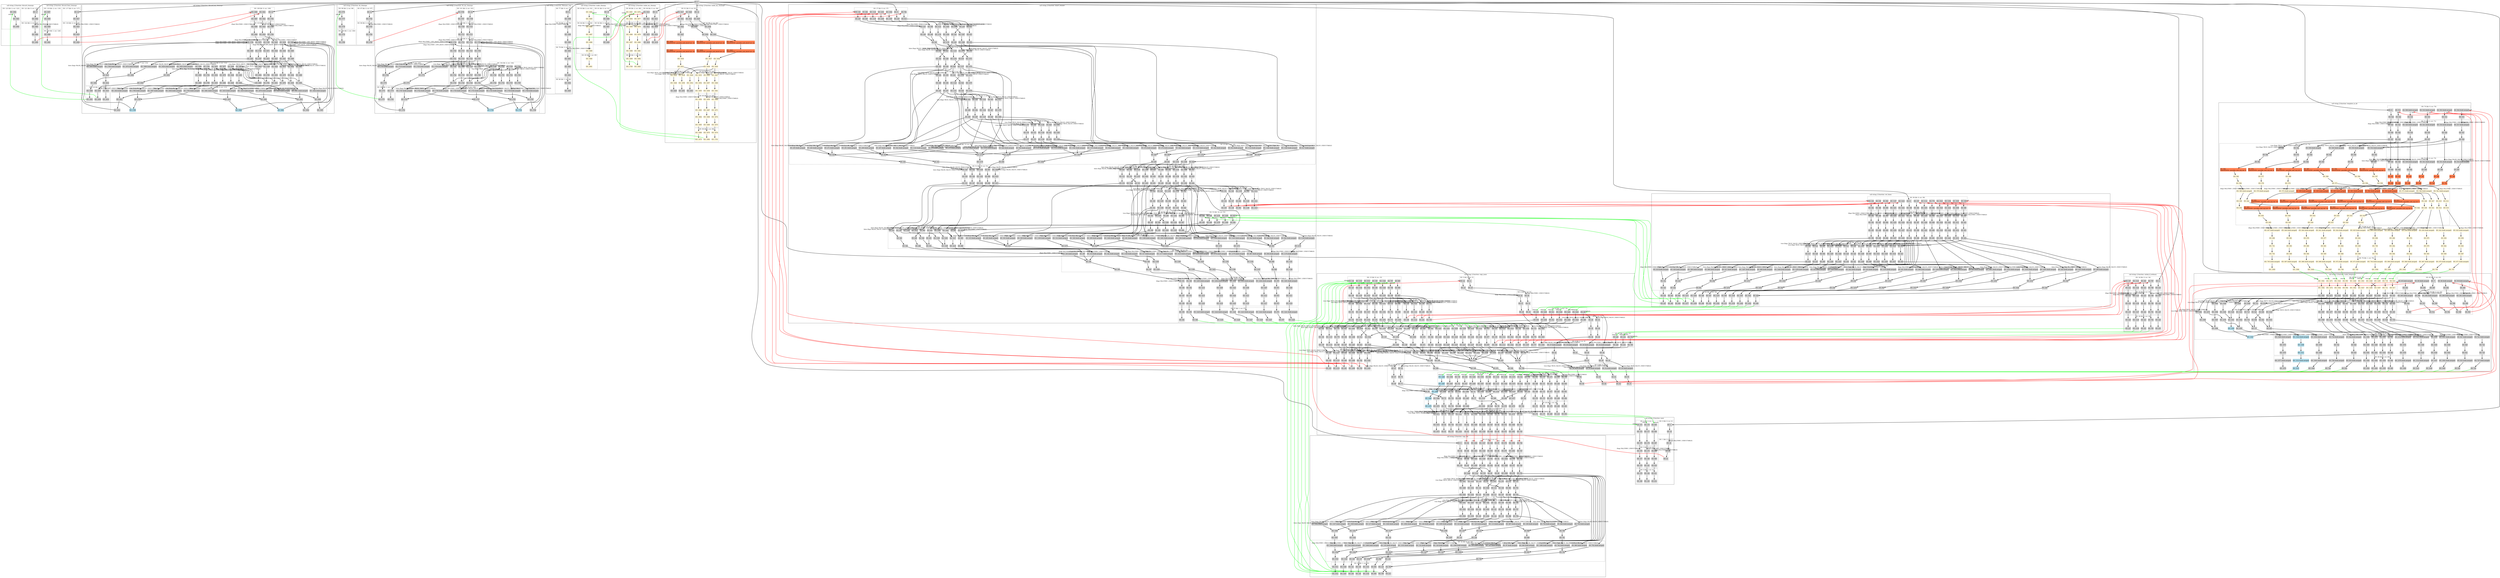 digraph "base" {
overlap=false;
compound=true;
exploded_node_0 [shape=none,margin=0,style=filled,fillcolor=lightgrey,label="EN:\ 0\l\
"];

  subgraph "cluster_function_copy_file" {
    label="call string: [(SN: 26 -> SN: 2 in main), (SN: 33 -> SN: 15 in copy_main)] function: copy_file ";
    subgraph "cluster_supernode_27" {
      style="dashed";
      label="SN: 27 (bb: 0; scc: 27)";
exploded_node_84 [shape=none,margin=0,style=filled,fillcolor=lightgrey,label="EN:\ 84\l\
"];

exploded_node_88 [shape=none,margin=0,style=filled,fillcolor=lightgrey,label="EN:\ 88\l\
"];

exploded_node_746 [shape=none,margin=0,style=filled,fillcolor=lightgrey,label="EN:\ 746\l\
"];

exploded_node_747 [shape=none,margin=0,style=filled,fillcolor=lightgrey,label="EN:\ 747\l\
"];

exploded_node_949 [shape=none,margin=0,style=filled,fillcolor=lightgrey,label="EN:\ 949\l\
"];

exploded_node_950 [shape=none,margin=0,style=filled,fillcolor=lightgrey,label="EN:\ 950\l\
"];

exploded_node_974 [shape=none,margin=0,style=filled,fillcolor=lightgrey,label="EN:\ 974\l\
"];

exploded_node_975 [shape=none,margin=0,style=filled,fillcolor=lightgrey,label="EN:\ 975\l\
"];

    }
    subgraph "cluster_supernode_28" {
      style="dashed";
      label="SN: 28 (bb: 2; scc: 28)";
exploded_node_89 [shape=none,margin=0,style=filled,fillcolor=lightgrey,label="EN:\ 89\l\
"];

exploded_node_94 [shape=none,margin=0,style=filled,fillcolor=lightgrey,label="EN:\ 94\l\
"];

exploded_node_95 [shape=none,margin=0,style=filled,fillcolor=lightgrey,label="EN:\ 95\l\
"];

exploded_node_748 [shape=none,margin=0,style=filled,fillcolor=lightgrey,label="EN:\ 748\l\
"];

exploded_node_749 [shape=none,margin=0,style=filled,fillcolor=lightgrey,label="EN:\ 749\l\
"];

exploded_node_750 [shape=none,margin=0,style=filled,fillcolor=lightgrey,label="EN:\ 750\l\
"];

exploded_node_951 [shape=none,margin=0,style=filled,fillcolor=lightgrey,label="EN:\ 951\l\
"];

exploded_node_952 [shape=none,margin=0,style=filled,fillcolor=lightgrey,label="EN:\ 952\l\
"];

exploded_node_976 [shape=none,margin=0,style=filled,fillcolor=lightgrey,label="EN:\ 976\l\
"];

exploded_node_977 [shape=none,margin=0,style=filled,fillcolor=lightgrey,label="EN:\ 977\l\
"];

exploded_node_978 [shape=none,margin=0,style=filled,fillcolor=lightgrey,label="EN:\ 978\l\
"];

    }
    subgraph "cluster_supernode_29" {
      style="dashed";
      label="SN: 29 (bb: 3; scc: 29)";
exploded_node_96 [shape=none,margin=0,style=filled,fillcolor=lightgrey,label="EN:\ 96\l\
"];

exploded_node_106 [shape=none,margin=0,style=filled,fillcolor=lightgrey,label="EN:\ 106\l\
"];

exploded_node_107 [shape=none,margin=0,style=filled,fillcolor=lightgrey,label="EN:\ 107\l\
"];

exploded_node_751 [shape=none,margin=0,style=filled,fillcolor=lightgrey,label="EN:\ 751\l\
"];

exploded_node_753 [shape=none,margin=0,style=filled,fillcolor=lightgrey,label="EN:\ 753\l\
"];

exploded_node_754 [shape=none,margin=0,style=filled,fillcolor=lightgrey,label="EN:\ 754\l\
"];

exploded_node_979 [shape=none,margin=0,style=filled,fillcolor=lightgrey,label="EN:\ 979\l\
"];

exploded_node_981 [shape=none,margin=0,style=filled,fillcolor=lightgrey,label="EN:\ 981\l\
"];

exploded_node_982 [shape=none,margin=0,style=filled,fillcolor=lightgrey,label="EN:\ 982\l\
"];

    }
    subgraph "cluster_supernode_30" {
      style="dashed";
      label="SN: 30 (bb: 4; scc: 30)";
exploded_node_108 [shape=none,margin=0,style=filled,fillcolor=lightgrey,label="EN:\ 108\l\
"];

exploded_node_118 [shape=none,margin=0,style=filled,fillcolor=lightgrey,label="EN:\ 118\l\
"];

exploded_node_119 [shape=none,margin=0,style=filled,fillcolor=lightgrey,label="EN:\ 119\l\
"];

exploded_node_755 [shape=none,margin=0,style=filled,fillcolor=lightgrey,label="EN:\ 755\l\
"];

exploded_node_757 [shape=none,margin=0,style=filled,fillcolor=lightgrey,label="EN:\ 757\l\
"];

exploded_node_758 [shape=none,margin=0,style=filled,fillcolor=lightgrey,label="EN:\ 758\l\
"];

exploded_node_983 [shape=none,margin=0,style=filled,fillcolor=lightgrey,label="EN:\ 983\l\
"];

exploded_node_985 [shape=none,margin=0,style=filled,fillcolor=lightgrey,label="EN:\ 985\l\
"];

exploded_node_986 [shape=none,margin=0,style=filled,fillcolor=lightgrey,label="EN:\ 986\l\
"];

    }
    subgraph "cluster_supernode_31" {
      style="dashed";
      label="SN: 31 (bb: 5; scc: 31)";
exploded_node_109 [shape=none,margin=0,style=filled,fillcolor=lightgrey,label="EN:\ 109\ (bulk\ merged)\l\
"];

exploded_node_120 [shape=none,margin=0,style=filled,fillcolor=lightgrey,label="EN:\ 120\ (bulk\ merged)\l\
"];

exploded_node_127 [shape=none,margin=0,style=filled,fillcolor=lightgrey,label="EN:\ 127\l\
"];

exploded_node_128 [shape=none,margin=0,style=filled,fillcolor=lightgrey,label="EN:\ 128\l\
"];

exploded_node_756 [shape=none,margin=0,style=filled,fillcolor=lightgrey,label="EN:\ 756\ (bulk\ merged)\l\
"];

exploded_node_759 [shape=none,margin=0,style=filled,fillcolor=lightgrey,label="EN:\ 759\ (bulk\ merged)\l\
"];

exploded_node_760 [shape=none,margin=0,style=filled,fillcolor=lightgrey,label="EN:\ 760\l\
"];

exploded_node_761 [shape=none,margin=0,style=filled,fillcolor=lightgrey,label="EN:\ 761\l\
"];

exploded_node_984 [shape=none,margin=0,style=filled,fillcolor=lightgrey,label="EN:\ 984\ (bulk\ merged)\l\
"];

exploded_node_987 [shape=none,margin=0,style=filled,fillcolor=lightgrey,label="EN:\ 987\ (bulk\ merged)\l\
"];

exploded_node_988 [shape=none,margin=0,style=filled,fillcolor=lightgrey,label="EN:\ 988\l\
"];

exploded_node_989 [shape=none,margin=0,style=filled,fillcolor=lightgrey,label="EN:\ 989\l\
"];

    }
    subgraph "cluster_supernode_32" {
      style="dashed";
      label="SN: 32 (bb: 6; scc: 32)";
exploded_node_97 [shape=none,margin=0,style=filled,fillcolor=lightgrey,label="EN:\ 97\ (bulk\ merged)\l\
"];

exploded_node_129 [shape=none,margin=0,style=filled,fillcolor=lightgrey,label="EN:\ 129\ (bulk\ merged)\l\
"];

exploded_node_136 [shape=none,margin=0,style=filled,fillcolor=lightgrey,label="EN:\ 136\l\
"];

exploded_node_137 [shape=none,margin=0,style=filled,fillcolor=lightgrey,label="EN:\ 137\l\
"];

exploded_node_752 [shape=none,margin=0,style=filled,fillcolor=lightgrey,label="EN:\ 752\ (bulk\ merged)\l\
"];

exploded_node_762 [shape=none,margin=0,style=filled,fillcolor=lightgrey,label="EN:\ 762\ (bulk\ merged)\l\
"];

exploded_node_763 [shape=none,margin=0,style=filled,fillcolor=lightgrey,label="EN:\ 763\l\
"];

exploded_node_764 [shape=none,margin=0,style=filled,fillcolor=lightgrey,label="EN:\ 764\l\
"];

exploded_node_980 [shape=none,margin=0,style=filled,fillcolor=lightgrey,label="EN:\ 980\ (bulk\ merged)\l\
"];

exploded_node_990 [shape=none,margin=0,style=filled,fillcolor=lightgrey,label="EN:\ 990\ (bulk\ merged)\l\
"];

exploded_node_991 [shape=none,margin=0,style=filled,fillcolor=lightgrey,label="EN:\ 991\l\
"];

exploded_node_992 [shape=none,margin=0,style=filled,fillcolor=lightgrey,label="EN:\ 992\l\
"];

    }
    subgraph "cluster_supernode_33" {
      style="dashed";
      label="SN: 33 (bb: 1; scc: 33)";
exploded_node_138 [shape=none,margin=0,style=filled,fillcolor=lightgrey,label="EN:\ 138\l\
"];

exploded_node_145 [shape=none,margin=0,style=filled,fillcolor=lightgrey,label="EN:\ 145\l\
"];

exploded_node_765 [shape=none,margin=0,style=filled,fillcolor=lightgrey,label="EN:\ 765\l\
"];

exploded_node_766 [shape=none,margin=0,style=filled,fillcolor=lightgrey,label="EN:\ 766\l\
"];

exploded_node_993 [shape=none,margin=0,style=filled,fillcolor=lightgrey,label="EN:\ 993\l\
"];

exploded_node_994 [shape=none,margin=0,style=filled,fillcolor=lightgrey,label="EN:\ 994\l\
"];

    }
  }
  subgraph "cluster_function_copy_file" {
    label="call string: [(SN: 33 -> SN: 15 in copy_main)] function: copy_file ";
    subgraph "cluster_supernode_27" {
      style="dashed";
      label="SN: 27 (bb: 0; scc: 27)";
exploded_node_87 [shape=none,margin=0,style=filled,fillcolor=lightgrey,label="EN:\ 87\l\
"];

exploded_node_90 [shape=none,margin=0,style=filled,fillcolor=lightgrey,label="EN:\ 90\l\
"];

exploded_node_1082 [shape=none,margin=0,style=filled,fillcolor=lightgrey,label="EN:\ 1082\l\
"];

exploded_node_1083 [shape=none,margin=0,style=filled,fillcolor=lightgrey,label="EN:\ 1083\l\
"];

exploded_node_1327 [shape=none,margin=0,style=filled,fillcolor=lightgrey,label="EN:\ 1327\l\
"];

exploded_node_1328 [shape=none,margin=0,style=filled,fillcolor=lightgrey,label="EN:\ 1328\l\
"];

exploded_node_1492 [shape=none,margin=0,style=filled,fillcolor=lightgrey,label="EN:\ 1492\l\
"];

exploded_node_1493 [shape=none,margin=0,style=filled,fillcolor=lightgrey,label="EN:\ 1493\l\
"];

    }
    subgraph "cluster_supernode_28" {
      style="dashed";
      label="SN: 28 (bb: 2; scc: 28)";
exploded_node_91 [shape=none,margin=0,style=filled,fillcolor=lightgrey,label="EN:\ 91\l\
"];

exploded_node_98 [shape=none,margin=0,style=filled,fillcolor=lightgrey,label="EN:\ 98\l\
"];

exploded_node_99 [shape=none,margin=0,style=filled,fillcolor=lightgrey,label="EN:\ 99\l\
"];

exploded_node_1084 [shape=none,margin=0,style=filled,fillcolor=lightgrey,label="EN:\ 1084\l\
"];

exploded_node_1085 [shape=none,margin=0,style=filled,fillcolor=lightgrey,label="EN:\ 1085\l\
"];

exploded_node_1086 [shape=none,margin=0,style=filled,fillcolor=lightgrey,label="EN:\ 1086\l\
"];

exploded_node_1329 [shape=none,margin=0,style=filled,fillcolor=lightgrey,label="EN:\ 1329\l\
"];

exploded_node_1330 [shape=none,margin=0,style=filled,fillcolor=lightgrey,label="EN:\ 1330\l\
"];

exploded_node_1331 [shape=none,margin=0,style=filled,fillcolor=lightgrey,label="EN:\ 1331\l\
"];

exploded_node_1494 [shape=none,margin=0,style=filled,fillcolor=lightgrey,label="EN:\ 1494\l\
"];

exploded_node_1495 [shape=none,margin=0,style=filled,fillcolor=lightgrey,label="EN:\ 1495\l\
"];

exploded_node_1496 [shape=none,margin=0,style=filled,fillcolor=lightgrey,label="EN:\ 1496\l\
"];

    }
    subgraph "cluster_supernode_29" {
      style="dashed";
      label="SN: 29 (bb: 3; scc: 29)";
exploded_node_100 [shape=none,margin=0,style=filled,fillcolor=lightgrey,label="EN:\ 100\l\
"];

exploded_node_110 [shape=none,margin=0,style=filled,fillcolor=lightgrey,label="EN:\ 110\l\
"];

exploded_node_111 [shape=none,margin=0,style=filled,fillcolor=lightgrey,label="EN:\ 111\l\
"];

exploded_node_1087 [shape=none,margin=0,style=filled,fillcolor=lightgrey,label="EN:\ 1087\l\
"];

exploded_node_1089 [shape=none,margin=0,style=filled,fillcolor=lightgrey,label="EN:\ 1089\l\
"];

exploded_node_1090 [shape=none,margin=0,style=filled,fillcolor=lightgrey,label="EN:\ 1090\l\
"];

exploded_node_1332 [shape=none,margin=0,style=filled,fillcolor=lightgrey,label="EN:\ 1332\l\
"];

exploded_node_1334 [shape=none,margin=0,style=filled,fillcolor=lightgrey,label="EN:\ 1334\l\
"];

exploded_node_1335 [shape=none,margin=0,style=filled,fillcolor=lightgrey,label="EN:\ 1335\l\
"];

exploded_node_1497 [shape=none,margin=0,style=filled,fillcolor=lightgrey,label="EN:\ 1497\l\
"];

exploded_node_1499 [shape=none,margin=0,style=filled,fillcolor=lightgrey,label="EN:\ 1499\l\
"];

exploded_node_1500 [shape=none,margin=0,style=filled,fillcolor=lightgrey,label="EN:\ 1500\l\
"];

    }
    subgraph "cluster_supernode_30" {
      style="dashed";
      label="SN: 30 (bb: 4; scc: 30)";
exploded_node_112 [shape=none,margin=0,style=filled,fillcolor=lightgrey,label="EN:\ 112\l\
"];

exploded_node_121 [shape=none,margin=0,style=filled,fillcolor=lightgrey,label="EN:\ 121\l\
"];

exploded_node_122 [shape=none,margin=0,style=filled,fillcolor=lightgrey,label="EN:\ 122\l\
"];

exploded_node_1091 [shape=none,margin=0,style=filled,fillcolor=lightgrey,label="EN:\ 1091\l\
"];

exploded_node_1093 [shape=none,margin=0,style=filled,fillcolor=lightgrey,label="EN:\ 1093\l\
"];

exploded_node_1094 [shape=none,margin=0,style=filled,fillcolor=lightgrey,label="EN:\ 1094\l\
"];

exploded_node_1336 [shape=none,margin=0,style=filled,fillcolor=lightgrey,label="EN:\ 1336\l\
"];

exploded_node_1338 [shape=none,margin=0,style=filled,fillcolor=lightgrey,label="EN:\ 1338\l\
"];

exploded_node_1339 [shape=none,margin=0,style=filled,fillcolor=lightgrey,label="EN:\ 1339\l\
"];

exploded_node_1501 [shape=none,margin=0,style=filled,fillcolor=lightgrey,label="EN:\ 1501\l\
"];

exploded_node_1503 [shape=none,margin=0,style=filled,fillcolor=lightgrey,label="EN:\ 1503\l\
"];

exploded_node_1504 [shape=none,margin=0,style=filled,fillcolor=lightgrey,label="EN:\ 1504\l\
"];

    }
    subgraph "cluster_supernode_31" {
      style="dashed";
      label="SN: 31 (bb: 5; scc: 31)";
exploded_node_113 [shape=none,margin=0,style=filled,fillcolor=lightgrey,label="EN:\ 113\ (bulk\ merged)\l\
"];

exploded_node_123 [shape=none,margin=0,style=filled,fillcolor=lightgrey,label="EN:\ 123\ (bulk\ merged)\l\
"];

exploded_node_130 [shape=none,margin=0,style=filled,fillcolor=lightgrey,label="EN:\ 130\l\
"];

exploded_node_131 [shape=none,margin=0,style=filled,fillcolor=lightgrey,label="EN:\ 131\l\
"];

exploded_node_1092 [shape=none,margin=0,style=filled,fillcolor=lightgrey,label="EN:\ 1092\ (bulk\ merged)\l\
"];

exploded_node_1095 [shape=none,margin=0,style=filled,fillcolor=lightgrey,label="EN:\ 1095\ (bulk\ merged)\l\
"];

exploded_node_1096 [shape=none,margin=0,style=filled,fillcolor=lightgrey,label="EN:\ 1096\l\
"];

exploded_node_1097 [shape=none,margin=0,style=filled,fillcolor=lightgrey,label="EN:\ 1097\l\
"];

exploded_node_1337 [shape=none,margin=0,style=filled,fillcolor=lightgrey,label="EN:\ 1337\ (bulk\ merged)\l\
"];

exploded_node_1340 [shape=none,margin=0,style=filled,fillcolor=lightgrey,label="EN:\ 1340\ (bulk\ merged)\l\
"];

exploded_node_1341 [shape=none,margin=0,style=filled,fillcolor=lightgrey,label="EN:\ 1341\l\
"];

exploded_node_1342 [shape=none,margin=0,style=filled,fillcolor=lightgrey,label="EN:\ 1342\l\
"];

exploded_node_1502 [shape=none,margin=0,style=filled,fillcolor=lightgrey,label="EN:\ 1502\ (bulk\ merged)\l\
"];

exploded_node_1505 [shape=none,margin=0,style=filled,fillcolor=lightgrey,label="EN:\ 1505\ (bulk\ merged)\l\
"];

exploded_node_1506 [shape=none,margin=0,style=filled,fillcolor=lightgrey,label="EN:\ 1506\l\
"];

exploded_node_1507 [shape=none,margin=0,style=filled,fillcolor=lightgrey,label="EN:\ 1507\l\
"];

    }
    subgraph "cluster_supernode_32" {
      style="dashed";
      label="SN: 32 (bb: 6; scc: 32)";
exploded_node_101 [shape=none,margin=0,style=filled,fillcolor=lightgrey,label="EN:\ 101\ (bulk\ merged)\l\
"];

exploded_node_132 [shape=none,margin=0,style=filled,fillcolor=lightgrey,label="EN:\ 132\ (bulk\ merged)\l\
"];

exploded_node_139 [shape=none,margin=0,style=filled,fillcolor=lightgrey,label="EN:\ 139\l\
"];

exploded_node_140 [shape=none,margin=0,style=filled,fillcolor=lightgrey,label="EN:\ 140\l\
"];

exploded_node_1088 [shape=none,margin=0,style=filled,fillcolor=lightgrey,label="EN:\ 1088\ (bulk\ merged)\l\
"];

exploded_node_1098 [shape=none,margin=0,style=filled,fillcolor=lightgrey,label="EN:\ 1098\ (bulk\ merged)\l\
"];

exploded_node_1099 [shape=none,margin=0,style=filled,fillcolor=lightgrey,label="EN:\ 1099\l\
"];

exploded_node_1100 [shape=none,margin=0,style=filled,fillcolor=lightgrey,label="EN:\ 1100\l\
"];

exploded_node_1333 [shape=none,margin=0,style=filled,fillcolor=lightgrey,label="EN:\ 1333\ (bulk\ merged)\l\
"];

exploded_node_1343 [shape=none,margin=0,style=filled,fillcolor=lightgrey,label="EN:\ 1343\ (bulk\ merged)\l\
"];

exploded_node_1344 [shape=none,margin=0,style=filled,fillcolor=lightgrey,label="EN:\ 1344\l\
"];

exploded_node_1345 [shape=none,margin=0,style=filled,fillcolor=lightgrey,label="EN:\ 1345\l\
"];

exploded_node_1498 [shape=none,margin=0,style=filled,fillcolor=lightgrey,label="EN:\ 1498\ (bulk\ merged)\l\
"];

exploded_node_1508 [shape=none,margin=0,style=filled,fillcolor=lightgrey,label="EN:\ 1508\ (bulk\ merged)\l\
"];

exploded_node_1509 [shape=none,margin=0,style=filled,fillcolor=lightgrey,label="EN:\ 1509\l\
"];

exploded_node_1510 [shape=none,margin=0,style=filled,fillcolor=lightgrey,label="EN:\ 1510\l\
"];

    }
    subgraph "cluster_supernode_33" {
      style="dashed";
      label="SN: 33 (bb: 1; scc: 33)";
exploded_node_141 [shape=none,margin=0,style=filled,fillcolor=lightgrey,label="EN:\ 141\l\
"];

exploded_node_184 [shape=none,margin=0,style=filled,fillcolor=lightgrey,label="EN:\ 184\l\
"];

exploded_node_1101 [shape=none,margin=0,style=filled,fillcolor=lightgrey,label="EN:\ 1101\l\
"];

exploded_node_1102 [shape=none,margin=0,style=filled,fillcolor=lightgrey,label="EN:\ 1102\l\
"];

exploded_node_1346 [shape=none,margin=0,style=filled,fillcolor=lightgrey,label="EN:\ 1346\l\
"];

exploded_node_1347 [shape=none,margin=0,style=filled,fillcolor=lightgrey,label="EN:\ 1347\l\
"];

exploded_node_1511 [shape=none,margin=0,style=filled,fillcolor=lightgrey,label="EN:\ 1511\l\
"];

exploded_node_1512 [shape=none,margin=0,style=filled,fillcolor=lightgrey,label="EN:\ 1512\l\
"];

    }
  }
  subgraph "cluster_function_copy_file" {
    label="call string: [] function: copy_file ";
    subgraph "cluster_supernode_27" {
      style="dashed";
      label="SN: 27 (bb: 0; scc: 27)";
exploded_node_3 [shape=none,margin=0,style=filled,fillcolor=lightgrey,label="EN:\ 3\l\
"];

exploded_node_92 [shape=none,margin=0,style=filled,fillcolor=lightgrey,label="EN:\ 92\l\
"];

    }
    subgraph "cluster_supernode_28" {
      style="dashed";
      label="SN: 28 (bb: 2; scc: 28)";
exploded_node_93 [shape=none,margin=0,style=filled,fillcolor=lightgrey,label="EN:\ 93\l\
"];

exploded_node_102 [shape=none,margin=0,style=filled,fillcolor=lightgrey,label="EN:\ 102\l\
"];

exploded_node_103 [shape=none,margin=0,style=filled,fillcolor=lightgrey,label="EN:\ 103\l\
"];

    }
    subgraph "cluster_supernode_29" {
      style="dashed";
      label="SN: 29 (bb: 3; scc: 29)";
exploded_node_104 [shape=none,margin=0,style=filled,fillcolor=lightgrey,label="EN:\ 104\l\
"];

exploded_node_114 [shape=none,margin=0,style=filled,fillcolor=lightgrey,label="EN:\ 114\l\
"];

exploded_node_115 [shape=none,margin=0,style=filled,fillcolor=lightgrey,label="EN:\ 115\l\
"];

    }
    subgraph "cluster_supernode_30" {
      style="dashed";
      label="SN: 30 (bb: 4; scc: 30)";
exploded_node_116 [shape=none,margin=0,style=filled,fillcolor=lightgrey,label="EN:\ 116\l\
"];

exploded_node_124 [shape=none,margin=0,style=filled,fillcolor=lightgrey,label="EN:\ 124\l\
"];

exploded_node_125 [shape=none,margin=0,style=filled,fillcolor=lightgrey,label="EN:\ 125\l\
"];

    }
    subgraph "cluster_supernode_31" {
      style="dashed";
      label="SN: 31 (bb: 5; scc: 31)";
exploded_node_117 [shape=none,margin=0,style=filled,fillcolor=lightgrey,label="EN:\ 117\ (bulk\ merged)\l\
"];

exploded_node_126 [shape=none,margin=0,style=filled,fillcolor=lightgrey,label="EN:\ 126\ (bulk\ merged)\l\
"];

exploded_node_133 [shape=none,margin=0,style=filled,fillcolor=lightgrey,label="EN:\ 133\l\
"];

exploded_node_134 [shape=none,margin=0,style=filled,fillcolor=lightgrey,label="EN:\ 134\l\
"];

    }
    subgraph "cluster_supernode_32" {
      style="dashed";
      label="SN: 32 (bb: 6; scc: 32)";
exploded_node_105 [shape=none,margin=0,style=filled,fillcolor=lightgrey,label="EN:\ 105\ (bulk\ merged)\l\
"];

exploded_node_135 [shape=none,margin=0,style=filled,fillcolor=lightgrey,label="EN:\ 135\ (bulk\ merged)\l\
"];

exploded_node_142 [shape=none,margin=0,style=filled,fillcolor=lightgrey,label="EN:\ 142\l\
"];

exploded_node_143 [shape=none,margin=0,style=filled,fillcolor=lightgrey,label="EN:\ 143\l\
"];

    }
    subgraph "cluster_supernode_33" {
      style="dashed";
      label="SN: 33 (bb: 1; scc: 33)";
exploded_node_144 [shape=none,margin=0,style=filled,fillcolor=lightgrey,label="EN:\ 144\l\
"];

exploded_node_211 [shape=none,margin=0,style=filled,fillcolor=lightgrey,label="EN:\ 211\l\
"];

    }
  }
  subgraph "cluster_function_copy_main" {
    label="call string: [(SN: 26 -> SN: 2 in main)] function: copy_main ";
    subgraph "cluster_supernode_5" {
      style="dashed";
      label="SN: 5 (bb: 0; scc: 5)";
exploded_node_22 [shape=none,margin=0,style=filled,fillcolor=lightgrey,label="EN:\ 22\l\
"];

exploded_node_23 [shape=none,margin=0,style=filled,fillcolor=lightgrey,label="EN:\ 23\l\
"];

    }
    subgraph "cluster_supernode_6" {
      style="dashed";
      label="SN: 6 (bb: 2; scc: 6)";
exploded_node_24 [shape=none,margin=0,style=filled,fillcolor=lightgrey,label="EN:\ 24\l\
"];

exploded_node_27 [shape=none,margin=0,style=filled,fillcolor=lightgrey,label="EN:\ 27\l\
"];

exploded_node_28 [shape=none,margin=0,style=filled,fillcolor=lightgrey,label="EN:\ 28\l\
"];

    }
    subgraph "cluster_supernode_7" {
      style="dashed";
      label="SN: 7 (bb: 3; scc: 7)";
exploded_node_29 [shape=none,margin=0,style=filled,fillcolor=lightgrey,label="EN:\ 29\l\
"];

exploded_node_35 [shape=none,margin=0,style=filled,fillcolor=lightgrey,label="EN:\ 35\l\
"];

exploded_node_36 [shape=none,margin=0,style=filled,fillcolor=lightgrey,label="EN:\ 36\l\
"];

    }
    subgraph "cluster_supernode_8" {
      style="dashed";
      label="SN: 8 (bb: 4; scc: 8)";
exploded_node_30 [shape=none,margin=0,style=filled,fillcolor=lightgrey,label="EN:\ 30\ (bulk\ merged)\l\
"];

exploded_node_37 [shape=none,margin=0,style=filled,fillcolor=lightgrey,label="EN:\ 37\ (bulk\ merged)\l\
"];

exploded_node_41 [shape=none,margin=0,style=filled,fillcolor=lightgrey,label="EN:\ 41\l\
"];

exploded_node_42 [shape=none,margin=0,style=filled,fillcolor=lightgrey,label="EN:\ 42\l\
"];

exploded_node_43 [shape=none,margin=0,style=filled,fillcolor=lightgrey,label="EN:\ 43\l\
"];

exploded_node_44 [shape=none,margin=0,style=filled,fillcolor=lightgrey,label="EN:\ 44\l\
"];

    }
    subgraph "cluster_supernode_9" {
      style="dashed";
      label="SN: 9 (bb: 5; scc: 9)";
exploded_node_45 [shape=none,margin=0,style=filled,fillcolor=lightgrey,label="EN:\ 45\ (bulk\ merged)\l\
"];

exploded_node_46 [shape=none,margin=0,style=filled,fillcolor=lightgrey,label="EN:\ 46\ (bulk\ merged)\l\
"];

exploded_node_55 [shape=none,margin=0,style=filled,fillcolor=lightgrey,label="EN:\ 55\l\
"];

exploded_node_56 [shape=none,margin=0,style=filled,fillcolor=lightgrey,label="EN:\ 56\l\
"];

exploded_node_57 [shape=none,margin=0,style=filled,fillcolor=lightgrey,label="EN:\ 57\l\
"];

exploded_node_58 [shape=none,margin=0,style=filled,fillcolor=lightgrey,label="EN:\ 58\l\
"];

    }
    subgraph "cluster_supernode_10" {
      style="dashed";
      label="SN: 10 (bb: 5; scc: 10)";
exploded_node_730 [shape=none,margin=0,style=filled,fillcolor=lightgrey,label="EN:\ 730\l\
"];

exploded_node_731 [shape=none,margin=0,style=filled,fillcolor=lightgrey,label="EN:\ 731\l\
"];

exploded_node_738 [shape=none,margin=0,style=filled,fillcolor=lightgrey,label="EN:\ 738\l\
"];

exploded_node_739 [shape=none,margin=0,style=filled,fillcolor=lightgrey,label="EN:\ 739\l\
"];

exploded_node_936 [shape=none,margin=0,style=filled,fillcolor=lightgrey,label="EN:\ 936\l\
"];

exploded_node_937 [shape=none,margin=0,style=filled,fillcolor=lightgrey,label="EN:\ 937\l\
"];

exploded_node_941 [shape=none,margin=0,style=filled,fillcolor=lightgrey,label="EN:\ 941\l\
"];

exploded_node_942 [shape=none,margin=0,style=filled,fillcolor=lightgrey,label="EN:\ 942\l\
"];

exploded_node_966 [shape=none,margin=0,style=filled,fillcolor=lightgrey,label="EN:\ 966\l\
"];

exploded_node_967 [shape=none,margin=0,style=filled,fillcolor=lightgrey,label="EN:\ 967\l\
"];

exploded_node_1039 [shape=none,margin=0,style=filled,fillcolor=lightgrey,label="EN:\ 1039\l\
"];

exploded_node_1040 [shape=none,margin=0,style=filled,fillcolor=lightgrey,label="EN:\ 1040\l\
"];

    }
    subgraph "cluster_supernode_11" {
      style="dashed";
      label="SN: 11 (bb: 6; scc: 11)";
exploded_node_47 [shape=none,margin=0,style=filled,fillcolor=lightgrey,label="EN:\ 47\l\
"];

exploded_node_67 [shape=none,margin=0,style=filled,fillcolor=lightgrey,label="EN:\ 67\l\
"];

exploded_node_68 [shape=none,margin=0,style=filled,fillcolor=lightgrey,label="EN:\ 68\l\
"];

    }
    subgraph "cluster_supernode_12" {
      style="dashed";
      label="SN: 12 (bb: 7; scc: 12)";
exploded_node_69 [shape=none,margin=0,style=filled,fillcolor=lightgrey,label="EN:\ 69\l\
"];

exploded_node_73 [shape=none,margin=0,style=filled,fillcolor=lightgrey,label="EN:\ 73\l\
"];

exploded_node_74 [shape=none,margin=0,style=filled,fillcolor=lightgrey,label="EN:\ 74\l\
"];

exploded_node_732 [shape=none,margin=0,style=filled,fillcolor=lightgrey,label="EN:\ 732\l\
"];

exploded_node_733 [shape=none,margin=0,style=filled,fillcolor=lightgrey,label="EN:\ 733\l\
"];

exploded_node_734 [shape=none,margin=0,style=filled,fillcolor=lightgrey,label="EN:\ 734\l\
"];

exploded_node_740 [shape=none,margin=0,style=filled,fillcolor=lightgrey,label="EN:\ 740\l\
"];

exploded_node_741 [shape=none,margin=0,style=filled,fillcolor=lightgrey,label="EN:\ 741\l\
"];

exploded_node_742 [shape=none,margin=0,style=filled,fillcolor=lightgrey,label="EN:\ 742\l\
"];

exploded_node_938 [shape=none,margin=0,style=filled,fillcolor=lightgrey,label="EN:\ 938\l\
"];

exploded_node_939 [shape=none,margin=0,style=filled,fillcolor=lightgrey,label="EN:\ 939\l\
"];

exploded_node_940 [shape=none,margin=0,style=filled,fillcolor=lightgrey,label="EN:\ 940\l\
"];

exploded_node_943 [shape=none,margin=0,style=filled,fillcolor=lightgrey,label="EN:\ 943\l\
"];

exploded_node_944 [shape=none,margin=0,style=filled,fillcolor=lightgrey,label="EN:\ 944\l\
"];

exploded_node_945 [shape=none,margin=0,style=filled,fillcolor=lightgrey,label="EN:\ 945\l\
"];

exploded_node_968 [shape=none,margin=0,style=filled,fillcolor=lightgrey,label="EN:\ 968\l\
"];

exploded_node_969 [shape=none,margin=0,style=filled,fillcolor=lightgrey,label="EN:\ 969\l\
"];

exploded_node_970 [shape=none,margin=0,style=filled,fillcolor=lightgrey,label="EN:\ 970\l\
"];

exploded_node_1041 [shape=none,margin=0,style=filled,fillcolor=lightgrey,label="EN:\ 1041\l\
"];

    }
    subgraph "cluster_supernode_13" {
      style="dashed";
      label="SN: 13 (bb: 8; scc: 13)";
exploded_node_75 [shape=none,margin=0,style=filled,fillcolor=lightgrey,label="EN:\ 75\l\
"];

exploded_node_80 [shape=none,margin=0,style=filled,fillcolor=lightgrey,label="EN:\ 80\l\
"];

exploded_node_81 [shape=none,margin=0,style=filled,fillcolor=lightgrey,label="EN:\ 81\l\
"];

exploded_node_735 [shape=none,margin=0,style=filled,fillcolor=lightgrey,label="EN:\ 735\l\
"];

exploded_node_736 [shape=none,margin=0,style=filled,fillcolor=lightgrey,label="EN:\ 736\l\
"];

exploded_node_737 [shape=none,margin=0,style=filled,fillcolor=lightgrey,label="EN:\ 737\l\
"];

    }
    subgraph "cluster_supernode_14" {
      style="dashed";
      label="SN: 14 (bb: 9; scc: 14)";
exploded_node_76 [shape=none,margin=0,style=filled,fillcolor=lightgrey,label="EN:\ 76\l\
"];

exploded_node_82 [shape=none,margin=0,style=filled,fillcolor=lightgrey,label="EN:\ 82\l\
"];

exploded_node_83 [shape=none,margin=0,style=filled,fillcolor=lightgrey,label="EN:\ 83\l\
"];

exploded_node_743 [shape=none,margin=0,style=filled,fillcolor=lightgrey,label="EN:\ 743\l\
"];

exploded_node_744 [shape=none,margin=0,style=filled,fillcolor=lightgrey,label="EN:\ 744\l\
"];

exploded_node_745 [shape=none,margin=0,style=filled,fillcolor=lightgrey,label="EN:\ 745\l\
"];

exploded_node_946 [shape=none,margin=0,style=filled,fillcolor=lightgrey,label="EN:\ 946\l\
"];

exploded_node_947 [shape=none,margin=0,style=filled,fillcolor=lightgrey,label="EN:\ 947\l\
"];

exploded_node_948 [shape=none,margin=0,style=filled,fillcolor=lightgrey,label="EN:\ 948\l\
"];

exploded_node_971 [shape=none,margin=0,style=filled,fillcolor=lightgrey,label="EN:\ 971\l\
"];

exploded_node_972 [shape=none,margin=0,style=filled,fillcolor=lightgrey,label="EN:\ 972\l\
"];

exploded_node_973 [shape=none,margin=0,style=filled,fillcolor=lightgrey,label="EN:\ 973\l\
"];

    }
    subgraph "cluster_supernode_15" {
      style="dashed";
      label="SN: 15 (bb: 9; scc: 15)";
exploded_node_146 [shape=none,margin=0,style=filled,fillcolor=lightgrey,label="EN:\ 146\l\
"];

exploded_node_147 [shape=none,margin=0,style=filled,fillcolor=lightgrey,label="EN:\ 147\l\
"];

exploded_node_148 [shape=none,margin=0,style=filled,fillcolor=lightgrey,label="EN:\ 148\l\
"];

exploded_node_767 [shape=none,margin=0,style=filled,fillcolor=lightgrey,label="EN:\ 767\l\
"];

exploded_node_768 [shape=none,margin=0,style=filled,fillcolor=lightgrey,label="EN:\ 768\l\
"];

exploded_node_769 [shape=none,margin=0,style=filled,fillcolor=lightgrey,label="EN:\ 769\l\
"];

exploded_node_995 [shape=none,margin=0,style=filled,fillcolor=lightgrey,label="EN:\ 995\l\
"];

exploded_node_996 [shape=none,margin=0,style=filled,fillcolor=lightgrey,label="EN:\ 996\l\
"];

exploded_node_997 [shape=none,margin=0,style=filled,fillcolor=lightgrey,label="EN:\ 997\l\
"];

    }
    subgraph "cluster_supernode_16" {
      style="dashed";
      label="SN: 16 (bb: 10; scc: 16)";
exploded_node_149 [shape=none,margin=0,style=filled,fillcolor=lightgrey,label="EN:\ 149\l\
"];

exploded_node_151 [shape=none,margin=0,style=filled,fillcolor=lightgrey,label="EN:\ 151\l\
"];

exploded_node_152 [shape=none,margin=0,style=filled,fillcolor=lightgrey,label="EN:\ 152\l\
"];

exploded_node_770 [shape=none,margin=0,style=filled,fillcolor=lightgrey,label="EN:\ 770\l\
"];

exploded_node_772 [shape=none,margin=0,style=filled,fillcolor=lightgrey,label="EN:\ 772\l\
"];

exploded_node_773 [shape=none,margin=0,style=filled,fillcolor=lightgrey,label="EN:\ 773\l\
"];

exploded_node_998 [shape=none,margin=0,style=filled,fillcolor=lightgrey,label="EN:\ 998\l\
"];

exploded_node_999 [shape=none,margin=0,style=filled,fillcolor=lightgrey,label="EN:\ 999\l\
"];

exploded_node_1000 [shape=none,margin=0,style=filled,fillcolor=lightgrey,label="EN:\ 1000\l\
"];

    }
    subgraph "cluster_supernode_17" {
      style="dashed";
      label="SN: 17 (bb: 11; scc: 17)";
exploded_node_153 [shape=none,margin=0,style=filled,fillcolor=lightgrey,label="EN:\ 153\l\
"];

exploded_node_155 [shape=none,margin=0,style=filled,fillcolor=lightgrey,label="EN:\ 155\l\
"];

exploded_node_156 [shape=none,margin=0,style=filled,fillcolor=lightgrey,label="EN:\ 156\l\
"];

exploded_node_774 [shape=none,margin=0,style=filled,fillcolor=lightgrey,label="EN:\ 774\l\
"];

exploded_node_776 [shape=none,margin=0,style=filled,fillcolor=lightgrey,label="EN:\ 776\l\
"];

exploded_node_777 [shape=none,margin=0,style=filled,fillcolor=lightgrey,label="EN:\ 777\l\
"];

exploded_node_1001 [shape=none,margin=0,style=filled,fillcolor=lightgrey,label="EN:\ 1001\l\
"];

exploded_node_1003 [shape=none,margin=0,style=filled,fillcolor=lightgrey,label="EN:\ 1003\l\
"];

exploded_node_1004 [shape=none,margin=0,style=filled,fillcolor=lightgrey,label="EN:\ 1004\l\
"];

    }
    subgraph "cluster_supernode_18" {
      style="dashed";
      label="SN: 18 (bb: 11; scc: 18)";
exploded_node_453 [shape=none,margin=0,style=filled,fillcolor=lightgrey,label="EN:\ 453\l\
"];

exploded_node_454 [shape=none,margin=0,style=filled,fillcolor=lightgrey,label="EN:\ 454\l\
"];

exploded_node_911 [shape=none,margin=0,style=filled,fillcolor=lightgrey,label="EN:\ 911\l\
"];

exploded_node_912 [shape=none,margin=0,style=filled,fillcolor=lightgrey,label="EN:\ 912\l\
"];

exploded_node_1023 [shape=none,margin=0,style=filled,fillcolor=lightgrey,label="EN:\ 1023\l\
"];

exploded_node_1024 [shape=none,margin=0,style=filled,fillcolor=lightgrey,label="EN:\ 1024\l\
"];

    }
    subgraph "cluster_supernode_19" {
      style="dashed";
      label="SN: 19 (bb: 12; scc: 19)";
exploded_node_154 [shape=none,margin=0,style=filled,fillcolor=lightgrey,label="EN:\ 154\l\
"];

exploded_node_158 [shape=none,margin=0,style=filled,fillcolor=lightgrey,label="EN:\ 158\l\
"];

exploded_node_159 [shape=none,margin=0,style=filled,fillcolor=lightgrey,label="EN:\ 159\l\
"];

exploded_node_455 [shape=none,margin=0,style=filled,fillcolor=lightgrey,label="EN:\ 455\l\
"];

exploded_node_456 [shape=none,margin=0,style=filled,fillcolor=lightgrey,label="EN:\ 456\l\
"];

exploded_node_457 [shape=none,margin=0,style=filled,fillcolor=lightgrey,label="EN:\ 457\l\
"];

exploded_node_775 [shape=none,margin=0,style=filled,fillcolor=lightgrey,label="EN:\ 775\l\
"];

exploded_node_779 [shape=none,margin=0,style=filled,fillcolor=lightgrey,label="EN:\ 779\l\
"];

exploded_node_780 [shape=none,margin=0,style=filled,fillcolor=lightgrey,label="EN:\ 780\l\
"];

exploded_node_913 [shape=none,margin=0,style=filled,fillcolor=lightgrey,label="EN:\ 913\l\
"];

exploded_node_914 [shape=none,margin=0,style=filled,fillcolor=lightgrey,label="EN:\ 914\l\
"];

exploded_node_915 [shape=none,margin=0,style=filled,fillcolor=lightgrey,label="EN:\ 915\l\
"];

exploded_node_1002 [shape=none,margin=0,style=filled,fillcolor=lightgrey,label="EN:\ 1002\l\
"];

exploded_node_1006 [shape=none,margin=0,style=filled,fillcolor=lightgrey,label="EN:\ 1006\l\
"];

exploded_node_1007 [shape=none,margin=0,style=filled,fillcolor=lightgrey,label="EN:\ 1007\l\
"];

exploded_node_1025 [shape=none,margin=0,style=filled,fillcolor=lightgrey,label="EN:\ 1025\l\
"];

    }
    subgraph "cluster_supernode_20" {
      style="dashed";
      label="SN: 20 (bb: 13; scc: 20)";
exploded_node_160 [shape=none,margin=0,style=filled,fillcolor=lightgrey,label="EN:\ 160\l\
"];

exploded_node_162 [shape=none,margin=0,style=filled,fillcolor=lightgrey,label="EN:\ 162\l\
"];

exploded_node_163 [shape=none,margin=0,style=filled,fillcolor=lightgrey,label="EN:\ 163\l\
"];

exploded_node_458 [shape=none,margin=0,style=filled,fillcolor=lightgrey,label="EN:\ 458\l\
"];

exploded_node_460 [shape=none,margin=0,style=filled,fillcolor=lightgrey,label="EN:\ 460\l\
"];

exploded_node_461 [shape=none,margin=0,style=filled,fillcolor=lightgrey,label="EN:\ 461\l\
"];

exploded_node_781 [shape=none,margin=0,style=filled,fillcolor=lightgrey,label="EN:\ 781\l\
"];

exploded_node_782 [shape=none,margin=0,style=filled,fillcolor=lightgrey,label="EN:\ 782\l\
"];

exploded_node_783 [shape=none,margin=0,style=filled,fillcolor=lightgrey,label="EN:\ 783\l\
"];

    }
    subgraph "cluster_supernode_21" {
      style="dashed";
      label="SN: 21 (bb: 13; scc: 21)";
exploded_node_361 [shape=none,margin=0,style=filled,fillcolor=lightgrey,label="EN:\ 361\l\
"];

exploded_node_362 [shape=none,margin=0,style=filled,fillcolor=lightgrey,label="EN:\ 362\l\
"];

exploded_node_363 [shape=none,margin=0,style=filled,fillcolor=lightgrey,label="EN:\ 363\l\
"];

exploded_node_876 [shape=none,margin=0,style=filled,fillcolor=lightgrey,label="EN:\ 876\l\
"];

exploded_node_877 [shape=none,margin=0,style=filled,fillcolor=lightgrey,label="EN:\ 877\l\
"];

exploded_node_878 [shape=none,margin=0,style=filled,fillcolor=lightgrey,label="EN:\ 878\l\
"];

    }
    subgraph "cluster_supernode_22" {
      style="dashed";
      label="SN: 22 (bb: 14; scc: 22)";
exploded_node_150 [shape=none,margin=0,style=filled,fillcolor=lightgrey,label="EN:\ 150\l\
"];

exploded_node_165 [shape=none,margin=0,style=filled,fillcolor=lightgrey,label="EN:\ 165\l\
"];

exploded_node_166 [shape=none,margin=0,style=filled,fillcolor=lightgrey,label="EN:\ 166\l\
"];

exploded_node_771 [shape=none,margin=0,style=filled,fillcolor=lightgrey,label="EN:\ 771\l\
"];

exploded_node_785 [shape=none,margin=0,style=filled,fillcolor=lightgrey,label="EN:\ 785\l\
"];

exploded_node_786 [shape=none,margin=0,style=filled,fillcolor=lightgrey,label="EN:\ 786\l\
"];

    }
    subgraph "cluster_supernode_23" {
      style="dashed";
      label="SN: 23 (bb: 14; scc: 23)";
exploded_node_228 [shape=none,margin=0,style=filled,fillcolor=lightgrey,label="EN:\ 228\l\
"];

exploded_node_229 [shape=none,margin=0,style=filled,fillcolor=lightgrey,label="EN:\ 229\l\
"];

exploded_node_794 [shape=none,margin=0,style=filled,fillcolor=lightgrey,label="EN:\ 794\l\
"];

exploded_node_795 [shape=none,margin=0,style=filled,fillcolor=lightgrey,label="EN:\ 795\l\
"];

    }
    subgraph "cluster_supernode_24" {
      style="dashed";
      label="SN: 24 (bb: 15; scc: 24)";
exploded_node_161 [shape=none,margin=0,style=filled,fillcolor=lightgrey,label="EN:\ 161\l\
"];

exploded_node_168 [shape=none,margin=0,style=filled,fillcolor=lightgrey,label="EN:\ 168\l\
"];

exploded_node_169 [shape=none,margin=0,style=filled,fillcolor=lightgrey,label="EN:\ 169\l\
"];

exploded_node_230 [shape=none,margin=0,style=filled,fillcolor=lightgrey,label="EN:\ 230\l\
"];

exploded_node_364 [shape=none,margin=0,style=filled,fillcolor=lightgrey,label="EN:\ 364\l\
"];

exploded_node_365 [shape=none,margin=0,style=filled,fillcolor=lightgrey,label="EN:\ 365\l\
"];

exploded_node_366 [shape=none,margin=0,style=filled,fillcolor=lightgrey,label="EN:\ 366\l\
"];

exploded_node_459 [shape=none,margin=0,style=filled,fillcolor=lightgrey,label="EN:\ 459\l\
"];

exploded_node_796 [shape=none,margin=0,style=filled,fillcolor=lightgrey,label="EN:\ 796\l\
"];

exploded_node_797 [shape=none,margin=0,style=filled,fillcolor=lightgrey,label="EN:\ 797\l\
"];

exploded_node_798 [shape=none,margin=0,style=filled,fillcolor=lightgrey,label="EN:\ 798\l\
"];

exploded_node_879 [shape=none,margin=0,style=filled,fillcolor=lightgrey,label="EN:\ 879\l\
"];

exploded_node_1008 [shape=none,margin=0,style=filled,fillcolor=lightgrey,label="EN:\ 1008\l\
"];

    }
    subgraph "cluster_supernode_25" {
      style="dashed";
      label="SN: 25 (bb: 16; scc: 25)";
exploded_node_170 [shape=none,margin=0,style=filled,fillcolor=lightgrey,label="EN:\ 170\l\
"];

exploded_node_171 [shape=none,margin=0,style=filled,fillcolor=lightgrey,label="EN:\ 171\l\
"];

exploded_node_172 [shape=none,margin=0,style=filled,fillcolor=lightgrey,label="EN:\ 172\l\
"];

exploded_node_173 [shape=none,margin=0,style=filled,fillcolor=lightgrey,label="EN:\ 173\l\
"];

exploded_node_367 [shape=none,margin=0,style=filled,fillcolor=lightgrey,label="EN:\ 367\l\
"];

exploded_node_368 [shape=none,margin=0,style=filled,fillcolor=lightgrey,label="EN:\ 368\l\
"];

exploded_node_369 [shape=none,margin=0,style=filled,fillcolor=lightgrey,label="EN:\ 369\l\
"];

exploded_node_370 [shape=none,margin=0,style=filled,fillcolor=lightgrey,label="EN:\ 370\l\
"];

exploded_node_799 [shape=none,margin=0,style=filled,fillcolor=lightgrey,label="EN:\ 799\l\
"];

exploded_node_800 [shape=none,margin=0,style=filled,fillcolor=lightgrey,label="EN:\ 800\l\
"];

exploded_node_801 [shape=none,margin=0,style=filled,fillcolor=lightgrey,label="EN:\ 801\l\
"];

exploded_node_802 [shape=none,margin=0,style=filled,fillcolor=lightgrey,label="EN:\ 802\l\
"];

    }
    subgraph "cluster_supernode_26" {
      style="dashed";
      label="SN: 26 (bb: 1; scc: 26)";
exploded_node_174 [shape=none,margin=0,style=filled,fillcolor=lightgrey,label="EN:\ 174\l\
"];

exploded_node_175 [shape=none,margin=0,style=filled,fillcolor=lightgrey,label="EN:\ 175\l\
"];

exploded_node_371 [shape=none,margin=0,style=filled,fillcolor=lightgrey,label="EN:\ 371\l\
"];

exploded_node_372 [shape=none,margin=0,style=filled,fillcolor=lightgrey,label="EN:\ 372\l\
"];

exploded_node_803 [shape=none,margin=0,style=filled,fillcolor=lightgrey,label="EN:\ 803\l\
"];

exploded_node_804 [shape=none,margin=0,style=filled,fillcolor=lightgrey,label="EN:\ 804\l\
"];

    }
  }
  subgraph "cluster_function_copy_main" {
    label="call string: [] function: copy_main ";
    subgraph "cluster_supernode_5" {
      style="dashed";
      label="SN: 5 (bb: 0; scc: 5)";
exploded_node_2 [shape=none,margin=0,style=filled,fillcolor=lightgrey,label="EN:\ 2\l\
"];

exploded_node_25 [shape=none,margin=0,style=filled,fillcolor=lightgrey,label="EN:\ 25\l\
"];

    }
    subgraph "cluster_supernode_6" {
      style="dashed";
      label="SN: 6 (bb: 2; scc: 6)";
exploded_node_26 [shape=none,margin=0,style=filled,fillcolor=lightgrey,label="EN:\ 26\l\
"];

exploded_node_31 [shape=none,margin=0,style=filled,fillcolor=lightgrey,label="EN:\ 31\l\
"];

exploded_node_32 [shape=none,margin=0,style=filled,fillcolor=lightgrey,label="EN:\ 32\l\
"];

    }
    subgraph "cluster_supernode_7" {
      style="dashed";
      label="SN: 7 (bb: 3; scc: 7)";
exploded_node_33 [shape=none,margin=0,style=filled,fillcolor=lightgrey,label="EN:\ 33\l\
"];

exploded_node_38 [shape=none,margin=0,style=filled,fillcolor=lightgrey,label="EN:\ 38\l\
"];

exploded_node_39 [shape=none,margin=0,style=filled,fillcolor=lightgrey,label="EN:\ 39\l\
"];

    }
    subgraph "cluster_supernode_8" {
      style="dashed";
      label="SN: 8 (bb: 4; scc: 8)";
exploded_node_34 [shape=none,margin=0,style=filled,fillcolor=lightgrey,label="EN:\ 34\ (bulk\ merged)\l\
"];

exploded_node_40 [shape=none,margin=0,style=filled,fillcolor=lightgrey,label="EN:\ 40\ (bulk\ merged)\l\
"];

exploded_node_48 [shape=none,margin=0,style=filled,fillcolor=lightgrey,label="EN:\ 48\l\
"];

exploded_node_49 [shape=none,margin=0,style=filled,fillcolor=lightgrey,label="EN:\ 49\l\
"];

exploded_node_50 [shape=none,margin=0,style=filled,fillcolor=lightgrey,label="EN:\ 50\l\
"];

exploded_node_51 [shape=none,margin=0,style=filled,fillcolor=lightgrey,label="EN:\ 51\l\
"];

    }
    subgraph "cluster_supernode_9" {
      style="dashed";
      label="SN: 9 (bb: 5; scc: 9)";
exploded_node_52 [shape=none,margin=0,style=filled,fillcolor=lightgrey,label="EN:\ 52\ (bulk\ merged)\l\
"];

exploded_node_53 [shape=none,margin=0,style=filled,fillcolor=lightgrey,label="EN:\ 53\ (bulk\ merged)\l\
"];

exploded_node_61 [shape=none,margin=0,style=filled,fillcolor=lightgrey,label="EN:\ 61\l\
"];

exploded_node_62 [shape=none,margin=0,style=filled,fillcolor=lightgrey,label="EN:\ 62\l\
"];

exploded_node_63 [shape=none,margin=0,style=filled,fillcolor=lightgrey,label="EN:\ 63\l\
"];

exploded_node_64 [shape=none,margin=0,style=filled,fillcolor=lightgrey,label="EN:\ 64\l\
"];

    }
    subgraph "cluster_supernode_10" {
      style="dashed";
      label="SN: 10 (bb: 5; scc: 10)";
exploded_node_1066 [shape=none,margin=0,style=filled,fillcolor=lightgrey,label="EN:\ 1066\l\
"];

exploded_node_1067 [shape=none,margin=0,style=filled,fillcolor=lightgrey,label="EN:\ 1067\l\
"];

exploded_node_1074 [shape=none,margin=0,style=filled,fillcolor=lightgrey,label="EN:\ 1074\l\
"];

exploded_node_1075 [shape=none,margin=0,style=filled,fillcolor=lightgrey,label="EN:\ 1075\l\
"];

exploded_node_1316 [shape=none,margin=0,style=filled,fillcolor=lightgrey,label="EN:\ 1316\l\
"];

exploded_node_1317 [shape=none,margin=0,style=filled,fillcolor=lightgrey,label="EN:\ 1317\l\
"];

exploded_node_1466 [shape=none,margin=0,style=filled,fillcolor=lightblue,label="EN:\ 1466\l\
"];

exploded_node_1467 [shape=none,margin=0,style=filled,fillcolor=lightblue,label="EN:\ 1467\l\
"];

exploded_node_1484 [shape=none,margin=0,style=filled,fillcolor=lightgrey,label="EN:\ 1484\l\
"];

exploded_node_1485 [shape=none,margin=0,style=filled,fillcolor=lightgrey,label="EN:\ 1485\l\
"];

exploded_node_1556 [shape=none,margin=0,style=filled,fillcolor=lightgrey,label="EN:\ 1556\l\
"];

exploded_node_1557 [shape=none,margin=0,style=filled,fillcolor=lightgrey,label="EN:\ 1557\l\
"];

    }
    subgraph "cluster_supernode_11" {
      style="dashed";
      label="SN: 11 (bb: 6; scc: 11)";
exploded_node_54 [shape=none,margin=0,style=filled,fillcolor=lightgrey,label="EN:\ 54\l\
"];

exploded_node_70 [shape=none,margin=0,style=filled,fillcolor=lightgrey,label="EN:\ 70\l\
"];

exploded_node_71 [shape=none,margin=0,style=filled,fillcolor=lightgrey,label="EN:\ 71\l\
"];

    }
    subgraph "cluster_supernode_12" {
      style="dashed";
      label="SN: 12 (bb: 7; scc: 12)";
exploded_node_72 [shape=none,margin=0,style=filled,fillcolor=lightgrey,label="EN:\ 72\l\
"];

exploded_node_77 [shape=none,margin=0,style=filled,fillcolor=lightgrey,label="EN:\ 77\l\
"];

exploded_node_78 [shape=none,margin=0,style=filled,fillcolor=lightgrey,label="EN:\ 78\l\
"];

exploded_node_1068 [shape=none,margin=0,style=filled,fillcolor=lightgrey,label="EN:\ 1068\l\
"];

exploded_node_1069 [shape=none,margin=0,style=filled,fillcolor=lightgrey,label="EN:\ 1069\l\
"];

exploded_node_1070 [shape=none,margin=0,style=filled,fillcolor=lightgrey,label="EN:\ 1070\l\
"];

exploded_node_1076 [shape=none,margin=0,style=filled,fillcolor=lightgrey,label="EN:\ 1076\l\
"];

exploded_node_1077 [shape=none,margin=0,style=filled,fillcolor=lightgrey,label="EN:\ 1077\l\
"];

exploded_node_1078 [shape=none,margin=0,style=filled,fillcolor=lightgrey,label="EN:\ 1078\l\
"];

exploded_node_1318 [shape=none,margin=0,style=filled,fillcolor=lightgrey,label="EN:\ 1318\l\
"];

exploded_node_1319 [shape=none,margin=0,style=filled,fillcolor=lightgrey,label="EN:\ 1319\l\
"];

exploded_node_1320 [shape=none,margin=0,style=filled,fillcolor=lightgrey,label="EN:\ 1320\l\
"];

exploded_node_1468 [shape=none,margin=0,style=filled,fillcolor=lightblue,label="EN:\ 1468\l\
"];

exploded_node_1469 [shape=none,margin=0,style=filled,fillcolor=lightblue,label="EN:\ 1469\l\
"];

exploded_node_1470 [shape=none,margin=0,style=filled,fillcolor=lightblue,label="EN:\ 1470\l\
"];

exploded_node_1486 [shape=none,margin=0,style=filled,fillcolor=lightgrey,label="EN:\ 1486\l\
"];

exploded_node_1487 [shape=none,margin=0,style=filled,fillcolor=lightgrey,label="EN:\ 1487\l\
"];

exploded_node_1488 [shape=none,margin=0,style=filled,fillcolor=lightgrey,label="EN:\ 1488\l\
"];

exploded_node_1558 [shape=none,margin=0,style=filled,fillcolor=lightgrey,label="EN:\ 1558\l\
"];

    }
    subgraph "cluster_supernode_13" {
      style="dashed";
      label="SN: 13 (bb: 8; scc: 13)";
exploded_node_1071 [shape=none,margin=0,style=filled,fillcolor=lightgrey,label="EN:\ 1071\l\
"];

exploded_node_1072 [shape=none,margin=0,style=filled,fillcolor=lightgrey,label="EN:\ 1072\l\
"];

exploded_node_1073 [shape=none,margin=0,style=filled,fillcolor=lightgrey,label="EN:\ 1073\l\
"];

exploded_node_1321 [shape=none,margin=0,style=filled,fillcolor=lightgrey,label="EN:\ 1321\l\
"];

exploded_node_1323 [shape=none,margin=0,style=filled,fillcolor=lightgrey,label="EN:\ 1323\l\
"];

exploded_node_1324 [shape=none,margin=0,style=filled,fillcolor=lightgrey,label="EN:\ 1324\l\
"];

    }
    subgraph "cluster_supernode_14" {
      style="dashed";
      label="SN: 14 (bb: 9; scc: 14)";
exploded_node_79 [shape=none,margin=0,style=filled,fillcolor=lightgrey,label="EN:\ 79\l\
"];

exploded_node_85 [shape=none,margin=0,style=filled,fillcolor=lightgrey,label="EN:\ 85\l\
"];

exploded_node_86 [shape=none,margin=0,style=filled,fillcolor=lightgrey,label="EN:\ 86\l\
"];

exploded_node_1079 [shape=none,margin=0,style=filled,fillcolor=lightgrey,label="EN:\ 1079\l\
"];

exploded_node_1080 [shape=none,margin=0,style=filled,fillcolor=lightgrey,label="EN:\ 1080\l\
"];

exploded_node_1081 [shape=none,margin=0,style=filled,fillcolor=lightgrey,label="EN:\ 1081\l\
"];

exploded_node_1322 [shape=none,margin=0,style=filled,fillcolor=lightgrey,label="EN:\ 1322\l\
"];

exploded_node_1325 [shape=none,margin=0,style=filled,fillcolor=lightgrey,label="EN:\ 1325\l\
"];

exploded_node_1326 [shape=none,margin=0,style=filled,fillcolor=lightgrey,label="EN:\ 1326\l\
"];

exploded_node_1489 [shape=none,margin=0,style=filled,fillcolor=lightgrey,label="EN:\ 1489\l\
"];

exploded_node_1490 [shape=none,margin=0,style=filled,fillcolor=lightgrey,label="EN:\ 1490\l\
"];

exploded_node_1491 [shape=none,margin=0,style=filled,fillcolor=lightgrey,label="EN:\ 1491\l\
"];

    }
    subgraph "cluster_supernode_15" {
      style="dashed";
      label="SN: 15 (bb: 9; scc: 15)";
exploded_node_185 [shape=none,margin=0,style=filled,fillcolor=lightgrey,label="EN:\ 185\l\
"];

exploded_node_186 [shape=none,margin=0,style=filled,fillcolor=lightgrey,label="EN:\ 186\l\
"];

exploded_node_187 [shape=none,margin=0,style=filled,fillcolor=lightgrey,label="EN:\ 187\l\
"];

exploded_node_1103 [shape=none,margin=0,style=filled,fillcolor=lightgrey,label="EN:\ 1103\l\
"];

exploded_node_1104 [shape=none,margin=0,style=filled,fillcolor=lightgrey,label="EN:\ 1104\l\
"];

exploded_node_1105 [shape=none,margin=0,style=filled,fillcolor=lightgrey,label="EN:\ 1105\l\
"];

exploded_node_1348 [shape=none,margin=0,style=filled,fillcolor=lightgrey,label="EN:\ 1348\l\
"];

exploded_node_1349 [shape=none,margin=0,style=filled,fillcolor=lightgrey,label="EN:\ 1349\l\
"];

exploded_node_1350 [shape=none,margin=0,style=filled,fillcolor=lightgrey,label="EN:\ 1350\l\
"];

exploded_node_1513 [shape=none,margin=0,style=filled,fillcolor=lightgrey,label="EN:\ 1513\l\
"];

exploded_node_1514 [shape=none,margin=0,style=filled,fillcolor=lightgrey,label="EN:\ 1514\l\
"];

exploded_node_1515 [shape=none,margin=0,style=filled,fillcolor=lightgrey,label="EN:\ 1515\l\
"];

    }
    subgraph "cluster_supernode_16" {
      style="dashed";
      label="SN: 16 (bb: 10; scc: 16)";
exploded_node_188 [shape=none,margin=0,style=filled,fillcolor=lightgrey,label="EN:\ 188\l\
"];

exploded_node_190 [shape=none,margin=0,style=filled,fillcolor=lightgrey,label="EN:\ 190\l\
"];

exploded_node_191 [shape=none,margin=0,style=filled,fillcolor=lightgrey,label="EN:\ 191\l\
"];

exploded_node_1106 [shape=none,margin=0,style=filled,fillcolor=lightgrey,label="EN:\ 1106\l\
"];

exploded_node_1108 [shape=none,margin=0,style=filled,fillcolor=lightgrey,label="EN:\ 1108\l\
"];

exploded_node_1109 [shape=none,margin=0,style=filled,fillcolor=lightgrey,label="EN:\ 1109\l\
"];

exploded_node_1351 [shape=none,margin=0,style=filled,fillcolor=lightgrey,label="EN:\ 1351\l\
"];

exploded_node_1352 [shape=none,margin=0,style=filled,fillcolor=lightgrey,label="EN:\ 1352\l\
"];

exploded_node_1353 [shape=none,margin=0,style=filled,fillcolor=lightgrey,label="EN:\ 1353\l\
"];

exploded_node_1516 [shape=none,margin=0,style=filled,fillcolor=lightgrey,label="EN:\ 1516\l\
"];

exploded_node_1517 [shape=none,margin=0,style=filled,fillcolor=lightgrey,label="EN:\ 1517\l\
"];

exploded_node_1518 [shape=none,margin=0,style=filled,fillcolor=lightgrey,label="EN:\ 1518\l\
"];

    }
    subgraph "cluster_supernode_17" {
      style="dashed";
      label="SN: 17 (bb: 11; scc: 17)";
exploded_node_192 [shape=none,margin=0,style=filled,fillcolor=lightgrey,label="EN:\ 192\l\
"];

exploded_node_194 [shape=none,margin=0,style=filled,fillcolor=lightgrey,label="EN:\ 194\l\
"];

exploded_node_195 [shape=none,margin=0,style=filled,fillcolor=lightgrey,label="EN:\ 195\l\
"];

exploded_node_1110 [shape=none,margin=0,style=filled,fillcolor=lightgrey,label="EN:\ 1110\l\
"];

exploded_node_1112 [shape=none,margin=0,style=filled,fillcolor=lightgrey,label="EN:\ 1112\l\
"];

exploded_node_1113 [shape=none,margin=0,style=filled,fillcolor=lightgrey,label="EN:\ 1113\l\
"];

exploded_node_1354 [shape=none,margin=0,style=filled,fillcolor=lightgrey,label="EN:\ 1354\l\
"];

exploded_node_1356 [shape=none,margin=0,style=filled,fillcolor=lightgrey,label="EN:\ 1356\l\
"];

exploded_node_1357 [shape=none,margin=0,style=filled,fillcolor=lightgrey,label="EN:\ 1357\l\
"];

exploded_node_1519 [shape=none,margin=0,style=filled,fillcolor=lightgrey,label="EN:\ 1519\l\
"];

exploded_node_1521 [shape=none,margin=0,style=filled,fillcolor=lightgrey,label="EN:\ 1521\l\
"];

exploded_node_1522 [shape=none,margin=0,style=filled,fillcolor=lightgrey,label="EN:\ 1522\l\
"];

    }
    subgraph "cluster_supernode_18" {
      style="dashed";
      label="SN: 18 (bb: 11; scc: 18)";
exploded_node_467 [shape=none,margin=0,style=filled,fillcolor=lightgrey,label="EN:\ 467\l\
"];

exploded_node_468 [shape=none,margin=0,style=filled,fillcolor=lightgrey,label="EN:\ 468\l\
"];

exploded_node_1283 [shape=none,margin=0,style=filled,fillcolor=lightgrey,label="EN:\ 1283\l\
"];

exploded_node_1284 [shape=none,margin=0,style=filled,fillcolor=lightgrey,label="EN:\ 1284\l\
"];

exploded_node_1463 [shape=none,margin=0,style=filled,fillcolor=lightgrey,label="EN:\ 1463\l\
"];

exploded_node_1464 [shape=none,margin=0,style=filled,fillcolor=lightgrey,label="EN:\ 1464\l\
"];

exploded_node_1540 [shape=none,margin=0,style=filled,fillcolor=lightgrey,label="EN:\ 1540\l\
"];

exploded_node_1541 [shape=none,margin=0,style=filled,fillcolor=lightgrey,label="EN:\ 1541\l\
"];

    }
    subgraph "cluster_supernode_19" {
      style="dashed";
      label="SN: 19 (bb: 12; scc: 19)";
exploded_node_193 [shape=none,margin=0,style=filled,fillcolor=lightgrey,label="EN:\ 193\l\
"];

exploded_node_197 [shape=none,margin=0,style=filled,fillcolor=lightgrey,label="EN:\ 197\l\
"];

exploded_node_198 [shape=none,margin=0,style=filled,fillcolor=lightgrey,label="EN:\ 198\l\
"];

exploded_node_469 [shape=none,margin=0,style=filled,fillcolor=lightgrey,label="EN:\ 469\l\
"];

exploded_node_470 [shape=none,margin=0,style=filled,fillcolor=lightgrey,label="EN:\ 470\l\
"];

exploded_node_471 [shape=none,margin=0,style=filled,fillcolor=lightgrey,label="EN:\ 471\l\
"];

exploded_node_1111 [shape=none,margin=0,style=filled,fillcolor=lightgrey,label="EN:\ 1111\l\
"];

exploded_node_1115 [shape=none,margin=0,style=filled,fillcolor=lightgrey,label="EN:\ 1115\l\
"];

exploded_node_1116 [shape=none,margin=0,style=filled,fillcolor=lightgrey,label="EN:\ 1116\l\
"];

exploded_node_1285 [shape=none,margin=0,style=filled,fillcolor=lightgrey,label="EN:\ 1285\l\
"];

exploded_node_1286 [shape=none,margin=0,style=filled,fillcolor=lightgrey,label="EN:\ 1286\l\
"];

exploded_node_1287 [shape=none,margin=0,style=filled,fillcolor=lightgrey,label="EN:\ 1287\l\
"];

exploded_node_1355 [shape=none,margin=0,style=filled,fillcolor=lightgrey,label="EN:\ 1355\l\
"];

exploded_node_1359 [shape=none,margin=0,style=filled,fillcolor=lightgrey,label="EN:\ 1359\l\
"];

exploded_node_1360 [shape=none,margin=0,style=filled,fillcolor=lightgrey,label="EN:\ 1360\l\
"];

exploded_node_1465 [shape=none,margin=0,style=filled,fillcolor=lightgrey,label="EN:\ 1465\l\
"];

exploded_node_1520 [shape=none,margin=0,style=filled,fillcolor=lightgrey,label="EN:\ 1520\l\
"];

exploded_node_1524 [shape=none,margin=0,style=filled,fillcolor=lightgrey,label="EN:\ 1524\l\
"];

exploded_node_1525 [shape=none,margin=0,style=filled,fillcolor=lightgrey,label="EN:\ 1525\l\
"];

exploded_node_1542 [shape=none,margin=0,style=filled,fillcolor=lightgrey,label="EN:\ 1542\l\
"];

    }
    subgraph "cluster_supernode_20" {
      style="dashed";
      label="SN: 20 (bb: 13; scc: 20)";
exploded_node_1117 [shape=none,margin=0,style=filled,fillcolor=lightgrey,label="EN:\ 1117\l\
"];

exploded_node_1118 [shape=none,margin=0,style=filled,fillcolor=lightgrey,label="EN:\ 1118\l\
"];

exploded_node_1119 [shape=none,margin=0,style=filled,fillcolor=lightgrey,label="EN:\ 1119\l\
"];

exploded_node_1288 [shape=none,margin=0,style=filled,fillcolor=lightgrey,label="EN:\ 1288\l\
"];

exploded_node_1289 [shape=none,margin=0,style=filled,fillcolor=lightgrey,label="EN:\ 1289\l\
"];

exploded_node_1290 [shape=none,margin=0,style=filled,fillcolor=lightgrey,label="EN:\ 1290\l\
"];

exploded_node_1361 [shape=none,margin=0,style=filled,fillcolor=lightgrey,label="EN:\ 1361\l\
"];

exploded_node_1362 [shape=none,margin=0,style=filled,fillcolor=lightgrey,label="EN:\ 1362\l\
"];

exploded_node_1363 [shape=none,margin=0,style=filled,fillcolor=lightgrey,label="EN:\ 1363\l\
"];

    }
    subgraph "cluster_supernode_21" {
      style="dashed";
      label="SN: 21 (bb: 13; scc: 21)";
exploded_node_1231 [shape=none,margin=0,style=filled,fillcolor=lightgrey,label="EN:\ 1231\l\
"];

exploded_node_1232 [shape=none,margin=0,style=filled,fillcolor=lightgrey,label="EN:\ 1232\l\
"];

exploded_node_1233 [shape=none,margin=0,style=filled,fillcolor=lightgrey,label="EN:\ 1233\l\
"];

exploded_node_1235 [shape=none,margin=0,style=filled,fillcolor=lightgrey,label="EN:\ 1235\l\
"];

exploded_node_1236 [shape=none,margin=0,style=filled,fillcolor=lightgrey,label="EN:\ 1236\l\
"];

exploded_node_1237 [shape=none,margin=0,style=filled,fillcolor=lightgrey,label="EN:\ 1237\l\
"];

exploded_node_1239 [shape=none,margin=0,style=filled,fillcolor=lightgrey,label="EN:\ 1239\l\
"];

exploded_node_1240 [shape=none,margin=0,style=filled,fillcolor=lightgrey,label="EN:\ 1240\l\
"];

exploded_node_1241 [shape=none,margin=0,style=filled,fillcolor=lightgrey,label="EN:\ 1241\l\
"];

exploded_node_1243 [shape=none,margin=0,style=filled,fillcolor=lightgrey,label="EN:\ 1243\l\
"];

exploded_node_1244 [shape=none,margin=0,style=filled,fillcolor=lightgrey,label="EN:\ 1244\l\
"];

exploded_node_1245 [shape=none,margin=0,style=filled,fillcolor=lightgrey,label="EN:\ 1245\l\
"];

exploded_node_1247 [shape=none,margin=0,style=filled,fillcolor=lightgrey,label="EN:\ 1247\l\
"];

exploded_node_1248 [shape=none,margin=0,style=filled,fillcolor=lightgrey,label="EN:\ 1248\l\
"];

exploded_node_1249 [shape=none,margin=0,style=filled,fillcolor=lightgrey,label="EN:\ 1249\l\
"];

exploded_node_1428 [shape=none,margin=0,style=filled,fillcolor=lightgrey,label="EN:\ 1428\l\
"];

exploded_node_1429 [shape=none,margin=0,style=filled,fillcolor=lightgrey,label="EN:\ 1429\l\
"];

exploded_node_1430 [shape=none,margin=0,style=filled,fillcolor=lightgrey,label="EN:\ 1430\l\
"];

    }
    subgraph "cluster_supernode_22" {
      style="dashed";
      label="SN: 22 (bb: 14; scc: 22)";
exploded_node_189 [shape=none,margin=0,style=filled,fillcolor=lightgrey,label="EN:\ 189\l\
"];

exploded_node_200 [shape=none,margin=0,style=filled,fillcolor=lightgrey,label="EN:\ 200\l\
"];

exploded_node_201 [shape=none,margin=0,style=filled,fillcolor=lightgrey,label="EN:\ 201\l\
"];

exploded_node_1107 [shape=none,margin=0,style=filled,fillcolor=lightgrey,label="EN:\ 1107\l\
"];

exploded_node_1121 [shape=none,margin=0,style=filled,fillcolor=lightgrey,label="EN:\ 1121\l\
"];

exploded_node_1122 [shape=none,margin=0,style=filled,fillcolor=lightgrey,label="EN:\ 1122\l\
"];

    }
    subgraph "cluster_supernode_23" {
      style="dashed";
      label="SN: 23 (bb: 14; scc: 23)";
exploded_node_232 [shape=none,margin=0,style=filled,fillcolor=lightgrey,label="EN:\ 232\l\
"];

exploded_node_233 [shape=none,margin=0,style=filled,fillcolor=lightgrey,label="EN:\ 233\l\
"];

    }
    subgraph "cluster_supernode_24" {
      style="dashed";
      label="SN: 24 (bb: 15; scc: 24)";
exploded_node_199 [shape=none,margin=0,style=filled,fillcolor=lightgrey,label="EN:\ 199\l\
"];

exploded_node_203 [shape=none,margin=0,style=filled,fillcolor=lightgrey,label="EN:\ 203\l\
"];

exploded_node_204 [shape=none,margin=0,style=filled,fillcolor=lightgrey,label="EN:\ 204\l\
"];

exploded_node_234 [shape=none,margin=0,style=filled,fillcolor=lightgrey,label="EN:\ 234\l\
"];

exploded_node_472 [shape=none,margin=0,style=filled,fillcolor=lightgrey,label="EN:\ 472\l\
"];

exploded_node_473 [shape=none,margin=0,style=filled,fillcolor=lightgrey,label="EN:\ 473\l\
"];

exploded_node_474 [shape=none,margin=0,style=filled,fillcolor=lightgrey,label="EN:\ 474\l\
"];

exploded_node_1234 [shape=none,margin=0,style=filled,fillcolor=lightgrey,label="EN:\ 1234\l\
"];

exploded_node_1238 [shape=none,margin=0,style=filled,fillcolor=lightgrey,label="EN:\ 1238\l\
"];

exploded_node_1242 [shape=none,margin=0,style=filled,fillcolor=lightgrey,label="EN:\ 1242\l\
"];

exploded_node_1246 [shape=none,margin=0,style=filled,fillcolor=lightgrey,label="EN:\ 1246\l\
"];

exploded_node_1250 [shape=none,margin=0,style=filled,fillcolor=lightgrey,label="EN:\ 1250\l\
"];

exploded_node_1431 [shape=none,margin=0,style=filled,fillcolor=lightgrey,label="EN:\ 1431\l\
"];

    }
    subgraph "cluster_supernode_25" {
      style="dashed";
      label="SN: 25 (bb: 16; scc: 25)";
exploded_node_205 [shape=none,margin=0,style=filled,fillcolor=lightgrey,label="EN:\ 205\l\
"];

exploded_node_206 [shape=none,margin=0,style=filled,fillcolor=lightgrey,label="EN:\ 206\l\
"];

exploded_node_207 [shape=none,margin=0,style=filled,fillcolor=lightgrey,label="EN:\ 207\l\
"];

exploded_node_208 [shape=none,margin=0,style=filled,fillcolor=lightgrey,label="EN:\ 208\l\
"];

exploded_node_475 [shape=none,margin=0,style=filled,fillcolor=lightgrey,label="EN:\ 475\l\
"];

exploded_node_476 [shape=none,margin=0,style=filled,fillcolor=lightgrey,label="EN:\ 476\l\
"];

exploded_node_477 [shape=none,margin=0,style=filled,fillcolor=lightgrey,label="EN:\ 477\l\
"];

exploded_node_478 [shape=none,margin=0,style=filled,fillcolor=lightgrey,label="EN:\ 478\l\
"];

    }
    subgraph "cluster_supernode_26" {
      style="dashed";
      label="SN: 26 (bb: 1; scc: 26)";
exploded_node_209 [shape=none,margin=0,style=filled,fillcolor=lightgrey,label="EN:\ 209\l\
"];

exploded_node_210 [shape=none,margin=0,style=filled,fillcolor=lightgrey,label="EN:\ 210\l\
"];

exploded_node_479 [shape=none,margin=0,style=filled,fillcolor=lightgrey,label="EN:\ 479\l\
"];

exploded_node_480 [shape=none,margin=0,style=filled,fillcolor=lightgrey,label="EN:\ 480\l\
"];

    }
  }
  subgraph "cluster_function_discard_cleanups" {
    label="call string: [] function: discard_cleanups ";
    subgraph "cluster_supernode_121" {
      style="dashed";
      label="SN: 121 (bb: 0; scc: 121)";
exploded_node_17 [shape=none,margin=0,style=filled,fillcolor=lightgrey,label="EN:\ 17\l\
"];

exploded_node_1862 [shape=none,margin=0,style=filled,fillcolor=lightgrey,label="EN:\ 1862\l\
"];

    }
    subgraph "cluster_supernode_122" {
      style="dashed";
      label="SN: 122 (bb: 2; scc: 122)";
exploded_node_1863 [shape=none,margin=0,style=filled,fillcolor=lightgrey,label="EN:\ 1863\l\
"];

exploded_node_1864 [shape=none,margin=0,style=filled,fillcolor=lightgrey,label="EN:\ 1864\l\
"];

exploded_node_1865 [shape=none,margin=0,style=filled,fillcolor=lightgrey,label="EN:\ 1865\l\
"];

    }
    subgraph "cluster_supernode_123" {
      style="dashed";
      label="SN: 123 (bb: 2; scc: 123)";
exploded_node_1902 [shape=none,margin=0,style=filled,fillcolor=lightgrey,label="EN:\ 1902\l\
"];

exploded_node_1903 [shape=none,margin=0,style=filled,fillcolor=lightgrey,label="EN:\ 1903\l\
"];

exploded_node_1904 [shape=none,margin=0,style=filled,fillcolor=lightgrey,label="EN:\ 1904\l\
"];

    }
  }
  subgraph "cluster_function_discard_final_cleanups" {
    label="call string: [] function: discard_final_cleanups ";
    subgraph "cluster_supernode_117" {
      style="dashed";
      label="SN: 117 (bb: 0; scc: 117)";
exploded_node_16 [shape=none,margin=0,style=filled,fillcolor=lightgrey,label="EN:\ 16\l\
"];

exploded_node_1817 [shape=none,margin=0,style=filled,fillcolor=lightgrey,label="EN:\ 1817\l\
"];

    }
    subgraph "cluster_supernode_118" {
      style="dashed";
      label="SN: 118 (bb: 2; scc: 118)";
exploded_node_1818 [shape=none,margin=0,style=filled,fillcolor=lightgrey,label="EN:\ 1818\l\
"];

exploded_node_1819 [shape=none,margin=0,style=filled,fillcolor=lightgrey,label="EN:\ 1819\l\
"];

exploded_node_1820 [shape=none,margin=0,style=filled,fillcolor=lightgrey,label="EN:\ 1820\l\
"];

    }
    subgraph "cluster_supernode_119" {
      style="dashed";
      label="SN: 119 (bb: 2; scc: 119)";
exploded_node_1857 [shape=none,margin=0,style=filled,fillcolor=lightgrey,label="EN:\ 1857\l\
"];

exploded_node_1858 [shape=none,margin=0,style=filled,fillcolor=lightgrey,label="EN:\ 1858\l\
"];

exploded_node_1859 [shape=none,margin=0,style=filled,fillcolor=lightgrey,label="EN:\ 1859\l\
"];

    }
    subgraph "cluster_supernode_120" {
      style="dashed";
      label="SN: 120 (bb: 1; scc: 120)";
exploded_node_1860 [shape=none,margin=0,style=filled,fillcolor=lightgrey,label="EN:\ 1860\l\
"];

exploded_node_1861 [shape=none,margin=0,style=filled,fillcolor=lightgrey,label="EN:\ 1861\l\
"];

    }
  }
  subgraph "cluster_function_discard_my_cleanups" {
    label="call string: [(SN: 116 -> SN: 119 in discard_final_cleanups)] function: discard_my_cleanups ";
    subgraph "cluster_supernode_109" {
      style="dashed";
      label="SN: 109 (bb: 0; scc: 109)";
exploded_node_1821 [shape=none,margin=0,style=filled,fillcolor=lightgrey,label="EN:\ 1821\l\
"];

exploded_node_1822 [shape=none,margin=0,style=filled,fillcolor=lightgrey,label="EN:\ 1822\l\
"];

    }
    subgraph "cluster_supernode_110" {
      style="dashed";
      label="SN: 110 (bb: 2; scc: 110)";
exploded_node_1823 [shape=none,margin=0,style=filled,fillcolor=lightgrey,label="EN:\ 1823\l\
"];

exploded_node_1824 [shape=none,margin=0,style=filled,fillcolor=lightgrey,label="EN:\ 1824\l\
"];

    }
    subgraph "cluster_supernode_111" {
      style="dashed";
      label="SN: 111 (bb: 3; scc: 111)";
exploded_node_1828 [shape=none,margin=0,style=filled,fillcolor=lightgrey,label="EN:\ 1828\l\
"];

exploded_node_1830 [shape=none,margin=0,style=filled,fillcolor=lightgrey,label="EN:\ 1830\l\
"];

exploded_node_1831 [shape=none,margin=0,style=filled,fillcolor=lightgrey,label="EN:\ 1831\l\
"];

exploded_node_1842 [shape=none,margin=0,style=filled,fillcolor=lightgrey,label="EN:\ 1842\l\
"];

exploded_node_1844 [shape=none,margin=0,style=filled,fillcolor=lightgrey,label="EN:\ 1844\l\
"];

exploded_node_1845 [shape=none,margin=0,style=filled,fillcolor=lightgrey,label="EN:\ 1845\l\
"];

    }
    subgraph "cluster_supernode_112" {
      style="dashed";
      label="SN: 112 (bb: 4; scc: 112)";
exploded_node_1832 [shape=none,margin=0,style=filled,fillcolor=lightgrey,label="EN:\ 1832\l\
"];

exploded_node_1834 [shape=none,margin=0,style=filled,fillcolor=lightgrey,label="EN:\ 1834\l\
"];

exploded_node_1835 [shape=none,margin=0,style=filled,fillcolor=lightgrey,label="EN:\ 1835\l\
"];

exploded_node_1846 [shape=none,margin=0,style=filled,fillcolor=lightgrey,label="EN:\ 1846\l\
"];

exploded_node_1848 [shape=none,margin=0,style=filled,fillcolor=lightgrey,label="EN:\ 1848\l\
"];

exploded_node_1849 [shape=none,margin=0,style=filled,fillcolor=lightgrey,label="EN:\ 1849\l\
"];

    }
    subgraph "cluster_supernode_113" {
      style="dashed";
      label="SN: 113 (bb: 5; scc: 113)";
exploded_node_1833 [shape=none,margin=0,style=filled,fillcolor=lightgrey,label="EN:\ 1833\ (bulk\ merged)\l\
"];

exploded_node_1836 [shape=none,margin=0,style=filled,fillcolor=lightgrey,label="EN:\ 1836\ (bulk\ merged)\l\
"];

exploded_node_1837 [shape=none,margin=0,style=filled,fillcolor=lightgrey,label="EN:\ 1837\l\
"];

exploded_node_1838 [shape=none,margin=0,style=filled,fillcolor=lightblue,label="EN:\ 1838\l\
"];

exploded_node_1847 [shape=none,margin=0,style=filled,fillcolor=lightgrey,label="EN:\ 1847\ (bulk\ merged)\l\
"];

exploded_node_1850 [shape=none,margin=0,style=filled,fillcolor=lightgrey,label="EN:\ 1850\ (bulk\ merged)\l\
"];

exploded_node_1851 [shape=none,margin=0,style=filled,fillcolor=lightgrey,label="EN:\ 1851\l\
"];

exploded_node_1852 [shape=none,margin=0,style=filled,fillcolor=lightgrey,label="EN:\ 1852\l\
"];

    }
    subgraph "cluster_supernode_114" {
      style="dashed";
      label="SN: 114 (bb: 6; scc: 111)";
exploded_node_1825 [shape=none,margin=0,style=filled,fillcolor=lightgrey,label="EN:\ 1825\l\
"];

exploded_node_1826 [shape=none,margin=0,style=filled,fillcolor=lightgrey,label="EN:\ 1826\l\
"];

exploded_node_1827 [shape=none,margin=0,style=filled,fillcolor=lightgrey,label="EN:\ 1827\l\
"];

exploded_node_1839 [shape=none,margin=0,style=filled,fillcolor=lightgrey,label="EN:\ 1839\l\
"];

exploded_node_1840 [shape=none,margin=0,style=filled,fillcolor=lightgrey,label="EN:\ 1840\l\
"];

exploded_node_1841 [shape=none,margin=0,style=filled,fillcolor=lightgrey,label="EN:\ 1841\l\
"];

    }
    subgraph "cluster_supernode_115" {
      style="dashed";
      label="SN: 115 (bb: 7; scc: 115)";
exploded_node_1829 [shape=none,margin=0,style=filled,fillcolor=lightgrey,label="EN:\ 1829\ (bulk\ merged)\l\
"];

exploded_node_1843 [shape=none,margin=0,style=filled,fillcolor=lightgrey,label="EN:\ 1843\ (bulk\ merged)\l\
"];

exploded_node_1853 [shape=none,margin=0,style=filled,fillcolor=lightgrey,label="EN:\ 1853\l\
"];

exploded_node_1854 [shape=none,margin=0,style=filled,fillcolor=lightgrey,label="EN:\ 1854\l\
"];

    }
    subgraph "cluster_supernode_116" {
      style="dashed";
      label="SN: 116 (bb: 1; scc: 116)";
exploded_node_1855 [shape=none,margin=0,style=filled,fillcolor=lightgrey,label="EN:\ 1855\l\
"];

exploded_node_1856 [shape=none,margin=0,style=filled,fillcolor=lightgrey,label="EN:\ 1856\l\
"];

    }
  }
  subgraph "cluster_function_discard_my_cleanups" {
    label="call string: [(SN: 116 -> SN: 123 in discard_cleanups)] function: discard_my_cleanups ";
    subgraph "cluster_supernode_109" {
      style="dashed";
      label="SN: 109 (bb: 0; scc: 109)";
exploded_node_1866 [shape=none,margin=0,style=filled,fillcolor=lightgrey,label="EN:\ 1866\l\
"];

exploded_node_1867 [shape=none,margin=0,style=filled,fillcolor=lightgrey,label="EN:\ 1867\l\
"];

    }
    subgraph "cluster_supernode_110" {
      style="dashed";
      label="SN: 110 (bb: 2; scc: 110)";
exploded_node_1868 [shape=none,margin=0,style=filled,fillcolor=lightgrey,label="EN:\ 1868\l\
"];

exploded_node_1869 [shape=none,margin=0,style=filled,fillcolor=lightgrey,label="EN:\ 1869\l\
"];

    }
    subgraph "cluster_supernode_111" {
      style="dashed";
      label="SN: 111 (bb: 3; scc: 111)";
exploded_node_1873 [shape=none,margin=0,style=filled,fillcolor=lightgrey,label="EN:\ 1873\l\
"];

exploded_node_1875 [shape=none,margin=0,style=filled,fillcolor=lightgrey,label="EN:\ 1875\l\
"];

exploded_node_1876 [shape=none,margin=0,style=filled,fillcolor=lightgrey,label="EN:\ 1876\l\
"];

exploded_node_1887 [shape=none,margin=0,style=filled,fillcolor=lightgrey,label="EN:\ 1887\l\
"];

exploded_node_1889 [shape=none,margin=0,style=filled,fillcolor=lightgrey,label="EN:\ 1889\l\
"];

exploded_node_1890 [shape=none,margin=0,style=filled,fillcolor=lightgrey,label="EN:\ 1890\l\
"];

    }
    subgraph "cluster_supernode_112" {
      style="dashed";
      label="SN: 112 (bb: 4; scc: 112)";
exploded_node_1877 [shape=none,margin=0,style=filled,fillcolor=lightgrey,label="EN:\ 1877\l\
"];

exploded_node_1879 [shape=none,margin=0,style=filled,fillcolor=lightgrey,label="EN:\ 1879\l\
"];

exploded_node_1880 [shape=none,margin=0,style=filled,fillcolor=lightgrey,label="EN:\ 1880\l\
"];

exploded_node_1891 [shape=none,margin=0,style=filled,fillcolor=lightgrey,label="EN:\ 1891\l\
"];

exploded_node_1893 [shape=none,margin=0,style=filled,fillcolor=lightgrey,label="EN:\ 1893\l\
"];

exploded_node_1894 [shape=none,margin=0,style=filled,fillcolor=lightgrey,label="EN:\ 1894\l\
"];

    }
    subgraph "cluster_supernode_113" {
      style="dashed";
      label="SN: 113 (bb: 5; scc: 113)";
exploded_node_1878 [shape=none,margin=0,style=filled,fillcolor=lightgrey,label="EN:\ 1878\ (bulk\ merged)\l\
"];

exploded_node_1881 [shape=none,margin=0,style=filled,fillcolor=lightgrey,label="EN:\ 1881\ (bulk\ merged)\l\
"];

exploded_node_1882 [shape=none,margin=0,style=filled,fillcolor=lightgrey,label="EN:\ 1882\l\
"];

exploded_node_1883 [shape=none,margin=0,style=filled,fillcolor=lightblue,label="EN:\ 1883\l\
"];

exploded_node_1892 [shape=none,margin=0,style=filled,fillcolor=lightgrey,label="EN:\ 1892\ (bulk\ merged)\l\
"];

exploded_node_1895 [shape=none,margin=0,style=filled,fillcolor=lightgrey,label="EN:\ 1895\ (bulk\ merged)\l\
"];

exploded_node_1896 [shape=none,margin=0,style=filled,fillcolor=lightgrey,label="EN:\ 1896\l\
"];

exploded_node_1897 [shape=none,margin=0,style=filled,fillcolor=lightgrey,label="EN:\ 1897\l\
"];

    }
    subgraph "cluster_supernode_114" {
      style="dashed";
      label="SN: 114 (bb: 6; scc: 111)";
exploded_node_1870 [shape=none,margin=0,style=filled,fillcolor=lightgrey,label="EN:\ 1870\l\
"];

exploded_node_1871 [shape=none,margin=0,style=filled,fillcolor=lightgrey,label="EN:\ 1871\l\
"];

exploded_node_1872 [shape=none,margin=0,style=filled,fillcolor=lightgrey,label="EN:\ 1872\l\
"];

exploded_node_1884 [shape=none,margin=0,style=filled,fillcolor=lightgrey,label="EN:\ 1884\l\
"];

exploded_node_1885 [shape=none,margin=0,style=filled,fillcolor=lightgrey,label="EN:\ 1885\l\
"];

exploded_node_1886 [shape=none,margin=0,style=filled,fillcolor=lightgrey,label="EN:\ 1886\l\
"];

    }
    subgraph "cluster_supernode_115" {
      style="dashed";
      label="SN: 115 (bb: 7; scc: 115)";
exploded_node_1874 [shape=none,margin=0,style=filled,fillcolor=lightgrey,label="EN:\ 1874\ (bulk\ merged)\l\
"];

exploded_node_1888 [shape=none,margin=0,style=filled,fillcolor=lightgrey,label="EN:\ 1888\ (bulk\ merged)\l\
"];

exploded_node_1898 [shape=none,margin=0,style=filled,fillcolor=lightgrey,label="EN:\ 1898\l\
"];

exploded_node_1899 [shape=none,margin=0,style=filled,fillcolor=lightgrey,label="EN:\ 1899\l\
"];

    }
    subgraph "cluster_supernode_116" {
      style="dashed";
      label="SN: 116 (bb: 1; scc: 116)";
exploded_node_1900 [shape=none,margin=0,style=filled,fillcolor=lightgrey,label="EN:\ 1900\l\
"];

exploded_node_1901 [shape=none,margin=0,style=filled,fillcolor=lightgrey,label="EN:\ 1901\l\
"];

    }
  }
  subgraph "cluster_function_discard_my_cleanups" {
    label="call string: [] function: discard_my_cleanups ";
    subgraph "cluster_supernode_109" {
      style="dashed";
      label="SN: 109 (bb: 0; scc: 109)";
exploded_node_15 [shape=none,margin=0,style=filled,fillcolor=lightgrey,label="EN:\ 15\l\
"];

exploded_node_1782 [shape=none,margin=0,style=filled,fillcolor=lightgrey,label="EN:\ 1782\l\
"];

    }
    subgraph "cluster_supernode_110" {
      style="dashed";
      label="SN: 110 (bb: 2; scc: 110)";
exploded_node_1783 [shape=none,margin=0,style=filled,fillcolor=lightgrey,label="EN:\ 1783\l\
"];

exploded_node_1784 [shape=none,margin=0,style=filled,fillcolor=lightgrey,label="EN:\ 1784\l\
"];

    }
    subgraph "cluster_supernode_111" {
      style="dashed";
      label="SN: 111 (bb: 3; scc: 111)";
exploded_node_1788 [shape=none,margin=0,style=filled,fillcolor=lightgrey,label="EN:\ 1788\l\
"];

exploded_node_1790 [shape=none,margin=0,style=filled,fillcolor=lightgrey,label="EN:\ 1790\l\
"];

exploded_node_1791 [shape=none,margin=0,style=filled,fillcolor=lightgrey,label="EN:\ 1791\l\
"];

exploded_node_1802 [shape=none,margin=0,style=filled,fillcolor=lightgrey,label="EN:\ 1802\l\
"];

exploded_node_1804 [shape=none,margin=0,style=filled,fillcolor=lightgrey,label="EN:\ 1804\l\
"];

exploded_node_1805 [shape=none,margin=0,style=filled,fillcolor=lightgrey,label="EN:\ 1805\l\
"];

    }
    subgraph "cluster_supernode_112" {
      style="dashed";
      label="SN: 112 (bb: 4; scc: 112)";
exploded_node_1792 [shape=none,margin=0,style=filled,fillcolor=lightgrey,label="EN:\ 1792\l\
"];

exploded_node_1794 [shape=none,margin=0,style=filled,fillcolor=lightgrey,label="EN:\ 1794\l\
"];

exploded_node_1795 [shape=none,margin=0,style=filled,fillcolor=lightgrey,label="EN:\ 1795\l\
"];

exploded_node_1806 [shape=none,margin=0,style=filled,fillcolor=lightgrey,label="EN:\ 1806\l\
"];

exploded_node_1808 [shape=none,margin=0,style=filled,fillcolor=lightgrey,label="EN:\ 1808\l\
"];

exploded_node_1809 [shape=none,margin=0,style=filled,fillcolor=lightgrey,label="EN:\ 1809\l\
"];

    }
    subgraph "cluster_supernode_113" {
      style="dashed";
      label="SN: 113 (bb: 5; scc: 113)";
exploded_node_1793 [shape=none,margin=0,style=filled,fillcolor=lightgrey,label="EN:\ 1793\ (bulk\ merged)\l\
"];

exploded_node_1796 [shape=none,margin=0,style=filled,fillcolor=lightgrey,label="EN:\ 1796\ (bulk\ merged)\l\
"];

exploded_node_1797 [shape=none,margin=0,style=filled,fillcolor=lightgrey,label="EN:\ 1797\l\
"];

exploded_node_1798 [shape=none,margin=0,style=filled,fillcolor=lightblue,label="EN:\ 1798\l\
"];

exploded_node_1807 [shape=none,margin=0,style=filled,fillcolor=lightgrey,label="EN:\ 1807\ (bulk\ merged)\l\
"];

exploded_node_1810 [shape=none,margin=0,style=filled,fillcolor=lightgrey,label="EN:\ 1810\ (bulk\ merged)\l\
"];

exploded_node_1811 [shape=none,margin=0,style=filled,fillcolor=lightgrey,label="EN:\ 1811\l\
"];

exploded_node_1812 [shape=none,margin=0,style=filled,fillcolor=lightgrey,label="EN:\ 1812\l\
"];

    }
    subgraph "cluster_supernode_114" {
      style="dashed";
      label="SN: 114 (bb: 6; scc: 111)";
exploded_node_1785 [shape=none,margin=0,style=filled,fillcolor=lightgrey,label="EN:\ 1785\l\
"];

exploded_node_1786 [shape=none,margin=0,style=filled,fillcolor=lightgrey,label="EN:\ 1786\l\
"];

exploded_node_1787 [shape=none,margin=0,style=filled,fillcolor=lightgrey,label="EN:\ 1787\l\
"];

exploded_node_1799 [shape=none,margin=0,style=filled,fillcolor=lightgrey,label="EN:\ 1799\l\
"];

exploded_node_1800 [shape=none,margin=0,style=filled,fillcolor=lightgrey,label="EN:\ 1800\l\
"];

exploded_node_1801 [shape=none,margin=0,style=filled,fillcolor=lightgrey,label="EN:\ 1801\l\
"];

    }
    subgraph "cluster_supernode_115" {
      style="dashed";
      label="SN: 115 (bb: 7; scc: 115)";
exploded_node_1789 [shape=none,margin=0,style=filled,fillcolor=lightgrey,label="EN:\ 1789\ (bulk\ merged)\l\
"];

exploded_node_1803 [shape=none,margin=0,style=filled,fillcolor=lightgrey,label="EN:\ 1803\ (bulk\ merged)\l\
"];

exploded_node_1813 [shape=none,margin=0,style=filled,fillcolor=lightgrey,label="EN:\ 1813\l\
"];

exploded_node_1814 [shape=none,margin=0,style=filled,fillcolor=lightgrey,label="EN:\ 1814\l\
"];

    }
    subgraph "cluster_supernode_116" {
      style="dashed";
      label="SN: 116 (bb: 1; scc: 116)";
exploded_node_1815 [shape=none,margin=0,style=filled,fillcolor=lightgrey,label="EN:\ 1815\l\
"];

exploded_node_1816 [shape=none,margin=0,style=filled,fillcolor=lightgrey,label="EN:\ 1816\l\
"];

    }
  }
  subgraph "cluster_function_do_cleanups" {
    label="call string: [] function: do_cleanups ";
    subgraph "cluster_supernode_97" {
      style="dashed";
      label="SN: 97 (bb: 0; scc: 97)";
exploded_node_13 [shape=none,margin=0,style=filled,fillcolor=lightgrey,label="EN:\ 13\l\
"];

exploded_node_1702 [shape=none,margin=0,style=filled,fillcolor=lightgrey,label="EN:\ 1702\l\
"];

    }
    subgraph "cluster_supernode_98" {
      style="dashed";
      label="SN: 98 (bb: 2; scc: 98)";
exploded_node_1703 [shape=none,margin=0,style=filled,fillcolor=lightgrey,label="EN:\ 1703\l\
"];

exploded_node_1704 [shape=none,margin=0,style=filled,fillcolor=lightgrey,label="EN:\ 1704\l\
"];

exploded_node_1705 [shape=none,margin=0,style=filled,fillcolor=lightgrey,label="EN:\ 1705\l\
"];

    }
    subgraph "cluster_supernode_99" {
      style="dashed";
      label="SN: 99 (bb: 2; scc: 99)";
exploded_node_1776 [shape=none,margin=0,style=filled,fillcolor=lightgrey,label="EN:\ 1776\l\
"];

exploded_node_1777 [shape=none,margin=0,style=filled,fillcolor=lightgrey,label="EN:\ 1777\l\
"];

exploded_node_1778 [shape=none,margin=0,style=filled,fillcolor=lightgrey,label="EN:\ 1778\l\
"];

    }
    subgraph "cluster_supernode_100" {
      style="dashed";
      label="SN: 100 (bb: 1; scc: 100)";
exploded_node_1779 [shape=none,margin=0,style=filled,fillcolor=lightgrey,label="EN:\ 1779\l\
"];

exploded_node_1780 [shape=none,margin=0,style=filled,fillcolor=lightgrey,label="EN:\ 1780\l\
"];

    }
  }
  subgraph "cluster_function_do_my_cleanups" {
    label="call string: [(SN: 108 -> SN: 99 in do_cleanups)] function: do_my_cleanups ";
    subgraph "cluster_supernode_101" {
      style="dashed";
      label="SN: 101 (bb: 0; scc: 101)";
exploded_node_1706 [shape=none,margin=0,style=filled,fillcolor=lightgrey,label="EN:\ 1706\l\
"];

exploded_node_1707 [shape=none,margin=0,style=filled,fillcolor=lightgrey,label="EN:\ 1707\l\
"];

    }
    subgraph "cluster_supernode_102" {
      style="dashed";
      label="SN: 102 (bb: 2; scc: 102)";
exploded_node_1708 [shape=none,margin=0,style=filled,fillcolor=lightgrey,label="EN:\ 1708\l\
"];

exploded_node_1711 [shape=none,margin=0,style=filled,fillcolor=lightgrey,label="EN:\ 1711\l\
"];

    }
    subgraph "cluster_supernode_103" {
      style="dashed";
      label="SN: 103 (bb: 3; scc: 103)";
exploded_node_1717 [shape=none,margin=0,style=filled,fillcolor=lightgrey,label="EN:\ 1717\l\
"];

exploded_node_1719 [shape=none,margin=0,style=filled,fillcolor=lightgrey,label="EN:\ 1719\l\
"];

exploded_node_1720 [shape=none,margin=0,style=filled,fillcolor=lightgrey,label="EN:\ 1720\l\
"];

exploded_node_1742 [shape=none,margin=0,style=filled,fillcolor=lightgrey,label="EN:\ 1742\l\
"];

exploded_node_1744 [shape=none,margin=0,style=filled,fillcolor=lightgrey,label="EN:\ 1744\l\
"];

exploded_node_1745 [shape=none,margin=0,style=filled,fillcolor=lightgrey,label="EN:\ 1745\l\
"];

    }
    subgraph "cluster_supernode_104" {
      style="dashed";
      label="SN: 104 (bb: 4; scc: 104)";
exploded_node_1721 [shape=none,margin=0,style=filled,fillcolor=lightgrey,label="EN:\ 1721\l\
"];

exploded_node_1731 [shape=none,margin=0,style=filled,fillcolor=lightgrey,label="EN:\ 1731\l\
"];

exploded_node_1732 [shape=none,margin=0,style=filled,fillcolor=lightgrey,label="EN:\ 1732\l\
"];

exploded_node_1746 [shape=none,margin=0,style=filled,fillcolor=lightgrey,label="EN:\ 1746\l\
"];

exploded_node_1748 [shape=none,margin=0,style=filled,fillcolor=lightgrey,label="EN:\ 1748\l\
"];

exploded_node_1749 [shape=none,margin=0,style=filled,fillcolor=lightgrey,label="EN:\ 1749\l\
"];

    }
    subgraph "cluster_supernode_105" {
      style="dashed";
      label="SN: 105 (bb: 5; scc: 105)";
exploded_node_1722 [shape=none,margin=0,style=filled,fillcolor=lightgrey,label="EN:\ 1722\ (bulk\ merged)\l\
"];

exploded_node_1733 [shape=none,margin=0,style=filled,fillcolor=lightgrey,label="EN:\ 1733\ (bulk\ merged)\l\
"];

exploded_node_1737 [shape=none,margin=0,style=filled,fillcolor=lightgrey,label="EN:\ 1737\l\
"];

exploded_node_1738 [shape=none,margin=0,style=filled,fillcolor=lightblue,label="EN:\ 1738\l\
"];

exploded_node_1747 [shape=none,margin=0,style=filled,fillcolor=lightgrey,label="EN:\ 1747\ (bulk\ merged)\l\
"];

exploded_node_1750 [shape=none,margin=0,style=filled,fillcolor=lightgrey,label="EN:\ 1750\ (bulk\ merged)\l\
"];

exploded_node_1751 [shape=none,margin=0,style=filled,fillcolor=lightgrey,label="EN:\ 1751\l\
"];

exploded_node_1752 [shape=none,margin=0,style=filled,fillcolor=lightgrey,label="EN:\ 1752\l\
"];

    }
    subgraph "cluster_supernode_106" {
      style="dashed";
      label="SN: 106 (bb: 6; scc: 103)";
exploded_node_1712 [shape=none,margin=0,style=filled,fillcolor=lightgrey,label="EN:\ 1712\l\
"];

exploded_node_1715 [shape=none,margin=0,style=filled,fillcolor=lightgrey,label="EN:\ 1715\l\
"];

exploded_node_1716 [shape=none,margin=0,style=filled,fillcolor=lightgrey,label="EN:\ 1716\l\
"];

exploded_node_1739 [shape=none,margin=0,style=filled,fillcolor=lightgrey,label="EN:\ 1739\l\
"];

exploded_node_1740 [shape=none,margin=0,style=filled,fillcolor=lightgrey,label="EN:\ 1740\l\
"];

exploded_node_1741 [shape=none,margin=0,style=filled,fillcolor=lightgrey,label="EN:\ 1741\l\
"];

    }
    subgraph "cluster_supernode_107" {
      style="dashed";
      label="SN: 107 (bb: 7; scc: 107)";
exploded_node_1718 [shape=none,margin=0,style=filled,fillcolor=lightgrey,label="EN:\ 1718\ (bulk\ merged)\l\
"];

exploded_node_1743 [shape=none,margin=0,style=filled,fillcolor=lightgrey,label="EN:\ 1743\ (bulk\ merged)\l\
"];

exploded_node_1769 [shape=none,margin=0,style=filled,fillcolor=lightgrey,label="EN:\ 1769\l\
"];

exploded_node_1770 [shape=none,margin=0,style=filled,fillcolor=lightgrey,label="EN:\ 1770\l\
"];

    }
    subgraph "cluster_supernode_108" {
      style="dashed";
      label="SN: 108 (bb: 1; scc: 108)";
exploded_node_1771 [shape=none,margin=0,style=filled,fillcolor=lightgrey,label="EN:\ 1771\l\
"];

exploded_node_1775 [shape=none,margin=0,style=filled,fillcolor=lightgrey,label="EN:\ 1775\l\
"];

    }
  }
  subgraph "cluster_function_do_my_cleanups" {
    label="call string: [] function: do_my_cleanups ";
    subgraph "cluster_supernode_101" {
      style="dashed";
      label="SN: 101 (bb: 0; scc: 101)";
exploded_node_14 [shape=none,margin=0,style=filled,fillcolor=lightgrey,label="EN:\ 14\l\
"];

exploded_node_1709 [shape=none,margin=0,style=filled,fillcolor=lightgrey,label="EN:\ 1709\l\
"];

    }
    subgraph "cluster_supernode_102" {
      style="dashed";
      label="SN: 102 (bb: 2; scc: 102)";
exploded_node_1710 [shape=none,margin=0,style=filled,fillcolor=lightgrey,label="EN:\ 1710\l\
"];

exploded_node_1713 [shape=none,margin=0,style=filled,fillcolor=lightgrey,label="EN:\ 1713\l\
"];

    }
    subgraph "cluster_supernode_103" {
      style="dashed";
      label="SN: 103 (bb: 3; scc: 103)";
exploded_node_1725 [shape=none,margin=0,style=filled,fillcolor=lightgrey,label="EN:\ 1725\l\
"];

exploded_node_1727 [shape=none,margin=0,style=filled,fillcolor=lightgrey,label="EN:\ 1727\l\
"];

exploded_node_1728 [shape=none,margin=0,style=filled,fillcolor=lightgrey,label="EN:\ 1728\l\
"];

exploded_node_1758 [shape=none,margin=0,style=filled,fillcolor=lightgrey,label="EN:\ 1758\l\
"];

exploded_node_1760 [shape=none,margin=0,style=filled,fillcolor=lightgrey,label="EN:\ 1760\l\
"];

exploded_node_1761 [shape=none,margin=0,style=filled,fillcolor=lightgrey,label="EN:\ 1761\l\
"];

    }
    subgraph "cluster_supernode_104" {
      style="dashed";
      label="SN: 104 (bb: 4; scc: 104)";
exploded_node_1729 [shape=none,margin=0,style=filled,fillcolor=lightgrey,label="EN:\ 1729\l\
"];

exploded_node_1734 [shape=none,margin=0,style=filled,fillcolor=lightgrey,label="EN:\ 1734\l\
"];

exploded_node_1735 [shape=none,margin=0,style=filled,fillcolor=lightgrey,label="EN:\ 1735\l\
"];

exploded_node_1762 [shape=none,margin=0,style=filled,fillcolor=lightgrey,label="EN:\ 1762\l\
"];

exploded_node_1764 [shape=none,margin=0,style=filled,fillcolor=lightgrey,label="EN:\ 1764\l\
"];

exploded_node_1765 [shape=none,margin=0,style=filled,fillcolor=lightgrey,label="EN:\ 1765\l\
"];

    }
    subgraph "cluster_supernode_105" {
      style="dashed";
      label="SN: 105 (bb: 5; scc: 105)";
exploded_node_1730 [shape=none,margin=0,style=filled,fillcolor=lightgrey,label="EN:\ 1730\ (bulk\ merged)\l\
"];

exploded_node_1736 [shape=none,margin=0,style=filled,fillcolor=lightgrey,label="EN:\ 1736\ (bulk\ merged)\l\
"];

exploded_node_1753 [shape=none,margin=0,style=filled,fillcolor=lightgrey,label="EN:\ 1753\l\
"];

exploded_node_1754 [shape=none,margin=0,style=filled,fillcolor=lightblue,label="EN:\ 1754\l\
"];

exploded_node_1763 [shape=none,margin=0,style=filled,fillcolor=lightgrey,label="EN:\ 1763\ (bulk\ merged)\l\
"];

exploded_node_1766 [shape=none,margin=0,style=filled,fillcolor=lightgrey,label="EN:\ 1766\ (bulk\ merged)\l\
"];

exploded_node_1767 [shape=none,margin=0,style=filled,fillcolor=lightgrey,label="EN:\ 1767\l\
"];

exploded_node_1768 [shape=none,margin=0,style=filled,fillcolor=lightgrey,label="EN:\ 1768\l\
"];

    }
    subgraph "cluster_supernode_106" {
      style="dashed";
      label="SN: 106 (bb: 6; scc: 103)";
exploded_node_1714 [shape=none,margin=0,style=filled,fillcolor=lightgrey,label="EN:\ 1714\l\
"];

exploded_node_1723 [shape=none,margin=0,style=filled,fillcolor=lightgrey,label="EN:\ 1723\l\
"];

exploded_node_1724 [shape=none,margin=0,style=filled,fillcolor=lightgrey,label="EN:\ 1724\l\
"];

exploded_node_1755 [shape=none,margin=0,style=filled,fillcolor=lightgrey,label="EN:\ 1755\l\
"];

exploded_node_1756 [shape=none,margin=0,style=filled,fillcolor=lightgrey,label="EN:\ 1756\l\
"];

exploded_node_1757 [shape=none,margin=0,style=filled,fillcolor=lightgrey,label="EN:\ 1757\l\
"];

    }
    subgraph "cluster_supernode_107" {
      style="dashed";
      label="SN: 107 (bb: 7; scc: 107)";
exploded_node_1726 [shape=none,margin=0,style=filled,fillcolor=lightgrey,label="EN:\ 1726\ (bulk\ merged)\l\
"];

exploded_node_1759 [shape=none,margin=0,style=filled,fillcolor=lightgrey,label="EN:\ 1759\ (bulk\ merged)\l\
"];

exploded_node_1772 [shape=none,margin=0,style=filled,fillcolor=lightgrey,label="EN:\ 1772\l\
"];

exploded_node_1773 [shape=none,margin=0,style=filled,fillcolor=lightgrey,label="EN:\ 1773\l\
"];

    }
    subgraph "cluster_supernode_108" {
      style="dashed";
      label="SN: 108 (bb: 1; scc: 108)";
exploded_node_1774 [shape=none,margin=0,style=filled,fillcolor=lightgrey,label="EN:\ 1774\l\
"];

exploded_node_1781 [shape=none,margin=0,style=filled,fillcolor=lightgrey,label="EN:\ 1781\l\
"];

    }
  }
  subgraph "cluster_function_filename_cmp" {
    label="call string: [] function: filename_cmp ";
    subgraph "cluster_supernode_77" {
      style="dashed";
      label="SN: 77 (bb: 0; scc: 77)";
exploded_node_9 [shape=none,margin=0,style=filled,fillcolor=lightgrey,label="EN:\ 9\l\
"];

exploded_node_1596 [shape=none,margin=0,style=filled,fillcolor=lightgrey,label="EN:\ 1596\l\
"];

    }
    subgraph "cluster_supernode_78" {
      style="dashed";
      label="SN: 78 (bb: 2; scc: 78)";
exploded_node_1597 [shape=none,margin=0,style=filled,fillcolor=lightgrey,label="EN:\ 1597\l\
"];

exploded_node_1598 [shape=none,margin=0,style=filled,fillcolor=lightgrey,label="EN:\ 1598\l\
"];

exploded_node_1599 [shape=none,margin=0,style=filled,fillcolor=lightgrey,label="EN:\ 1599\l\
"];

    }
    subgraph "cluster_supernode_79" {
      style="dashed";
      label="SN: 79 (bb: 3; scc: 79)";
exploded_node_1600 [shape=none,margin=0,style=filled,fillcolor=lightgrey,label="EN:\ 1600\l\
"];

exploded_node_1601 [shape=none,margin=0,style=filled,fillcolor=lightgrey,label="EN:\ 1601\l\
"];

exploded_node_1602 [shape=none,margin=0,style=filled,fillcolor=lightgrey,label="EN:\ 1602\l\
"];

exploded_node_1603 [shape=none,margin=0,style=filled,fillcolor=lightgrey,label="EN:\ 1603\l\
"];

    }
    subgraph "cluster_supernode_80" {
      style="dashed";
      label="SN: 80 (bb: 1; scc: 80)";
exploded_node_1604 [shape=none,margin=0,style=filled,fillcolor=lightgrey,label="EN:\ 1604\l\
"];

exploded_node_1605 [shape=none,margin=0,style=filled,fillcolor=lightgrey,label="EN:\ 1605\l\
"];

    }
  }
  subgraph "cluster_function_main" {
    label="call string: [] function: main ";
    subgraph "cluster_supernode_0" {
      style="dashed";
      label="SN: 0 (bb: 0; scc: 0)";
exploded_node_1 [shape=none,margin=0,style=filled,fillcolor=lightgrey,label="EN:\ 1\l\
"];

exploded_node_18 [shape=none,margin=0,style=filled,fillcolor=lightgrey,label="EN:\ 18\l\
"];

    }
    subgraph "cluster_supernode_1" {
      style="dashed";
      label="SN: 1 (bb: 2; scc: 1)";
exploded_node_19 [shape=none,margin=0,style=filled,fillcolor=lightgrey,label="EN:\ 19\l\
"];

exploded_node_20 [shape=none,margin=0,style=filled,fillcolor=lightgrey,label="EN:\ 20\l\
"];

exploded_node_21 [shape=none,margin=0,style=filled,fillcolor=lightgrey,label="EN:\ 21\l\
"];

    }
    subgraph "cluster_supernode_2" {
      style="dashed";
      label="SN: 2 (bb: 2; scc: 2)";
exploded_node_176 [shape=none,margin=0,style=filled,fillcolor=lightgrey,label="EN:\ 176\l\
"];

exploded_node_177 [shape=none,margin=0,style=filled,fillcolor=lightgrey,label="EN:\ 177\l\
"];

exploded_node_178 [shape=none,margin=0,style=filled,fillcolor=lightgrey,label="EN:\ 178\l\
"];

exploded_node_373 [shape=none,margin=0,style=filled,fillcolor=lightgrey,label="EN:\ 373\l\
"];

exploded_node_374 [shape=none,margin=0,style=filled,fillcolor=lightgrey,label="EN:\ 374\l\
"];

exploded_node_375 [shape=none,margin=0,style=filled,fillcolor=lightgrey,label="EN:\ 375\l\
"];

exploded_node_805 [shape=none,margin=0,style=filled,fillcolor=lightgrey,label="EN:\ 805\l\
"];

exploded_node_806 [shape=none,margin=0,style=filled,fillcolor=lightgrey,label="EN:\ 806\l\
"];

exploded_node_807 [shape=none,margin=0,style=filled,fillcolor=lightgrey,label="EN:\ 807\l\
"];

    }
    subgraph "cluster_supernode_3" {
      style="dashed";
      label="SN: 3 (bb: 3; scc: 3)";
exploded_node_179 [shape=none,margin=0,style=filled,fillcolor=lightgrey,label="EN:\ 179\l\
"];

exploded_node_180 [shape=none,margin=0,style=filled,fillcolor=lightgrey,label="EN:\ 180\l\
"];

exploded_node_181 [shape=none,margin=0,style=filled,fillcolor=lightgrey,label="EN:\ 181\l\
"];

exploded_node_376 [shape=none,margin=0,style=filled,fillcolor=lightgrey,label="EN:\ 376\l\
"];

exploded_node_377 [shape=none,margin=0,style=filled,fillcolor=lightgrey,label="EN:\ 377\l\
"];

exploded_node_378 [shape=none,margin=0,style=filled,fillcolor=lightgrey,label="EN:\ 378\l\
"];

exploded_node_808 [shape=none,margin=0,style=filled,fillcolor=lightgrey,label="EN:\ 808\l\
"];

exploded_node_809 [shape=none,margin=0,style=filled,fillcolor=lightgrey,label="EN:\ 809\l\
"];

exploded_node_810 [shape=none,margin=0,style=filled,fillcolor=lightgrey,label="EN:\ 810\l\
"];

    }
    subgraph "cluster_supernode_4" {
      style="dashed";
      label="SN: 4 (bb: 1; scc: 4)";
exploded_node_182 [shape=none,margin=0,style=filled,fillcolor=lightgrey,label="EN:\ 182\l\
"];

exploded_node_183 [shape=none,margin=0,style=filled,fillcolor=lightgrey,label="EN:\ 183\l\
"];

exploded_node_379 [shape=none,margin=0,style=filled,fillcolor=lightgrey,label="EN:\ 379\l\
"];

exploded_node_380 [shape=none,margin=0,style=filled,fillcolor=lightgrey,label="EN:\ 380\l\
"];

exploded_node_811 [shape=none,margin=0,style=filled,fillcolor=lightgrey,label="EN:\ 811\l\
"];

exploded_node_812 [shape=none,margin=0,style=filled,fillcolor=lightgrey,label="EN:\ 812\l\
"];

    }
  }
  subgraph "cluster_function_make_cleanup" {
    label="call string: [] function: make_cleanup ";
    subgraph "cluster_supernode_81" {
      style="dashed";
      label="SN: 81 (bb: 0; scc: 81)";
exploded_node_10 [shape=none,margin=0,style=filled,fillcolor=lightgrey,label="EN:\ 10\l\
"];

exploded_node_1606 [shape=none,margin=0,style=filled,fillcolor=lightgrey,label="EN:\ 1606\l\
"];

    }
    subgraph "cluster_supernode_82" {
      style="dashed";
      label="SN: 82 (bb: 2; scc: 82)";
exploded_node_1607 [shape=none,margin=0,style=filled,fillcolor=lightgrey,label="EN:\ 1607\l\
"];

exploded_node_1608 [shape=none,margin=0,style=filled,fillcolor=lightgrey,label="EN:\ 1608\l\
"];

exploded_node_1609 [shape=none,margin=0,style=filled,fillcolor=lightgrey,label="EN:\ 1609\l\
"];

    }
    subgraph "cluster_supernode_83" {
      style="dashed";
      label="SN: 83 (bb: 2; scc: 83)";
exploded_node_1684 [shape=none,margin=0,style=filled,fillcolor=cornsilk,label="EN:\ 1684\l\
"];

exploded_node_1685 [shape=none,margin=0,style=filled,fillcolor=cornsilk,label="EN:\ 1685\l\
"];

    }
    subgraph "cluster_supernode_84" {
      style="dashed";
      label="SN: 84 (bb: 3; scc: 84)";
exploded_node_1686 [shape=none,margin=0,style=filled,fillcolor=cornsilk,label="EN:\ 1686\l\
"];

exploded_node_1687 [shape=none,margin=0,style=filled,fillcolor=cornsilk,label="EN:\ 1687\l\
"];

exploded_node_1688 [shape=none,margin=0,style=filled,fillcolor=cornsilk,label="EN:\ 1688\l\
"];

exploded_node_1689 [shape=none,margin=0,style=filled,fillcolor=cornsilk,label="EN:\ 1689\l\
"];

    }
    subgraph "cluster_supernode_85" {
      style="dashed";
      label="SN: 85 (bb: 1; scc: 85)";
exploded_node_1690 [shape=none,margin=0,style=filled,fillcolor=cornsilk,label="EN:\ 1690\l\
"];

exploded_node_1691 [shape=none,margin=0,style=filled,fillcolor=cornsilk,label="EN:\ 1691\l\
"];

    }
  }
  subgraph "cluster_function_make_my_cleanup" {
    label="call string: [(SN: 90 -> SN: 83 in make_cleanup)] function: make_my_cleanup ";
    subgraph "cluster_supernode_86" {
      style="dashed";
      label="SN: 86 (bb: 0; scc: 86)";
exploded_node_1610 [shape=none,margin=0,style=filled,fillcolor=lightgrey,label="EN:\ 1610\l\
"];

exploded_node_1611 [shape=none,margin=0,style=filled,fillcolor=lightgrey,label="EN:\ 1611\l\
"];

    }
    subgraph "cluster_supernode_87" {
      style="dashed";
      label="SN: 87 (bb: 2; scc: 87)";
exploded_node_1612 [shape=none,margin=0,style=filled,fillcolor=lightgrey,label="EN:\ 1612\l\
"];

exploded_node_1615 [shape=none,margin=0,style=filled,fillcolor=lightgrey,label="EN:\ 1615\l\
"];

exploded_node_1616 [shape=none,margin=0,style=filled,fillcolor=lightgrey,label="EN:\ 1616\l\
"];

    }
    subgraph "cluster_supernode_88" {
      style="dashed";
      label="SN: 88 (bb: 2; scc: 88)";
exploded_node_1676 [shape=none,margin=0,style=filled,fillcolor=cornsilk,label="EN:\ 1676\l\
"];

exploded_node_1677 [shape=none,margin=0,style=filled,fillcolor=cornsilk,label="EN:\ 1677\l\
"];

    }
    subgraph "cluster_supernode_89" {
      style="dashed";
      label="SN: 89 (bb: 3; scc: 89)";
exploded_node_1678 [shape=none,margin=0,style=filled,fillcolor=cornsilk,label="EN:\ 1678\l\
"];

exploded_node_1679 [shape=none,margin=0,style=filled,fillcolor=cornsilk,label="EN:\ 1679\l\
"];

exploded_node_1680 [shape=none,margin=0,style=filled,fillcolor=cornsilk,label="EN:\ 1680\l\
"];

exploded_node_1681 [shape=none,margin=0,style=filled,fillcolor=cornsilk,label="EN:\ 1681\l\
"];

    }
    subgraph "cluster_supernode_90" {
      style="dashed";
      label="SN: 90 (bb: 1; scc: 90)";
exploded_node_1682 [shape=none,margin=0,style=filled,fillcolor=cornsilk,label="EN:\ 1682\l\
"];

exploded_node_1683 [shape=none,margin=0,style=filled,fillcolor=cornsilk,label="EN:\ 1683\l\
"];

    }
  }
  subgraph "cluster_function_make_my_cleanup" {
    label="call string: [] function: make_my_cleanup ";
    subgraph "cluster_supernode_86" {
      style="dashed";
      label="SN: 86 (bb: 0; scc: 86)";
exploded_node_11 [shape=none,margin=0,style=filled,fillcolor=lightgrey,label="EN:\ 11\l\
"];

exploded_node_1613 [shape=none,margin=0,style=filled,fillcolor=lightgrey,label="EN:\ 1613\l\
"];

    }
    subgraph "cluster_supernode_87" {
      style="dashed";
      label="SN: 87 (bb: 2; scc: 87)";
exploded_node_1614 [shape=none,margin=0,style=filled,fillcolor=lightgrey,label="EN:\ 1614\l\
"];

exploded_node_1618 [shape=none,margin=0,style=filled,fillcolor=lightgrey,label="EN:\ 1618\l\
"];

exploded_node_1619 [shape=none,margin=0,style=filled,fillcolor=lightgrey,label="EN:\ 1619\l\
"];

    }
    subgraph "cluster_supernode_88" {
      style="dashed";
      label="SN: 88 (bb: 2; scc: 88)";
exploded_node_1693 [shape=none,margin=0,style=filled,fillcolor=cornsilk,label="EN:\ 1693\l\
"];

exploded_node_1694 [shape=none,margin=0,style=filled,fillcolor=cornsilk,label="EN:\ 1694\l\
"];

    }
    subgraph "cluster_supernode_89" {
      style="dashed";
      label="SN: 89 (bb: 3; scc: 89)";
exploded_node_1695 [shape=none,margin=0,style=filled,fillcolor=cornsilk,label="EN:\ 1695\l\
"];

exploded_node_1696 [shape=none,margin=0,style=filled,fillcolor=cornsilk,label="EN:\ 1696\l\
"];

exploded_node_1697 [shape=none,margin=0,style=filled,fillcolor=cornsilk,label="EN:\ 1697\l\
"];

exploded_node_1698 [shape=none,margin=0,style=filled,fillcolor=cornsilk,label="EN:\ 1698\l\
"];

    }
    subgraph "cluster_supernode_90" {
      style="dashed";
      label="SN: 90 (bb: 1; scc: 90)";
exploded_node_1699 [shape=none,margin=0,style=filled,fillcolor=cornsilk,label="EN:\ 1699\l\
"];

exploded_node_1700 [shape=none,margin=0,style=filled,fillcolor=cornsilk,label="EN:\ 1700\l\
"];

    }
  }
  subgraph "cluster_function_make_my_cleanup2" {
    label="call string: [(SN: 90 -> SN: 83 in make_cleanup), (SN: 96 -> SN: 88 in make_my_cleanup)] function: make_my_cleanup2 ";
    subgraph "cluster_supernode_91" {
      style="dashed";
      label="SN: 91 (bb: 0; scc: 91)";
exploded_node_1617 [shape=none,margin=0,style=filled,fillcolor=lightgrey,label="EN:\ 1617\l\
"];

exploded_node_1621 [shape=none,margin=0,style=filled,fillcolor=lightgrey,label="EN:\ 1621\l\
"];

    }
    subgraph "cluster_supernode_92" {
      style="dashed";
      label="SN: 92 (bb: 2; scc: 92)";
exploded_node_1622 [shape=none,margin=0,style=filled,fillcolor=lightgrey,label="EN:\ 1622\l\
"];

exploded_node_1627 [shape=none,margin=0,style=filled,fillcolor=lightgrey,label="EN:\ 1627\l\
"];

exploded_node_1628 [shape=none,margin=0,style=filled,fillcolor=coral,label="EN:\ 1628\l\
DIAGNOSTIC:\ possible_null_deref\ (sd:\ 18)\l\
"];

exploded_node_1629 [shape=none,margin=0,style=filled,fillcolor=coral,label="EN:\ 1629\l\
DIAGNOSTIC:\ possible_null_deref\ (sd:\ 19)\l\
"];

exploded_node_1630 [shape=none,margin=0,style=filled,fillcolor=cornsilk,label="EN:\ 1630\l\
"];

exploded_node_1631 [shape=none,margin=0,style=filled,fillcolor=cornsilk,label="EN:\ 1631\l\
"];

    }
    subgraph "cluster_supernode_93" {
      style="dashed";
      label="SN: 93 (bb: 3; scc: 93)";
exploded_node_1632 [shape=none,margin=0,style=filled,fillcolor=cornsilk,label="EN:\ 1632\l\
"];

exploded_node_1648 [shape=none,margin=0,style=filled,fillcolor=cornsilk,label="EN:\ 1648\l\
"];

exploded_node_1649 [shape=none,margin=0,style=filled,fillcolor=lightgrey,label="EN:\ 1649\l\
"];

    }
    subgraph "cluster_supernode_94" {
      style="dashed";
      label="SN: 94 (bb: 4; scc: 94)";
exploded_node_1633 [shape=none,margin=0,style=filled,fillcolor=cornsilk,label="EN:\ 1633\l\
"];

exploded_node_1654 [shape=none,margin=0,style=filled,fillcolor=cornsilk,label="EN:\ 1654\l\
"];

exploded_node_1655 [shape=none,margin=0,style=filled,fillcolor=cornsilk,label="EN:\ 1655\l\
"];

    }
    subgraph "cluster_supernode_95" {
      style="dashed";
      label="SN: 95 (bb: 5; scc: 95)";
exploded_node_1656 [shape=none,margin=0,style=filled,fillcolor=cornsilk,label="EN:\ 1656\l\
"];

exploded_node_1663 [shape=none,margin=0,style=filled,fillcolor=cornsilk,label="EN:\ 1663\l\
"];

exploded_node_1664 [shape=none,margin=0,style=filled,fillcolor=cornsilk,label="EN:\ 1664\l\
"];

exploded_node_1665 [shape=none,margin=0,style=filled,fillcolor=cornsilk,label="EN:\ 1665\l\
"];

    }
    subgraph "cluster_supernode_96" {
      style="dashed";
      label="SN: 96 (bb: 1; scc: 96)";
exploded_node_1666 [shape=none,margin=0,style=filled,fillcolor=cornsilk,label="EN:\ 1666\l\
"];

exploded_node_1675 [shape=none,margin=0,style=filled,fillcolor=cornsilk,label="EN:\ 1675\l\
"];

    }
  }
  subgraph "cluster_function_make_my_cleanup2" {
    label="call string: [(SN: 96 -> SN: 88 in make_my_cleanup)] function: make_my_cleanup2 ";
    subgraph "cluster_supernode_91" {
      style="dashed";
      label="SN: 91 (bb: 0; scc: 91)";
exploded_node_1620 [shape=none,margin=0,style=filled,fillcolor=lightgrey,label="EN:\ 1620\l\
"];

exploded_node_1623 [shape=none,margin=0,style=filled,fillcolor=lightgrey,label="EN:\ 1623\l\
"];

    }
    subgraph "cluster_supernode_92" {
      style="dashed";
      label="SN: 92 (bb: 2; scc: 92)";
exploded_node_1624 [shape=none,margin=0,style=filled,fillcolor=lightgrey,label="EN:\ 1624\l\
"];

exploded_node_1634 [shape=none,margin=0,style=filled,fillcolor=lightgrey,label="EN:\ 1634\l\
"];

exploded_node_1635 [shape=none,margin=0,style=filled,fillcolor=coral,label="EN:\ 1635\l\
DIAGNOSTIC:\ possible_null_deref\ (sd:\ 20)\l\
"];

exploded_node_1636 [shape=none,margin=0,style=filled,fillcolor=coral,label="EN:\ 1636\l\
DIAGNOSTIC:\ possible_null_deref\ (sd:\ 21)\l\
"];

exploded_node_1637 [shape=none,margin=0,style=filled,fillcolor=cornsilk,label="EN:\ 1637\l\
"];

exploded_node_1638 [shape=none,margin=0,style=filled,fillcolor=cornsilk,label="EN:\ 1638\l\
"];

    }
    subgraph "cluster_supernode_93" {
      style="dashed";
      label="SN: 93 (bb: 3; scc: 93)";
exploded_node_1639 [shape=none,margin=0,style=filled,fillcolor=cornsilk,label="EN:\ 1639\l\
"];

exploded_node_1650 [shape=none,margin=0,style=filled,fillcolor=cornsilk,label="EN:\ 1650\l\
"];

exploded_node_1651 [shape=none,margin=0,style=filled,fillcolor=lightgrey,label="EN:\ 1651\l\
"];

    }
    subgraph "cluster_supernode_94" {
      style="dashed";
      label="SN: 94 (bb: 4; scc: 94)";
exploded_node_1640 [shape=none,margin=0,style=filled,fillcolor=cornsilk,label="EN:\ 1640\l\
"];

exploded_node_1657 [shape=none,margin=0,style=filled,fillcolor=cornsilk,label="EN:\ 1657\l\
"];

exploded_node_1658 [shape=none,margin=0,style=filled,fillcolor=cornsilk,label="EN:\ 1658\l\
"];

    }
    subgraph "cluster_supernode_95" {
      style="dashed";
      label="SN: 95 (bb: 5; scc: 95)";
exploded_node_1659 [shape=none,margin=0,style=filled,fillcolor=cornsilk,label="EN:\ 1659\l\
"];

exploded_node_1667 [shape=none,margin=0,style=filled,fillcolor=cornsilk,label="EN:\ 1667\l\
"];

exploded_node_1668 [shape=none,margin=0,style=filled,fillcolor=cornsilk,label="EN:\ 1668\l\
"];

exploded_node_1669 [shape=none,margin=0,style=filled,fillcolor=cornsilk,label="EN:\ 1669\l\
"];

    }
    subgraph "cluster_supernode_96" {
      style="dashed";
      label="SN: 96 (bb: 1; scc: 96)";
exploded_node_1670 [shape=none,margin=0,style=filled,fillcolor=cornsilk,label="EN:\ 1670\l\
"];

exploded_node_1692 [shape=none,margin=0,style=filled,fillcolor=cornsilk,label="EN:\ 1692\l\
"];

    }
  }
  subgraph "cluster_function_make_my_cleanup2" {
    label="call string: [] function: make_my_cleanup2 ";
    subgraph "cluster_supernode_91" {
      style="dashed";
      label="SN: 91 (bb: 0; scc: 91)";
exploded_node_12 [shape=none,margin=0,style=filled,fillcolor=lightgrey,label="EN:\ 12\l\
"];

exploded_node_1625 [shape=none,margin=0,style=filled,fillcolor=lightgrey,label="EN:\ 1625\l\
"];

    }
    subgraph "cluster_supernode_92" {
      style="dashed";
      label="SN: 92 (bb: 2; scc: 92)";
exploded_node_1626 [shape=none,margin=0,style=filled,fillcolor=lightgrey,label="EN:\ 1626\l\
"];

exploded_node_1641 [shape=none,margin=0,style=filled,fillcolor=lightgrey,label="EN:\ 1641\l\
"];

exploded_node_1642 [shape=none,margin=0,style=filled,fillcolor=coral,label="EN:\ 1642\l\
DIAGNOSTIC:\ possible_null_deref\ (sd:\ 22)\l\
"];

exploded_node_1643 [shape=none,margin=0,style=filled,fillcolor=coral,label="EN:\ 1643\l\
DIAGNOSTIC:\ possible_null_deref\ (sd:\ 23)\l\
"];

exploded_node_1644 [shape=none,margin=0,style=filled,fillcolor=cornsilk,label="EN:\ 1644\l\
"];

exploded_node_1645 [shape=none,margin=0,style=filled,fillcolor=cornsilk,label="EN:\ 1645\l\
"];

    }
    subgraph "cluster_supernode_93" {
      style="dashed";
      label="SN: 93 (bb: 3; scc: 93)";
exploded_node_1646 [shape=none,margin=0,style=filled,fillcolor=cornsilk,label="EN:\ 1646\l\
"];

exploded_node_1652 [shape=none,margin=0,style=filled,fillcolor=cornsilk,label="EN:\ 1652\l\
"];

exploded_node_1653 [shape=none,margin=0,style=filled,fillcolor=lightgrey,label="EN:\ 1653\l\
"];

    }
    subgraph "cluster_supernode_94" {
      style="dashed";
      label="SN: 94 (bb: 4; scc: 94)";
exploded_node_1647 [shape=none,margin=0,style=filled,fillcolor=cornsilk,label="EN:\ 1647\l\
"];

exploded_node_1660 [shape=none,margin=0,style=filled,fillcolor=cornsilk,label="EN:\ 1660\l\
"];

exploded_node_1661 [shape=none,margin=0,style=filled,fillcolor=cornsilk,label="EN:\ 1661\l\
"];

    }
    subgraph "cluster_supernode_95" {
      style="dashed";
      label="SN: 95 (bb: 5; scc: 95)";
exploded_node_1662 [shape=none,margin=0,style=filled,fillcolor=cornsilk,label="EN:\ 1662\l\
"];

exploded_node_1671 [shape=none,margin=0,style=filled,fillcolor=cornsilk,label="EN:\ 1671\l\
"];

exploded_node_1672 [shape=none,margin=0,style=filled,fillcolor=cornsilk,label="EN:\ 1672\l\
"];

exploded_node_1673 [shape=none,margin=0,style=filled,fillcolor=cornsilk,label="EN:\ 1673\l\
"];

    }
    subgraph "cluster_supernode_96" {
      style="dashed";
      label="SN: 96 (bb: 1; scc: 96)";
exploded_node_1674 [shape=none,margin=0,style=filled,fillcolor=cornsilk,label="EN:\ 1674\l\
"];

exploded_node_1701 [shape=none,margin=0,style=filled,fillcolor=cornsilk,label="EN:\ 1701\l\
"];

    }
  }
  subgraph "cluster_function_make_tempname" {
    label="call string: [(SN: 26 -> SN: 2 in main), (SN: 69 -> SN: 10 in copy_main)] function: make_tempname ";
    subgraph "cluster_supernode_63" {
      style="dashed";
      label="SN: 63 (bb: 0; scc: 63)";
exploded_node_59 [shape=none,margin=0,style=filled,fillcolor=lightgrey,label="EN:\ 59\ (bulk\ merged)\l\
"];

exploded_node_60 [shape=none,margin=0,style=filled,fillcolor=lightgrey,label="EN:\ 60\ (bulk\ merged)\l\
"];

exploded_node_489 [shape=none,margin=0,style=filled,fillcolor=lightgrey,label="EN:\ 489\l\
"];

exploded_node_490 [shape=none,margin=0,style=filled,fillcolor=lightgrey,label="EN:\ 490\l\
"];

    }
    subgraph "cluster_supernode_64" {
      style="dashed";
      label="SN: 64 (bb: 2; scc: 64)";
exploded_node_491 [shape=none,margin=0,style=filled,fillcolor=lightgrey,label="EN:\ 491\ (bulk\ merged)\l\
"];

exploded_node_492 [shape=none,margin=0,style=filled,fillcolor=lightgrey,label="EN:\ 492\ (bulk\ merged)\l\
"];

exploded_node_499 [shape=none,margin=0,style=filled,fillcolor=lightgrey,label="EN:\ 499\l\
"];

exploded_node_500 [shape=none,margin=0,style=filled,fillcolor=lightgrey,label="EN:\ 500\l\
"];

exploded_node_501 [shape=none,margin=0,style=filled,fillcolor=lightgrey,label="EN:\ 501\l\
"];

exploded_node_502 [shape=none,margin=0,style=filled,fillcolor=lightgrey,label="EN:\ 502\l\
"];

    }
    subgraph "cluster_supernode_65" {
      style="dashed";
      label="SN: 65 (bb: 2; scc: 65)";
exploded_node_710 [shape=none,margin=0,style=filled,fillcolor=cornsilk,label="EN:\ 710\l\
"];

exploded_node_711 [shape=none,margin=0,style=filled,fillcolor=cornsilk,label="EN:\ 711\l\
"];

exploded_node_712 [shape=none,margin=0,style=filled,fillcolor=lightgrey,label="EN:\ 712\l\
"];

exploded_node_916 [shape=none,margin=0,style=filled,fillcolor=cornsilk,label="EN:\ 916\l\
"];

exploded_node_917 [shape=none,margin=0,style=filled,fillcolor=cornsilk,label="EN:\ 917\l\
"];

exploded_node_918 [shape=none,margin=0,style=filled,fillcolor=lightgrey,label="EN:\ 918\l\
"];

exploded_node_953 [shape=none,margin=0,style=filled,fillcolor=cornsilk,label="EN:\ 953\l\
"];

exploded_node_954 [shape=none,margin=0,style=filled,fillcolor=cornsilk,label="EN:\ 954\l\
"];

exploded_node_955 [shape=none,margin=0,style=filled,fillcolor=lightgrey,label="EN:\ 955\l\
"];

exploded_node_1026 [shape=none,margin=0,style=filled,fillcolor=cornsilk,label="EN:\ 1026\l\
"];

exploded_node_1027 [shape=none,margin=0,style=filled,fillcolor=cornsilk,label="EN:\ 1027\l\
"];

exploded_node_1028 [shape=none,margin=0,style=filled,fillcolor=lightgrey,label="EN:\ 1028\l\
"];

    }
    subgraph "cluster_supernode_66" {
      style="dashed";
      label="SN: 66 (bb: 3; scc: 66)";
exploded_node_713 [shape=none,margin=0,style=filled,fillcolor=lightgrey,label="EN:\ 713\l\
"];

exploded_node_715 [shape=none,margin=0,style=filled,fillcolor=lightgrey,label="EN:\ 715\l\
"];

exploded_node_716 [shape=none,margin=0,style=filled,fillcolor=lightgrey,label="EN:\ 716\l\
"];

exploded_node_717 [shape=none,margin=0,style=filled,fillcolor=lightgrey,label="EN:\ 717\l\
"];

exploded_node_919 [shape=none,margin=0,style=filled,fillcolor=lightgrey,label="EN:\ 919\l\
"];

exploded_node_921 [shape=none,margin=0,style=filled,fillcolor=lightgrey,label="EN:\ 921\l\
"];

exploded_node_922 [shape=none,margin=0,style=filled,fillcolor=lightgrey,label="EN:\ 922\l\
"];

exploded_node_923 [shape=none,margin=0,style=filled,fillcolor=lightgrey,label="EN:\ 923\l\
"];

exploded_node_956 [shape=none,margin=0,style=filled,fillcolor=lightgrey,label="EN:\ 956\l\
"];

exploded_node_958 [shape=none,margin=0,style=filled,fillcolor=lightgrey,label="EN:\ 958\l\
"];

exploded_node_1029 [shape=none,margin=0,style=filled,fillcolor=lightgrey,label="EN:\ 1029\l\
"];

exploded_node_1031 [shape=none,margin=0,style=filled,fillcolor=lightgrey,label="EN:\ 1031\l\
"];

    }
    subgraph "cluster_supernode_67" {
      style="dashed";
      label="SN: 67 (bb: 4; scc: 67)";
exploded_node_714 [shape=none,margin=0,style=filled,fillcolor=lightgrey,label="EN:\ 714\l\
"];

exploded_node_719 [shape=none,margin=0,style=filled,fillcolor=lightgrey,label="EN:\ 719\l\
"];

exploded_node_720 [shape=none,margin=0,style=filled,fillcolor=lightgrey,label="EN:\ 720\l\
"];

exploded_node_920 [shape=none,margin=0,style=filled,fillcolor=lightgrey,label="EN:\ 920\l\
"];

exploded_node_925 [shape=none,margin=0,style=filled,fillcolor=lightgrey,label="EN:\ 925\l\
"];

exploded_node_926 [shape=none,margin=0,style=filled,fillcolor=lightgrey,label="EN:\ 926\l\
"];

exploded_node_957 [shape=none,margin=0,style=filled,fillcolor=lightgrey,label="EN:\ 957\l\
"];

exploded_node_959 [shape=none,margin=0,style=filled,fillcolor=lightgrey,label="EN:\ 959\l\
"];

exploded_node_960 [shape=none,margin=0,style=filled,fillcolor=lightgrey,label="EN:\ 960\l\
"];

exploded_node_1030 [shape=none,margin=0,style=filled,fillcolor=lightgrey,label="EN:\ 1030\l\
"];

exploded_node_1032 [shape=none,margin=0,style=filled,fillcolor=lightgrey,label="EN:\ 1032\l\
"];

exploded_node_1033 [shape=none,margin=0,style=filled,fillcolor=lightgrey,label="EN:\ 1033\l\
"];

    }
    subgraph "cluster_supernode_68" {
      style="dashed";
      label="SN: 68 (bb: 5; scc: 68)";
exploded_node_718 [shape=none,margin=0,style=filled,fillcolor=lightgrey,label="EN:\ 718\ (bulk\ merged)\l\
"];

exploded_node_721 [shape=none,margin=0,style=filled,fillcolor=lightgrey,label="EN:\ 721\ (bulk\ merged)\l\
"];

exploded_node_722 [shape=none,margin=0,style=filled,fillcolor=lightgrey,label="EN:\ 722\l\
"];

exploded_node_723 [shape=none,margin=0,style=filled,fillcolor=lightgrey,label="EN:\ 723\l\
"];

exploded_node_724 [shape=none,margin=0,style=filled,fillcolor=lightgrey,label="EN:\ 724\l\
"];

exploded_node_725 [shape=none,margin=0,style=filled,fillcolor=lightgrey,label="EN:\ 725\l\
"];

exploded_node_924 [shape=none,margin=0,style=filled,fillcolor=lightgrey,label="EN:\ 924\ (bulk\ merged)\l\
"];

exploded_node_927 [shape=none,margin=0,style=filled,fillcolor=lightgrey,label="EN:\ 927\ (bulk\ merged)\l\
"];

exploded_node_928 [shape=none,margin=0,style=filled,fillcolor=lightgrey,label="EN:\ 928\l\
"];

exploded_node_929 [shape=none,margin=0,style=filled,fillcolor=lightgrey,label="EN:\ 929\l\
"];

exploded_node_930 [shape=none,margin=0,style=filled,fillcolor=lightgrey,label="EN:\ 930\l\
"];

exploded_node_931 [shape=none,margin=0,style=filled,fillcolor=lightgrey,label="EN:\ 931\l\
"];

exploded_node_961 [shape=none,margin=0,style=filled,fillcolor=lightgrey,label="EN:\ 961\l\
"];

exploded_node_962 [shape=none,margin=0,style=filled,fillcolor=lightgrey,label="EN:\ 962\l\
"];

exploded_node_963 [shape=none,margin=0,style=filled,fillcolor=lightgrey,label="EN:\ 963\l\
"];

exploded_node_1034 [shape=none,margin=0,style=filled,fillcolor=lightgrey,label="EN:\ 1034\l\
"];

exploded_node_1035 [shape=none,margin=0,style=filled,fillcolor=lightgrey,label="EN:\ 1035\l\
"];

exploded_node_1036 [shape=none,margin=0,style=filled,fillcolor=lightgrey,label="EN:\ 1036\l\
"];

    }
    subgraph "cluster_supernode_69" {
      style="dashed";
      label="SN: 69 (bb: 1; scc: 69)";
exploded_node_726 [shape=none,margin=0,style=filled,fillcolor=lightgrey,label="EN:\ 726\ (bulk\ merged)\l\
"];

exploded_node_727 [shape=none,margin=0,style=filled,fillcolor=lightgrey,label="EN:\ 727\ (bulk\ merged)\l\
"];

exploded_node_728 [shape=none,margin=0,style=filled,fillcolor=lightgrey,label="EN:\ 728\l\
"];

exploded_node_729 [shape=none,margin=0,style=filled,fillcolor=lightgrey,label="EN:\ 729\l\
"];

exploded_node_932 [shape=none,margin=0,style=filled,fillcolor=lightgrey,label="EN:\ 932\ (bulk\ merged)\l\
"];

exploded_node_933 [shape=none,margin=0,style=filled,fillcolor=lightgrey,label="EN:\ 933\ (bulk\ merged)\l\
"];

exploded_node_934 [shape=none,margin=0,style=filled,fillcolor=lightgrey,label="EN:\ 934\l\
"];

exploded_node_935 [shape=none,margin=0,style=filled,fillcolor=lightgrey,label="EN:\ 935\l\
"];

exploded_node_964 [shape=none,margin=0,style=filled,fillcolor=lightgrey,label="EN:\ 964\l\
"];

exploded_node_965 [shape=none,margin=0,style=filled,fillcolor=lightgrey,label="EN:\ 965\l\
"];

exploded_node_1037 [shape=none,margin=0,style=filled,fillcolor=lightgrey,label="EN:\ 1037\l\
"];

exploded_node_1038 [shape=none,margin=0,style=filled,fillcolor=lightgrey,label="EN:\ 1038\l\
"];

    }
  }
  subgraph "cluster_function_make_tempname" {
    label="call string: [(SN: 69 -> SN: 10 in copy_main)] function: make_tempname ";
    subgraph "cluster_supernode_63" {
      style="dashed";
      label="SN: 63 (bb: 0; scc: 63)";
exploded_node_65 [shape=none,margin=0,style=filled,fillcolor=lightgrey,label="EN:\ 65\ (bulk\ merged)\l\
"];

exploded_node_66 [shape=none,margin=0,style=filled,fillcolor=lightgrey,label="EN:\ 66\ (bulk\ merged)\l\
"];

exploded_node_493 [shape=none,margin=0,style=filled,fillcolor=lightgrey,label="EN:\ 493\l\
"];

exploded_node_494 [shape=none,margin=0,style=filled,fillcolor=lightgrey,label="EN:\ 494\l\
"];

    }
    subgraph "cluster_supernode_64" {
      style="dashed";
      label="SN: 64 (bb: 2; scc: 64)";
exploded_node_495 [shape=none,margin=0,style=filled,fillcolor=lightgrey,label="EN:\ 495\ (bulk\ merged)\l\
"];

exploded_node_496 [shape=none,margin=0,style=filled,fillcolor=lightgrey,label="EN:\ 496\ (bulk\ merged)\l\
"];

exploded_node_505 [shape=none,margin=0,style=filled,fillcolor=lightgrey,label="EN:\ 505\l\
"];

exploded_node_506 [shape=none,margin=0,style=filled,fillcolor=lightgrey,label="EN:\ 506\l\
"];

exploded_node_507 [shape=none,margin=0,style=filled,fillcolor=lightgrey,label="EN:\ 507\l\
"];

exploded_node_508 [shape=none,margin=0,style=filled,fillcolor=lightgrey,label="EN:\ 508\l\
"];

    }
    subgraph "cluster_supernode_65" {
      style="dashed";
      label="SN: 65 (bb: 2; scc: 65)";
exploded_node_1046 [shape=none,margin=0,style=filled,fillcolor=cornsilk,label="EN:\ 1046\l\
"];

exploded_node_1047 [shape=none,margin=0,style=filled,fillcolor=cornsilk,label="EN:\ 1047\l\
"];

exploded_node_1048 [shape=none,margin=0,style=filled,fillcolor=lightgrey,label="EN:\ 1048\l\
"];

exploded_node_1295 [shape=none,margin=0,style=filled,fillcolor=cornsilk,label="EN:\ 1295\l\
"];

exploded_node_1296 [shape=none,margin=0,style=filled,fillcolor=cornsilk,label="EN:\ 1296\l\
"];

exploded_node_1297 [shape=none,margin=0,style=filled,fillcolor=lightgrey,label="EN:\ 1297\l\
"];

exploded_node_1471 [shape=none,margin=0,style=filled,fillcolor=cornsilk,label="EN:\ 1471\l\
"];

exploded_node_1472 [shape=none,margin=0,style=filled,fillcolor=cornsilk,label="EN:\ 1472\l\
"];

exploded_node_1473 [shape=none,margin=0,style=filled,fillcolor=lightgrey,label="EN:\ 1473\l\
"];

exploded_node_1543 [shape=none,margin=0,style=filled,fillcolor=cornsilk,label="EN:\ 1543\l\
"];

exploded_node_1544 [shape=none,margin=0,style=filled,fillcolor=cornsilk,label="EN:\ 1544\l\
"];

exploded_node_1545 [shape=none,margin=0,style=filled,fillcolor=lightgrey,label="EN:\ 1545\l\
"];

    }
    subgraph "cluster_supernode_66" {
      style="dashed";
      label="SN: 66 (bb: 3; scc: 66)";
exploded_node_1049 [shape=none,margin=0,style=filled,fillcolor=lightgrey,label="EN:\ 1049\l\
"];

exploded_node_1051 [shape=none,margin=0,style=filled,fillcolor=lightgrey,label="EN:\ 1051\l\
"];

exploded_node_1052 [shape=none,margin=0,style=filled,fillcolor=lightgrey,label="EN:\ 1052\l\
"];

exploded_node_1053 [shape=none,margin=0,style=filled,fillcolor=lightgrey,label="EN:\ 1053\l\
"];

exploded_node_1298 [shape=none,margin=0,style=filled,fillcolor=lightgrey,label="EN:\ 1298\l\
"];

exploded_node_1300 [shape=none,margin=0,style=filled,fillcolor=lightgrey,label="EN:\ 1300\l\
"];

exploded_node_1301 [shape=none,margin=0,style=filled,fillcolor=lightgrey,label="EN:\ 1301\l\
"];

exploded_node_1302 [shape=none,margin=0,style=filled,fillcolor=lightblue,label="EN:\ 1302\l\
"];

exploded_node_1303 [shape=none,margin=0,style=filled,fillcolor=lightblue,label="EN:\ 1303\l\
"];

exploded_node_1474 [shape=none,margin=0,style=filled,fillcolor=lightgrey,label="EN:\ 1474\l\
"];

exploded_node_1476 [shape=none,margin=0,style=filled,fillcolor=lightgrey,label="EN:\ 1476\l\
"];

exploded_node_1546 [shape=none,margin=0,style=filled,fillcolor=lightgrey,label="EN:\ 1546\l\
"];

exploded_node_1548 [shape=none,margin=0,style=filled,fillcolor=lightgrey,label="EN:\ 1548\l\
"];

    }
    subgraph "cluster_supernode_67" {
      style="dashed";
      label="SN: 67 (bb: 4; scc: 67)";
exploded_node_1050 [shape=none,margin=0,style=filled,fillcolor=lightgrey,label="EN:\ 1050\l\
"];

exploded_node_1055 [shape=none,margin=0,style=filled,fillcolor=lightgrey,label="EN:\ 1055\l\
"];

exploded_node_1056 [shape=none,margin=0,style=filled,fillcolor=lightgrey,label="EN:\ 1056\l\
"];

exploded_node_1299 [shape=none,margin=0,style=filled,fillcolor=lightgrey,label="EN:\ 1299\l\
"];

exploded_node_1305 [shape=none,margin=0,style=filled,fillcolor=lightgrey,label="EN:\ 1305\l\
"];

exploded_node_1306 [shape=none,margin=0,style=filled,fillcolor=lightgrey,label="EN:\ 1306\l\
"];

exploded_node_1475 [shape=none,margin=0,style=filled,fillcolor=lightgrey,label="EN:\ 1475\l\
"];

exploded_node_1477 [shape=none,margin=0,style=filled,fillcolor=lightgrey,label="EN:\ 1477\l\
"];

exploded_node_1478 [shape=none,margin=0,style=filled,fillcolor=lightgrey,label="EN:\ 1478\l\
"];

exploded_node_1547 [shape=none,margin=0,style=filled,fillcolor=lightgrey,label="EN:\ 1547\l\
"];

exploded_node_1549 [shape=none,margin=0,style=filled,fillcolor=lightgrey,label="EN:\ 1549\l\
"];

exploded_node_1550 [shape=none,margin=0,style=filled,fillcolor=lightgrey,label="EN:\ 1550\l\
"];

    }
    subgraph "cluster_supernode_68" {
      style="dashed";
      label="SN: 68 (bb: 5; scc: 68)";
exploded_node_1054 [shape=none,margin=0,style=filled,fillcolor=lightgrey,label="EN:\ 1054\ (bulk\ merged)\l\
"];

exploded_node_1057 [shape=none,margin=0,style=filled,fillcolor=lightgrey,label="EN:\ 1057\ (bulk\ merged)\l\
"];

exploded_node_1058 [shape=none,margin=0,style=filled,fillcolor=lightgrey,label="EN:\ 1058\l\
"];

exploded_node_1059 [shape=none,margin=0,style=filled,fillcolor=lightgrey,label="EN:\ 1059\l\
"];

exploded_node_1060 [shape=none,margin=0,style=filled,fillcolor=lightgrey,label="EN:\ 1060\l\
"];

exploded_node_1061 [shape=none,margin=0,style=filled,fillcolor=lightgrey,label="EN:\ 1061\l\
"];

exploded_node_1304 [shape=none,margin=0,style=filled,fillcolor=lightblue,label="EN:\ 1304\ (bulk\ merged)\l\
"];

exploded_node_1307 [shape=none,margin=0,style=filled,fillcolor=lightgrey,label="EN:\ 1307\ (bulk\ merged)\l\
"];

exploded_node_1308 [shape=none,margin=0,style=filled,fillcolor=lightblue,label="EN:\ 1308\l\
"];

exploded_node_1309 [shape=none,margin=0,style=filled,fillcolor=lightgrey,label="EN:\ 1309\l\
"];

exploded_node_1310 [shape=none,margin=0,style=filled,fillcolor=lightgrey,label="EN:\ 1310\l\
"];

exploded_node_1311 [shape=none,margin=0,style=filled,fillcolor=lightblue,label="EN:\ 1311\l\
"];

exploded_node_1479 [shape=none,margin=0,style=filled,fillcolor=lightgrey,label="EN:\ 1479\l\
"];

exploded_node_1480 [shape=none,margin=0,style=filled,fillcolor=lightgrey,label="EN:\ 1480\l\
"];

exploded_node_1481 [shape=none,margin=0,style=filled,fillcolor=lightgrey,label="EN:\ 1481\l\
"];

exploded_node_1551 [shape=none,margin=0,style=filled,fillcolor=lightgrey,label="EN:\ 1551\l\
"];

exploded_node_1552 [shape=none,margin=0,style=filled,fillcolor=lightgrey,label="EN:\ 1552\l\
"];

exploded_node_1553 [shape=none,margin=0,style=filled,fillcolor=lightgrey,label="EN:\ 1553\l\
"];

    }
    subgraph "cluster_supernode_69" {
      style="dashed";
      label="SN: 69 (bb: 1; scc: 69)";
exploded_node_1062 [shape=none,margin=0,style=filled,fillcolor=lightgrey,label="EN:\ 1062\ (bulk\ merged)\l\
"];

exploded_node_1063 [shape=none,margin=0,style=filled,fillcolor=lightgrey,label="EN:\ 1063\ (bulk\ merged)\l\
"];

exploded_node_1064 [shape=none,margin=0,style=filled,fillcolor=lightgrey,label="EN:\ 1064\l\
"];

exploded_node_1065 [shape=none,margin=0,style=filled,fillcolor=lightgrey,label="EN:\ 1065\l\
"];

exploded_node_1312 [shape=none,margin=0,style=filled,fillcolor=lightgrey,label="EN:\ 1312\ (bulk\ merged)\l\
"];

exploded_node_1313 [shape=none,margin=0,style=filled,fillcolor=lightblue,label="EN:\ 1313\ (bulk\ merged)\l\
"];

exploded_node_1314 [shape=none,margin=0,style=filled,fillcolor=lightgrey,label="EN:\ 1314\l\
"];

exploded_node_1315 [shape=none,margin=0,style=filled,fillcolor=lightblue,label="EN:\ 1315\l\
"];

exploded_node_1482 [shape=none,margin=0,style=filled,fillcolor=lightgrey,label="EN:\ 1482\l\
"];

exploded_node_1483 [shape=none,margin=0,style=filled,fillcolor=lightgrey,label="EN:\ 1483\l\
"];

exploded_node_1554 [shape=none,margin=0,style=filled,fillcolor=lightgrey,label="EN:\ 1554\l\
"];

exploded_node_1555 [shape=none,margin=0,style=filled,fillcolor=lightgrey,label="EN:\ 1555\l\
"];

    }
  }
  subgraph "cluster_function_make_tempname" {
    label="call string: [] function: make_tempname ";
    subgraph "cluster_supernode_63" {
      style="dashed";
      label="SN: 63 (bb: 0; scc: 63)";
exploded_node_7 [shape=none,margin=0,style=filled,fillcolor=lightgrey,label="EN:\ 7\l\
"];

exploded_node_497 [shape=none,margin=0,style=filled,fillcolor=lightgrey,label="EN:\ 497\l\
"];

    }
    subgraph "cluster_supernode_64" {
      style="dashed";
      label="SN: 64 (bb: 2; scc: 64)";
exploded_node_498 [shape=none,margin=0,style=filled,fillcolor=lightgrey,label="EN:\ 498\l\
"];

exploded_node_511 [shape=none,margin=0,style=filled,fillcolor=lightgrey,label="EN:\ 511\l\
"];

exploded_node_512 [shape=none,margin=0,style=filled,fillcolor=lightgrey,label="EN:\ 512\l\
"];

    }
    subgraph "cluster_supernode_65" {
      style="dashed";
      label="SN: 65 (bb: 2; scc: 65)";
exploded_node_1561 [shape=none,margin=0,style=filled,fillcolor=cornsilk,label="EN:\ 1561\l\
"];

exploded_node_1562 [shape=none,margin=0,style=filled,fillcolor=cornsilk,label="EN:\ 1562\l\
"];

exploded_node_1563 [shape=none,margin=0,style=filled,fillcolor=lightgrey,label="EN:\ 1563\l\
"];

exploded_node_1581 [shape=none,margin=0,style=filled,fillcolor=cornsilk,label="EN:\ 1581\l\
"];

exploded_node_1582 [shape=none,margin=0,style=filled,fillcolor=cornsilk,label="EN:\ 1582\l\
"];

exploded_node_1583 [shape=none,margin=0,style=filled,fillcolor=lightgrey,label="EN:\ 1583\l\
"];

    }
    subgraph "cluster_supernode_66" {
      style="dashed";
      label="SN: 66 (bb: 3; scc: 66)";
exploded_node_1564 [shape=none,margin=0,style=filled,fillcolor=lightgrey,label="EN:\ 1564\l\
"];

exploded_node_1566 [shape=none,margin=0,style=filled,fillcolor=lightgrey,label="EN:\ 1566\l\
"];

exploded_node_1567 [shape=none,margin=0,style=filled,fillcolor=lightgrey,label="EN:\ 1567\l\
"];

exploded_node_1568 [shape=none,margin=0,style=filled,fillcolor=lightgrey,label="EN:\ 1568\l\
"];

exploded_node_1584 [shape=none,margin=0,style=filled,fillcolor=lightgrey,label="EN:\ 1584\l\
"];

exploded_node_1586 [shape=none,margin=0,style=filled,fillcolor=lightgrey,label="EN:\ 1586\l\
"];

    }
    subgraph "cluster_supernode_67" {
      style="dashed";
      label="SN: 67 (bb: 4; scc: 67)";
exploded_node_1565 [shape=none,margin=0,style=filled,fillcolor=lightgrey,label="EN:\ 1565\l\
"];

exploded_node_1570 [shape=none,margin=0,style=filled,fillcolor=lightgrey,label="EN:\ 1570\l\
"];

exploded_node_1571 [shape=none,margin=0,style=filled,fillcolor=lightgrey,label="EN:\ 1571\l\
"];

exploded_node_1585 [shape=none,margin=0,style=filled,fillcolor=lightgrey,label="EN:\ 1585\l\
"];

exploded_node_1587 [shape=none,margin=0,style=filled,fillcolor=lightgrey,label="EN:\ 1587\l\
"];

exploded_node_1588 [shape=none,margin=0,style=filled,fillcolor=lightgrey,label="EN:\ 1588\l\
"];

    }
    subgraph "cluster_supernode_68" {
      style="dashed";
      label="SN: 68 (bb: 5; scc: 68)";
exploded_node_1569 [shape=none,margin=0,style=filled,fillcolor=lightgrey,label="EN:\ 1569\ (bulk\ merged)\l\
"];

exploded_node_1572 [shape=none,margin=0,style=filled,fillcolor=lightgrey,label="EN:\ 1572\ (bulk\ merged)\l\
"];

exploded_node_1573 [shape=none,margin=0,style=filled,fillcolor=lightgrey,label="EN:\ 1573\l\
"];

exploded_node_1574 [shape=none,margin=0,style=filled,fillcolor=lightgrey,label="EN:\ 1574\l\
"];

exploded_node_1575 [shape=none,margin=0,style=filled,fillcolor=lightgrey,label="EN:\ 1575\l\
"];

exploded_node_1576 [shape=none,margin=0,style=filled,fillcolor=lightgrey,label="EN:\ 1576\l\
"];

exploded_node_1589 [shape=none,margin=0,style=filled,fillcolor=lightgrey,label="EN:\ 1589\l\
"];

exploded_node_1590 [shape=none,margin=0,style=filled,fillcolor=lightgrey,label="EN:\ 1590\l\
"];

exploded_node_1591 [shape=none,margin=0,style=filled,fillcolor=lightgrey,label="EN:\ 1591\l\
"];

    }
    subgraph "cluster_supernode_69" {
      style="dashed";
      label="SN: 69 (bb: 1; scc: 69)";
exploded_node_1577 [shape=none,margin=0,style=filled,fillcolor=lightgrey,label="EN:\ 1577\ (bulk\ merged)\l\
"];

exploded_node_1578 [shape=none,margin=0,style=filled,fillcolor=lightgrey,label="EN:\ 1578\ (bulk\ merged)\l\
"];

exploded_node_1579 [shape=none,margin=0,style=filled,fillcolor=lightgrey,label="EN:\ 1579\l\
"];

exploded_node_1580 [shape=none,margin=0,style=filled,fillcolor=lightgrey,label="EN:\ 1580\l\
"];

exploded_node_1592 [shape=none,margin=0,style=filled,fillcolor=lightgrey,label="EN:\ 1592\l\
"];

exploded_node_1593 [shape=none,margin=0,style=filled,fillcolor=lightgrey,label="EN:\ 1593\l\
"];

    }
  }
  subgraph "cluster_function_set_times" {
    label="call string: [(SN: 26 -> SN: 2 in main), (SN: 57 -> SN: 21 in copy_main), (SN: 62 -> SN: 53 in smart_rename)] function: set_times ";
    subgraph "cluster_supernode_58" {
      style="dashed";
      label="SN: 58 (bb: 0; scc: 58)";
exploded_node_336 [shape=none,margin=0,style=filled,fillcolor=lightgrey,label="EN:\ 336\l\
"];

exploded_node_382 [shape=none,margin=0,style=filled,fillcolor=lightgrey,label="EN:\ 382\l\
"];

exploded_node_864 [shape=none,margin=0,style=filled,fillcolor=lightgrey,label="EN:\ 864\l\
"];

exploded_node_880 [shape=none,margin=0,style=filled,fillcolor=lightgrey,label="EN:\ 880\l\
"];

    }
    subgraph "cluster_supernode_59" {
      style="dashed";
      label="SN: 59 (bb: 2; scc: 59)";
exploded_node_383 [shape=none,margin=0,style=filled,fillcolor=lightgrey,label="EN:\ 383\l\
"];

exploded_node_392 [shape=none,margin=0,style=filled,fillcolor=lightgrey,label="EN:\ 392\l\
"];

exploded_node_393 [shape=none,margin=0,style=filled,fillcolor=lightgrey,label="EN:\ 393\l\
"];

exploded_node_394 [shape=none,margin=0,style=filled,fillcolor=lightgrey,label="EN:\ 394\l\
"];

exploded_node_881 [shape=none,margin=0,style=filled,fillcolor=lightgrey,label="EN:\ 881\l\
"];

exploded_node_884 [shape=none,margin=0,style=filled,fillcolor=lightgrey,label="EN:\ 884\l\
"];

exploded_node_885 [shape=none,margin=0,style=filled,fillcolor=lightgrey,label="EN:\ 885\l\
"];

exploded_node_886 [shape=none,margin=0,style=filled,fillcolor=lightgrey,label="EN:\ 886\l\
"];

    }
    subgraph "cluster_supernode_60" {
      style="dashed";
      label="SN: 60 (bb: 3; scc: 60)";
exploded_node_395 [shape=none,margin=0,style=filled,fillcolor=lightgrey,label="EN:\ 395\l\
"];

exploded_node_417 [shape=none,margin=0,style=filled,fillcolor=lightgrey,label="EN:\ 417\l\
"];

exploded_node_418 [shape=none,margin=0,style=filled,fillcolor=lightgrey,label="EN:\ 418\l\
"];

exploded_node_887 [shape=none,margin=0,style=filled,fillcolor=lightgrey,label="EN:\ 887\l\
"];

exploded_node_894 [shape=none,margin=0,style=filled,fillcolor=lightgrey,label="EN:\ 894\l\
"];

exploded_node_895 [shape=none,margin=0,style=filled,fillcolor=lightgrey,label="EN:\ 895\l\
"];

    }
    subgraph "cluster_supernode_61" {
      style="dashed";
      label="SN: 61 (bb: 4; scc: 61)";
exploded_node_396 [shape=none,margin=0,style=filled,fillcolor=lightgrey,label="EN:\ 396\ (bulk\ merged)\l\
"];

exploded_node_419 [shape=none,margin=0,style=filled,fillcolor=lightgrey,label="EN:\ 419\ (bulk\ merged)\l\
"];

exploded_node_432 [shape=none,margin=0,style=filled,fillcolor=lightgrey,label="EN:\ 432\l\
"];

exploded_node_433 [shape=none,margin=0,style=filled,fillcolor=lightgrey,label="EN:\ 433\l\
"];

exploded_node_888 [shape=none,margin=0,style=filled,fillcolor=lightgrey,label="EN:\ 888\ (bulk\ merged)\l\
"];

exploded_node_896 [shape=none,margin=0,style=filled,fillcolor=lightgrey,label="EN:\ 896\ (bulk\ merged)\l\
"];

exploded_node_900 [shape=none,margin=0,style=filled,fillcolor=lightgrey,label="EN:\ 900\l\
"];

exploded_node_901 [shape=none,margin=0,style=filled,fillcolor=lightgrey,label="EN:\ 901\l\
"];

    }
    subgraph "cluster_supernode_62" {
      style="dashed";
      label="SN: 62 (bb: 1; scc: 62)";
exploded_node_434 [shape=none,margin=0,style=filled,fillcolor=lightgrey,label="EN:\ 434\l\
"];

exploded_node_447 [shape=none,margin=0,style=filled,fillcolor=lightgrey,label="EN:\ 447\l\
"];

exploded_node_902 [shape=none,margin=0,style=filled,fillcolor=lightgrey,label="EN:\ 902\l\
"];

exploded_node_906 [shape=none,margin=0,style=filled,fillcolor=lightgrey,label="EN:\ 906\l\
"];

    }
  }
  subgraph "cluster_function_set_times" {
    label="call string: [(SN: 26 -> SN: 2 in main), (SN: 62 -> SN: 18 in copy_main)] function: set_times ";
    subgraph "cluster_supernode_58" {
      style="dashed";
      label="SN: 58 (bb: 0; scc: 58)";
exploded_node_157 [shape=none,margin=0,style=filled,fillcolor=lightgrey,label="EN:\ 157\l\
"];

exploded_node_384 [shape=none,margin=0,style=filled,fillcolor=lightgrey,label="EN:\ 384\l\
"];

exploded_node_778 [shape=none,margin=0,style=filled,fillcolor=lightgrey,label="EN:\ 778\l\
"];

exploded_node_882 [shape=none,margin=0,style=filled,fillcolor=lightgrey,label="EN:\ 882\l\
"];

exploded_node_1005 [shape=none,margin=0,style=filled,fillcolor=lightgrey,label="EN:\ 1005\l\
"];

exploded_node_1009 [shape=none,margin=0,style=filled,fillcolor=lightgrey,label="EN:\ 1009\l\
"];

    }
    subgraph "cluster_supernode_59" {
      style="dashed";
      label="SN: 59 (bb: 2; scc: 59)";
exploded_node_385 [shape=none,margin=0,style=filled,fillcolor=lightgrey,label="EN:\ 385\l\
"];

exploded_node_397 [shape=none,margin=0,style=filled,fillcolor=lightgrey,label="EN:\ 397\l\
"];

exploded_node_398 [shape=none,margin=0,style=filled,fillcolor=lightgrey,label="EN:\ 398\l\
"];

exploded_node_399 [shape=none,margin=0,style=filled,fillcolor=lightgrey,label="EN:\ 399\l\
"];

exploded_node_883 [shape=none,margin=0,style=filled,fillcolor=lightgrey,label="EN:\ 883\l\
"];

exploded_node_889 [shape=none,margin=0,style=filled,fillcolor=lightgrey,label="EN:\ 889\l\
"];

exploded_node_890 [shape=none,margin=0,style=filled,fillcolor=lightgrey,label="EN:\ 890\l\
"];

exploded_node_891 [shape=none,margin=0,style=filled,fillcolor=lightgrey,label="EN:\ 891\l\
"];

exploded_node_1010 [shape=none,margin=0,style=filled,fillcolor=lightgrey,label="EN:\ 1010\l\
"];

exploded_node_1011 [shape=none,margin=0,style=filled,fillcolor=lightgrey,label="EN:\ 1011\l\
"];

exploded_node_1012 [shape=none,margin=0,style=filled,fillcolor=lightgrey,label="EN:\ 1012\l\
"];

exploded_node_1013 [shape=none,margin=0,style=filled,fillcolor=lightgrey,label="EN:\ 1013\l\
"];

    }
    subgraph "cluster_supernode_60" {
      style="dashed";
      label="SN: 60 (bb: 3; scc: 60)";
exploded_node_400 [shape=none,margin=0,style=filled,fillcolor=lightgrey,label="EN:\ 400\l\
"];

exploded_node_420 [shape=none,margin=0,style=filled,fillcolor=lightgrey,label="EN:\ 420\l\
"];

exploded_node_421 [shape=none,margin=0,style=filled,fillcolor=lightgrey,label="EN:\ 421\l\
"];

exploded_node_892 [shape=none,margin=0,style=filled,fillcolor=lightgrey,label="EN:\ 892\l\
"];

exploded_node_897 [shape=none,margin=0,style=filled,fillcolor=lightgrey,label="EN:\ 897\l\
"];

exploded_node_898 [shape=none,margin=0,style=filled,fillcolor=lightgrey,label="EN:\ 898\l\
"];

exploded_node_1014 [shape=none,margin=0,style=filled,fillcolor=lightgrey,label="EN:\ 1014\l\
"];

exploded_node_1016 [shape=none,margin=0,style=filled,fillcolor=lightgrey,label="EN:\ 1016\l\
"];

exploded_node_1017 [shape=none,margin=0,style=filled,fillcolor=lightgrey,label="EN:\ 1017\l\
"];

    }
    subgraph "cluster_supernode_61" {
      style="dashed";
      label="SN: 61 (bb: 4; scc: 61)";
exploded_node_401 [shape=none,margin=0,style=filled,fillcolor=lightgrey,label="EN:\ 401\ (bulk\ merged)\l\
"];

exploded_node_422 [shape=none,margin=0,style=filled,fillcolor=lightgrey,label="EN:\ 422\ (bulk\ merged)\l\
"];

exploded_node_435 [shape=none,margin=0,style=filled,fillcolor=lightgrey,label="EN:\ 435\l\
"];

exploded_node_436 [shape=none,margin=0,style=filled,fillcolor=lightgrey,label="EN:\ 436\l\
"];

exploded_node_893 [shape=none,margin=0,style=filled,fillcolor=lightgrey,label="EN:\ 893\ (bulk\ merged)\l\
"];

exploded_node_899 [shape=none,margin=0,style=filled,fillcolor=lightgrey,label="EN:\ 899\ (bulk\ merged)\l\
"];

exploded_node_903 [shape=none,margin=0,style=filled,fillcolor=lightgrey,label="EN:\ 903\l\
"];

exploded_node_904 [shape=none,margin=0,style=filled,fillcolor=lightgrey,label="EN:\ 904\l\
"];

exploded_node_1015 [shape=none,margin=0,style=filled,fillcolor=lightgrey,label="EN:\ 1015\ (bulk\ merged)\l\
"];

exploded_node_1018 [shape=none,margin=0,style=filled,fillcolor=lightgrey,label="EN:\ 1018\ (bulk\ merged)\l\
"];

exploded_node_1019 [shape=none,margin=0,style=filled,fillcolor=lightgrey,label="EN:\ 1019\l\
"];

exploded_node_1020 [shape=none,margin=0,style=filled,fillcolor=lightgrey,label="EN:\ 1020\l\
"];

    }
    subgraph "cluster_supernode_62" {
      style="dashed";
      label="SN: 62 (bb: 1; scc: 62)";
exploded_node_437 [shape=none,margin=0,style=filled,fillcolor=lightgrey,label="EN:\ 437\l\
"];

exploded_node_452 [shape=none,margin=0,style=filled,fillcolor=lightgrey,label="EN:\ 452\l\
"];

exploded_node_905 [shape=none,margin=0,style=filled,fillcolor=lightgrey,label="EN:\ 905\l\
"];

exploded_node_910 [shape=none,margin=0,style=filled,fillcolor=lightgrey,label="EN:\ 910\l\
"];

exploded_node_1021 [shape=none,margin=0,style=filled,fillcolor=lightgrey,label="EN:\ 1021\l\
"];

exploded_node_1022 [shape=none,margin=0,style=filled,fillcolor=lightgrey,label="EN:\ 1022\l\
"];

    }
  }
  subgraph "cluster_function_set_times" {
    label="call string: [(SN: 57 -> SN: 21 in copy_main), (SN: 62 -> SN: 53 in smart_rename)] function: set_times ";
    subgraph "cluster_supernode_58" {
      style="dashed";
      label="SN: 58 (bb: 0; scc: 58)";
exploded_node_1187 [shape=none,margin=0,style=filled,fillcolor=lightgrey,label="EN:\ 1187\l\
"];

exploded_node_1251 [shape=none,margin=0,style=filled,fillcolor=lightgrey,label="EN:\ 1251\l\
"];

exploded_node_1416 [shape=none,margin=0,style=filled,fillcolor=lightgrey,label="EN:\ 1416\l\
"];

exploded_node_1432 [shape=none,margin=0,style=filled,fillcolor=lightgrey,label="EN:\ 1432\l\
"];

    }
    subgraph "cluster_supernode_59" {
      style="dashed";
      label="SN: 59 (bb: 2; scc: 59)";
exploded_node_1252 [shape=none,margin=0,style=filled,fillcolor=lightgrey,label="EN:\ 1252\l\
"];

exploded_node_1255 [shape=none,margin=0,style=filled,fillcolor=lightgrey,label="EN:\ 1255\l\
"];

exploded_node_1256 [shape=none,margin=0,style=filled,fillcolor=lightgrey,label="EN:\ 1256\l\
"];

exploded_node_1257 [shape=none,margin=0,style=filled,fillcolor=lightgrey,label="EN:\ 1257\l\
"];

exploded_node_1433 [shape=none,margin=0,style=filled,fillcolor=lightgrey,label="EN:\ 1433\l\
"];

exploded_node_1436 [shape=none,margin=0,style=filled,fillcolor=lightgrey,label="EN:\ 1436\l\
"];

exploded_node_1437 [shape=none,margin=0,style=filled,fillcolor=lightgrey,label="EN:\ 1437\l\
"];

exploded_node_1438 [shape=none,margin=0,style=filled,fillcolor=lightgrey,label="EN:\ 1438\l\
"];

    }
    subgraph "cluster_supernode_60" {
      style="dashed";
      label="SN: 60 (bb: 3; scc: 60)";
exploded_node_1258 [shape=none,margin=0,style=filled,fillcolor=lightgrey,label="EN:\ 1258\l\
"];

exploded_node_1265 [shape=none,margin=0,style=filled,fillcolor=lightgrey,label="EN:\ 1265\l\
"];

exploded_node_1266 [shape=none,margin=0,style=filled,fillcolor=lightgrey,label="EN:\ 1266\l\
"];

exploded_node_1439 [shape=none,margin=0,style=filled,fillcolor=lightgrey,label="EN:\ 1439\l\
"];

exploded_node_1446 [shape=none,margin=0,style=filled,fillcolor=lightgrey,label="EN:\ 1446\l\
"];

exploded_node_1447 [shape=none,margin=0,style=filled,fillcolor=lightgrey,label="EN:\ 1447\l\
"];

    }
    subgraph "cluster_supernode_61" {
      style="dashed";
      label="SN: 61 (bb: 4; scc: 61)";
exploded_node_1259 [shape=none,margin=0,style=filled,fillcolor=lightgrey,label="EN:\ 1259\ (bulk\ merged)\l\
"];

exploded_node_1267 [shape=none,margin=0,style=filled,fillcolor=lightgrey,label="EN:\ 1267\ (bulk\ merged)\l\
"];

exploded_node_1271 [shape=none,margin=0,style=filled,fillcolor=lightgrey,label="EN:\ 1271\l\
"];

exploded_node_1272 [shape=none,margin=0,style=filled,fillcolor=lightgrey,label="EN:\ 1272\l\
"];

exploded_node_1440 [shape=none,margin=0,style=filled,fillcolor=lightgrey,label="EN:\ 1440\ (bulk\ merged)\l\
"];

exploded_node_1448 [shape=none,margin=0,style=filled,fillcolor=lightgrey,label="EN:\ 1448\ (bulk\ merged)\l\
"];

exploded_node_1452 [shape=none,margin=0,style=filled,fillcolor=lightgrey,label="EN:\ 1452\l\
"];

exploded_node_1453 [shape=none,margin=0,style=filled,fillcolor=lightgrey,label="EN:\ 1453\l\
"];

    }
    subgraph "cluster_supernode_62" {
      style="dashed";
      label="SN: 62 (bb: 1; scc: 62)";
exploded_node_1273 [shape=none,margin=0,style=filled,fillcolor=lightgrey,label="EN:\ 1273\l\
"];

exploded_node_1277 [shape=none,margin=0,style=filled,fillcolor=lightgrey,label="EN:\ 1277\l\
"];

exploded_node_1454 [shape=none,margin=0,style=filled,fillcolor=lightgrey,label="EN:\ 1454\l\
"];

exploded_node_1458 [shape=none,margin=0,style=filled,fillcolor=lightgrey,label="EN:\ 1458\l\
"];

    }
  }
  subgraph "cluster_function_set_times" {
    label="call string: [(SN: 62 -> SN: 18 in copy_main)] function: set_times ";
    subgraph "cluster_supernode_58" {
      style="dashed";
      label="SN: 58 (bb: 0; scc: 58)";
exploded_node_196 [shape=none,margin=0,style=filled,fillcolor=lightgrey,label="EN:\ 196\l\
"];

exploded_node_386 [shape=none,margin=0,style=filled,fillcolor=lightgrey,label="EN:\ 386\l\
"];

exploded_node_1114 [shape=none,margin=0,style=filled,fillcolor=lightgrey,label="EN:\ 1114\l\
"];

exploded_node_1253 [shape=none,margin=0,style=filled,fillcolor=lightgrey,label="EN:\ 1253\l\
"];

exploded_node_1358 [shape=none,margin=0,style=filled,fillcolor=lightgrey,label="EN:\ 1358\l\
"];

exploded_node_1434 [shape=none,margin=0,style=filled,fillcolor=lightgrey,label="EN:\ 1434\l\
"];

exploded_node_1523 [shape=none,margin=0,style=filled,fillcolor=lightgrey,label="EN:\ 1523\l\
"];

exploded_node_1526 [shape=none,margin=0,style=filled,fillcolor=lightgrey,label="EN:\ 1526\l\
"];

    }
    subgraph "cluster_supernode_59" {
      style="dashed";
      label="SN: 59 (bb: 2; scc: 59)";
exploded_node_387 [shape=none,margin=0,style=filled,fillcolor=lightgrey,label="EN:\ 387\l\
"];

exploded_node_402 [shape=none,margin=0,style=filled,fillcolor=lightgrey,label="EN:\ 402\l\
"];

exploded_node_403 [shape=none,margin=0,style=filled,fillcolor=lightgrey,label="EN:\ 403\l\
"];

exploded_node_404 [shape=none,margin=0,style=filled,fillcolor=lightgrey,label="EN:\ 404\l\
"];

exploded_node_1254 [shape=none,margin=0,style=filled,fillcolor=lightgrey,label="EN:\ 1254\l\
"];

exploded_node_1260 [shape=none,margin=0,style=filled,fillcolor=lightgrey,label="EN:\ 1260\l\
"];

exploded_node_1261 [shape=none,margin=0,style=filled,fillcolor=lightgrey,label="EN:\ 1261\l\
"];

exploded_node_1262 [shape=none,margin=0,style=filled,fillcolor=lightgrey,label="EN:\ 1262\l\
"];

exploded_node_1435 [shape=none,margin=0,style=filled,fillcolor=lightgrey,label="EN:\ 1435\l\
"];

exploded_node_1441 [shape=none,margin=0,style=filled,fillcolor=lightgrey,label="EN:\ 1441\l\
"];

exploded_node_1442 [shape=none,margin=0,style=filled,fillcolor=lightgrey,label="EN:\ 1442\l\
"];

exploded_node_1443 [shape=none,margin=0,style=filled,fillcolor=lightgrey,label="EN:\ 1443\l\
"];

exploded_node_1527 [shape=none,margin=0,style=filled,fillcolor=lightgrey,label="EN:\ 1527\l\
"];

exploded_node_1528 [shape=none,margin=0,style=filled,fillcolor=lightgrey,label="EN:\ 1528\l\
"];

exploded_node_1529 [shape=none,margin=0,style=filled,fillcolor=lightgrey,label="EN:\ 1529\l\
"];

exploded_node_1530 [shape=none,margin=0,style=filled,fillcolor=lightgrey,label="EN:\ 1530\l\
"];

    }
    subgraph "cluster_supernode_60" {
      style="dashed";
      label="SN: 60 (bb: 3; scc: 60)";
exploded_node_405 [shape=none,margin=0,style=filled,fillcolor=lightgrey,label="EN:\ 405\l\
"];

exploded_node_423 [shape=none,margin=0,style=filled,fillcolor=lightgrey,label="EN:\ 423\l\
"];

exploded_node_424 [shape=none,margin=0,style=filled,fillcolor=lightgrey,label="EN:\ 424\l\
"];

exploded_node_1263 [shape=none,margin=0,style=filled,fillcolor=lightgrey,label="EN:\ 1263\l\
"];

exploded_node_1268 [shape=none,margin=0,style=filled,fillcolor=lightgrey,label="EN:\ 1268\l\
"];

exploded_node_1269 [shape=none,margin=0,style=filled,fillcolor=lightgrey,label="EN:\ 1269\l\
"];

exploded_node_1444 [shape=none,margin=0,style=filled,fillcolor=lightgrey,label="EN:\ 1444\l\
"];

exploded_node_1449 [shape=none,margin=0,style=filled,fillcolor=lightgrey,label="EN:\ 1449\l\
"];

exploded_node_1450 [shape=none,margin=0,style=filled,fillcolor=lightgrey,label="EN:\ 1450\l\
"];

exploded_node_1531 [shape=none,margin=0,style=filled,fillcolor=lightgrey,label="EN:\ 1531\l\
"];

exploded_node_1533 [shape=none,margin=0,style=filled,fillcolor=lightgrey,label="EN:\ 1533\l\
"];

exploded_node_1534 [shape=none,margin=0,style=filled,fillcolor=lightgrey,label="EN:\ 1534\l\
"];

    }
    subgraph "cluster_supernode_61" {
      style="dashed";
      label="SN: 61 (bb: 4; scc: 61)";
exploded_node_406 [shape=none,margin=0,style=filled,fillcolor=lightgrey,label="EN:\ 406\ (bulk\ merged)\l\
"];

exploded_node_425 [shape=none,margin=0,style=filled,fillcolor=lightgrey,label="EN:\ 425\ (bulk\ merged)\l\
"];

exploded_node_438 [shape=none,margin=0,style=filled,fillcolor=lightgrey,label="EN:\ 438\l\
"];

exploded_node_439 [shape=none,margin=0,style=filled,fillcolor=lightgrey,label="EN:\ 439\l\
"];

exploded_node_1264 [shape=none,margin=0,style=filled,fillcolor=lightgrey,label="EN:\ 1264\ (bulk\ merged)\l\
"];

exploded_node_1270 [shape=none,margin=0,style=filled,fillcolor=lightgrey,label="EN:\ 1270\ (bulk\ merged)\l\
"];

exploded_node_1274 [shape=none,margin=0,style=filled,fillcolor=lightgrey,label="EN:\ 1274\l\
"];

exploded_node_1275 [shape=none,margin=0,style=filled,fillcolor=lightgrey,label="EN:\ 1275\l\
"];

exploded_node_1445 [shape=none,margin=0,style=filled,fillcolor=lightgrey,label="EN:\ 1445\ (bulk\ merged)\l\
"];

exploded_node_1451 [shape=none,margin=0,style=filled,fillcolor=lightgrey,label="EN:\ 1451\ (bulk\ merged)\l\
"];

exploded_node_1455 [shape=none,margin=0,style=filled,fillcolor=lightgrey,label="EN:\ 1455\l\
"];

exploded_node_1456 [shape=none,margin=0,style=filled,fillcolor=lightgrey,label="EN:\ 1456\l\
"];

exploded_node_1532 [shape=none,margin=0,style=filled,fillcolor=lightgrey,label="EN:\ 1532\ (bulk\ merged)\l\
"];

exploded_node_1535 [shape=none,margin=0,style=filled,fillcolor=lightgrey,label="EN:\ 1535\ (bulk\ merged)\l\
"];

exploded_node_1536 [shape=none,margin=0,style=filled,fillcolor=lightgrey,label="EN:\ 1536\l\
"];

exploded_node_1537 [shape=none,margin=0,style=filled,fillcolor=lightgrey,label="EN:\ 1537\l\
"];

    }
    subgraph "cluster_supernode_62" {
      style="dashed";
      label="SN: 62 (bb: 1; scc: 62)";
exploded_node_440 [shape=none,margin=0,style=filled,fillcolor=lightgrey,label="EN:\ 440\l\
"];

exploded_node_466 [shape=none,margin=0,style=filled,fillcolor=lightgrey,label="EN:\ 466\l\
"];

exploded_node_1276 [shape=none,margin=0,style=filled,fillcolor=lightgrey,label="EN:\ 1276\l\
"];

exploded_node_1282 [shape=none,margin=0,style=filled,fillcolor=lightgrey,label="EN:\ 1282\l\
"];

exploded_node_1457 [shape=none,margin=0,style=filled,fillcolor=lightgrey,label="EN:\ 1457\l\
"];

exploded_node_1462 [shape=none,margin=0,style=filled,fillcolor=lightgrey,label="EN:\ 1462\l\
"];

exploded_node_1538 [shape=none,margin=0,style=filled,fillcolor=lightgrey,label="EN:\ 1538\l\
"];

exploded_node_1539 [shape=none,margin=0,style=filled,fillcolor=lightgrey,label="EN:\ 1539\l\
"];

    }
  }
  subgraph "cluster_function_set_times" {
    label="call string: [(SN: 62 -> SN: 53 in smart_rename)] function: set_times ";
    subgraph "cluster_supernode_58" {
      style="dashed";
      label="SN: 58 (bb: 0; scc: 58)";
exploded_node_339 [shape=none,margin=0,style=filled,fillcolor=lightgrey,label="EN:\ 339\l\
"];

exploded_node_388 [shape=none,margin=0,style=filled,fillcolor=lightgrey,label="EN:\ 388\l\
"];

    }
    subgraph "cluster_supernode_59" {
      style="dashed";
      label="SN: 59 (bb: 2; scc: 59)";
exploded_node_389 [shape=none,margin=0,style=filled,fillcolor=lightgrey,label="EN:\ 389\l\
"];

exploded_node_407 [shape=none,margin=0,style=filled,fillcolor=lightgrey,label="EN:\ 407\l\
"];

exploded_node_408 [shape=none,margin=0,style=filled,fillcolor=lightgrey,label="EN:\ 408\l\
"];

exploded_node_409 [shape=none,margin=0,style=filled,fillcolor=lightgrey,label="EN:\ 409\l\
"];

    }
    subgraph "cluster_supernode_60" {
      style="dashed";
      label="SN: 60 (bb: 3; scc: 60)";
exploded_node_410 [shape=none,margin=0,style=filled,fillcolor=lightgrey,label="EN:\ 410\l\
"];

exploded_node_426 [shape=none,margin=0,style=filled,fillcolor=lightgrey,label="EN:\ 426\l\
"];

exploded_node_427 [shape=none,margin=0,style=filled,fillcolor=lightgrey,label="EN:\ 427\l\
"];

    }
    subgraph "cluster_supernode_61" {
      style="dashed";
      label="SN: 61 (bb: 4; scc: 61)";
exploded_node_411 [shape=none,margin=0,style=filled,fillcolor=lightgrey,label="EN:\ 411\ (bulk\ merged)\l\
"];

exploded_node_428 [shape=none,margin=0,style=filled,fillcolor=lightgrey,label="EN:\ 428\ (bulk\ merged)\l\
"];

exploded_node_441 [shape=none,margin=0,style=filled,fillcolor=lightgrey,label="EN:\ 441\l\
"];

exploded_node_442 [shape=none,margin=0,style=filled,fillcolor=lightgrey,label="EN:\ 442\l\
"];

    }
    subgraph "cluster_supernode_62" {
      style="dashed";
      label="SN: 62 (bb: 1; scc: 62)";
exploded_node_443 [shape=none,margin=0,style=filled,fillcolor=lightgrey,label="EN:\ 443\l\
"];

exploded_node_481 [shape=none,margin=0,style=filled,fillcolor=lightgrey,label="EN:\ 481\l\
"];

    }
  }
  subgraph "cluster_function_set_times" {
    label="call string: [] function: set_times ";
    subgraph "cluster_supernode_58" {
      style="dashed";
      label="SN: 58 (bb: 0; scc: 58)";
exploded_node_6 [shape=none,margin=0,style=filled,fillcolor=lightgrey,label="EN:\ 6\l\
"];

exploded_node_390 [shape=none,margin=0,style=filled,fillcolor=lightgrey,label="EN:\ 390\l\
"];

    }
    subgraph "cluster_supernode_59" {
      style="dashed";
      label="SN: 59 (bb: 2; scc: 59)";
exploded_node_391 [shape=none,margin=0,style=filled,fillcolor=lightgrey,label="EN:\ 391\l\
"];

exploded_node_412 [shape=none,margin=0,style=filled,fillcolor=lightgrey,label="EN:\ 412\l\
"];

exploded_node_413 [shape=none,margin=0,style=filled,fillcolor=lightgrey,label="EN:\ 413\l\
"];

exploded_node_414 [shape=none,margin=0,style=filled,fillcolor=lightgrey,label="EN:\ 414\l\
"];

    }
    subgraph "cluster_supernode_60" {
      style="dashed";
      label="SN: 60 (bb: 3; scc: 60)";
exploded_node_415 [shape=none,margin=0,style=filled,fillcolor=lightgrey,label="EN:\ 415\l\
"];

exploded_node_429 [shape=none,margin=0,style=filled,fillcolor=lightgrey,label="EN:\ 429\l\
"];

exploded_node_430 [shape=none,margin=0,style=filled,fillcolor=lightgrey,label="EN:\ 430\l\
"];

    }
    subgraph "cluster_supernode_61" {
      style="dashed";
      label="SN: 61 (bb: 4; scc: 61)";
exploded_node_416 [shape=none,margin=0,style=filled,fillcolor=lightgrey,label="EN:\ 416\ (bulk\ merged)\l\
"];

exploded_node_431 [shape=none,margin=0,style=filled,fillcolor=lightgrey,label="EN:\ 431\ (bulk\ merged)\l\
"];

exploded_node_444 [shape=none,margin=0,style=filled,fillcolor=lightgrey,label="EN:\ 444\l\
"];

exploded_node_445 [shape=none,margin=0,style=filled,fillcolor=lightgrey,label="EN:\ 445\l\
"];

    }
    subgraph "cluster_supernode_62" {
      style="dashed";
      label="SN: 62 (bb: 1; scc: 62)";
exploded_node_446 [shape=none,margin=0,style=filled,fillcolor=lightgrey,label="EN:\ 446\l\
"];

exploded_node_488 [shape=none,margin=0,style=filled,fillcolor=lightgrey,label="EN:\ 488\l\
"];

    }
  }
  subgraph "cluster_function_smart_rename" {
    label="call string: [(SN: 26 -> SN: 2 in main), (SN: 57 -> SN: 21 in copy_main)] function: smart_rename ";
    subgraph "cluster_supernode_37" {
      style="dashed";
      label="SN: 37 (bb: 0; scc: 37)";
exploded_node_164 [shape=none,margin=0,style=filled,fillcolor=lightgrey,label="EN:\ 164\l\
"];

exploded_node_236 [shape=none,margin=0,style=filled,fillcolor=lightgrey,label="EN:\ 236\l\
"];

exploded_node_462 [shape=none,margin=0,style=filled,fillcolor=lightgrey,label="EN:\ 462\l\
"];

exploded_node_463 [shape=none,margin=0,style=filled,fillcolor=lightgrey,label="EN:\ 463\l\
"];

exploded_node_784 [shape=none,margin=0,style=filled,fillcolor=lightgrey,label="EN:\ 784\l\
"];

exploded_node_813 [shape=none,margin=0,style=filled,fillcolor=lightgrey,label="EN:\ 813\l\
"];

    }
    subgraph "cluster_supernode_38" {
      style="dashed";
      label="SN: 38 (bb: 2; scc: 38)";
exploded_node_237 [shape=none,margin=0,style=filled,fillcolor=lightgrey,label="EN:\ 237\l\
"];

exploded_node_240 [shape=none,margin=0,style=filled,fillcolor=lightgrey,label="EN:\ 240\l\
"];

exploded_node_241 [shape=none,margin=0,style=filled,fillcolor=lightgrey,label="EN:\ 241\l\
"];

exploded_node_464 [shape=none,margin=0,style=filled,fillcolor=lightgrey,label="EN:\ 464\l\
"];

exploded_node_465 [shape=none,margin=0,style=filled,fillcolor=lightgrey,label="EN:\ 465\l\
"];

exploded_node_814 [shape=none,margin=0,style=filled,fillcolor=lightgrey,label="EN:\ 814\l\
"];

exploded_node_815 [shape=none,margin=0,style=filled,fillcolor=lightgrey,label="EN:\ 815\l\
"];

exploded_node_816 [shape=none,margin=0,style=filled,fillcolor=lightgrey,label="EN:\ 816\l\
"];

    }
    subgraph "cluster_supernode_39" {
      style="dashed";
      label="SN: 39 (bb: 3; scc: 39)";
exploded_node_243 [shape=none,margin=0,style=filled,fillcolor=lightgrey,label="EN:\ 243\l\
"];

exploded_node_248 [shape=none,margin=0,style=filled,fillcolor=lightgrey,label="EN:\ 248\l\
"];

exploded_node_249 [shape=none,margin=0,style=filled,fillcolor=lightgrey,label="EN:\ 249\l\
"];

exploded_node_818 [shape=none,margin=0,style=filled,fillcolor=lightgrey,label="EN:\ 818\l\
"];

exploded_node_819 [shape=none,margin=0,style=filled,fillcolor=lightgrey,label="EN:\ 819\l\
"];

exploded_node_820 [shape=none,margin=0,style=filled,fillcolor=lightgrey,label="EN:\ 820\l\
"];

    }
    subgraph "cluster_supernode_40" {
      style="dashed";
      label="SN: 40 (bb: 4; scc: 40)";
exploded_node_250 [shape=none,margin=0,style=filled,fillcolor=lightgrey,label="EN:\ 250\l\
"];

exploded_node_256 [shape=none,margin=0,style=filled,fillcolor=lightgrey,label="EN:\ 256\l\
"];

exploded_node_257 [shape=none,margin=0,style=filled,fillcolor=lightgrey,label="EN:\ 257\l\
"];

exploded_node_821 [shape=none,margin=0,style=filled,fillcolor=lightgrey,label="EN:\ 821\l\
"];

exploded_node_823 [shape=none,margin=0,style=filled,fillcolor=lightgrey,label="EN:\ 823\l\
"];

exploded_node_824 [shape=none,margin=0,style=filled,fillcolor=lightgrey,label="EN:\ 824\l\
"];

    }
    subgraph "cluster_supernode_41" {
      style="dashed";
      label="SN: 41 (bb: 5; scc: 41)";
exploded_node_258 [shape=none,margin=0,style=filled,fillcolor=lightgrey,label="EN:\ 258\l\
"];

exploded_node_264 [shape=none,margin=0,style=filled,fillcolor=lightgrey,label="EN:\ 264\l\
"];

exploded_node_265 [shape=none,margin=0,style=filled,fillcolor=lightgrey,label="EN:\ 265\l\
"];

exploded_node_825 [shape=none,margin=0,style=filled,fillcolor=lightgrey,label="EN:\ 825\l\
"];

exploded_node_827 [shape=none,margin=0,style=filled,fillcolor=lightgrey,label="EN:\ 827\l\
"];

exploded_node_828 [shape=none,margin=0,style=filled,fillcolor=lightgrey,label="EN:\ 828\l\
"];

    }
    subgraph "cluster_supernode_42" {
      style="dashed";
      label="SN: 42 (bb: 6; scc: 42)";
exploded_node_266 [shape=none,margin=0,style=filled,fillcolor=lightgrey,label="EN:\ 266\l\
"];

exploded_node_272 [shape=none,margin=0,style=filled,fillcolor=lightgrey,label="EN:\ 272\l\
"];

exploded_node_273 [shape=none,margin=0,style=filled,fillcolor=lightgrey,label="EN:\ 273\l\
"];

exploded_node_829 [shape=none,margin=0,style=filled,fillcolor=lightgrey,label="EN:\ 829\l\
"];

exploded_node_831 [shape=none,margin=0,style=filled,fillcolor=lightgrey,label="EN:\ 831\l\
"];

exploded_node_832 [shape=none,margin=0,style=filled,fillcolor=lightgrey,label="EN:\ 832\l\
"];

    }
    subgraph "cluster_supernode_43" {
      style="dashed";
      label="SN: 43 (bb: 7; scc: 43)";
exploded_node_242 [shape=none,margin=0,style=filled,fillcolor=lightgrey,label="EN:\ 242\ (bulk\ merged)\l\
"];

exploded_node_274 [shape=none,margin=0,style=filled,fillcolor=lightgrey,label="EN:\ 274\ (bulk\ merged)\l\
"];

exploded_node_280 [shape=none,margin=0,style=filled,fillcolor=lightgrey,label="EN:\ 280\l\
"];

exploded_node_281 [shape=none,margin=0,style=filled,fillcolor=lightgrey,label="EN:\ 281\l\
"];

exploded_node_817 [shape=none,margin=0,style=filled,fillcolor=lightgrey,label="EN:\ 817\ (bulk\ merged)\l\
"];

exploded_node_833 [shape=none,margin=0,style=filled,fillcolor=lightgrey,label="EN:\ 833\ (bulk\ merged)\l\
"];

exploded_node_835 [shape=none,margin=0,style=filled,fillcolor=lightgrey,label="EN:\ 835\l\
"];

exploded_node_836 [shape=none,margin=0,style=filled,fillcolor=lightgrey,label="EN:\ 836\l\
"];

    }
    subgraph "cluster_supernode_44" {
      style="dashed";
      label="SN: 44 (bb: 8; scc: 44)";
exploded_node_282 [shape=none,margin=0,style=filled,fillcolor=lightgrey,label="EN:\ 282\l\
"];

exploded_node_288 [shape=none,margin=0,style=filled,fillcolor=lightgrey,label="EN:\ 288\l\
"];

exploded_node_289 [shape=none,margin=0,style=filled,fillcolor=lightgrey,label="EN:\ 289\l\
"];

exploded_node_837 [shape=none,margin=0,style=filled,fillcolor=lightgrey,label="EN:\ 837\l\
"];

exploded_node_839 [shape=none,margin=0,style=filled,fillcolor=lightgrey,label="EN:\ 839\l\
"];

exploded_node_840 [shape=none,margin=0,style=filled,fillcolor=lightgrey,label="EN:\ 840\l\
"];

    }
    subgraph "cluster_supernode_45" {
      style="dashed";
      label="SN: 45 (bb: 9; scc: 45)";
exploded_node_290 [shape=none,margin=0,style=filled,fillcolor=lightgrey,label="EN:\ 290\l\
"];

exploded_node_296 [shape=none,margin=0,style=filled,fillcolor=lightgrey,label="EN:\ 296\l\
"];

exploded_node_297 [shape=none,margin=0,style=filled,fillcolor=lightgrey,label="EN:\ 297\l\
"];

exploded_node_841 [shape=none,margin=0,style=filled,fillcolor=lightgrey,label="EN:\ 841\l\
"];

exploded_node_843 [shape=none,margin=0,style=filled,fillcolor=lightgrey,label="EN:\ 843\l\
"];

exploded_node_844 [shape=none,margin=0,style=filled,fillcolor=lightgrey,label="EN:\ 844\l\
"];

    }
    subgraph "cluster_supernode_46" {
      style="dashed";
      label="SN: 46 (bb: 10; scc: 46)";
exploded_node_298 [shape=none,margin=0,style=filled,fillcolor=lightgrey,label="EN:\ 298\l\
"];

exploded_node_304 [shape=none,margin=0,style=filled,fillcolor=lightgrey,label="EN:\ 304\l\
"];

exploded_node_305 [shape=none,margin=0,style=filled,fillcolor=lightgrey,label="EN:\ 305\l\
"];

exploded_node_845 [shape=none,margin=0,style=filled,fillcolor=lightgrey,label="EN:\ 845\l\
"];

exploded_node_847 [shape=none,margin=0,style=filled,fillcolor=lightgrey,label="EN:\ 847\l\
"];

exploded_node_848 [shape=none,margin=0,style=filled,fillcolor=lightgrey,label="EN:\ 848\l\
"];

    }
    subgraph "cluster_supernode_47" {
      style="dashed";
      label="SN: 47 (bb: 11; scc: 47)";
exploded_node_283 [shape=none,margin=0,style=filled,fillcolor=lightgrey,label="EN:\ 283\l\
"];

exploded_node_310 [shape=none,margin=0,style=filled,fillcolor=lightgrey,label="EN:\ 310\l\
"];

exploded_node_311 [shape=none,margin=0,style=filled,fillcolor=lightgrey,label="EN:\ 311\l\
"];

exploded_node_838 [shape=none,margin=0,style=filled,fillcolor=lightgrey,label="EN:\ 838\l\
"];

exploded_node_850 [shape=none,margin=0,style=filled,fillcolor=lightgrey,label="EN:\ 850\l\
"];

exploded_node_851 [shape=none,margin=0,style=filled,fillcolor=lightgrey,label="EN:\ 851\l\
"];

    }
    subgraph "cluster_supernode_48" {
      style="dashed";
      label="SN: 48 (bb: 12; scc: 48)";
exploded_node_291 [shape=none,margin=0,style=filled,fillcolor=lightgrey,label="EN:\ 291\ (bulk\ merged)\l\
"];

exploded_node_299 [shape=none,margin=0,style=filled,fillcolor=lightgrey,label="EN:\ 299\ (bulk\ merged)\l\
"];

exploded_node_306 [shape=none,margin=0,style=filled,fillcolor=lightgrey,label="EN:\ 306\ (bulk\ merged)\l\
"];

exploded_node_312 [shape=none,margin=0,style=filled,fillcolor=lightgrey,label="EN:\ 312\ (bulk\ merged)\l\
"];

exploded_node_316 [shape=none,margin=0,style=filled,fillcolor=lightgrey,label="EN:\ 316\l\
"];

exploded_node_842 [shape=none,margin=0,style=filled,fillcolor=lightgrey,label="EN:\ 842\ (bulk\ merged)\l\
"];

exploded_node_846 [shape=none,margin=0,style=filled,fillcolor=lightgrey,label="EN:\ 846\ (bulk\ merged)\l\
"];

exploded_node_849 [shape=none,margin=0,style=filled,fillcolor=lightgrey,label="EN:\ 849\ (bulk\ merged)\l\
"];

exploded_node_852 [shape=none,margin=0,style=filled,fillcolor=lightgrey,label="EN:\ 852\ (bulk\ merged)\l\
"];

exploded_node_853 [shape=none,margin=0,style=filled,fillcolor=lightgrey,label="EN:\ 853\l\
"];

    }
    subgraph "cluster_supernode_49" {
      style="dashed";
      label="SN: 49 (bb: 13; scc: 49)";
exploded_node_251 [shape=none,margin=0,style=filled,fillcolor=lightgrey,label="EN:\ 251\ (bulk\ merged)\l\
"];

exploded_node_259 [shape=none,margin=0,style=filled,fillcolor=lightgrey,label="EN:\ 259\ (bulk\ merged)\l\
"];

exploded_node_267 [shape=none,margin=0,style=filled,fillcolor=lightgrey,label="EN:\ 267\ (bulk\ merged)\l\
"];

exploded_node_275 [shape=none,margin=0,style=filled,fillcolor=lightgrey,label="EN:\ 275\ (bulk\ merged)\l\
"];

exploded_node_320 [shape=none,margin=0,style=filled,fillcolor=lightgrey,label="EN:\ 320\l\
"];

exploded_node_321 [shape=none,margin=0,style=filled,fillcolor=lightgrey,label="EN:\ 321\l\
"];

exploded_node_822 [shape=none,margin=0,style=filled,fillcolor=lightgrey,label="EN:\ 822\ (bulk\ merged)\l\
"];

exploded_node_826 [shape=none,margin=0,style=filled,fillcolor=lightgrey,label="EN:\ 826\ (bulk\ merged)\l\
"];

exploded_node_830 [shape=none,margin=0,style=filled,fillcolor=lightgrey,label="EN:\ 830\ (bulk\ merged)\l\
"];

exploded_node_834 [shape=none,margin=0,style=filled,fillcolor=lightgrey,label="EN:\ 834\ (bulk\ merged)\l\
"];

exploded_node_855 [shape=none,margin=0,style=filled,fillcolor=lightgrey,label="EN:\ 855\l\
"];

exploded_node_856 [shape=none,margin=0,style=filled,fillcolor=lightgrey,label="EN:\ 856\l\
"];

    }
    subgraph "cluster_supernode_51" {
      style="dashed";
      label="SN: 51 (bb: 15; scc: 51)";
exploded_node_322 [shape=none,margin=0,style=filled,fillcolor=lightgrey,label="EN:\ 322\l\
"];

exploded_node_326 [shape=none,margin=0,style=filled,fillcolor=lightgrey,label="EN:\ 326\l\
"];

exploded_node_327 [shape=none,margin=0,style=filled,fillcolor=lightgrey,label="EN:\ 327\l\
"];

exploded_node_857 [shape=none,margin=0,style=filled,fillcolor=lightgrey,label="EN:\ 857\l\
"];

exploded_node_858 [shape=none,margin=0,style=filled,fillcolor=lightgrey,label="EN:\ 858\l\
"];

exploded_node_859 [shape=none,margin=0,style=filled,fillcolor=lightgrey,label="EN:\ 859\l\
"];

    }
    subgraph "cluster_supernode_52" {
      style="dashed";
      label="SN: 52 (bb: 16; scc: 52)";
exploded_node_328 [shape=none,margin=0,style=filled,fillcolor=lightgrey,label="EN:\ 328\l\
"];

exploded_node_334 [shape=none,margin=0,style=filled,fillcolor=lightgrey,label="EN:\ 334\l\
"];

exploded_node_335 [shape=none,margin=0,style=filled,fillcolor=lightgrey,label="EN:\ 335\l\
"];

exploded_node_860 [shape=none,margin=0,style=filled,fillcolor=lightgrey,label="EN:\ 860\l\
"];

exploded_node_862 [shape=none,margin=0,style=filled,fillcolor=lightgrey,label="EN:\ 862\l\
"];

exploded_node_863 [shape=none,margin=0,style=filled,fillcolor=lightgrey,label="EN:\ 863\l\
"];

    }
    subgraph "cluster_supernode_53" {
      style="dashed";
      label="SN: 53 (bb: 16; scc: 53)";
exploded_node_448 [shape=none,margin=0,style=filled,fillcolor=lightgrey,label="EN:\ 448\l\
"];

exploded_node_449 [shape=none,margin=0,style=filled,fillcolor=lightgrey,label="EN:\ 449\l\
"];

exploded_node_907 [shape=none,margin=0,style=filled,fillcolor=lightgrey,label="EN:\ 907\l\
"];

exploded_node_908 [shape=none,margin=0,style=filled,fillcolor=lightgrey,label="EN:\ 908\l\
"];

    }
    subgraph "cluster_supernode_54" {
      style="dashed";
      label="SN: 54 (bb: 17; scc: 54)";
exploded_node_329 [shape=none,margin=0,style=filled,fillcolor=lightgrey,label="EN:\ 329\l\
"];

exploded_node_340 [shape=none,margin=0,style=filled,fillcolor=lightgrey,label="EN:\ 340\l\
"];

exploded_node_341 [shape=none,margin=0,style=filled,fillcolor=lightgrey,label="EN:\ 341\l\
"];

exploded_node_450 [shape=none,margin=0,style=filled,fillcolor=lightgrey,label="EN:\ 450\l\
"];

exploded_node_451 [shape=none,margin=0,style=filled,fillcolor=lightgrey,label="EN:\ 451\l\
"];

exploded_node_861 [shape=none,margin=0,style=filled,fillcolor=lightgrey,label="EN:\ 861\l\
"];

exploded_node_865 [shape=none,margin=0,style=filled,fillcolor=lightgrey,label="EN:\ 865\l\
"];

exploded_node_866 [shape=none,margin=0,style=filled,fillcolor=lightgrey,label="EN:\ 866\l\
"];

exploded_node_909 [shape=none,margin=0,style=filled,fillcolor=lightgrey,label="EN:\ 909\l\
"];

    }
    subgraph "cluster_supernode_55" {
      style="dashed";
      label="SN: 55 (bb: 18; scc: 55)";
exploded_node_317 [shape=none,margin=0,style=filled,fillcolor=lightgrey,label="EN:\ 317\ (bulk\ merged)\l\
"];

exploded_node_342 [shape=none,margin=0,style=filled,fillcolor=lightgrey,label="EN:\ 342\ (bulk\ merged)\l\
"];

exploded_node_346 [shape=none,margin=0,style=filled,fillcolor=lightgrey,label="EN:\ 346\l\
"];

exploded_node_347 [shape=none,margin=0,style=filled,fillcolor=lightgrey,label="EN:\ 347\l\
"];

exploded_node_854 [shape=none,margin=0,style=filled,fillcolor=lightgrey,label="EN:\ 854\ (bulk\ merged)\l\
"];

exploded_node_867 [shape=none,margin=0,style=filled,fillcolor=lightgrey,label="EN:\ 867\ (bulk\ merged)\l\
"];

exploded_node_868 [shape=none,margin=0,style=filled,fillcolor=lightgrey,label="EN:\ 868\l\
"];

exploded_node_869 [shape=none,margin=0,style=filled,fillcolor=lightgrey,label="EN:\ 869\l\
"];

    }
    subgraph "cluster_supernode_56" {
      style="dashed";
      label="SN: 56 (bb: 19; scc: 56)";
exploded_node_348 [shape=none,margin=0,style=filled,fillcolor=lightgrey,label="EN:\ 348\l\
"];

exploded_node_352 [shape=none,margin=0,style=filled,fillcolor=lightgrey,label="EN:\ 352\l\
"];

exploded_node_353 [shape=none,margin=0,style=filled,fillcolor=lightgrey,label="EN:\ 353\l\
"];

exploded_node_354 [shape=none,margin=0,style=filled,fillcolor=lightgrey,label="EN:\ 354\l\
"];

exploded_node_870 [shape=none,margin=0,style=filled,fillcolor=lightgrey,label="EN:\ 870\l\
"];

exploded_node_871 [shape=none,margin=0,style=filled,fillcolor=lightgrey,label="EN:\ 871\l\
"];

exploded_node_872 [shape=none,margin=0,style=filled,fillcolor=lightgrey,label="EN:\ 872\l\
"];

exploded_node_873 [shape=none,margin=0,style=filled,fillcolor=lightgrey,label="EN:\ 873\l\
"];

    }
    subgraph "cluster_supernode_57" {
      style="dashed";
      label="SN: 57 (bb: 1; scc: 57)";
exploded_node_355 [shape=none,margin=0,style=filled,fillcolor=lightgrey,label="EN:\ 355\l\
"];

exploded_node_360 [shape=none,margin=0,style=filled,fillcolor=lightgrey,label="EN:\ 360\l\
"];

exploded_node_874 [shape=none,margin=0,style=filled,fillcolor=lightgrey,label="EN:\ 874\l\
"];

exploded_node_875 [shape=none,margin=0,style=filled,fillcolor=lightgrey,label="EN:\ 875\l\
"];

    }
  }
  subgraph "cluster_function_smart_rename" {
    label="call string: [(SN: 57 -> SN: 21 in copy_main)] function: smart_rename ";
    subgraph "cluster_supernode_37" {
      style="dashed";
      label="SN: 37 (bb: 0; scc: 37)";
exploded_node_1120 [shape=none,margin=0,style=filled,fillcolor=lightgrey,label="EN:\ 1120\l\
"];

exploded_node_1130 [shape=none,margin=0,style=filled,fillcolor=lightgrey,label="EN:\ 1130\l\
"];

exploded_node_1291 [shape=none,margin=0,style=filled,fillcolor=lightgrey,label="EN:\ 1291\l\
"];

exploded_node_1292 [shape=none,margin=0,style=filled,fillcolor=lightgrey,label="EN:\ 1292\l\
"];

exploded_node_1364 [shape=none,margin=0,style=filled,fillcolor=lightgrey,label="EN:\ 1364\l\
"];

exploded_node_1365 [shape=none,margin=0,style=filled,fillcolor=lightgrey,label="EN:\ 1365\l\
"];

    }
    subgraph "cluster_supernode_38" {
      style="dashed";
      label="SN: 38 (bb: 2; scc: 38)";
exploded_node_1131 [shape=none,margin=0,style=filled,fillcolor=lightgrey,label="EN:\ 1131\l\
"];

exploded_node_1132 [shape=none,margin=0,style=filled,fillcolor=lightgrey,label="EN:\ 1132\l\
"];

exploded_node_1133 [shape=none,margin=0,style=filled,fillcolor=lightgrey,label="EN:\ 1133\l\
"];

exploded_node_1293 [shape=none,margin=0,style=filled,fillcolor=lightgrey,label="EN:\ 1293\l\
"];

exploded_node_1294 [shape=none,margin=0,style=filled,fillcolor=lightgrey,label="EN:\ 1294\l\
"];

exploded_node_1366 [shape=none,margin=0,style=filled,fillcolor=lightgrey,label="EN:\ 1366\l\
"];

exploded_node_1367 [shape=none,margin=0,style=filled,fillcolor=lightgrey,label="EN:\ 1367\l\
"];

exploded_node_1368 [shape=none,margin=0,style=filled,fillcolor=lightgrey,label="EN:\ 1368\l\
"];

    }
    subgraph "cluster_supernode_39" {
      style="dashed";
      label="SN: 39 (bb: 3; scc: 39)";
exploded_node_1135 [shape=none,margin=0,style=filled,fillcolor=lightgrey,label="EN:\ 1135\l\
"];

exploded_node_1136 [shape=none,margin=0,style=filled,fillcolor=lightgrey,label="EN:\ 1136\l\
"];

exploded_node_1137 [shape=none,margin=0,style=filled,fillcolor=lightgrey,label="EN:\ 1137\l\
"];

exploded_node_1370 [shape=none,margin=0,style=filled,fillcolor=lightgrey,label="EN:\ 1370\l\
"];

exploded_node_1371 [shape=none,margin=0,style=filled,fillcolor=lightgrey,label="EN:\ 1371\l\
"];

exploded_node_1372 [shape=none,margin=0,style=filled,fillcolor=lightgrey,label="EN:\ 1372\l\
"];

    }
    subgraph "cluster_supernode_40" {
      style="dashed";
      label="SN: 40 (bb: 4; scc: 40)";
exploded_node_1138 [shape=none,margin=0,style=filled,fillcolor=lightgrey,label="EN:\ 1138\l\
"];

exploded_node_1140 [shape=none,margin=0,style=filled,fillcolor=lightgrey,label="EN:\ 1140\l\
"];

exploded_node_1141 [shape=none,margin=0,style=filled,fillcolor=lightgrey,label="EN:\ 1141\l\
"];

exploded_node_1373 [shape=none,margin=0,style=filled,fillcolor=lightgrey,label="EN:\ 1373\l\
"];

exploded_node_1375 [shape=none,margin=0,style=filled,fillcolor=lightgrey,label="EN:\ 1375\l\
"];

exploded_node_1376 [shape=none,margin=0,style=filled,fillcolor=lightgrey,label="EN:\ 1376\l\
"];

    }
    subgraph "cluster_supernode_41" {
      style="dashed";
      label="SN: 41 (bb: 5; scc: 41)";
exploded_node_1142 [shape=none,margin=0,style=filled,fillcolor=lightgrey,label="EN:\ 1142\l\
"];

exploded_node_1144 [shape=none,margin=0,style=filled,fillcolor=lightgrey,label="EN:\ 1144\l\
"];

exploded_node_1145 [shape=none,margin=0,style=filled,fillcolor=lightgrey,label="EN:\ 1145\l\
"];

exploded_node_1377 [shape=none,margin=0,style=filled,fillcolor=lightgrey,label="EN:\ 1377\l\
"];

exploded_node_1379 [shape=none,margin=0,style=filled,fillcolor=lightgrey,label="EN:\ 1379\l\
"];

exploded_node_1380 [shape=none,margin=0,style=filled,fillcolor=lightgrey,label="EN:\ 1380\l\
"];

    }
    subgraph "cluster_supernode_42" {
      style="dashed";
      label="SN: 42 (bb: 6; scc: 42)";
exploded_node_1146 [shape=none,margin=0,style=filled,fillcolor=lightgrey,label="EN:\ 1146\l\
"];

exploded_node_1148 [shape=none,margin=0,style=filled,fillcolor=lightgrey,label="EN:\ 1148\l\
"];

exploded_node_1149 [shape=none,margin=0,style=filled,fillcolor=lightgrey,label="EN:\ 1149\l\
"];

exploded_node_1381 [shape=none,margin=0,style=filled,fillcolor=lightgrey,label="EN:\ 1381\l\
"];

exploded_node_1383 [shape=none,margin=0,style=filled,fillcolor=lightgrey,label="EN:\ 1383\l\
"];

exploded_node_1384 [shape=none,margin=0,style=filled,fillcolor=lightgrey,label="EN:\ 1384\l\
"];

    }
    subgraph "cluster_supernode_43" {
      style="dashed";
      label="SN: 43 (bb: 7; scc: 43)";
exploded_node_1134 [shape=none,margin=0,style=filled,fillcolor=lightgrey,label="EN:\ 1134\ (bulk\ merged)\l\
"];

exploded_node_1150 [shape=none,margin=0,style=filled,fillcolor=lightgrey,label="EN:\ 1150\ (bulk\ merged)\l\
"];

exploded_node_1152 [shape=none,margin=0,style=filled,fillcolor=lightgrey,label="EN:\ 1152\l\
"];

exploded_node_1153 [shape=none,margin=0,style=filled,fillcolor=lightgrey,label="EN:\ 1153\l\
"];

exploded_node_1369 [shape=none,margin=0,style=filled,fillcolor=lightgrey,label="EN:\ 1369\ (bulk\ merged)\l\
"];

exploded_node_1385 [shape=none,margin=0,style=filled,fillcolor=lightgrey,label="EN:\ 1385\ (bulk\ merged)\l\
"];

exploded_node_1387 [shape=none,margin=0,style=filled,fillcolor=lightgrey,label="EN:\ 1387\l\
"];

exploded_node_1388 [shape=none,margin=0,style=filled,fillcolor=lightgrey,label="EN:\ 1388\l\
"];

    }
    subgraph "cluster_supernode_44" {
      style="dashed";
      label="SN: 44 (bb: 8; scc: 44)";
exploded_node_1154 [shape=none,margin=0,style=filled,fillcolor=lightgrey,label="EN:\ 1154\l\
"];

exploded_node_1156 [shape=none,margin=0,style=filled,fillcolor=lightgrey,label="EN:\ 1156\l\
"];

exploded_node_1157 [shape=none,margin=0,style=filled,fillcolor=lightgrey,label="EN:\ 1157\l\
"];

exploded_node_1389 [shape=none,margin=0,style=filled,fillcolor=lightgrey,label="EN:\ 1389\l\
"];

exploded_node_1391 [shape=none,margin=0,style=filled,fillcolor=lightgrey,label="EN:\ 1391\l\
"];

exploded_node_1392 [shape=none,margin=0,style=filled,fillcolor=lightgrey,label="EN:\ 1392\l\
"];

    }
    subgraph "cluster_supernode_45" {
      style="dashed";
      label="SN: 45 (bb: 9; scc: 45)";
exploded_node_1158 [shape=none,margin=0,style=filled,fillcolor=lightgrey,label="EN:\ 1158\l\
"];

exploded_node_1160 [shape=none,margin=0,style=filled,fillcolor=lightgrey,label="EN:\ 1160\l\
"];

exploded_node_1161 [shape=none,margin=0,style=filled,fillcolor=lightgrey,label="EN:\ 1161\l\
"];

exploded_node_1393 [shape=none,margin=0,style=filled,fillcolor=lightgrey,label="EN:\ 1393\l\
"];

exploded_node_1395 [shape=none,margin=0,style=filled,fillcolor=lightgrey,label="EN:\ 1395\l\
"];

exploded_node_1396 [shape=none,margin=0,style=filled,fillcolor=lightgrey,label="EN:\ 1396\l\
"];

    }
    subgraph "cluster_supernode_46" {
      style="dashed";
      label="SN: 46 (bb: 10; scc: 46)";
exploded_node_1162 [shape=none,margin=0,style=filled,fillcolor=lightgrey,label="EN:\ 1162\l\
"];

exploded_node_1164 [shape=none,margin=0,style=filled,fillcolor=lightgrey,label="EN:\ 1164\l\
"];

exploded_node_1165 [shape=none,margin=0,style=filled,fillcolor=lightgrey,label="EN:\ 1165\l\
"];

exploded_node_1397 [shape=none,margin=0,style=filled,fillcolor=lightgrey,label="EN:\ 1397\l\
"];

exploded_node_1399 [shape=none,margin=0,style=filled,fillcolor=lightgrey,label="EN:\ 1399\l\
"];

exploded_node_1400 [shape=none,margin=0,style=filled,fillcolor=lightgrey,label="EN:\ 1400\l\
"];

    }
    subgraph "cluster_supernode_47" {
      style="dashed";
      label="SN: 47 (bb: 11; scc: 47)";
exploded_node_1155 [shape=none,margin=0,style=filled,fillcolor=lightgrey,label="EN:\ 1155\l\
"];

exploded_node_1167 [shape=none,margin=0,style=filled,fillcolor=lightgrey,label="EN:\ 1167\l\
"];

exploded_node_1168 [shape=none,margin=0,style=filled,fillcolor=lightgrey,label="EN:\ 1168\l\
"];

exploded_node_1390 [shape=none,margin=0,style=filled,fillcolor=lightgrey,label="EN:\ 1390\l\
"];

exploded_node_1402 [shape=none,margin=0,style=filled,fillcolor=lightgrey,label="EN:\ 1402\l\
"];

exploded_node_1403 [shape=none,margin=0,style=filled,fillcolor=lightgrey,label="EN:\ 1403\l\
"];

    }
    subgraph "cluster_supernode_48" {
      style="dashed";
      label="SN: 48 (bb: 12; scc: 48)";
exploded_node_1159 [shape=none,margin=0,style=filled,fillcolor=lightgrey,label="EN:\ 1159\ (bulk\ merged)\l\
"];

exploded_node_1163 [shape=none,margin=0,style=filled,fillcolor=lightgrey,label="EN:\ 1163\ (bulk\ merged)\l\
"];

exploded_node_1166 [shape=none,margin=0,style=filled,fillcolor=lightgrey,label="EN:\ 1166\ (bulk\ merged)\l\
"];

exploded_node_1169 [shape=none,margin=0,style=filled,fillcolor=lightgrey,label="EN:\ 1169\ (bulk\ merged)\l\
"];

exploded_node_1170 [shape=none,margin=0,style=filled,fillcolor=lightgrey,label="EN:\ 1170\l\
"];

exploded_node_1171 [shape=none,margin=0,style=filled,fillcolor=lightgrey,label="EN:\ 1171\l\
"];

exploded_node_1172 [shape=none,margin=0,style=filled,fillcolor=lightgrey,label="EN:\ 1172\l\
"];

exploded_node_1173 [shape=none,margin=0,style=filled,fillcolor=lightgrey,label="EN:\ 1173\l\
"];

exploded_node_1394 [shape=none,margin=0,style=filled,fillcolor=lightgrey,label="EN:\ 1394\ (bulk\ merged)\l\
"];

exploded_node_1398 [shape=none,margin=0,style=filled,fillcolor=lightgrey,label="EN:\ 1398\ (bulk\ merged)\l\
"];

exploded_node_1401 [shape=none,margin=0,style=filled,fillcolor=lightgrey,label="EN:\ 1401\ (bulk\ merged)\l\
"];

exploded_node_1404 [shape=none,margin=0,style=filled,fillcolor=lightgrey,label="EN:\ 1404\ (bulk\ merged)\l\
"];

exploded_node_1405 [shape=none,margin=0,style=filled,fillcolor=lightgrey,label="EN:\ 1405\l\
"];

    }
    subgraph "cluster_supernode_49" {
      style="dashed";
      label="SN: 49 (bb: 13; scc: 49)";
exploded_node_1139 [shape=none,margin=0,style=filled,fillcolor=lightgrey,label="EN:\ 1139\ (bulk\ merged)\l\
"];

exploded_node_1143 [shape=none,margin=0,style=filled,fillcolor=lightgrey,label="EN:\ 1143\ (bulk\ merged)\l\
"];

exploded_node_1147 [shape=none,margin=0,style=filled,fillcolor=lightgrey,label="EN:\ 1147\ (bulk\ merged)\l\
"];

exploded_node_1151 [shape=none,margin=0,style=filled,fillcolor=lightgrey,label="EN:\ 1151\ (bulk\ merged)\l\
"];

exploded_node_1178 [shape=none,margin=0,style=filled,fillcolor=lightgrey,label="EN:\ 1178\l\
"];

exploded_node_1179 [shape=none,margin=0,style=filled,fillcolor=lightgrey,label="EN:\ 1179\l\
"];

exploded_node_1374 [shape=none,margin=0,style=filled,fillcolor=lightgrey,label="EN:\ 1374\ (bulk\ merged)\l\
"];

exploded_node_1378 [shape=none,margin=0,style=filled,fillcolor=lightgrey,label="EN:\ 1378\ (bulk\ merged)\l\
"];

exploded_node_1382 [shape=none,margin=0,style=filled,fillcolor=lightgrey,label="EN:\ 1382\ (bulk\ merged)\l\
"];

exploded_node_1386 [shape=none,margin=0,style=filled,fillcolor=lightgrey,label="EN:\ 1386\ (bulk\ merged)\l\
"];

exploded_node_1407 [shape=none,margin=0,style=filled,fillcolor=lightgrey,label="EN:\ 1407\l\
"];

exploded_node_1408 [shape=none,margin=0,style=filled,fillcolor=lightgrey,label="EN:\ 1408\l\
"];

    }
    subgraph "cluster_supernode_51" {
      style="dashed";
      label="SN: 51 (bb: 15; scc: 51)";
exploded_node_1180 [shape=none,margin=0,style=filled,fillcolor=lightgrey,label="EN:\ 1180\l\
"];

exploded_node_1181 [shape=none,margin=0,style=filled,fillcolor=lightgrey,label="EN:\ 1181\l\
"];

exploded_node_1182 [shape=none,margin=0,style=filled,fillcolor=lightgrey,label="EN:\ 1182\l\
"];

exploded_node_1409 [shape=none,margin=0,style=filled,fillcolor=lightgrey,label="EN:\ 1409\l\
"];

exploded_node_1410 [shape=none,margin=0,style=filled,fillcolor=lightgrey,label="EN:\ 1410\l\
"];

exploded_node_1411 [shape=none,margin=0,style=filled,fillcolor=lightgrey,label="EN:\ 1411\l\
"];

    }
    subgraph "cluster_supernode_52" {
      style="dashed";
      label="SN: 52 (bb: 16; scc: 52)";
exploded_node_1183 [shape=none,margin=0,style=filled,fillcolor=lightgrey,label="EN:\ 1183\l\
"];

exploded_node_1185 [shape=none,margin=0,style=filled,fillcolor=lightgrey,label="EN:\ 1185\l\
"];

exploded_node_1186 [shape=none,margin=0,style=filled,fillcolor=lightgrey,label="EN:\ 1186\l\
"];

exploded_node_1412 [shape=none,margin=0,style=filled,fillcolor=lightgrey,label="EN:\ 1412\l\
"];

exploded_node_1414 [shape=none,margin=0,style=filled,fillcolor=lightgrey,label="EN:\ 1414\l\
"];

exploded_node_1415 [shape=none,margin=0,style=filled,fillcolor=lightgrey,label="EN:\ 1415\l\
"];

    }
    subgraph "cluster_supernode_53" {
      style="dashed";
      label="SN: 53 (bb: 16; scc: 53)";
exploded_node_1278 [shape=none,margin=0,style=filled,fillcolor=lightgrey,label="EN:\ 1278\l\
"];

exploded_node_1279 [shape=none,margin=0,style=filled,fillcolor=lightgrey,label="EN:\ 1279\l\
"];

exploded_node_1459 [shape=none,margin=0,style=filled,fillcolor=lightgrey,label="EN:\ 1459\l\
"];

exploded_node_1460 [shape=none,margin=0,style=filled,fillcolor=lightgrey,label="EN:\ 1460\l\
"];

    }
    subgraph "cluster_supernode_54" {
      style="dashed";
      label="SN: 54 (bb: 17; scc: 54)";
exploded_node_1184 [shape=none,margin=0,style=filled,fillcolor=lightgrey,label="EN:\ 1184\l\
"];

exploded_node_1188 [shape=none,margin=0,style=filled,fillcolor=lightgrey,label="EN:\ 1188\l\
"];

exploded_node_1189 [shape=none,margin=0,style=filled,fillcolor=lightgrey,label="EN:\ 1189\l\
"];

exploded_node_1280 [shape=none,margin=0,style=filled,fillcolor=lightgrey,label="EN:\ 1280\l\
"];

exploded_node_1281 [shape=none,margin=0,style=filled,fillcolor=lightgrey,label="EN:\ 1281\l\
"];

exploded_node_1413 [shape=none,margin=0,style=filled,fillcolor=lightgrey,label="EN:\ 1413\l\
"];

exploded_node_1417 [shape=none,margin=0,style=filled,fillcolor=lightgrey,label="EN:\ 1417\l\
"];

exploded_node_1418 [shape=none,margin=0,style=filled,fillcolor=lightgrey,label="EN:\ 1418\l\
"];

exploded_node_1461 [shape=none,margin=0,style=filled,fillcolor=lightgrey,label="EN:\ 1461\l\
"];

    }
    subgraph "cluster_supernode_55" {
      style="dashed";
      label="SN: 55 (bb: 18; scc: 55)";
exploded_node_1174 [shape=none,margin=0,style=filled,fillcolor=lightgrey,label="EN:\ 1174\ (bulk\ merged)\l\
"];

exploded_node_1175 [shape=none,margin=0,style=filled,fillcolor=lightgrey,label="EN:\ 1175\ (bulk\ merged)\l\
"];

exploded_node_1176 [shape=none,margin=0,style=filled,fillcolor=lightgrey,label="EN:\ 1176\ (bulk\ merged)\l\
"];

exploded_node_1177 [shape=none,margin=0,style=filled,fillcolor=lightgrey,label="EN:\ 1177\ (bulk\ merged)\l\
"];

exploded_node_1190 [shape=none,margin=0,style=filled,fillcolor=lightgrey,label="EN:\ 1190\ (bulk\ merged)\l\
"];

exploded_node_1191 [shape=none,margin=0,style=filled,fillcolor=lightgrey,label="EN:\ 1191\l\
"];

exploded_node_1192 [shape=none,margin=0,style=filled,fillcolor=lightgrey,label="EN:\ 1192\l\
"];

exploded_node_1193 [shape=none,margin=0,style=filled,fillcolor=lightgrey,label="EN:\ 1193\l\
"];

exploded_node_1194 [shape=none,margin=0,style=filled,fillcolor=lightgrey,label="EN:\ 1194\l\
"];

exploded_node_1195 [shape=none,margin=0,style=filled,fillcolor=lightgrey,label="EN:\ 1195\l\
"];

exploded_node_1196 [shape=none,margin=0,style=filled,fillcolor=lightgrey,label="EN:\ 1196\l\
"];

exploded_node_1197 [shape=none,margin=0,style=filled,fillcolor=lightgrey,label="EN:\ 1197\l\
"];

exploded_node_1198 [shape=none,margin=0,style=filled,fillcolor=lightgrey,label="EN:\ 1198\l\
"];

exploded_node_1199 [shape=none,margin=0,style=filled,fillcolor=lightgrey,label="EN:\ 1199\l\
"];

exploded_node_1200 [shape=none,margin=0,style=filled,fillcolor=lightgrey,label="EN:\ 1200\l\
"];

exploded_node_1406 [shape=none,margin=0,style=filled,fillcolor=lightgrey,label="EN:\ 1406\ (bulk\ merged)\l\
"];

exploded_node_1419 [shape=none,margin=0,style=filled,fillcolor=lightgrey,label="EN:\ 1419\ (bulk\ merged)\l\
"];

exploded_node_1420 [shape=none,margin=0,style=filled,fillcolor=lightgrey,label="EN:\ 1420\l\
"];

exploded_node_1421 [shape=none,margin=0,style=filled,fillcolor=lightgrey,label="EN:\ 1421\l\
"];

    }
    subgraph "cluster_supernode_56" {
      style="dashed";
      label="SN: 56 (bb: 19; scc: 56)";
exploded_node_1201 [shape=none,margin=0,style=filled,fillcolor=lightgrey,label="EN:\ 1201\ (bulk\ merged)\l\
"];

exploded_node_1202 [shape=none,margin=0,style=filled,fillcolor=lightgrey,label="EN:\ 1202\ (bulk\ merged)\l\
"];

exploded_node_1203 [shape=none,margin=0,style=filled,fillcolor=lightgrey,label="EN:\ 1203\ (bulk\ merged)\l\
"];

exploded_node_1204 [shape=none,margin=0,style=filled,fillcolor=lightgrey,label="EN:\ 1204\ (bulk\ merged)\l\
"];

exploded_node_1205 [shape=none,margin=0,style=filled,fillcolor=lightgrey,label="EN:\ 1205\ (bulk\ merged)\l\
"];

exploded_node_1206 [shape=none,margin=0,style=filled,fillcolor=lightgrey,label="EN:\ 1206\l\
"];

exploded_node_1207 [shape=none,margin=0,style=filled,fillcolor=lightgrey,label="EN:\ 1207\l\
"];

exploded_node_1208 [shape=none,margin=0,style=filled,fillcolor=lightgrey,label="EN:\ 1208\l\
"];

exploded_node_1209 [shape=none,margin=0,style=filled,fillcolor=lightgrey,label="EN:\ 1209\l\
"];

exploded_node_1210 [shape=none,margin=0,style=filled,fillcolor=lightgrey,label="EN:\ 1210\l\
"];

exploded_node_1211 [shape=none,margin=0,style=filled,fillcolor=lightgrey,label="EN:\ 1211\l\
"];

exploded_node_1212 [shape=none,margin=0,style=filled,fillcolor=lightgrey,label="EN:\ 1212\l\
"];

exploded_node_1213 [shape=none,margin=0,style=filled,fillcolor=lightgrey,label="EN:\ 1213\l\
"];

exploded_node_1214 [shape=none,margin=0,style=filled,fillcolor=lightgrey,label="EN:\ 1214\l\
"];

exploded_node_1215 [shape=none,margin=0,style=filled,fillcolor=lightgrey,label="EN:\ 1215\l\
"];

exploded_node_1216 [shape=none,margin=0,style=filled,fillcolor=lightgrey,label="EN:\ 1216\l\
"];

exploded_node_1217 [shape=none,margin=0,style=filled,fillcolor=lightgrey,label="EN:\ 1217\l\
"];

exploded_node_1218 [shape=none,margin=0,style=filled,fillcolor=lightgrey,label="EN:\ 1218\l\
"];

exploded_node_1219 [shape=none,margin=0,style=filled,fillcolor=lightgrey,label="EN:\ 1219\l\
"];

exploded_node_1220 [shape=none,margin=0,style=filled,fillcolor=lightgrey,label="EN:\ 1220\l\
"];

exploded_node_1422 [shape=none,margin=0,style=filled,fillcolor=lightgrey,label="EN:\ 1422\l\
"];

exploded_node_1423 [shape=none,margin=0,style=filled,fillcolor=lightgrey,label="EN:\ 1423\l\
"];

exploded_node_1424 [shape=none,margin=0,style=filled,fillcolor=lightgrey,label="EN:\ 1424\l\
"];

exploded_node_1425 [shape=none,margin=0,style=filled,fillcolor=lightgrey,label="EN:\ 1425\l\
"];

    }
    subgraph "cluster_supernode_57" {
      style="dashed";
      label="SN: 57 (bb: 1; scc: 57)";
exploded_node_1221 [shape=none,margin=0,style=filled,fillcolor=lightgrey,label="EN:\ 1221\ (bulk\ merged)\l\
"];

exploded_node_1222 [shape=none,margin=0,style=filled,fillcolor=lightgrey,label="EN:\ 1222\ (bulk\ merged)\l\
"];

exploded_node_1223 [shape=none,margin=0,style=filled,fillcolor=lightgrey,label="EN:\ 1223\ (bulk\ merged)\l\
"];

exploded_node_1224 [shape=none,margin=0,style=filled,fillcolor=lightgrey,label="EN:\ 1224\ (bulk\ merged)\l\
"];

exploded_node_1225 [shape=none,margin=0,style=filled,fillcolor=lightgrey,label="EN:\ 1225\ (bulk\ merged)\l\
"];

exploded_node_1226 [shape=none,margin=0,style=filled,fillcolor=lightgrey,label="EN:\ 1226\l\
"];

exploded_node_1227 [shape=none,margin=0,style=filled,fillcolor=lightgrey,label="EN:\ 1227\l\
"];

exploded_node_1228 [shape=none,margin=0,style=filled,fillcolor=lightgrey,label="EN:\ 1228\l\
"];

exploded_node_1229 [shape=none,margin=0,style=filled,fillcolor=lightgrey,label="EN:\ 1229\l\
"];

exploded_node_1230 [shape=none,margin=0,style=filled,fillcolor=lightgrey,label="EN:\ 1230\l\
"];

exploded_node_1426 [shape=none,margin=0,style=filled,fillcolor=lightgrey,label="EN:\ 1426\l\
"];

exploded_node_1427 [shape=none,margin=0,style=filled,fillcolor=lightgrey,label="EN:\ 1427\l\
"];

    }
  }
  subgraph "cluster_function_smart_rename" {
    label="call string: [] function: smart_rename ";
    subgraph "cluster_supernode_37" {
      style="dashed";
      label="SN: 37 (bb: 0; scc: 37)";
exploded_node_5 [shape=none,margin=0,style=filled,fillcolor=lightgrey,label="EN:\ 5\l\
"];

exploded_node_238 [shape=none,margin=0,style=filled,fillcolor=lightgrey,label="EN:\ 238\l\
"];

    }
    subgraph "cluster_supernode_38" {
      style="dashed";
      label="SN: 38 (bb: 2; scc: 38)";
exploded_node_239 [shape=none,margin=0,style=filled,fillcolor=lightgrey,label="EN:\ 239\l\
"];

exploded_node_244 [shape=none,margin=0,style=filled,fillcolor=lightgrey,label="EN:\ 244\l\
"];

exploded_node_245 [shape=none,margin=0,style=filled,fillcolor=lightgrey,label="EN:\ 245\l\
"];

    }
    subgraph "cluster_supernode_39" {
      style="dashed";
      label="SN: 39 (bb: 3; scc: 39)";
exploded_node_247 [shape=none,margin=0,style=filled,fillcolor=lightgrey,label="EN:\ 247\l\
"];

exploded_node_252 [shape=none,margin=0,style=filled,fillcolor=lightgrey,label="EN:\ 252\l\
"];

exploded_node_253 [shape=none,margin=0,style=filled,fillcolor=lightgrey,label="EN:\ 253\l\
"];

    }
    subgraph "cluster_supernode_40" {
      style="dashed";
      label="SN: 40 (bb: 4; scc: 40)";
exploded_node_254 [shape=none,margin=0,style=filled,fillcolor=lightgrey,label="EN:\ 254\l\
"];

exploded_node_260 [shape=none,margin=0,style=filled,fillcolor=lightgrey,label="EN:\ 260\l\
"];

exploded_node_261 [shape=none,margin=0,style=filled,fillcolor=lightgrey,label="EN:\ 261\l\
"];

    }
    subgraph "cluster_supernode_41" {
      style="dashed";
      label="SN: 41 (bb: 5; scc: 41)";
exploded_node_262 [shape=none,margin=0,style=filled,fillcolor=lightgrey,label="EN:\ 262\l\
"];

exploded_node_268 [shape=none,margin=0,style=filled,fillcolor=lightgrey,label="EN:\ 268\l\
"];

exploded_node_269 [shape=none,margin=0,style=filled,fillcolor=lightgrey,label="EN:\ 269\l\
"];

    }
    subgraph "cluster_supernode_42" {
      style="dashed";
      label="SN: 42 (bb: 6; scc: 42)";
exploded_node_270 [shape=none,margin=0,style=filled,fillcolor=lightgrey,label="EN:\ 270\l\
"];

exploded_node_276 [shape=none,margin=0,style=filled,fillcolor=lightgrey,label="EN:\ 276\l\
"];

exploded_node_277 [shape=none,margin=0,style=filled,fillcolor=lightgrey,label="EN:\ 277\l\
"];

    }
    subgraph "cluster_supernode_43" {
      style="dashed";
      label="SN: 43 (bb: 7; scc: 43)";
exploded_node_246 [shape=none,margin=0,style=filled,fillcolor=lightgrey,label="EN:\ 246\ (bulk\ merged)\l\
"];

exploded_node_278 [shape=none,margin=0,style=filled,fillcolor=lightgrey,label="EN:\ 278\ (bulk\ merged)\l\
"];

exploded_node_284 [shape=none,margin=0,style=filled,fillcolor=lightgrey,label="EN:\ 284\l\
"];

exploded_node_285 [shape=none,margin=0,style=filled,fillcolor=lightgrey,label="EN:\ 285\l\
"];

    }
    subgraph "cluster_supernode_44" {
      style="dashed";
      label="SN: 44 (bb: 8; scc: 44)";
exploded_node_286 [shape=none,margin=0,style=filled,fillcolor=lightgrey,label="EN:\ 286\l\
"];

exploded_node_292 [shape=none,margin=0,style=filled,fillcolor=lightgrey,label="EN:\ 292\l\
"];

exploded_node_293 [shape=none,margin=0,style=filled,fillcolor=lightgrey,label="EN:\ 293\l\
"];

    }
    subgraph "cluster_supernode_45" {
      style="dashed";
      label="SN: 45 (bb: 9; scc: 45)";
exploded_node_294 [shape=none,margin=0,style=filled,fillcolor=lightgrey,label="EN:\ 294\l\
"];

exploded_node_300 [shape=none,margin=0,style=filled,fillcolor=lightgrey,label="EN:\ 300\l\
"];

exploded_node_301 [shape=none,margin=0,style=filled,fillcolor=lightgrey,label="EN:\ 301\l\
"];

    }
    subgraph "cluster_supernode_46" {
      style="dashed";
      label="SN: 46 (bb: 10; scc: 46)";
exploded_node_302 [shape=none,margin=0,style=filled,fillcolor=lightgrey,label="EN:\ 302\l\
"];

exploded_node_307 [shape=none,margin=0,style=filled,fillcolor=lightgrey,label="EN:\ 307\l\
"];

exploded_node_308 [shape=none,margin=0,style=filled,fillcolor=lightgrey,label="EN:\ 308\l\
"];

    }
    subgraph "cluster_supernode_47" {
      style="dashed";
      label="SN: 47 (bb: 11; scc: 47)";
exploded_node_287 [shape=none,margin=0,style=filled,fillcolor=lightgrey,label="EN:\ 287\l\
"];

exploded_node_313 [shape=none,margin=0,style=filled,fillcolor=lightgrey,label="EN:\ 313\l\
"];

exploded_node_314 [shape=none,margin=0,style=filled,fillcolor=lightgrey,label="EN:\ 314\l\
"];

    }
    subgraph "cluster_supernode_48" {
      style="dashed";
      label="SN: 48 (bb: 12; scc: 48)";
exploded_node_295 [shape=none,margin=0,style=filled,fillcolor=lightgrey,label="EN:\ 295\ (bulk\ merged)\l\
"];

exploded_node_303 [shape=none,margin=0,style=filled,fillcolor=lightgrey,label="EN:\ 303\ (bulk\ merged)\l\
"];

exploded_node_309 [shape=none,margin=0,style=filled,fillcolor=lightgrey,label="EN:\ 309\ (bulk\ merged)\l\
"];

exploded_node_315 [shape=none,margin=0,style=filled,fillcolor=lightgrey,label="EN:\ 315\ (bulk\ merged)\l\
"];

exploded_node_318 [shape=none,margin=0,style=filled,fillcolor=lightgrey,label="EN:\ 318\l\
"];

    }
    subgraph "cluster_supernode_49" {
      style="dashed";
      label="SN: 49 (bb: 13; scc: 49)";
exploded_node_255 [shape=none,margin=0,style=filled,fillcolor=lightgrey,label="EN:\ 255\ (bulk\ merged)\l\
"];

exploded_node_263 [shape=none,margin=0,style=filled,fillcolor=lightgrey,label="EN:\ 263\ (bulk\ merged)\l\
"];

exploded_node_271 [shape=none,margin=0,style=filled,fillcolor=lightgrey,label="EN:\ 271\ (bulk\ merged)\l\
"];

exploded_node_279 [shape=none,margin=0,style=filled,fillcolor=lightgrey,label="EN:\ 279\ (bulk\ merged)\l\
"];

exploded_node_323 [shape=none,margin=0,style=filled,fillcolor=lightgrey,label="EN:\ 323\l\
"];

exploded_node_324 [shape=none,margin=0,style=filled,fillcolor=lightgrey,label="EN:\ 324\l\
"];

    }
    subgraph "cluster_supernode_51" {
      style="dashed";
      label="SN: 51 (bb: 15; scc: 51)";
exploded_node_325 [shape=none,margin=0,style=filled,fillcolor=lightgrey,label="EN:\ 325\l\
"];

exploded_node_330 [shape=none,margin=0,style=filled,fillcolor=lightgrey,label="EN:\ 330\l\
"];

exploded_node_331 [shape=none,margin=0,style=filled,fillcolor=lightgrey,label="EN:\ 331\l\
"];

    }
    subgraph "cluster_supernode_52" {
      style="dashed";
      label="SN: 52 (bb: 16; scc: 52)";
exploded_node_332 [shape=none,margin=0,style=filled,fillcolor=lightgrey,label="EN:\ 332\l\
"];

exploded_node_337 [shape=none,margin=0,style=filled,fillcolor=lightgrey,label="EN:\ 337\l\
"];

exploded_node_338 [shape=none,margin=0,style=filled,fillcolor=lightgrey,label="EN:\ 338\l\
"];

    }
    subgraph "cluster_supernode_53" {
      style="dashed";
      label="SN: 53 (bb: 16; scc: 53)";
exploded_node_482 [shape=none,margin=0,style=filled,fillcolor=lightgrey,label="EN:\ 482\l\
"];

exploded_node_483 [shape=none,margin=0,style=filled,fillcolor=lightgrey,label="EN:\ 483\l\
"];

    }
    subgraph "cluster_supernode_54" {
      style="dashed";
      label="SN: 54 (bb: 17; scc: 54)";
exploded_node_333 [shape=none,margin=0,style=filled,fillcolor=lightgrey,label="EN:\ 333\l\
"];

exploded_node_343 [shape=none,margin=0,style=filled,fillcolor=lightgrey,label="EN:\ 343\l\
"];

exploded_node_344 [shape=none,margin=0,style=filled,fillcolor=lightgrey,label="EN:\ 344\l\
"];

exploded_node_484 [shape=none,margin=0,style=filled,fillcolor=lightgrey,label="EN:\ 484\l\
"];

exploded_node_485 [shape=none,margin=0,style=filled,fillcolor=lightgrey,label="EN:\ 485\l\
"];

exploded_node_486 [shape=none,margin=0,style=filled,fillcolor=lightgrey,label="EN:\ 486\l\
"];

    }
    subgraph "cluster_supernode_55" {
      style="dashed";
      label="SN: 55 (bb: 18; scc: 55)";
exploded_node_319 [shape=none,margin=0,style=filled,fillcolor=lightgrey,label="EN:\ 319\ (bulk\ merged)\l\
"];

exploded_node_345 [shape=none,margin=0,style=filled,fillcolor=lightgrey,label="EN:\ 345\ (bulk\ merged)\l\
"];

exploded_node_349 [shape=none,margin=0,style=filled,fillcolor=lightgrey,label="EN:\ 349\l\
"];

exploded_node_350 [shape=none,margin=0,style=filled,fillcolor=lightgrey,label="EN:\ 350\l\
"];

exploded_node_487 [shape=none,margin=0,style=filled,fillcolor=lightgrey,label="EN:\ 487\l\
"];

    }
    subgraph "cluster_supernode_56" {
      style="dashed";
      label="SN: 56 (bb: 19; scc: 56)";
exploded_node_351 [shape=none,margin=0,style=filled,fillcolor=lightgrey,label="EN:\ 351\l\
"];

exploded_node_356 [shape=none,margin=0,style=filled,fillcolor=lightgrey,label="EN:\ 356\l\
"];

exploded_node_357 [shape=none,margin=0,style=filled,fillcolor=lightgrey,label="EN:\ 357\l\
"];

exploded_node_358 [shape=none,margin=0,style=filled,fillcolor=lightgrey,label="EN:\ 358\l\
"];

    }
    subgraph "cluster_supernode_57" {
      style="dashed";
      label="SN: 57 (bb: 1; scc: 57)";
exploded_node_359 [shape=none,margin=0,style=filled,fillcolor=lightgrey,label="EN:\ 359\l\
"];

exploded_node_381 [shape=none,margin=0,style=filled,fillcolor=lightgrey,label="EN:\ 381\l\
"];

    }
  }
  subgraph "cluster_function_template_in_dir" {
    label="call string: [(SN: 26 -> SN: 2 in main), (SN: 69 -> SN: 10 in copy_main), (SN: 76 -> SN: 65 in make_tempname)] function: template_in_dir ";
    subgraph "cluster_supernode_70" {
      style="dashed";
      label="SN: 70 (bb: 0; scc: 70)";
exploded_node_503 [shape=none,margin=0,style=filled,fillcolor=lightgrey,label="EN:\ 503\ (bulk\ merged)\l\
"];

exploded_node_504 [shape=none,margin=0,style=filled,fillcolor=lightgrey,label="EN:\ 504\ (bulk\ merged)\l\
"];

exploded_node_514 [shape=none,margin=0,style=filled,fillcolor=lightgrey,label="EN:\ 514\l\
"];

exploded_node_515 [shape=none,margin=0,style=filled,fillcolor=lightgrey,label="EN:\ 515\l\
"];

    }
    subgraph "cluster_supernode_71" {
      style="dashed";
      label="SN: 71 (bb: 2; scc: 71)";
exploded_node_516 [shape=none,margin=0,style=filled,fillcolor=lightgrey,label="EN:\ 516\ (bulk\ merged)\l\
"];

exploded_node_517 [shape=none,margin=0,style=filled,fillcolor=lightgrey,label="EN:\ 517\ (bulk\ merged)\l\
"];

exploded_node_526 [shape=none,margin=0,style=filled,fillcolor=lightgrey,label="EN:\ 526\l\
"];

exploded_node_527 [shape=none,margin=0,style=filled,fillcolor=lightgrey,label="EN:\ 527\l\
"];

exploded_node_528 [shape=none,margin=0,style=filled,fillcolor=lightgrey,label="EN:\ 528\l\
"];

exploded_node_529 [shape=none,margin=0,style=filled,fillcolor=lightgrey,label="EN:\ 529\l\
"];

    }
    subgraph "cluster_supernode_72" {
      style="dashed";
      label="SN: 72 (bb: 3; scc: 72)";
exploded_node_530 [shape=none,margin=0,style=filled,fillcolor=lightgrey,label="EN:\ 530\ (bulk\ merged)\l\
"];

exploded_node_532 [shape=none,margin=0,style=filled,fillcolor=lightgrey,label="EN:\ 532\ (bulk\ merged)\l\
"];

exploded_node_550 [shape=none,margin=0,style=filled,fillcolor=lightgrey,label="EN:\ 550\l\
"];

exploded_node_551 [shape=none,margin=0,style=filled,fillcolor=lightgrey,label="EN:\ 551\l\
"];

exploded_node_552 [shape=none,margin=0,style=filled,fillcolor=lightgrey,label="EN:\ 552\l\
"];

exploded_node_553 [shape=none,margin=0,style=filled,fillcolor=lightgrey,label="EN:\ 553\l\
"];

exploded_node_554 [shape=none,margin=0,style=filled,fillcolor=coral,label="EN:\ 554\l\
DIAGNOSTIC:\ possible_null_arg\ (sd:\ 0)\l\
"];

exploded_node_555 [shape=none,margin=0,style=filled,fillcolor=coral,label="EN:\ 555\l\
DIAGNOSTIC:\ possible_null_arg\ (sd:\ 1)\l\
"];

exploded_node_556 [shape=none,margin=0,style=filled,fillcolor=cornsilk,label="EN:\ 556\l\
"];

exploded_node_557 [shape=none,margin=0,style=filled,fillcolor=cornsilk,label="EN:\ 557\l\
"];

exploded_node_558 [shape=none,margin=0,style=filled,fillcolor=cornsilk,label="EN:\ 558\l\
"];

exploded_node_559 [shape=none,margin=0,style=filled,fillcolor=cornsilk,label="EN:\ 559\l\
"];

    }
    subgraph "cluster_supernode_73" {
      style="dashed";
      label="SN: 73 (bb: 4; scc: 73)";
exploded_node_531 [shape=none,margin=0,style=filled,fillcolor=lightgrey,label="EN:\ 531\ (bulk\ merged)\l\
"];

exploded_node_533 [shape=none,margin=0,style=filled,fillcolor=lightgrey,label="EN:\ 533\ (bulk\ merged)\l\
"];

exploded_node_586 [shape=none,margin=0,style=filled,fillcolor=lightgrey,label="EN:\ 586\l\
"];

exploded_node_587 [shape=none,margin=0,style=filled,fillcolor=lightgrey,label="EN:\ 587\l\
"];

exploded_node_588 [shape=none,margin=0,style=filled,fillcolor=coral,label="EN:\ 588\l\
"];

exploded_node_589 [shape=none,margin=0,style=filled,fillcolor=coral,label="EN:\ 589\l\
"];

exploded_node_590 [shape=none,margin=0,style=filled,fillcolor=coral,label="EN:\ 590\l\
"];

exploded_node_591 [shape=none,margin=0,style=filled,fillcolor=coral,label="EN:\ 591\l\
"];

    }
    subgraph "cluster_supernode_74" {
      style="dashed";
      label="SN: 74 (bb: 5; scc: 74)";
exploded_node_560 [shape=none,margin=0,style=filled,fillcolor=cornsilk,label="EN:\ 560\ (bulk\ merged)\l\
"];

exploded_node_561 [shape=none,margin=0,style=filled,fillcolor=cornsilk,label="EN:\ 561\ (bulk\ merged)\l\
"];

exploded_node_592 [shape=none,margin=0,style=filled,fillcolor=coral,label="EN:\ 592\ (bulk\ merged)\l\
"];

exploded_node_593 [shape=none,margin=0,style=filled,fillcolor=coral,label="EN:\ 593\ (bulk\ merged)\l\
"];

exploded_node_610 [shape=none,margin=0,style=filled,fillcolor=cornsilk,label="EN:\ 610\l\
"];

exploded_node_611 [shape=none,margin=0,style=filled,fillcolor=cornsilk,label="EN:\ 611\l\
"];

exploded_node_612 [shape=none,margin=0,style=filled,fillcolor=coral,label="EN:\ 612\l\
DIAGNOSTIC:\ possible_null_arg\ (sd:\ 6)\l\
"];

exploded_node_613 [shape=none,margin=0,style=filled,fillcolor=coral,label="EN:\ 613\l\
DIAGNOSTIC:\ possible_null_arg\ (sd:\ 7)\l\
"];

exploded_node_614 [shape=none,margin=0,style=filled,fillcolor=cornsilk,label="EN:\ 614\l\
"];

exploded_node_615 [shape=none,margin=0,style=filled,fillcolor=cornsilk,label="EN:\ 615\l\
"];

exploded_node_616 [shape=none,margin=0,style=filled,fillcolor=coral,label="EN:\ 616\l\
DIAGNOSTIC:\ possible_null_arg\ (sd:\ 8)\l\
"];

exploded_node_617 [shape=none,margin=0,style=filled,fillcolor=coral,label="EN:\ 617\l\
DIAGNOSTIC:\ possible_null_arg\ (sd:\ 9)\l\
"];

exploded_node_618 [shape=none,margin=0,style=filled,fillcolor=cornsilk,label="EN:\ 618\l\
"];

exploded_node_619 [shape=none,margin=0,style=filled,fillcolor=cornsilk,label="EN:\ 619\l\
"];

exploded_node_620 [shape=none,margin=0,style=filled,fillcolor=cornsilk,label="EN:\ 620\l\
"];

exploded_node_621 [shape=none,margin=0,style=filled,fillcolor=cornsilk,label="EN:\ 621\l\
"];

    }
    subgraph "cluster_supernode_75" {
      style="dashed";
      label="SN: 75 (bb: 6; scc: 75)";
exploded_node_622 [shape=none,margin=0,style=filled,fillcolor=cornsilk,label="EN:\ 622\ (bulk\ merged)\l\
"];

exploded_node_623 [shape=none,margin=0,style=filled,fillcolor=cornsilk,label="EN:\ 623\ (bulk\ merged)\l\
"];

exploded_node_624 [shape=none,margin=0,style=filled,fillcolor=cornsilk,label="EN:\ 624\ (bulk\ merged)\l\
"];

exploded_node_625 [shape=none,margin=0,style=filled,fillcolor=cornsilk,label="EN:\ 625\ (bulk\ merged)\l\
"];

exploded_node_658 [shape=none,margin=0,style=filled,fillcolor=cornsilk,label="EN:\ 658\l\
"];

exploded_node_659 [shape=none,margin=0,style=filled,fillcolor=cornsilk,label="EN:\ 659\l\
"];

exploded_node_660 [shape=none,margin=0,style=filled,fillcolor=cornsilk,label="EN:\ 660\l\
"];

exploded_node_661 [shape=none,margin=0,style=filled,fillcolor=cornsilk,label="EN:\ 661\l\
"];

exploded_node_662 [shape=none,margin=0,style=filled,fillcolor=cornsilk,label="EN:\ 662\l\
"];

exploded_node_663 [shape=none,margin=0,style=filled,fillcolor=cornsilk,label="EN:\ 663\l\
"];

exploded_node_664 [shape=none,margin=0,style=filled,fillcolor=cornsilk,label="EN:\ 664\l\
"];

exploded_node_665 [shape=none,margin=0,style=filled,fillcolor=cornsilk,label="EN:\ 665\l\
"];

exploded_node_666 [shape=none,margin=0,style=filled,fillcolor=cornsilk,label="EN:\ 666\l\
"];

exploded_node_667 [shape=none,margin=0,style=filled,fillcolor=cornsilk,label="EN:\ 667\l\
"];

exploded_node_668 [shape=none,margin=0,style=filled,fillcolor=cornsilk,label="EN:\ 668\l\
"];

exploded_node_669 [shape=none,margin=0,style=filled,fillcolor=cornsilk,label="EN:\ 669\l\
"];

    }
    subgraph "cluster_supernode_76" {
      style="dashed";
      label="SN: 76 (bb: 1; scc: 76)";
exploded_node_670 [shape=none,margin=0,style=filled,fillcolor=cornsilk,label="EN:\ 670\ (bulk\ merged)\l\
"];

exploded_node_671 [shape=none,margin=0,style=filled,fillcolor=cornsilk,label="EN:\ 671\ (bulk\ merged)\l\
"];

exploded_node_672 [shape=none,margin=0,style=filled,fillcolor=cornsilk,label="EN:\ 672\ (bulk\ merged)\l\
"];

exploded_node_673 [shape=none,margin=0,style=filled,fillcolor=cornsilk,label="EN:\ 673\ (bulk\ merged)\l\
"];

exploded_node_706 [shape=none,margin=0,style=filled,fillcolor=cornsilk,label="EN:\ 706\l\
"];

exploded_node_707 [shape=none,margin=0,style=filled,fillcolor=cornsilk,label="EN:\ 707\l\
"];

exploded_node_708 [shape=none,margin=0,style=filled,fillcolor=cornsilk,label="EN:\ 708\l\
"];

exploded_node_709 [shape=none,margin=0,style=filled,fillcolor=cornsilk,label="EN:\ 709\l\
"];

    }
  }
  subgraph "cluster_function_template_in_dir" {
    label="call string: [(SN: 69 -> SN: 10 in copy_main), (SN: 76 -> SN: 65 in make_tempname)] function: template_in_dir ";
    subgraph "cluster_supernode_70" {
      style="dashed";
      label="SN: 70 (bb: 0; scc: 70)";
exploded_node_509 [shape=none,margin=0,style=filled,fillcolor=lightgrey,label="EN:\ 509\ (bulk\ merged)\l\
"];

exploded_node_510 [shape=none,margin=0,style=filled,fillcolor=lightgrey,label="EN:\ 510\ (bulk\ merged)\l\
"];

exploded_node_518 [shape=none,margin=0,style=filled,fillcolor=lightgrey,label="EN:\ 518\l\
"];

exploded_node_519 [shape=none,margin=0,style=filled,fillcolor=lightgrey,label="EN:\ 519\l\
"];

    }
    subgraph "cluster_supernode_71" {
      style="dashed";
      label="SN: 71 (bb: 2; scc: 71)";
exploded_node_520 [shape=none,margin=0,style=filled,fillcolor=lightgrey,label="EN:\ 520\ (bulk\ merged)\l\
"];

exploded_node_521 [shape=none,margin=0,style=filled,fillcolor=lightgrey,label="EN:\ 521\ (bulk\ merged)\l\
"];

exploded_node_534 [shape=none,margin=0,style=filled,fillcolor=lightgrey,label="EN:\ 534\l\
"];

exploded_node_535 [shape=none,margin=0,style=filled,fillcolor=lightgrey,label="EN:\ 535\l\
"];

exploded_node_536 [shape=none,margin=0,style=filled,fillcolor=lightgrey,label="EN:\ 536\l\
"];

exploded_node_537 [shape=none,margin=0,style=filled,fillcolor=lightgrey,label="EN:\ 537\l\
"];

    }
    subgraph "cluster_supernode_72" {
      style="dashed";
      label="SN: 72 (bb: 3; scc: 72)";
exploded_node_538 [shape=none,margin=0,style=filled,fillcolor=lightgrey,label="EN:\ 538\ (bulk\ merged)\l\
"];

exploded_node_540 [shape=none,margin=0,style=filled,fillcolor=lightgrey,label="EN:\ 540\ (bulk\ merged)\l\
"];

exploded_node_562 [shape=none,margin=0,style=filled,fillcolor=lightgrey,label="EN:\ 562\l\
"];

exploded_node_563 [shape=none,margin=0,style=filled,fillcolor=lightgrey,label="EN:\ 563\l\
"];

exploded_node_564 [shape=none,margin=0,style=filled,fillcolor=lightgrey,label="EN:\ 564\l\
"];

exploded_node_565 [shape=none,margin=0,style=filled,fillcolor=lightgrey,label="EN:\ 565\l\
"];

exploded_node_566 [shape=none,margin=0,style=filled,fillcolor=coral,label="EN:\ 566\l\
DIAGNOSTIC:\ possible_null_arg\ (sd:\ 2)\l\
"];

exploded_node_567 [shape=none,margin=0,style=filled,fillcolor=coral,label="EN:\ 567\l\
DIAGNOSTIC:\ possible_null_arg\ (sd:\ 3)\l\
"];

exploded_node_568 [shape=none,margin=0,style=filled,fillcolor=cornsilk,label="EN:\ 568\l\
"];

exploded_node_569 [shape=none,margin=0,style=filled,fillcolor=cornsilk,label="EN:\ 569\l\
"];

exploded_node_570 [shape=none,margin=0,style=filled,fillcolor=cornsilk,label="EN:\ 570\l\
"];

exploded_node_571 [shape=none,margin=0,style=filled,fillcolor=cornsilk,label="EN:\ 571\l\
"];

    }
    subgraph "cluster_supernode_73" {
      style="dashed";
      label="SN: 73 (bb: 4; scc: 73)";
exploded_node_539 [shape=none,margin=0,style=filled,fillcolor=lightgrey,label="EN:\ 539\ (bulk\ merged)\l\
"];

exploded_node_541 [shape=none,margin=0,style=filled,fillcolor=lightgrey,label="EN:\ 541\ (bulk\ merged)\l\
"];

exploded_node_594 [shape=none,margin=0,style=filled,fillcolor=lightgrey,label="EN:\ 594\l\
"];

exploded_node_595 [shape=none,margin=0,style=filled,fillcolor=lightgrey,label="EN:\ 595\l\
"];

exploded_node_596 [shape=none,margin=0,style=filled,fillcolor=coral,label="EN:\ 596\l\
"];

exploded_node_597 [shape=none,margin=0,style=filled,fillcolor=coral,label="EN:\ 597\l\
"];

exploded_node_598 [shape=none,margin=0,style=filled,fillcolor=coral,label="EN:\ 598\l\
"];

exploded_node_599 [shape=none,margin=0,style=filled,fillcolor=coral,label="EN:\ 599\l\
"];

    }
    subgraph "cluster_supernode_74" {
      style="dashed";
      label="SN: 74 (bb: 5; scc: 74)";
exploded_node_572 [shape=none,margin=0,style=filled,fillcolor=cornsilk,label="EN:\ 572\ (bulk\ merged)\l\
"];

exploded_node_573 [shape=none,margin=0,style=filled,fillcolor=cornsilk,label="EN:\ 573\ (bulk\ merged)\l\
"];

exploded_node_600 [shape=none,margin=0,style=filled,fillcolor=coral,label="EN:\ 600\ (bulk\ merged)\l\
"];

exploded_node_601 [shape=none,margin=0,style=filled,fillcolor=coral,label="EN:\ 601\ (bulk\ merged)\l\
"];

exploded_node_626 [shape=none,margin=0,style=filled,fillcolor=cornsilk,label="EN:\ 626\l\
"];

exploded_node_627 [shape=none,margin=0,style=filled,fillcolor=cornsilk,label="EN:\ 627\l\
"];

exploded_node_628 [shape=none,margin=0,style=filled,fillcolor=coral,label="EN:\ 628\l\
DIAGNOSTIC:\ possible_null_arg\ (sd:\ 10)\l\
"];

exploded_node_629 [shape=none,margin=0,style=filled,fillcolor=coral,label="EN:\ 629\l\
DIAGNOSTIC:\ possible_null_arg\ (sd:\ 11)\l\
"];

exploded_node_630 [shape=none,margin=0,style=filled,fillcolor=cornsilk,label="EN:\ 630\l\
"];

exploded_node_631 [shape=none,margin=0,style=filled,fillcolor=cornsilk,label="EN:\ 631\l\
"];

exploded_node_632 [shape=none,margin=0,style=filled,fillcolor=coral,label="EN:\ 632\l\
DIAGNOSTIC:\ possible_null_arg\ (sd:\ 12)\l\
"];

exploded_node_633 [shape=none,margin=0,style=filled,fillcolor=coral,label="EN:\ 633\l\
DIAGNOSTIC:\ possible_null_arg\ (sd:\ 13)\l\
"];

exploded_node_634 [shape=none,margin=0,style=filled,fillcolor=cornsilk,label="EN:\ 634\l\
"];

exploded_node_635 [shape=none,margin=0,style=filled,fillcolor=cornsilk,label="EN:\ 635\l\
"];

exploded_node_636 [shape=none,margin=0,style=filled,fillcolor=cornsilk,label="EN:\ 636\l\
"];

exploded_node_637 [shape=none,margin=0,style=filled,fillcolor=cornsilk,label="EN:\ 637\l\
"];

    }
    subgraph "cluster_supernode_75" {
      style="dashed";
      label="SN: 75 (bb: 6; scc: 75)";
exploded_node_638 [shape=none,margin=0,style=filled,fillcolor=cornsilk,label="EN:\ 638\ (bulk\ merged)\l\
"];

exploded_node_639 [shape=none,margin=0,style=filled,fillcolor=cornsilk,label="EN:\ 639\ (bulk\ merged)\l\
"];

exploded_node_640 [shape=none,margin=0,style=filled,fillcolor=cornsilk,label="EN:\ 640\ (bulk\ merged)\l\
"];

exploded_node_641 [shape=none,margin=0,style=filled,fillcolor=cornsilk,label="EN:\ 641\ (bulk\ merged)\l\
"];

exploded_node_674 [shape=none,margin=0,style=filled,fillcolor=cornsilk,label="EN:\ 674\l\
"];

exploded_node_675 [shape=none,margin=0,style=filled,fillcolor=cornsilk,label="EN:\ 675\l\
"];

exploded_node_676 [shape=none,margin=0,style=filled,fillcolor=cornsilk,label="EN:\ 676\l\
"];

exploded_node_677 [shape=none,margin=0,style=filled,fillcolor=cornsilk,label="EN:\ 677\l\
"];

exploded_node_678 [shape=none,margin=0,style=filled,fillcolor=cornsilk,label="EN:\ 678\l\
"];

exploded_node_679 [shape=none,margin=0,style=filled,fillcolor=cornsilk,label="EN:\ 679\l\
"];

exploded_node_680 [shape=none,margin=0,style=filled,fillcolor=cornsilk,label="EN:\ 680\l\
"];

exploded_node_681 [shape=none,margin=0,style=filled,fillcolor=cornsilk,label="EN:\ 681\l\
"];

exploded_node_682 [shape=none,margin=0,style=filled,fillcolor=cornsilk,label="EN:\ 682\l\
"];

exploded_node_683 [shape=none,margin=0,style=filled,fillcolor=cornsilk,label="EN:\ 683\l\
"];

exploded_node_684 [shape=none,margin=0,style=filled,fillcolor=cornsilk,label="EN:\ 684\l\
"];

exploded_node_685 [shape=none,margin=0,style=filled,fillcolor=cornsilk,label="EN:\ 685\l\
"];

    }
    subgraph "cluster_supernode_76" {
      style="dashed";
      label="SN: 76 (bb: 1; scc: 76)";
exploded_node_686 [shape=none,margin=0,style=filled,fillcolor=cornsilk,label="EN:\ 686\ (bulk\ merged)\l\
"];

exploded_node_687 [shape=none,margin=0,style=filled,fillcolor=cornsilk,label="EN:\ 687\ (bulk\ merged)\l\
"];

exploded_node_688 [shape=none,margin=0,style=filled,fillcolor=cornsilk,label="EN:\ 688\ (bulk\ merged)\l\
"];

exploded_node_689 [shape=none,margin=0,style=filled,fillcolor=cornsilk,label="EN:\ 689\ (bulk\ merged)\l\
"];

exploded_node_1042 [shape=none,margin=0,style=filled,fillcolor=cornsilk,label="EN:\ 1042\l\
"];

exploded_node_1043 [shape=none,margin=0,style=filled,fillcolor=cornsilk,label="EN:\ 1043\l\
"];

exploded_node_1044 [shape=none,margin=0,style=filled,fillcolor=cornsilk,label="EN:\ 1044\l\
"];

exploded_node_1045 [shape=none,margin=0,style=filled,fillcolor=cornsilk,label="EN:\ 1045\l\
"];

    }
  }
  subgraph "cluster_function_template_in_dir" {
    label="call string: [(SN: 76 -> SN: 65 in make_tempname)] function: template_in_dir ";
    subgraph "cluster_supernode_70" {
      style="dashed";
      label="SN: 70 (bb: 0; scc: 70)";
exploded_node_513 [shape=none,margin=0,style=filled,fillcolor=lightgrey,label="EN:\ 513\l\
"];

exploded_node_522 [shape=none,margin=0,style=filled,fillcolor=lightgrey,label="EN:\ 522\l\
"];

    }
    subgraph "cluster_supernode_71" {
      style="dashed";
      label="SN: 71 (bb: 2; scc: 71)";
exploded_node_523 [shape=none,margin=0,style=filled,fillcolor=lightgrey,label="EN:\ 523\l\
"];

exploded_node_542 [shape=none,margin=0,style=filled,fillcolor=lightgrey,label="EN:\ 542\l\
"];

exploded_node_543 [shape=none,margin=0,style=filled,fillcolor=lightgrey,label="EN:\ 543\l\
"];

    }
    subgraph "cluster_supernode_72" {
      style="dashed";
      label="SN: 72 (bb: 3; scc: 72)";
exploded_node_544 [shape=none,margin=0,style=filled,fillcolor=lightgrey,label="EN:\ 544\l\
"];

exploded_node_574 [shape=none,margin=0,style=filled,fillcolor=lightgrey,label="EN:\ 574\l\
"];

exploded_node_575 [shape=none,margin=0,style=filled,fillcolor=lightgrey,label="EN:\ 575\l\
"];

exploded_node_576 [shape=none,margin=0,style=filled,fillcolor=coral,label="EN:\ 576\l\
DIAGNOSTIC:\ possible_null_arg\ (sd:\ 4)\l\
"];

exploded_node_577 [shape=none,margin=0,style=filled,fillcolor=cornsilk,label="EN:\ 577\l\
"];

exploded_node_578 [shape=none,margin=0,style=filled,fillcolor=cornsilk,label="EN:\ 578\l\
"];

    }
    subgraph "cluster_supernode_73" {
      style="dashed";
      label="SN: 73 (bb: 4; scc: 73)";
exploded_node_545 [shape=none,margin=0,style=filled,fillcolor=lightgrey,label="EN:\ 545\l\
"];

exploded_node_602 [shape=none,margin=0,style=filled,fillcolor=lightgrey,label="EN:\ 602\l\
"];

exploded_node_603 [shape=none,margin=0,style=filled,fillcolor=coral,label="EN:\ 603\l\
"];

exploded_node_604 [shape=none,margin=0,style=filled,fillcolor=coral,label="EN:\ 604\l\
"];

    }
    subgraph "cluster_supernode_74" {
      style="dashed";
      label="SN: 74 (bb: 5; scc: 74)";
exploded_node_579 [shape=none,margin=0,style=filled,fillcolor=cornsilk,label="EN:\ 579\ (bulk\ merged)\l\
"];

exploded_node_605 [shape=none,margin=0,style=filled,fillcolor=coral,label="EN:\ 605\ (bulk\ merged)\l\
"];

exploded_node_642 [shape=none,margin=0,style=filled,fillcolor=cornsilk,label="EN:\ 642\l\
"];

exploded_node_643 [shape=none,margin=0,style=filled,fillcolor=coral,label="EN:\ 643\l\
DIAGNOSTIC:\ possible_null_arg\ (sd:\ 14)\l\
"];

exploded_node_644 [shape=none,margin=0,style=filled,fillcolor=cornsilk,label="EN:\ 644\l\
"];

exploded_node_645 [shape=none,margin=0,style=filled,fillcolor=coral,label="EN:\ 645\l\
DIAGNOSTIC:\ possible_null_arg\ (sd:\ 15)\l\
"];

exploded_node_646 [shape=none,margin=0,style=filled,fillcolor=cornsilk,label="EN:\ 646\l\
"];

exploded_node_647 [shape=none,margin=0,style=filled,fillcolor=cornsilk,label="EN:\ 647\l\
"];

    }
    subgraph "cluster_supernode_75" {
      style="dashed";
      label="SN: 75 (bb: 6; scc: 75)";
exploded_node_648 [shape=none,margin=0,style=filled,fillcolor=cornsilk,label="EN:\ 648\ (bulk\ merged)\l\
"];

exploded_node_649 [shape=none,margin=0,style=filled,fillcolor=cornsilk,label="EN:\ 649\ (bulk\ merged)\l\
"];

exploded_node_690 [shape=none,margin=0,style=filled,fillcolor=cornsilk,label="EN:\ 690\l\
"];

exploded_node_691 [shape=none,margin=0,style=filled,fillcolor=cornsilk,label="EN:\ 691\l\
"];

exploded_node_692 [shape=none,margin=0,style=filled,fillcolor=cornsilk,label="EN:\ 692\l\
"];

exploded_node_693 [shape=none,margin=0,style=filled,fillcolor=cornsilk,label="EN:\ 693\l\
"];

exploded_node_694 [shape=none,margin=0,style=filled,fillcolor=cornsilk,label="EN:\ 694\l\
"];

exploded_node_695 [shape=none,margin=0,style=filled,fillcolor=cornsilk,label="EN:\ 695\l\
"];

    }
    subgraph "cluster_supernode_76" {
      style="dashed";
      label="SN: 76 (bb: 1; scc: 76)";
exploded_node_696 [shape=none,margin=0,style=filled,fillcolor=cornsilk,label="EN:\ 696\ (bulk\ merged)\l\
"];

exploded_node_697 [shape=none,margin=0,style=filled,fillcolor=cornsilk,label="EN:\ 697\ (bulk\ merged)\l\
"];

exploded_node_1559 [shape=none,margin=0,style=filled,fillcolor=cornsilk,label="EN:\ 1559\l\
"];

exploded_node_1560 [shape=none,margin=0,style=filled,fillcolor=cornsilk,label="EN:\ 1560\l\
"];

    }
  }
  subgraph "cluster_function_template_in_dir" {
    label="call string: [] function: template_in_dir ";
    subgraph "cluster_supernode_70" {
      style="dashed";
      label="SN: 70 (bb: 0; scc: 70)";
exploded_node_8 [shape=none,margin=0,style=filled,fillcolor=lightgrey,label="EN:\ 8\l\
"];

exploded_node_524 [shape=none,margin=0,style=filled,fillcolor=lightgrey,label="EN:\ 524\l\
"];

    }
    subgraph "cluster_supernode_71" {
      style="dashed";
      label="SN: 71 (bb: 2; scc: 71)";
exploded_node_525 [shape=none,margin=0,style=filled,fillcolor=lightgrey,label="EN:\ 525\l\
"];

exploded_node_546 [shape=none,margin=0,style=filled,fillcolor=lightgrey,label="EN:\ 546\l\
"];

exploded_node_547 [shape=none,margin=0,style=filled,fillcolor=lightgrey,label="EN:\ 547\l\
"];

    }
    subgraph "cluster_supernode_72" {
      style="dashed";
      label="SN: 72 (bb: 3; scc: 72)";
exploded_node_548 [shape=none,margin=0,style=filled,fillcolor=lightgrey,label="EN:\ 548\l\
"];

exploded_node_580 [shape=none,margin=0,style=filled,fillcolor=lightgrey,label="EN:\ 580\l\
"];

exploded_node_581 [shape=none,margin=0,style=filled,fillcolor=lightgrey,label="EN:\ 581\l\
"];

exploded_node_582 [shape=none,margin=0,style=filled,fillcolor=coral,label="EN:\ 582\l\
DIAGNOSTIC:\ possible_null_arg\ (sd:\ 5)\l\
"];

exploded_node_583 [shape=none,margin=0,style=filled,fillcolor=cornsilk,label="EN:\ 583\l\
"];

exploded_node_584 [shape=none,margin=0,style=filled,fillcolor=cornsilk,label="EN:\ 584\l\
"];

    }
    subgraph "cluster_supernode_73" {
      style="dashed";
      label="SN: 73 (bb: 4; scc: 73)";
exploded_node_549 [shape=none,margin=0,style=filled,fillcolor=lightgrey,label="EN:\ 549\l\
"];

exploded_node_606 [shape=none,margin=0,style=filled,fillcolor=lightgrey,label="EN:\ 606\l\
"];

exploded_node_607 [shape=none,margin=0,style=filled,fillcolor=coral,label="EN:\ 607\l\
"];

exploded_node_608 [shape=none,margin=0,style=filled,fillcolor=coral,label="EN:\ 608\l\
"];

    }
    subgraph "cluster_supernode_74" {
      style="dashed";
      label="SN: 74 (bb: 5; scc: 74)";
exploded_node_585 [shape=none,margin=0,style=filled,fillcolor=cornsilk,label="EN:\ 585\ (bulk\ merged)\l\
"];

exploded_node_609 [shape=none,margin=0,style=filled,fillcolor=coral,label="EN:\ 609\ (bulk\ merged)\l\
"];

exploded_node_650 [shape=none,margin=0,style=filled,fillcolor=cornsilk,label="EN:\ 650\l\
"];

exploded_node_651 [shape=none,margin=0,style=filled,fillcolor=coral,label="EN:\ 651\l\
DIAGNOSTIC:\ possible_null_arg\ (sd:\ 16)\l\
"];

exploded_node_652 [shape=none,margin=0,style=filled,fillcolor=cornsilk,label="EN:\ 652\l\
"];

exploded_node_653 [shape=none,margin=0,style=filled,fillcolor=coral,label="EN:\ 653\l\
DIAGNOSTIC:\ possible_null_arg\ (sd:\ 17)\l\
"];

exploded_node_654 [shape=none,margin=0,style=filled,fillcolor=cornsilk,label="EN:\ 654\l\
"];

exploded_node_655 [shape=none,margin=0,style=filled,fillcolor=cornsilk,label="EN:\ 655\l\
"];

    }
    subgraph "cluster_supernode_75" {
      style="dashed";
      label="SN: 75 (bb: 6; scc: 75)";
exploded_node_656 [shape=none,margin=0,style=filled,fillcolor=cornsilk,label="EN:\ 656\ (bulk\ merged)\l\
"];

exploded_node_657 [shape=none,margin=0,style=filled,fillcolor=cornsilk,label="EN:\ 657\ (bulk\ merged)\l\
"];

exploded_node_698 [shape=none,margin=0,style=filled,fillcolor=cornsilk,label="EN:\ 698\l\
"];

exploded_node_699 [shape=none,margin=0,style=filled,fillcolor=cornsilk,label="EN:\ 699\l\
"];

exploded_node_700 [shape=none,margin=0,style=filled,fillcolor=cornsilk,label="EN:\ 700\l\
"];

exploded_node_701 [shape=none,margin=0,style=filled,fillcolor=cornsilk,label="EN:\ 701\l\
"];

exploded_node_702 [shape=none,margin=0,style=filled,fillcolor=cornsilk,label="EN:\ 702\l\
"];

exploded_node_703 [shape=none,margin=0,style=filled,fillcolor=cornsilk,label="EN:\ 703\l\
"];

    }
    subgraph "cluster_supernode_76" {
      style="dashed";
      label="SN: 76 (bb: 1; scc: 76)";
exploded_node_704 [shape=none,margin=0,style=filled,fillcolor=cornsilk,label="EN:\ 704\ (bulk\ merged)\l\
"];

exploded_node_705 [shape=none,margin=0,style=filled,fillcolor=cornsilk,label="EN:\ 705\ (bulk\ merged)\l\
"];

exploded_node_1594 [shape=none,margin=0,style=filled,fillcolor=cornsilk,label="EN:\ 1594\l\
"];

exploded_node_1595 [shape=none,margin=0,style=filled,fillcolor=cornsilk,label="EN:\ 1595\l\
"];

    }
  }
  subgraph "cluster_function_unlink_if_ordinary" {
    label="call string: [(SN: 26 -> SN: 2 in main), (SN: 36 -> SN: 23 in copy_main)] function: unlink_if_ordinary ";
    subgraph "cluster_supernode_34" {
      style="dashed";
      label="SN: 34 (bb: 0; scc: 34)";
exploded_node_167 [shape=none,margin=0,style=filled,fillcolor=lightgrey,label="EN:\ 167\l\
"];

exploded_node_212 [shape=none,margin=0,style=filled,fillcolor=lightgrey,label="EN:\ 212\l\
"];

exploded_node_787 [shape=none,margin=0,style=filled,fillcolor=lightgrey,label="EN:\ 787\l\
"];

exploded_node_788 [shape=none,margin=0,style=filled,fillcolor=lightgrey,label="EN:\ 788\l\
"];

    }
    subgraph "cluster_supernode_35" {
      style="dashed";
      label="SN: 35 (bb: 2; scc: 35)";
exploded_node_213 [shape=none,margin=0,style=filled,fillcolor=lightgrey,label="EN:\ 213\l\
"];

exploded_node_218 [shape=none,margin=0,style=filled,fillcolor=lightgrey,label="EN:\ 218\l\
"];

exploded_node_219 [shape=none,margin=0,style=filled,fillcolor=lightgrey,label="EN:\ 219\l\
"];

exploded_node_789 [shape=none,margin=0,style=filled,fillcolor=lightgrey,label="EN:\ 789\l\
"];

exploded_node_790 [shape=none,margin=0,style=filled,fillcolor=lightgrey,label="EN:\ 790\l\
"];

exploded_node_791 [shape=none,margin=0,style=filled,fillcolor=lightgrey,label="EN:\ 791\l\
"];

    }
    subgraph "cluster_supernode_36" {
      style="dashed";
      label="SN: 36 (bb: 1; scc: 36)";
exploded_node_220 [shape=none,margin=0,style=filled,fillcolor=lightgrey,label="EN:\ 220\l\
"];

exploded_node_227 [shape=none,margin=0,style=filled,fillcolor=lightgrey,label="EN:\ 227\l\
"];

exploded_node_792 [shape=none,margin=0,style=filled,fillcolor=lightgrey,label="EN:\ 792\l\
"];

exploded_node_793 [shape=none,margin=0,style=filled,fillcolor=lightgrey,label="EN:\ 793\l\
"];

    }
  }
  subgraph "cluster_function_unlink_if_ordinary" {
    label="call string: [(SN: 36 -> SN: 23 in copy_main)] function: unlink_if_ordinary ";
    subgraph "cluster_supernode_34" {
      style="dashed";
      label="SN: 34 (bb: 0; scc: 34)";
exploded_node_202 [shape=none,margin=0,style=filled,fillcolor=lightgrey,label="EN:\ 202\l\
"];

exploded_node_214 [shape=none,margin=0,style=filled,fillcolor=lightgrey,label="EN:\ 214\l\
"];

exploded_node_1123 [shape=none,margin=0,style=filled,fillcolor=lightgrey,label="EN:\ 1123\l\
"];

exploded_node_1124 [shape=none,margin=0,style=filled,fillcolor=lightgrey,label="EN:\ 1124\l\
"];

    }
    subgraph "cluster_supernode_35" {
      style="dashed";
      label="SN: 35 (bb: 2; scc: 35)";
exploded_node_215 [shape=none,margin=0,style=filled,fillcolor=lightgrey,label="EN:\ 215\l\
"];

exploded_node_221 [shape=none,margin=0,style=filled,fillcolor=lightgrey,label="EN:\ 221\l\
"];

exploded_node_222 [shape=none,margin=0,style=filled,fillcolor=lightgrey,label="EN:\ 222\l\
"];

exploded_node_1125 [shape=none,margin=0,style=filled,fillcolor=lightgrey,label="EN:\ 1125\l\
"];

exploded_node_1126 [shape=none,margin=0,style=filled,fillcolor=lightgrey,label="EN:\ 1126\l\
"];

exploded_node_1127 [shape=none,margin=0,style=filled,fillcolor=lightgrey,label="EN:\ 1127\l\
"];

    }
    subgraph "cluster_supernode_36" {
      style="dashed";
      label="SN: 36 (bb: 1; scc: 36)";
exploded_node_223 [shape=none,margin=0,style=filled,fillcolor=lightgrey,label="EN:\ 223\l\
"];

exploded_node_231 [shape=none,margin=0,style=filled,fillcolor=lightgrey,label="EN:\ 231\l\
"];

exploded_node_1128 [shape=none,margin=0,style=filled,fillcolor=lightgrey,label="EN:\ 1128\l\
"];

exploded_node_1129 [shape=none,margin=0,style=filled,fillcolor=lightgrey,label="EN:\ 1129\l\
"];

    }
  }
  subgraph "cluster_function_unlink_if_ordinary" {
    label="call string: [] function: unlink_if_ordinary ";
    subgraph "cluster_supernode_34" {
      style="dashed";
      label="SN: 34 (bb: 0; scc: 34)";
exploded_node_4 [shape=none,margin=0,style=filled,fillcolor=lightgrey,label="EN:\ 4\l\
"];

exploded_node_216 [shape=none,margin=0,style=filled,fillcolor=lightgrey,label="EN:\ 216\l\
"];

    }
    subgraph "cluster_supernode_35" {
      style="dashed";
      label="SN: 35 (bb: 2; scc: 35)";
exploded_node_217 [shape=none,margin=0,style=filled,fillcolor=lightgrey,label="EN:\ 217\l\
"];

exploded_node_224 [shape=none,margin=0,style=filled,fillcolor=lightgrey,label="EN:\ 224\l\
"];

exploded_node_225 [shape=none,margin=0,style=filled,fillcolor=lightgrey,label="EN:\ 225\l\
"];

    }
    subgraph "cluster_supernode_36" {
      style="dashed";
      label="SN: 36 (bb: 1; scc: 36)";
exploded_node_226 [shape=none,margin=0,style=filled,fillcolor=lightgrey,label="EN:\ 226\l\
"];

exploded_node_235 [shape=none,margin=0,style=filled,fillcolor=lightgrey,label="EN:\ 235\l\
"];

    }
  }
exploded_node_0 -> exploded_node_1 [style="solid,bold", color=black, weight=10, constraint=true, headlabel=""];
exploded_node_0 -> exploded_node_2 [style="solid,bold", color=black, weight=10, constraint=true, headlabel=""];
exploded_node_0 -> exploded_node_3 [style="solid,bold", color=black, weight=10, constraint=true, headlabel=""];
exploded_node_0 -> exploded_node_4 [style="solid,bold", color=black, weight=10, constraint=true, headlabel=""];
exploded_node_0 -> exploded_node_5 [style="solid,bold", color=black, weight=10, constraint=true, headlabel=""];
exploded_node_0 -> exploded_node_6 [style="solid,bold", color=black, weight=10, constraint=true, headlabel=""];
exploded_node_0 -> exploded_node_7 [style="solid,bold", color=black, weight=10, constraint=true, headlabel=""];
exploded_node_0 -> exploded_node_8 [style="solid,bold", color=black, weight=10, constraint=true, headlabel=""];
exploded_node_0 -> exploded_node_9 [style="solid,bold", color=black, weight=10, constraint=true, headlabel=""];
exploded_node_0 -> exploded_node_10 [style="solid,bold", color=black, weight=10, constraint=true, headlabel=""];
exploded_node_0 -> exploded_node_11 [style="solid,bold", color=black, weight=10, constraint=true, headlabel=""];
exploded_node_0 -> exploded_node_12 [style="solid,bold", color=black, weight=10, constraint=true, headlabel=""];
exploded_node_0 -> exploded_node_13 [style="solid,bold", color=black, weight=10, constraint=true, headlabel=""];
exploded_node_0 -> exploded_node_14 [style="solid,bold", color=black, weight=10, constraint=true, headlabel=""];
exploded_node_0 -> exploded_node_15 [style="solid,bold", color=black, weight=10, constraint=true, headlabel=""];
exploded_node_0 -> exploded_node_16 [style="solid,bold", color=black, weight=10, constraint=true, headlabel=""];
exploded_node_0 -> exploded_node_17 [style="solid,bold", color=black, weight=10, constraint=true, headlabel=""];
exploded_node_1 -> exploded_node_18 [style="solid,bold", color=black, weight=10, constraint=true, headlabel=""];
exploded_node_18 -> exploded_node_19 [style="solid,bold", color=black, weight=10, constraint=true, headlabel=" (flags FALLTHRU | EXECUTABLE)"];
exploded_node_19 -> exploded_node_20 [style="solid,bold", color=black, weight=10, constraint=true, headlabel=""];
exploded_node_20 -> exploded_node_21 [style="solid,bold", color=black, weight=10, constraint=true, headlabel=""];
exploded_node_21 -> exploded_node_22 [style="solid,bold", color=red, weight=10, constraint=true, headlabel="call"];
exploded_node_22 -> exploded_node_23 [style="solid,bold", color=black, weight=10, constraint=true, headlabel=""];
exploded_node_23 -> exploded_node_24 [style="solid,bold", color=black, weight=10, constraint=true, headlabel=" (flags FALLTHRU | EXECUTABLE)"];
exploded_node_2 -> exploded_node_25 [style="solid,bold", color=black, weight=10, constraint=true, headlabel=""];
exploded_node_25 -> exploded_node_26 [style="solid,bold", color=black, weight=10, constraint=true, headlabel=" (flags FALLTHRU | EXECUTABLE)"];
exploded_node_24 -> exploded_node_27 [style="solid,bold", color=black, weight=10, constraint=true, headlabel=""];
exploded_node_27 -> exploded_node_28 [style="solid,bold", color=black, weight=10, constraint=true, headlabel=""];
exploded_node_28 -> exploded_node_29 [style="solid,bold", color=black, weight=10, constraint=true, headlabel="true (flags TRUE_VALUE | EXECUTABLE)"];
exploded_node_28 -> exploded_node_30 [style="solid,bold", color=black, weight=10, constraint=true, headlabel="false (flags FALSE_VALUE | EXECUTABLE)"];
exploded_node_26 -> exploded_node_31 [style="solid,bold", color=black, weight=10, constraint=true, headlabel=""];
exploded_node_31 -> exploded_node_32 [style="solid,bold", color=black, weight=10, constraint=true, headlabel=""];
exploded_node_32 -> exploded_node_33 [style="solid,bold", color=black, weight=10, constraint=true, headlabel="true (flags TRUE_VALUE | EXECUTABLE)"];
exploded_node_32 -> exploded_node_34 [style="solid,bold", color=black, weight=10, constraint=true, headlabel="false (flags FALSE_VALUE | EXECUTABLE)"];
exploded_node_29 -> exploded_node_35 [style="solid,bold", color=black, weight=10, constraint=true, headlabel=""];
exploded_node_35 -> exploded_node_36 [style="solid,bold", color=black, weight=10, constraint=true, headlabel=""];
exploded_node_36 -> exploded_node_37 [style="solid,bold", color=black, weight=10, constraint=true, headlabel=" (flags FALLTHRU | EXECUTABLE)"];
exploded_node_33 -> exploded_node_38 [style="solid,bold", color=black, weight=10, constraint=true, headlabel=""];
exploded_node_38 -> exploded_node_39 [style="solid,bold", color=black, weight=10, constraint=true, headlabel=""];
exploded_node_39 -> exploded_node_40 [style="solid,bold", color=black, weight=10, constraint=true, headlabel=" (flags FALLTHRU | EXECUTABLE)"];
exploded_node_30 -> exploded_node_41 [style="solid,bold", color=black, weight=10, constraint=true, headlabel=""];
exploded_node_37 -> exploded_node_42 [style="solid,bold", color=black, weight=10, constraint=true, headlabel=""];
exploded_node_41 -> exploded_node_43 [style="solid,bold", color=black, weight=10, constraint=true, headlabel=""];
exploded_node_42 -> exploded_node_44 [style="solid,bold", color=black, weight=10, constraint=true, headlabel=""];
exploded_node_43 -> exploded_node_45 [style="solid,bold", color=black, weight=10, constraint=true, headlabel="true (flags TRUE_VALUE | EXECUTABLE)"];
exploded_node_44 -> exploded_node_46 [style="solid,bold", color=black, weight=10, constraint=true, headlabel="true (flags TRUE_VALUE | EXECUTABLE)"];
exploded_node_44 -> exploded_node_47 [style="solid,bold", color=black, weight=10, constraint=true, headlabel="false (flags FALSE_VALUE | EXECUTABLE)"];
exploded_node_34 -> exploded_node_48 [style="solid,bold", color=black, weight=10, constraint=true, headlabel=""];
exploded_node_40 -> exploded_node_49 [style="solid,bold", color=black, weight=10, constraint=true, headlabel=""];
exploded_node_48 -> exploded_node_50 [style="solid,bold", color=black, weight=10, constraint=true, headlabel=""];
exploded_node_49 -> exploded_node_51 [style="solid,bold", color=black, weight=10, constraint=true, headlabel=""];
exploded_node_50 -> exploded_node_52 [style="solid,bold", color=black, weight=10, constraint=true, headlabel="true (flags TRUE_VALUE | EXECUTABLE)"];
exploded_node_51 -> exploded_node_53 [style="solid,bold", color=black, weight=10, constraint=true, headlabel="true (flags TRUE_VALUE | EXECUTABLE)"];
exploded_node_51 -> exploded_node_54 [style="solid,bold", color=black, weight=10, constraint=true, headlabel="false (flags FALSE_VALUE | EXECUTABLE)"];
exploded_node_45 -> exploded_node_55 [style="solid,bold", color=black, weight=10, constraint=true, headlabel=""];
exploded_node_46 -> exploded_node_56 [style="solid,bold", color=black, weight=10, constraint=true, headlabel=""];
exploded_node_55 -> exploded_node_57 [style="solid,bold", color=black, weight=10, constraint=true, headlabel=""];
exploded_node_56 -> exploded_node_58 [style="solid,bold", color=black, weight=10, constraint=true, headlabel=""];
exploded_node_57 -> exploded_node_59 [style="solid,bold", color=red, weight=10, constraint=true, headlabel="call"];
exploded_node_58 -> exploded_node_60 [style="solid,bold", color=red, weight=10, constraint=true, headlabel="call"];
exploded_node_52 -> exploded_node_61 [style="solid,bold", color=black, weight=10, constraint=true, headlabel=""];
exploded_node_53 -> exploded_node_62 [style="solid,bold", color=black, weight=10, constraint=true, headlabel=""];
exploded_node_61 -> exploded_node_63 [style="solid,bold", color=black, weight=10, constraint=true, headlabel=""];
exploded_node_62 -> exploded_node_64 [style="solid,bold", color=black, weight=10, constraint=true, headlabel=""];
exploded_node_63 -> exploded_node_65 [style="solid,bold", color=red, weight=10, constraint=true, headlabel="call"];
exploded_node_64 -> exploded_node_66 [style="solid,bold", color=red, weight=10, constraint=true, headlabel="call"];
exploded_node_47 -> exploded_node_67 [style="solid,bold", color=black, weight=10, constraint=true, headlabel=""];
exploded_node_67 -> exploded_node_68 [style="solid,bold", color=black, weight=10, constraint=true, headlabel=""];
exploded_node_68 -> exploded_node_69 [style="solid,bold", color=black, weight=10, constraint=true, headlabel=" (flags FALLTHRU | EXECUTABLE)"];
exploded_node_54 -> exploded_node_70 [style="solid,bold", color=black, weight=10, constraint=true, headlabel=""];
exploded_node_70 -> exploded_node_71 [style="solid,bold", color=black, weight=10, constraint=true, headlabel=""];
exploded_node_71 -> exploded_node_72 [style="solid,bold", color=black, weight=10, constraint=true, headlabel=" (flags FALLTHRU | EXECUTABLE)"];
exploded_node_69 -> exploded_node_73 [style="solid,bold", color=black, weight=10, constraint=true, headlabel=""];
exploded_node_73 -> exploded_node_74 [style="solid,bold", color=black, weight=10, constraint=true, headlabel=""];
exploded_node_74 -> exploded_node_75 [style="solid,bold", color=black, weight=10, constraint=true, headlabel="true (flags TRUE_VALUE | EXECUTABLE)"];
exploded_node_74 -> exploded_node_76 [style="solid,bold", color=black, weight=10, constraint=true, headlabel="false (flags FALSE_VALUE | EXECUTABLE)"];
exploded_node_72 -> exploded_node_77 [style="solid,bold", color=black, weight=10, constraint=true, headlabel=""];
exploded_node_77 -> exploded_node_78 [style="solid,bold", color=black, weight=10, constraint=true, headlabel=""];
exploded_node_78 -> exploded_node_79 [style="solid,bold", color=black, weight=10, constraint=true, headlabel="false (flags FALSE_VALUE | EXECUTABLE)"];
exploded_node_75 -> exploded_node_80 [style="solid,bold", color=black, weight=10, constraint=true, headlabel=""];
exploded_node_80 -> exploded_node_81 [style="solid,bold", color=black, weight=10, constraint=true, headlabel=""];
exploded_node_76 -> exploded_node_82 [style="solid,bold", color=black, weight=10, constraint=true, headlabel=""];
exploded_node_82 -> exploded_node_83 [style="solid,bold", color=black, weight=10, constraint=true, headlabel=""];
exploded_node_83 -> exploded_node_84 [style="solid,bold", color=red, weight=10, constraint=true, headlabel="call"];
exploded_node_79 -> exploded_node_85 [style="solid,bold", color=black, weight=10, constraint=true, headlabel=""];
exploded_node_85 -> exploded_node_86 [style="solid,bold", color=black, weight=10, constraint=true, headlabel=""];
exploded_node_86 -> exploded_node_87 [style="solid,bold", color=red, weight=10, constraint=true, headlabel="call"];
exploded_node_84 -> exploded_node_88 [style="solid,bold", color=black, weight=10, constraint=true, headlabel=""];
exploded_node_88 -> exploded_node_89 [style="solid,bold", color=black, weight=10, constraint=true, headlabel=" (flags FALLTHRU | EXECUTABLE)"];
exploded_node_87 -> exploded_node_90 [style="solid,bold", color=black, weight=10, constraint=true, headlabel=""];
exploded_node_90 -> exploded_node_91 [style="solid,bold", color=black, weight=10, constraint=true, headlabel=" (flags FALLTHRU | EXECUTABLE)"];
exploded_node_3 -> exploded_node_92 [style="solid,bold", color=black, weight=10, constraint=true, headlabel=""];
exploded_node_92 -> exploded_node_93 [style="solid,bold", color=black, weight=10, constraint=true, headlabel=" (flags FALLTHRU | EXECUTABLE)"];
exploded_node_89 -> exploded_node_94 [style="solid,bold", color=black, weight=10, constraint=true, headlabel=""];
exploded_node_94 -> exploded_node_95 [style="solid,bold", color=black, weight=10, constraint=true, headlabel=""];
exploded_node_95 -> exploded_node_96 [style="solid,bold", color=black, weight=10, constraint=true, headlabel="true (flags TRUE_VALUE | EXECUTABLE)"];
exploded_node_95 -> exploded_node_97 [style="solid,bold", color=black, weight=10, constraint=true, headlabel="false (flags FALSE_VALUE | EXECUTABLE)"];
exploded_node_91 -> exploded_node_98 [style="solid,bold", color=black, weight=10, constraint=true, headlabel=""];
exploded_node_98 -> exploded_node_99 [style="solid,bold", color=black, weight=10, constraint=true, headlabel=""];
exploded_node_99 -> exploded_node_100 [style="solid,bold", color=black, weight=10, constraint=true, headlabel="true (flags TRUE_VALUE | EXECUTABLE)"];
exploded_node_99 -> exploded_node_101 [style="solid,bold", color=black, weight=10, constraint=true, headlabel="false (flags FALSE_VALUE | EXECUTABLE)"];
exploded_node_93 -> exploded_node_102 [style="solid,bold", color=black, weight=10, constraint=true, headlabel=""];
exploded_node_102 -> exploded_node_103 [style="solid,bold", color=black, weight=10, constraint=true, headlabel=""];
exploded_node_103 -> exploded_node_104 [style="solid,bold", color=black, weight=10, constraint=true, headlabel="true (flags TRUE_VALUE | EXECUTABLE)"];
exploded_node_103 -> exploded_node_105 [style="solid,bold", color=black, weight=10, constraint=true, headlabel="false (flags FALSE_VALUE | EXECUTABLE)"];
exploded_node_96 -> exploded_node_106 [style="solid,bold", color=black, weight=10, constraint=true, headlabel=""];
exploded_node_106 -> exploded_node_107 [style="solid,bold", color=black, weight=10, constraint=true, headlabel=""];
exploded_node_107 -> exploded_node_108 [style="solid,bold", color=black, weight=10, constraint=true, headlabel="true (flags TRUE_VALUE | EXECUTABLE)"];
exploded_node_107 -> exploded_node_109 [style="solid,bold", color=black, weight=10, constraint=true, headlabel="false (flags FALSE_VALUE | EXECUTABLE)"];
exploded_node_100 -> exploded_node_110 [style="solid,bold", color=black, weight=10, constraint=true, headlabel=""];
exploded_node_110 -> exploded_node_111 [style="solid,bold", color=black, weight=10, constraint=true, headlabel=""];
exploded_node_111 -> exploded_node_112 [style="solid,bold", color=black, weight=10, constraint=true, headlabel="true (flags TRUE_VALUE | EXECUTABLE)"];
exploded_node_111 -> exploded_node_113 [style="solid,bold", color=black, weight=10, constraint=true, headlabel="false (flags FALSE_VALUE | EXECUTABLE)"];
exploded_node_104 -> exploded_node_114 [style="solid,bold", color=black, weight=10, constraint=true, headlabel=""];
exploded_node_114 -> exploded_node_115 [style="solid,bold", color=black, weight=10, constraint=true, headlabel=""];
exploded_node_115 -> exploded_node_116 [style="solid,bold", color=black, weight=10, constraint=true, headlabel="true (flags TRUE_VALUE | EXECUTABLE)"];
exploded_node_115 -> exploded_node_117 [style="solid,bold", color=black, weight=10, constraint=true, headlabel="false (flags FALSE_VALUE | EXECUTABLE)"];
exploded_node_108 -> exploded_node_118 [style="solid,bold", color=black, weight=10, constraint=true, headlabel=""];
exploded_node_118 -> exploded_node_119 [style="solid,bold", color=black, weight=10, constraint=true, headlabel=""];
exploded_node_119 -> exploded_node_120 [style="solid,bold", color=black, weight=10, constraint=true, headlabel=" (flags FALLTHRU | EXECUTABLE)"];
exploded_node_112 -> exploded_node_121 [style="solid,bold", color=black, weight=10, constraint=true, headlabel=""];
exploded_node_121 -> exploded_node_122 [style="solid,bold", color=black, weight=10, constraint=true, headlabel=""];
exploded_node_122 -> exploded_node_123 [style="solid,bold", color=black, weight=10, constraint=true, headlabel=" (flags FALLTHRU | EXECUTABLE)"];
exploded_node_116 -> exploded_node_124 [style="solid,bold", color=black, weight=10, constraint=true, headlabel=""];
exploded_node_124 -> exploded_node_125 [style="solid,bold", color=black, weight=10, constraint=true, headlabel=""];
exploded_node_125 -> exploded_node_126 [style="solid,bold", color=black, weight=10, constraint=true, headlabel=" (flags FALLTHRU | EXECUTABLE)"];
exploded_node_109 -> exploded_node_127 [style="solid,bold", color=black, weight=10, constraint=true, headlabel=""];
exploded_node_120 -> exploded_node_127 [style="solid,bold", color=black, weight=10, constraint=true, headlabel=""];
exploded_node_127 -> exploded_node_128 [style="solid,bold", color=black, weight=10, constraint=true, headlabel=""];
exploded_node_128 -> exploded_node_129 [style="solid,bold", color=black, weight=10, constraint=true, headlabel=" (flags FALLTHRU | EXECUTABLE)"];
exploded_node_113 -> exploded_node_130 [style="solid,bold", color=black, weight=10, constraint=true, headlabel=""];
exploded_node_123 -> exploded_node_130 [style="solid,bold", color=black, weight=10, constraint=true, headlabel=""];
exploded_node_130 -> exploded_node_131 [style="solid,bold", color=black, weight=10, constraint=true, headlabel=""];
exploded_node_131 -> exploded_node_132 [style="solid,bold", color=black, weight=10, constraint=true, headlabel=" (flags FALLTHRU | EXECUTABLE)"];
exploded_node_117 -> exploded_node_133 [style="solid,bold", color=black, weight=10, constraint=true, headlabel=""];
exploded_node_126 -> exploded_node_133 [style="solid,bold", color=black, weight=10, constraint=true, headlabel=""];
exploded_node_133 -> exploded_node_134 [style="solid,bold", color=black, weight=10, constraint=true, headlabel=""];
exploded_node_134 -> exploded_node_135 [style="solid,bold", color=black, weight=10, constraint=true, headlabel=" (flags FALLTHRU | EXECUTABLE)"];
exploded_node_97 -> exploded_node_136 [style="solid,bold", color=black, weight=10, constraint=true, headlabel=""];
exploded_node_129 -> exploded_node_136 [style="solid,bold", color=black, weight=10, constraint=true, headlabel=""];
exploded_node_136 -> exploded_node_137 [style="solid,bold", color=black, weight=10, constraint=true, headlabel=""];
exploded_node_137 -> exploded_node_138 [style="solid,bold", color=black, weight=10, constraint=true, headlabel=""];
exploded_node_101 -> exploded_node_139 [style="solid,bold", color=black, weight=10, constraint=true, headlabel=""];
exploded_node_132 -> exploded_node_139 [style="solid,bold", color=black, weight=10, constraint=true, headlabel=""];
exploded_node_139 -> exploded_node_140 [style="solid,bold", color=black, weight=10, constraint=true, headlabel=""];
exploded_node_140 -> exploded_node_141 [style="solid,bold", color=black, weight=10, constraint=true, headlabel=""];
exploded_node_105 -> exploded_node_142 [style="solid,bold", color=black, weight=10, constraint=true, headlabel=""];
exploded_node_135 -> exploded_node_142 [style="solid,bold", color=black, weight=10, constraint=true, headlabel=""];
exploded_node_142 -> exploded_node_143 [style="solid,bold", color=black, weight=10, constraint=true, headlabel=""];
exploded_node_143 -> exploded_node_144 [style="solid,bold", color=black, weight=10, constraint=true, headlabel=""];
exploded_node_138 -> exploded_node_145 [style="solid,bold", color=black, weight=10, constraint=true, headlabel=""];
exploded_node_145 -> exploded_node_146 [style="solid,bold", color=green, weight=10, constraint=true, headlabel="return"];
exploded_node_146 -> exploded_node_147 [style="solid,bold", color=black, weight=10, constraint=true, headlabel=""];
exploded_node_147 -> exploded_node_148 [style="solid,bold", color=black, weight=10, constraint=true, headlabel=""];
exploded_node_148 -> exploded_node_149 [style="solid,bold", color=black, weight=10, constraint=true, headlabel="true (flags TRUE_VALUE | EXECUTABLE)"];
exploded_node_148 -> exploded_node_150 [style="solid,bold", color=black, weight=10, constraint=true, headlabel="false (flags FALSE_VALUE | EXECUTABLE)"];
exploded_node_149 -> exploded_node_151 [style="solid,bold", color=black, weight=10, constraint=true, headlabel=""];
exploded_node_151 -> exploded_node_152 [style="solid,bold", color=black, weight=10, constraint=true, headlabel=""];
exploded_node_152 -> exploded_node_153 [style="solid,bold", color=black, weight=10, constraint=true, headlabel="true (flags TRUE_VALUE | EXECUTABLE)"];
exploded_node_152 -> exploded_node_154 [style="solid,bold", color=black, weight=10, constraint=true, headlabel="false (flags FALSE_VALUE | EXECUTABLE)"];
exploded_node_153 -> exploded_node_155 [style="solid,bold", color=black, weight=10, constraint=true, headlabel=""];
exploded_node_155 -> exploded_node_156 [style="solid,bold", color=black, weight=10, constraint=true, headlabel=""];
exploded_node_156 -> exploded_node_157 [style="solid,bold", color=red, weight=10, constraint=true, headlabel="call"];
exploded_node_154 -> exploded_node_158 [style="solid,bold", color=black, weight=10, constraint=true, headlabel=""];
exploded_node_158 -> exploded_node_159 [style="solid,bold", color=black, weight=10, constraint=true, headlabel=""];
exploded_node_159 -> exploded_node_160 [style="solid,bold", color=black, weight=10, constraint=true, headlabel="true (flags TRUE_VALUE | EXECUTABLE)"];
exploded_node_159 -> exploded_node_161 [style="solid,bold", color=black, weight=10, constraint=true, headlabel="false (flags FALSE_VALUE | EXECUTABLE)"];
exploded_node_160 -> exploded_node_162 [style="solid,bold", color=black, weight=10, constraint=true, headlabel=""];
exploded_node_162 -> exploded_node_163 [style="solid,bold", color=black, weight=10, constraint=true, headlabel=""];
exploded_node_163 -> exploded_node_164 [style="solid,bold", color=red, weight=10, constraint=true, headlabel="call"];
exploded_node_150 -> exploded_node_165 [style="solid,bold", color=black, weight=10, constraint=true, headlabel=""];
exploded_node_165 -> exploded_node_166 [style="solid,bold", color=black, weight=10, constraint=true, headlabel=""];
exploded_node_166 -> exploded_node_167 [style="solid,bold", color=red, weight=10, constraint=true, headlabel="call"];
exploded_node_161 -> exploded_node_168 [style="solid,bold", color=black, weight=10, constraint=true, headlabel=""];
exploded_node_168 -> exploded_node_169 [style="solid,bold", color=black, weight=10, constraint=true, headlabel=""];
exploded_node_169 -> exploded_node_170 [style="solid,bold", color=black, weight=10, constraint=true, headlabel=" (flags FALLTHRU | EXECUTABLE)"];
exploded_node_170 -> exploded_node_171 [style="solid,bold", color=black, weight=10, constraint=true, headlabel=""];
exploded_node_171 -> exploded_node_172 [style="solid,bold", color=black, weight=10, constraint=true, headlabel=""];
exploded_node_172 -> exploded_node_173 [style="solid,bold", color=black, weight=10, constraint=true, headlabel=""];
exploded_node_173 -> exploded_node_174 [style="solid,bold", color=black, weight=10, constraint=true, headlabel=""];
exploded_node_174 -> exploded_node_175 [style="solid,bold", color=black, weight=10, constraint=true, headlabel=""];
exploded_node_175 -> exploded_node_176 [style="solid,bold", color=green, weight=10, constraint=true, headlabel="return"];
exploded_node_176 -> exploded_node_177 [style="solid,bold", color=black, weight=10, constraint=true, headlabel=""];
exploded_node_177 -> exploded_node_178 [style="solid,bold", color=black, weight=10, constraint=true, headlabel=""];
exploded_node_178 -> exploded_node_179 [style="solid,bold", color=black, weight=10, constraint=true, headlabel=" (flags FALLTHRU | EXECUTABLE)"];
exploded_node_179 -> exploded_node_180 [style="solid,bold", color=black, weight=10, constraint=true, headlabel=""];
exploded_node_180 -> exploded_node_181 [style="solid,bold", color=black, weight=10, constraint=true, headlabel=""];
exploded_node_181 -> exploded_node_182 [style="solid,bold", color=black, weight=10, constraint=true, headlabel=""];
exploded_node_182 -> exploded_node_183 [style="solid,bold", color=black, weight=10, constraint=true, headlabel=""];
exploded_node_141 -> exploded_node_184 [style="solid,bold", color=black, weight=10, constraint=true, headlabel=""];
exploded_node_184 -> exploded_node_185 [style="solid,bold", color=green, weight=10, constraint=true, headlabel="return"];
exploded_node_185 -> exploded_node_186 [style="solid,bold", color=black, weight=10, constraint=true, headlabel=""];
exploded_node_186 -> exploded_node_187 [style="solid,bold", color=black, weight=10, constraint=true, headlabel=""];
exploded_node_187 -> exploded_node_188 [style="solid,bold", color=black, weight=10, constraint=true, headlabel="true (flags TRUE_VALUE | EXECUTABLE)"];
exploded_node_187 -> exploded_node_189 [style="solid,bold", color=black, weight=10, constraint=true, headlabel="false (flags FALSE_VALUE | EXECUTABLE)"];
exploded_node_188 -> exploded_node_190 [style="solid,bold", color=black, weight=10, constraint=true, headlabel=""];
exploded_node_190 -> exploded_node_191 [style="solid,bold", color=black, weight=10, constraint=true, headlabel=""];
exploded_node_191 -> exploded_node_192 [style="solid,bold", color=black, weight=10, constraint=true, headlabel="true (flags TRUE_VALUE | EXECUTABLE)"];
exploded_node_191 -> exploded_node_193 [style="solid,bold", color=black, weight=10, constraint=true, headlabel="false (flags FALSE_VALUE | EXECUTABLE)"];
exploded_node_192 -> exploded_node_194 [style="solid,bold", color=black, weight=10, constraint=true, headlabel=""];
exploded_node_194 -> exploded_node_195 [style="solid,bold", color=black, weight=10, constraint=true, headlabel=""];
exploded_node_195 -> exploded_node_196 [style="solid,bold", color=red, weight=10, constraint=true, headlabel="call"];
exploded_node_193 -> exploded_node_197 [style="solid,bold", color=black, weight=10, constraint=true, headlabel=""];
exploded_node_197 -> exploded_node_198 [style="solid,bold", color=black, weight=10, constraint=true, headlabel=""];
exploded_node_198 -> exploded_node_199 [style="solid,bold", color=black, weight=10, constraint=true, headlabel="false (flags FALSE_VALUE | EXECUTABLE)"];
exploded_node_189 -> exploded_node_200 [style="solid,bold", color=black, weight=10, constraint=true, headlabel=""];
exploded_node_200 -> exploded_node_201 [style="solid,bold", color=black, weight=10, constraint=true, headlabel=""];
exploded_node_201 -> exploded_node_202 [style="solid,bold", color=red, weight=10, constraint=true, headlabel="call"];
exploded_node_199 -> exploded_node_203 [style="solid,bold", color=black, weight=10, constraint=true, headlabel=""];
exploded_node_203 -> exploded_node_204 [style="solid,bold", color=black, weight=10, constraint=true, headlabel=""];
exploded_node_204 -> exploded_node_205 [style="solid,bold", color=black, weight=10, constraint=true, headlabel=" (flags FALLTHRU | EXECUTABLE)"];
exploded_node_205 -> exploded_node_206 [style="solid,bold", color=black, weight=10, constraint=true, headlabel=""];
exploded_node_206 -> exploded_node_207 [style="solid,bold", color=black, weight=10, constraint=true, headlabel=""];
exploded_node_207 -> exploded_node_208 [style="solid,bold", color=black, weight=10, constraint=true, headlabel=""];
exploded_node_208 -> exploded_node_209 [style="solid,bold", color=black, weight=10, constraint=true, headlabel=""];
exploded_node_209 -> exploded_node_210 [style="solid,bold", color=black, weight=10, constraint=true, headlabel=""];
exploded_node_144 -> exploded_node_211 [style="solid,bold", color=black, weight=10, constraint=true, headlabel=""];
exploded_node_167 -> exploded_node_212 [style="solid,bold", color=black, weight=10, constraint=true, headlabel=""];
exploded_node_212 -> exploded_node_213 [style="solid,bold", color=black, weight=10, constraint=true, headlabel=" (flags FALLTHRU | EXECUTABLE)"];
exploded_node_202 -> exploded_node_214 [style="solid,bold", color=black, weight=10, constraint=true, headlabel=""];
exploded_node_214 -> exploded_node_215 [style="solid,bold", color=black, weight=10, constraint=true, headlabel=" (flags FALLTHRU | EXECUTABLE)"];
exploded_node_4 -> exploded_node_216 [style="solid,bold", color=black, weight=10, constraint=true, headlabel=""];
exploded_node_216 -> exploded_node_217 [style="solid,bold", color=black, weight=10, constraint=true, headlabel=" (flags FALLTHRU | EXECUTABLE)"];
exploded_node_213 -> exploded_node_218 [style="solid,bold", color=black, weight=10, constraint=true, headlabel=""];
exploded_node_218 -> exploded_node_219 [style="solid,bold", color=black, weight=10, constraint=true, headlabel=""];
exploded_node_219 -> exploded_node_220 [style="solid,bold", color=black, weight=10, constraint=true, headlabel=""];
exploded_node_215 -> exploded_node_221 [style="solid,bold", color=black, weight=10, constraint=true, headlabel=""];
exploded_node_221 -> exploded_node_222 [style="solid,bold", color=black, weight=10, constraint=true, headlabel=""];
exploded_node_222 -> exploded_node_223 [style="solid,bold", color=black, weight=10, constraint=true, headlabel=""];
exploded_node_217 -> exploded_node_224 [style="solid,bold", color=black, weight=10, constraint=true, headlabel=""];
exploded_node_224 -> exploded_node_225 [style="solid,bold", color=black, weight=10, constraint=true, headlabel=""];
exploded_node_225 -> exploded_node_226 [style="solid,bold", color=black, weight=10, constraint=true, headlabel=""];
exploded_node_220 -> exploded_node_227 [style="solid,bold", color=black, weight=10, constraint=true, headlabel=""];
exploded_node_227 -> exploded_node_228 [style="solid,bold", color=green, weight=10, constraint=true, headlabel="return"];
exploded_node_228 -> exploded_node_229 [style="solid,bold", color=black, weight=10, constraint=true, headlabel=""];
exploded_node_229 -> exploded_node_230 [style="solid,bold", color=black, weight=10, constraint=true, headlabel=" (flags FALLTHRU | EXECUTABLE)"];
exploded_node_230 -> exploded_node_168 [style="solid,bold", color=black, weight=10, constraint=true, headlabel=""];
exploded_node_223 -> exploded_node_231 [style="solid,bold", color=black, weight=10, constraint=true, headlabel=""];
exploded_node_231 -> exploded_node_232 [style="solid,bold", color=green, weight=10, constraint=true, headlabel="return"];
exploded_node_232 -> exploded_node_233 [style="solid,bold", color=black, weight=10, constraint=true, headlabel=""];
exploded_node_233 -> exploded_node_234 [style="solid,bold", color=black, weight=10, constraint=true, headlabel=" (flags FALLTHRU | EXECUTABLE)"];
exploded_node_234 -> exploded_node_203 [style="solid,bold", color=black, weight=10, constraint=true, headlabel=""];
exploded_node_226 -> exploded_node_235 [style="solid,bold", color=black, weight=10, constraint=true, headlabel=""];
exploded_node_164 -> exploded_node_236 [style="solid,bold", color=black, weight=10, constraint=true, headlabel=""];
exploded_node_236 -> exploded_node_237 [style="solid,bold", color=black, weight=10, constraint=true, headlabel=" (flags FALLTHRU | EXECUTABLE)"];
exploded_node_5 -> exploded_node_238 [style="solid,bold", color=black, weight=10, constraint=true, headlabel=""];
exploded_node_238 -> exploded_node_239 [style="solid,bold", color=black, weight=10, constraint=true, headlabel=" (flags FALLTHRU | EXECUTABLE)"];
exploded_node_237 -> exploded_node_240 [style="solid,bold", color=black, weight=10, constraint=true, headlabel=""];
exploded_node_240 -> exploded_node_241 [style="solid,bold", color=black, weight=10, constraint=true, headlabel=""];
exploded_node_241 -> exploded_node_242 [style="solid,bold", color=black, weight=10, constraint=true, headlabel="true (flags TRUE_VALUE | EXECUTABLE)"];
exploded_node_241 -> exploded_node_243 [style="solid,bold", color=black, weight=10, constraint=true, headlabel="false (flags FALSE_VALUE | EXECUTABLE)"];
exploded_node_239 -> exploded_node_244 [style="solid,bold", color=black, weight=10, constraint=true, headlabel=""];
exploded_node_244 -> exploded_node_245 [style="solid,bold", color=black, weight=10, constraint=true, headlabel=""];
exploded_node_245 -> exploded_node_246 [style="solid,bold", color=black, weight=10, constraint=true, headlabel="true (flags TRUE_VALUE | EXECUTABLE)"];
exploded_node_245 -> exploded_node_247 [style="solid,bold", color=black, weight=10, constraint=true, headlabel="false (flags FALSE_VALUE | EXECUTABLE)"];
exploded_node_243 -> exploded_node_248 [style="solid,bold", color=black, weight=10, constraint=true, headlabel=""];
exploded_node_248 -> exploded_node_249 [style="solid,bold", color=black, weight=10, constraint=true, headlabel=""];
exploded_node_249 -> exploded_node_250 [style="solid,bold", color=black, weight=10, constraint=true, headlabel="true (flags TRUE_VALUE | EXECUTABLE)"];
exploded_node_249 -> exploded_node_251 [style="solid,bold", color=black, weight=10, constraint=true, headlabel="false (flags FALSE_VALUE | EXECUTABLE)"];
exploded_node_247 -> exploded_node_252 [style="solid,bold", color=black, weight=10, constraint=true, headlabel=""];
exploded_node_252 -> exploded_node_253 [style="solid,bold", color=black, weight=10, constraint=true, headlabel=""];
exploded_node_253 -> exploded_node_254 [style="solid,bold", color=black, weight=10, constraint=true, headlabel="true (flags TRUE_VALUE | EXECUTABLE)"];
exploded_node_253 -> exploded_node_255 [style="solid,bold", color=black, weight=10, constraint=true, headlabel="false (flags FALSE_VALUE | EXECUTABLE)"];
exploded_node_250 -> exploded_node_256 [style="solid,bold", color=black, weight=10, constraint=true, headlabel=""];
exploded_node_256 -> exploded_node_257 [style="solid,bold", color=black, weight=10, constraint=true, headlabel=""];
exploded_node_257 -> exploded_node_258 [style="solid,bold", color=black, weight=10, constraint=true, headlabel="true (flags TRUE_VALUE | EXECUTABLE)"];
exploded_node_257 -> exploded_node_259 [style="solid,bold", color=black, weight=10, constraint=true, headlabel="false (flags FALSE_VALUE | EXECUTABLE)"];
exploded_node_254 -> exploded_node_260 [style="solid,bold", color=black, weight=10, constraint=true, headlabel=""];
exploded_node_260 -> exploded_node_261 [style="solid,bold", color=black, weight=10, constraint=true, headlabel=""];
exploded_node_261 -> exploded_node_262 [style="solid,bold", color=black, weight=10, constraint=true, headlabel="true (flags TRUE_VALUE | EXECUTABLE)"];
exploded_node_261 -> exploded_node_263 [style="solid,bold", color=black, weight=10, constraint=true, headlabel="false (flags FALSE_VALUE | EXECUTABLE)"];
exploded_node_258 -> exploded_node_264 [style="solid,bold", color=black, weight=10, constraint=true, headlabel=""];
exploded_node_264 -> exploded_node_265 [style="solid,bold", color=black, weight=10, constraint=true, headlabel=""];
exploded_node_265 -> exploded_node_266 [style="solid,bold", color=black, weight=10, constraint=true, headlabel="true (flags TRUE_VALUE | EXECUTABLE)"];
exploded_node_265 -> exploded_node_267 [style="solid,bold", color=black, weight=10, constraint=true, headlabel="false (flags FALSE_VALUE | EXECUTABLE)"];
exploded_node_262 -> exploded_node_268 [style="solid,bold", color=black, weight=10, constraint=true, headlabel=""];
exploded_node_268 -> exploded_node_269 [style="solid,bold", color=black, weight=10, constraint=true, headlabel=""];
exploded_node_269 -> exploded_node_270 [style="solid,bold", color=black, weight=10, constraint=true, headlabel="true (flags TRUE_VALUE | EXECUTABLE)"];
exploded_node_269 -> exploded_node_271 [style="solid,bold", color=black, weight=10, constraint=true, headlabel="false (flags FALSE_VALUE | EXECUTABLE)"];
exploded_node_266 -> exploded_node_272 [style="solid,bold", color=black, weight=10, constraint=true, headlabel=""];
exploded_node_272 -> exploded_node_273 [style="solid,bold", color=black, weight=10, constraint=true, headlabel=""];
exploded_node_273 -> exploded_node_274 [style="solid,bold", color=black, weight=10, constraint=true, headlabel="true (flags TRUE_VALUE | EXECUTABLE)"];
exploded_node_273 -> exploded_node_275 [style="solid,bold", color=black, weight=10, constraint=true, headlabel="false (flags FALSE_VALUE | EXECUTABLE)"];
exploded_node_270 -> exploded_node_276 [style="solid,bold", color=black, weight=10, constraint=true, headlabel=""];
exploded_node_276 -> exploded_node_277 [style="solid,bold", color=black, weight=10, constraint=true, headlabel=""];
exploded_node_277 -> exploded_node_278 [style="solid,bold", color=black, weight=10, constraint=true, headlabel="true (flags TRUE_VALUE | EXECUTABLE)"];
exploded_node_277 -> exploded_node_279 [style="solid,bold", color=black, weight=10, constraint=true, headlabel="false (flags FALSE_VALUE | EXECUTABLE)"];
exploded_node_242 -> exploded_node_280 [style="solid,bold", color=black, weight=10, constraint=true, headlabel=""];
exploded_node_274 -> exploded_node_280 [style="solid,bold", color=black, weight=10, constraint=true, headlabel=""];
exploded_node_280 -> exploded_node_281 [style="solid,bold", color=black, weight=10, constraint=true, headlabel=""];
exploded_node_281 -> exploded_node_282 [style="solid,bold", color=black, weight=10, constraint=true, headlabel="true (flags TRUE_VALUE | EXECUTABLE)"];
exploded_node_281 -> exploded_node_283 [style="solid,bold", color=black, weight=10, constraint=true, headlabel="false (flags FALSE_VALUE | EXECUTABLE)"];
exploded_node_246 -> exploded_node_284 [style="solid,bold", color=black, weight=10, constraint=true, headlabel=""];
exploded_node_278 -> exploded_node_284 [style="solid,bold", color=black, weight=10, constraint=true, headlabel=""];
exploded_node_284 -> exploded_node_285 [style="solid,bold", color=black, weight=10, constraint=true, headlabel=""];
exploded_node_285 -> exploded_node_286 [style="solid,bold", color=black, weight=10, constraint=true, headlabel="true (flags TRUE_VALUE | EXECUTABLE)"];
exploded_node_285 -> exploded_node_287 [style="solid,bold", color=black, weight=10, constraint=true, headlabel="false (flags FALSE_VALUE | EXECUTABLE)"];
exploded_node_282 -> exploded_node_288 [style="solid,bold", color=black, weight=10, constraint=true, headlabel=""];
exploded_node_288 -> exploded_node_289 [style="solid,bold", color=black, weight=10, constraint=true, headlabel=""];
exploded_node_289 -> exploded_node_290 [style="solid,bold", color=black, weight=10, constraint=true, headlabel="true (flags TRUE_VALUE | EXECUTABLE)"];
exploded_node_289 -> exploded_node_291 [style="solid,bold", color=black, weight=10, constraint=true, headlabel="false (flags FALSE_VALUE | EXECUTABLE)"];
exploded_node_286 -> exploded_node_292 [style="solid,bold", color=black, weight=10, constraint=true, headlabel=""];
exploded_node_292 -> exploded_node_293 [style="solid,bold", color=black, weight=10, constraint=true, headlabel=""];
exploded_node_293 -> exploded_node_294 [style="solid,bold", color=black, weight=10, constraint=true, headlabel="true (flags TRUE_VALUE | EXECUTABLE)"];
exploded_node_293 -> exploded_node_295 [style="solid,bold", color=black, weight=10, constraint=true, headlabel="false (flags FALSE_VALUE | EXECUTABLE)"];
exploded_node_290 -> exploded_node_296 [style="solid,bold", color=black, weight=10, constraint=true, headlabel=""];
exploded_node_296 -> exploded_node_297 [style="solid,bold", color=black, weight=10, constraint=true, headlabel=""];
exploded_node_297 -> exploded_node_298 [style="solid,bold", color=black, weight=10, constraint=true, headlabel="true (flags TRUE_VALUE | EXECUTABLE)"];
exploded_node_297 -> exploded_node_299 [style="solid,bold", color=black, weight=10, constraint=true, headlabel="false (flags FALSE_VALUE | EXECUTABLE)"];
exploded_node_294 -> exploded_node_300 [style="solid,bold", color=black, weight=10, constraint=true, headlabel=""];
exploded_node_300 -> exploded_node_301 [style="solid,bold", color=black, weight=10, constraint=true, headlabel=""];
exploded_node_301 -> exploded_node_302 [style="solid,bold", color=black, weight=10, constraint=true, headlabel="true (flags TRUE_VALUE | EXECUTABLE)"];
exploded_node_301 -> exploded_node_303 [style="solid,bold", color=black, weight=10, constraint=true, headlabel="false (flags FALSE_VALUE | EXECUTABLE)"];
exploded_node_298 -> exploded_node_304 [style="solid,bold", color=black, weight=10, constraint=true, headlabel=""];
exploded_node_304 -> exploded_node_305 [style="solid,bold", color=black, weight=10, constraint=true, headlabel=""];
exploded_node_305 -> exploded_node_306 [style="solid,bold", color=black, weight=10, constraint=true, headlabel=" (flags FALLTHRU | EXECUTABLE)"];
exploded_node_302 -> exploded_node_307 [style="solid,bold", color=black, weight=10, constraint=true, headlabel=""];
exploded_node_307 -> exploded_node_308 [style="solid,bold", color=black, weight=10, constraint=true, headlabel=""];
exploded_node_308 -> exploded_node_309 [style="solid,bold", color=black, weight=10, constraint=true, headlabel=" (flags FALLTHRU | EXECUTABLE)"];
exploded_node_283 -> exploded_node_310 [style="solid,bold", color=black, weight=10, constraint=true, headlabel=""];
exploded_node_310 -> exploded_node_311 [style="solid,bold", color=black, weight=10, constraint=true, headlabel=""];
exploded_node_311 -> exploded_node_312 [style="solid,bold", color=black, weight=10, constraint=true, headlabel=" (flags FALLTHRU | EXECUTABLE)"];
exploded_node_287 -> exploded_node_313 [style="solid,bold", color=black, weight=10, constraint=true, headlabel=""];
exploded_node_313 -> exploded_node_314 [style="solid,bold", color=black, weight=10, constraint=true, headlabel=""];
exploded_node_314 -> exploded_node_315 [style="solid,bold", color=black, weight=10, constraint=true, headlabel=" (flags FALLTHRU | EXECUTABLE)"];
exploded_node_291 -> exploded_node_316 [style="solid,bold", color=black, weight=10, constraint=true, headlabel=""];
exploded_node_299 -> exploded_node_316 [style="solid,bold", color=black, weight=10, constraint=true, headlabel=""];
exploded_node_306 -> exploded_node_316 [style="solid,bold", color=black, weight=10, constraint=true, headlabel=""];
exploded_node_312 -> exploded_node_316 [style="solid,bold", color=black, weight=10, constraint=true, headlabel=""];
exploded_node_316 -> exploded_node_317 [style="solid,bold", color=black, weight=10, constraint=true, headlabel=" (flags FALLTHRU | EXECUTABLE)"];
exploded_node_295 -> exploded_node_318 [style="solid,bold", color=black, weight=10, constraint=true, headlabel=""];
exploded_node_303 -> exploded_node_318 [style="solid,bold", color=black, weight=10, constraint=true, headlabel=""];
exploded_node_309 -> exploded_node_318 [style="solid,bold", color=black, weight=10, constraint=true, headlabel=""];
exploded_node_315 -> exploded_node_318 [style="solid,bold", color=black, weight=10, constraint=true, headlabel=""];
exploded_node_318 -> exploded_node_319 [style="solid,bold", color=black, weight=10, constraint=true, headlabel=" (flags FALLTHRU | EXECUTABLE)"];
exploded_node_251 -> exploded_node_320 [style="solid,bold", color=black, weight=10, constraint=true, headlabel=""];
exploded_node_259 -> exploded_node_320 [style="solid,bold", color=black, weight=10, constraint=true, headlabel=""];
exploded_node_267 -> exploded_node_320 [style="solid,bold", color=black, weight=10, constraint=true, headlabel=""];
exploded_node_275 -> exploded_node_320 [style="solid,bold", color=black, weight=10, constraint=true, headlabel=""];
exploded_node_320 -> exploded_node_321 [style="solid,bold", color=black, weight=10, constraint=true, headlabel=""];
exploded_node_321 -> exploded_node_322 [style="solid,bold", color=black, weight=10, constraint=true, headlabel="false (flags FALSE_VALUE | EXECUTABLE)"];
exploded_node_255 -> exploded_node_323 [style="solid,bold", color=black, weight=10, constraint=true, headlabel=""];
exploded_node_263 -> exploded_node_323 [style="solid,bold", color=black, weight=10, constraint=true, headlabel=""];
exploded_node_271 -> exploded_node_323 [style="solid,bold", color=black, weight=10, constraint=true, headlabel=""];
exploded_node_279 -> exploded_node_323 [style="solid,bold", color=black, weight=10, constraint=true, headlabel=""];
exploded_node_323 -> exploded_node_324 [style="solid,bold", color=black, weight=10, constraint=true, headlabel=""];
exploded_node_324 -> exploded_node_325 [style="solid,bold", color=black, weight=10, constraint=true, headlabel="false (flags FALSE_VALUE | EXECUTABLE)"];
exploded_node_322 -> exploded_node_326 [style="solid,bold", color=black, weight=10, constraint=true, headlabel=""];
exploded_node_326 -> exploded_node_327 [style="solid,bold", color=black, weight=10, constraint=true, headlabel=""];
exploded_node_327 -> exploded_node_328 [style="solid,bold", color=black, weight=10, constraint=true, headlabel="true (flags TRUE_VALUE | EXECUTABLE)"];
exploded_node_327 -> exploded_node_329 [style="solid,bold", color=black, weight=10, constraint=true, headlabel="false (flags FALSE_VALUE | EXECUTABLE)"];
exploded_node_325 -> exploded_node_330 [style="solid,bold", color=black, weight=10, constraint=true, headlabel=""];
exploded_node_330 -> exploded_node_331 [style="solid,bold", color=black, weight=10, constraint=true, headlabel=""];
exploded_node_331 -> exploded_node_332 [style="solid,bold", color=black, weight=10, constraint=true, headlabel="true (flags TRUE_VALUE | EXECUTABLE)"];
exploded_node_331 -> exploded_node_333 [style="solid,bold", color=black, weight=10, constraint=true, headlabel="false (flags FALSE_VALUE | EXECUTABLE)"];
exploded_node_328 -> exploded_node_334 [style="solid,bold", color=black, weight=10, constraint=true, headlabel=""];
exploded_node_334 -> exploded_node_335 [style="solid,bold", color=black, weight=10, constraint=true, headlabel=""];
exploded_node_335 -> exploded_node_336 [style="solid,bold", color=red, weight=10, constraint=true, headlabel="call"];
exploded_node_332 -> exploded_node_337 [style="solid,bold", color=black, weight=10, constraint=true, headlabel=""];
exploded_node_337 -> exploded_node_338 [style="solid,bold", color=black, weight=10, constraint=true, headlabel=""];
exploded_node_338 -> exploded_node_339 [style="solid,bold", color=red, weight=10, constraint=true, headlabel="call"];
exploded_node_329 -> exploded_node_340 [style="solid,bold", color=black, weight=10, constraint=true, headlabel=""];
exploded_node_340 -> exploded_node_341 [style="solid,bold", color=black, weight=10, constraint=true, headlabel=""];
exploded_node_341 -> exploded_node_342 [style="solid,bold", color=black, weight=10, constraint=true, headlabel=" (flags FALLTHRU | EXECUTABLE)"];
exploded_node_333 -> exploded_node_343 [style="solid,bold", color=black, weight=10, constraint=true, headlabel=""];
exploded_node_343 -> exploded_node_344 [style="solid,bold", color=black, weight=10, constraint=true, headlabel=""];
exploded_node_344 -> exploded_node_345 [style="solid,bold", color=black, weight=10, constraint=true, headlabel=" (flags FALLTHRU | EXECUTABLE)"];
exploded_node_317 -> exploded_node_346 [style="solid,bold", color=black, weight=10, constraint=true, headlabel=""];
exploded_node_342 -> exploded_node_346 [style="solid,bold", color=black, weight=10, constraint=true, headlabel=""];
exploded_node_346 -> exploded_node_347 [style="solid,bold", color=black, weight=10, constraint=true, headlabel=""];
exploded_node_347 -> exploded_node_348 [style="solid,bold", color=black, weight=10, constraint=true, headlabel=" (flags FALLTHRU | EXECUTABLE)"];
exploded_node_319 -> exploded_node_349 [style="solid,bold", color=black, weight=10, constraint=true, headlabel=""];
exploded_node_345 -> exploded_node_349 [style="solid,bold", color=black, weight=10, constraint=true, headlabel=""];
exploded_node_349 -> exploded_node_350 [style="solid,bold", color=black, weight=10, constraint=true, headlabel=""];
exploded_node_350 -> exploded_node_351 [style="solid,bold", color=black, weight=10, constraint=true, headlabel=" (flags FALLTHRU | EXECUTABLE)"];
exploded_node_348 -> exploded_node_352 [style="solid,bold", color=black, weight=10, constraint=true, headlabel=""];
exploded_node_352 -> exploded_node_353 [style="solid,bold", color=black, weight=10, constraint=true, headlabel=""];
exploded_node_353 -> exploded_node_354 [style="solid,bold", color=black, weight=10, constraint=true, headlabel=""];
exploded_node_354 -> exploded_node_355 [style="solid,bold", color=black, weight=10, constraint=true, headlabel=""];
exploded_node_351 -> exploded_node_356 [style="solid,bold", color=black, weight=10, constraint=true, headlabel=""];
exploded_node_356 -> exploded_node_357 [style="solid,bold", color=black, weight=10, constraint=true, headlabel=""];
exploded_node_357 -> exploded_node_358 [style="solid,bold", color=black, weight=10, constraint=true, headlabel=""];
exploded_node_358 -> exploded_node_359 [style="solid,bold", color=black, weight=10, constraint=true, headlabel=""];
exploded_node_355 -> exploded_node_360 [style="solid,bold", color=black, weight=10, constraint=true, headlabel=""];
exploded_node_360 -> exploded_node_361 [style="solid,bold", color=green, weight=10, constraint=true, headlabel="return"];
exploded_node_361 -> exploded_node_362 [style="solid,bold", color=black, weight=10, constraint=true, headlabel=""];
exploded_node_362 -> exploded_node_363 [style="solid,bold", color=black, weight=10, constraint=true, headlabel=""];
exploded_node_363 -> exploded_node_364 [style="solid,bold", color=black, weight=10, constraint=true, headlabel=" (flags FALLTHRU | EXECUTABLE)"];
exploded_node_364 -> exploded_node_365 [style="solid,bold", color=black, weight=10, constraint=true, headlabel=""];
exploded_node_365 -> exploded_node_366 [style="solid,bold", color=black, weight=10, constraint=true, headlabel=""];
exploded_node_366 -> exploded_node_367 [style="solid,bold", color=black, weight=10, constraint=true, headlabel=" (flags FALLTHRU | EXECUTABLE)"];
exploded_node_367 -> exploded_node_368 [style="solid,bold", color=black, weight=10, constraint=true, headlabel=""];
exploded_node_368 -> exploded_node_369 [style="solid,bold", color=black, weight=10, constraint=true, headlabel=""];
exploded_node_369 -> exploded_node_370 [style="solid,bold", color=black, weight=10, constraint=true, headlabel=""];
exploded_node_370 -> exploded_node_371 [style="solid,bold", color=black, weight=10, constraint=true, headlabel=""];
exploded_node_371 -> exploded_node_372 [style="solid,bold", color=black, weight=10, constraint=true, headlabel=""];
exploded_node_372 -> exploded_node_373 [style="solid,bold", color=green, weight=10, constraint=true, headlabel="return"];
exploded_node_373 -> exploded_node_374 [style="solid,bold", color=black, weight=10, constraint=true, headlabel=""];
exploded_node_374 -> exploded_node_375 [style="solid,bold", color=black, weight=10, constraint=true, headlabel=""];
exploded_node_375 -> exploded_node_376 [style="solid,bold", color=black, weight=10, constraint=true, headlabel=" (flags FALLTHRU | EXECUTABLE)"];
exploded_node_376 -> exploded_node_377 [style="solid,bold", color=black, weight=10, constraint=true, headlabel=""];
exploded_node_377 -> exploded_node_378 [style="solid,bold", color=black, weight=10, constraint=true, headlabel=""];
exploded_node_378 -> exploded_node_379 [style="solid,bold", color=black, weight=10, constraint=true, headlabel=""];
exploded_node_379 -> exploded_node_380 [style="solid,bold", color=black, weight=10, constraint=true, headlabel=""];
exploded_node_359 -> exploded_node_381 [style="solid,bold", color=black, weight=10, constraint=true, headlabel=""];
exploded_node_336 -> exploded_node_382 [style="solid,bold", color=black, weight=10, constraint=true, headlabel=""];
exploded_node_382 -> exploded_node_383 [style="solid,bold", color=black, weight=10, constraint=true, headlabel=" (flags FALLTHRU | EXECUTABLE)"];
exploded_node_157 -> exploded_node_384 [style="solid,bold", color=black, weight=10, constraint=true, headlabel=""];
exploded_node_384 -> exploded_node_385 [style="solid,bold", color=black, weight=10, constraint=true, headlabel=" (flags FALLTHRU | EXECUTABLE)"];
exploded_node_196 -> exploded_node_386 [style="solid,bold", color=black, weight=10, constraint=true, headlabel=""];
exploded_node_386 -> exploded_node_387 [style="solid,bold", color=black, weight=10, constraint=true, headlabel=" (flags FALLTHRU | EXECUTABLE)"];
exploded_node_339 -> exploded_node_388 [style="solid,bold", color=black, weight=10, constraint=true, headlabel=""];
exploded_node_388 -> exploded_node_389 [style="solid,bold", color=black, weight=10, constraint=true, headlabel=" (flags FALLTHRU | EXECUTABLE)"];
exploded_node_6 -> exploded_node_390 [style="solid,bold", color=black, weight=10, constraint=true, headlabel=""];
exploded_node_390 -> exploded_node_391 [style="solid,bold", color=black, weight=10, constraint=true, headlabel=" (flags FALLTHRU | EXECUTABLE)"];
exploded_node_383 -> exploded_node_392 [style="solid,bold", color=black, weight=10, constraint=true, headlabel=""];
exploded_node_392 -> exploded_node_393 [style="solid,bold", color=black, weight=10, constraint=true, headlabel=""];
exploded_node_393 -> exploded_node_394 [style="solid,bold", color=black, weight=10, constraint=true, headlabel=""];
exploded_node_394 -> exploded_node_395 [style="solid,bold", color=black, weight=10, constraint=true, headlabel="true (flags TRUE_VALUE | EXECUTABLE)"];
exploded_node_394 -> exploded_node_396 [style="solid,bold", color=black, weight=10, constraint=true, headlabel="false (flags FALSE_VALUE | EXECUTABLE)"];
exploded_node_385 -> exploded_node_397 [style="solid,bold", color=black, weight=10, constraint=true, headlabel=""];
exploded_node_397 -> exploded_node_398 [style="solid,bold", color=black, weight=10, constraint=true, headlabel=""];
exploded_node_398 -> exploded_node_399 [style="solid,bold", color=black, weight=10, constraint=true, headlabel=""];
exploded_node_399 -> exploded_node_400 [style="solid,bold", color=black, weight=10, constraint=true, headlabel="true (flags TRUE_VALUE | EXECUTABLE)"];
exploded_node_399 -> exploded_node_401 [style="solid,bold", color=black, weight=10, constraint=true, headlabel="false (flags FALSE_VALUE | EXECUTABLE)"];
exploded_node_387 -> exploded_node_402 [style="solid,bold", color=black, weight=10, constraint=true, headlabel=""];
exploded_node_402 -> exploded_node_403 [style="solid,bold", color=black, weight=10, constraint=true, headlabel=""];
exploded_node_403 -> exploded_node_404 [style="solid,bold", color=black, weight=10, constraint=true, headlabel=""];
exploded_node_404 -> exploded_node_405 [style="solid,bold", color=black, weight=10, constraint=true, headlabel="true (flags TRUE_VALUE | EXECUTABLE)"];
exploded_node_404 -> exploded_node_406 [style="solid,bold", color=black, weight=10, constraint=true, headlabel="false (flags FALSE_VALUE | EXECUTABLE)"];
exploded_node_389 -> exploded_node_407 [style="solid,bold", color=black, weight=10, constraint=true, headlabel=""];
exploded_node_407 -> exploded_node_408 [style="solid,bold", color=black, weight=10, constraint=true, headlabel=""];
exploded_node_408 -> exploded_node_409 [style="solid,bold", color=black, weight=10, constraint=true, headlabel=""];
exploded_node_409 -> exploded_node_410 [style="solid,bold", color=black, weight=10, constraint=true, headlabel="true (flags TRUE_VALUE | EXECUTABLE)"];
exploded_node_409 -> exploded_node_411 [style="solid,bold", color=black, weight=10, constraint=true, headlabel="false (flags FALSE_VALUE | EXECUTABLE)"];
exploded_node_391 -> exploded_node_412 [style="solid,bold", color=black, weight=10, constraint=true, headlabel=""];
exploded_node_412 -> exploded_node_413 [style="solid,bold", color=black, weight=10, constraint=true, headlabel=""];
exploded_node_413 -> exploded_node_414 [style="solid,bold", color=black, weight=10, constraint=true, headlabel=""];
exploded_node_414 -> exploded_node_415 [style="solid,bold", color=black, weight=10, constraint=true, headlabel="true (flags TRUE_VALUE | EXECUTABLE)"];
exploded_node_414 -> exploded_node_416 [style="solid,bold", color=black, weight=10, constraint=true, headlabel="false (flags FALSE_VALUE | EXECUTABLE)"];
exploded_node_395 -> exploded_node_417 [style="solid,bold", color=black, weight=10, constraint=true, headlabel=""];
exploded_node_417 -> exploded_node_418 [style="solid,bold", color=black, weight=10, constraint=true, headlabel=""];
exploded_node_418 -> exploded_node_419 [style="solid,bold", color=black, weight=10, constraint=true, headlabel=" (flags FALLTHRU | EXECUTABLE)"];
exploded_node_400 -> exploded_node_420 [style="solid,bold", color=black, weight=10, constraint=true, headlabel=""];
exploded_node_420 -> exploded_node_421 [style="solid,bold", color=black, weight=10, constraint=true, headlabel=""];
exploded_node_421 -> exploded_node_422 [style="solid,bold", color=black, weight=10, constraint=true, headlabel=" (flags FALLTHRU | EXECUTABLE)"];
exploded_node_405 -> exploded_node_423 [style="solid,bold", color=black, weight=10, constraint=true, headlabel=""];
exploded_node_423 -> exploded_node_424 [style="solid,bold", color=black, weight=10, constraint=true, headlabel=""];
exploded_node_424 -> exploded_node_425 [style="solid,bold", color=black, weight=10, constraint=true, headlabel=" (flags FALLTHRU | EXECUTABLE)"];
exploded_node_410 -> exploded_node_426 [style="solid,bold", color=black, weight=10, constraint=true, headlabel=""];
exploded_node_426 -> exploded_node_427 [style="solid,bold", color=black, weight=10, constraint=true, headlabel=""];
exploded_node_427 -> exploded_node_428 [style="solid,bold", color=black, weight=10, constraint=true, headlabel=" (flags FALLTHRU | EXECUTABLE)"];
exploded_node_415 -> exploded_node_429 [style="solid,bold", color=black, weight=10, constraint=true, headlabel=""];
exploded_node_429 -> exploded_node_430 [style="solid,bold", color=black, weight=10, constraint=true, headlabel=""];
exploded_node_430 -> exploded_node_431 [style="solid,bold", color=black, weight=10, constraint=true, headlabel=" (flags FALLTHRU | EXECUTABLE)"];
exploded_node_396 -> exploded_node_432 [style="solid,bold", color=black, weight=10, constraint=true, headlabel=""];
exploded_node_419 -> exploded_node_432 [style="solid,bold", color=black, weight=10, constraint=true, headlabel=""];
exploded_node_432 -> exploded_node_433 [style="solid,bold", color=black, weight=10, constraint=true, headlabel=""];
exploded_node_433 -> exploded_node_434 [style="solid,bold", color=black, weight=10, constraint=true, headlabel=""];
exploded_node_401 -> exploded_node_435 [style="solid,bold", color=black, weight=10, constraint=true, headlabel=""];
exploded_node_422 -> exploded_node_435 [style="solid,bold", color=black, weight=10, constraint=true, headlabel=""];
exploded_node_435 -> exploded_node_436 [style="solid,bold", color=black, weight=10, constraint=true, headlabel=""];
exploded_node_436 -> exploded_node_437 [style="solid,bold", color=black, weight=10, constraint=true, headlabel=""];
exploded_node_406 -> exploded_node_438 [style="solid,bold", color=black, weight=10, constraint=true, headlabel=""];
exploded_node_425 -> exploded_node_438 [style="solid,bold", color=black, weight=10, constraint=true, headlabel=""];
exploded_node_438 -> exploded_node_439 [style="solid,bold", color=black, weight=10, constraint=true, headlabel=""];
exploded_node_439 -> exploded_node_440 [style="solid,bold", color=black, weight=10, constraint=true, headlabel=""];
exploded_node_411 -> exploded_node_441 [style="solid,bold", color=black, weight=10, constraint=true, headlabel=""];
exploded_node_428 -> exploded_node_441 [style="solid,bold", color=black, weight=10, constraint=true, headlabel=""];
exploded_node_441 -> exploded_node_442 [style="solid,bold", color=black, weight=10, constraint=true, headlabel=""];
exploded_node_442 -> exploded_node_443 [style="solid,bold", color=black, weight=10, constraint=true, headlabel=""];
exploded_node_416 -> exploded_node_444 [style="solid,bold", color=black, weight=10, constraint=true, headlabel=""];
exploded_node_431 -> exploded_node_444 [style="solid,bold", color=black, weight=10, constraint=true, headlabel=""];
exploded_node_444 -> exploded_node_445 [style="solid,bold", color=black, weight=10, constraint=true, headlabel=""];
exploded_node_445 -> exploded_node_446 [style="solid,bold", color=black, weight=10, constraint=true, headlabel=""];
exploded_node_434 -> exploded_node_447 [style="solid,bold", color=black, weight=10, constraint=true, headlabel=""];
exploded_node_447 -> exploded_node_448 [style="solid,bold", color=green, weight=10, constraint=true, headlabel="return"];
exploded_node_448 -> exploded_node_449 [style="solid,bold", color=black, weight=10, constraint=true, headlabel=""];
exploded_node_449 -> exploded_node_450 [style="solid,bold", color=black, weight=10, constraint=true, headlabel=" (flags FALLTHRU | EXECUTABLE)"];
exploded_node_450 -> exploded_node_451 [style="solid,bold", color=black, weight=10, constraint=true, headlabel=""];
exploded_node_451 -> exploded_node_341 [style="solid,bold", color=black, weight=10, constraint=true, headlabel=""];
exploded_node_437 -> exploded_node_452 [style="solid,bold", color=black, weight=10, constraint=true, headlabel=""];
exploded_node_452 -> exploded_node_453 [style="solid,bold", color=green, weight=10, constraint=true, headlabel="return"];
exploded_node_453 -> exploded_node_454 [style="solid,bold", color=black, weight=10, constraint=true, headlabel=""];
exploded_node_454 -> exploded_node_455 [style="solid,bold", color=black, weight=10, constraint=true, headlabel=" (flags FALLTHRU | EXECUTABLE)"];
exploded_node_455 -> exploded_node_456 [style="solid,bold", color=black, weight=10, constraint=true, headlabel=""];
exploded_node_456 -> exploded_node_457 [style="solid,bold", color=black, weight=10, constraint=true, headlabel=""];
exploded_node_457 -> exploded_node_458 [style="solid,bold", color=black, weight=10, constraint=true, headlabel="true (flags TRUE_VALUE | EXECUTABLE)"];
exploded_node_457 -> exploded_node_459 [style="solid,bold", color=black, weight=10, constraint=true, headlabel="false (flags FALSE_VALUE | EXECUTABLE)"];
exploded_node_458 -> exploded_node_460 [style="solid,bold", color=black, weight=10, constraint=true, headlabel=""];
exploded_node_460 -> exploded_node_461 [style="solid,bold", color=black, weight=10, constraint=true, headlabel=""];
exploded_node_461 -> exploded_node_462 [style="solid,bold", color=red, weight=10, constraint=true, headlabel="call"];
exploded_node_459 -> exploded_node_365 [style="solid,bold", color=black, weight=10, constraint=true, headlabel=""];
exploded_node_462 -> exploded_node_463 [style="solid,bold", color=black, weight=10, constraint=true, headlabel=""];
exploded_node_463 -> exploded_node_464 [style="solid,bold", color=black, weight=10, constraint=true, headlabel=" (flags FALLTHRU | EXECUTABLE)"];
exploded_node_464 -> exploded_node_465 [style="solid,bold", color=black, weight=10, constraint=true, headlabel=""];
exploded_node_465 -> exploded_node_241 [style="solid,bold", color=black, weight=10, constraint=true, headlabel=""];
exploded_node_440 -> exploded_node_466 [style="solid,bold", color=black, weight=10, constraint=true, headlabel=""];
exploded_node_466 -> exploded_node_467 [style="solid,bold", color=green, weight=10, constraint=true, headlabel="return"];
exploded_node_467 -> exploded_node_468 [style="solid,bold", color=black, weight=10, constraint=true, headlabel=""];
exploded_node_468 -> exploded_node_469 [style="solid,bold", color=black, weight=10, constraint=true, headlabel=" (flags FALLTHRU | EXECUTABLE)"];
exploded_node_469 -> exploded_node_470 [style="solid,bold", color=black, weight=10, constraint=true, headlabel=""];
exploded_node_470 -> exploded_node_471 [style="solid,bold", color=black, weight=10, constraint=true, headlabel=""];
exploded_node_471 -> exploded_node_472 [style="solid,bold", color=black, weight=10, constraint=true, headlabel="false (flags FALSE_VALUE | EXECUTABLE)"];
exploded_node_472 -> exploded_node_473 [style="solid,bold", color=black, weight=10, constraint=true, headlabel=""];
exploded_node_473 -> exploded_node_474 [style="solid,bold", color=black, weight=10, constraint=true, headlabel=""];
exploded_node_474 -> exploded_node_475 [style="solid,bold", color=black, weight=10, constraint=true, headlabel=" (flags FALLTHRU | EXECUTABLE)"];
exploded_node_475 -> exploded_node_476 [style="solid,bold", color=black, weight=10, constraint=true, headlabel=""];
exploded_node_476 -> exploded_node_477 [style="solid,bold", color=black, weight=10, constraint=true, headlabel=""];
exploded_node_477 -> exploded_node_478 [style="solid,bold", color=black, weight=10, constraint=true, headlabel=""];
exploded_node_478 -> exploded_node_479 [style="solid,bold", color=black, weight=10, constraint=true, headlabel=""];
exploded_node_479 -> exploded_node_480 [style="solid,bold", color=black, weight=10, constraint=true, headlabel=""];
exploded_node_443 -> exploded_node_481 [style="solid,bold", color=black, weight=10, constraint=true, headlabel=""];
exploded_node_481 -> exploded_node_482 [style="solid,bold", color=green, weight=10, constraint=true, headlabel="return"];
exploded_node_482 -> exploded_node_483 [style="solid,bold", color=black, weight=10, constraint=true, headlabel=""];
exploded_node_483 -> exploded_node_484 [style="solid,bold", color=black, weight=10, constraint=true, headlabel=" (flags FALLTHRU | EXECUTABLE)"];
exploded_node_484 -> exploded_node_485 [style="solid,bold", color=black, weight=10, constraint=true, headlabel=""];
exploded_node_485 -> exploded_node_486 [style="solid,bold", color=black, weight=10, constraint=true, headlabel=""];
exploded_node_486 -> exploded_node_487 [style="solid,bold", color=black, weight=10, constraint=true, headlabel=" (flags FALLTHRU | EXECUTABLE)"];
exploded_node_487 -> exploded_node_349 [style="solid,bold", color=black, weight=10, constraint=true, headlabel=""];
exploded_node_446 -> exploded_node_488 [style="solid,bold", color=black, weight=10, constraint=true, headlabel=""];
exploded_node_59 -> exploded_node_489 [style="solid,bold", color=black, weight=10, constraint=true, headlabel=""];
exploded_node_60 -> exploded_node_490 [style="solid,bold", color=black, weight=10, constraint=true, headlabel=""];
exploded_node_489 -> exploded_node_491 [style="solid,bold", color=black, weight=10, constraint=true, headlabel=" (flags FALLTHRU | EXECUTABLE)"];
exploded_node_490 -> exploded_node_492 [style="solid,bold", color=black, weight=10, constraint=true, headlabel=" (flags FALLTHRU | EXECUTABLE)"];
exploded_node_65 -> exploded_node_493 [style="solid,bold", color=black, weight=10, constraint=true, headlabel=""];
exploded_node_66 -> exploded_node_494 [style="solid,bold", color=black, weight=10, constraint=true, headlabel=""];
exploded_node_493 -> exploded_node_495 [style="solid,bold", color=black, weight=10, constraint=true, headlabel=" (flags FALLTHRU | EXECUTABLE)"];
exploded_node_494 -> exploded_node_496 [style="solid,bold", color=black, weight=10, constraint=true, headlabel=" (flags FALLTHRU | EXECUTABLE)"];
exploded_node_7 -> exploded_node_497 [style="solid,bold", color=black, weight=10, constraint=true, headlabel=""];
exploded_node_497 -> exploded_node_498 [style="solid,bold", color=black, weight=10, constraint=true, headlabel=" (flags FALLTHRU | EXECUTABLE)"];
exploded_node_491 -> exploded_node_499 [style="solid,bold", color=black, weight=10, constraint=true, headlabel=""];
exploded_node_492 -> exploded_node_500 [style="solid,bold", color=black, weight=10, constraint=true, headlabel=""];
exploded_node_499 -> exploded_node_501 [style="solid,bold", color=black, weight=10, constraint=true, headlabel=""];
exploded_node_500 -> exploded_node_502 [style="solid,bold", color=black, weight=10, constraint=true, headlabel=""];
exploded_node_501 -> exploded_node_503 [style="solid,bold", color=red, weight=10, constraint=true, headlabel="call"];
exploded_node_502 -> exploded_node_504 [style="solid,bold", color=red, weight=10, constraint=true, headlabel="call"];
exploded_node_495 -> exploded_node_505 [style="solid,bold", color=black, weight=10, constraint=true, headlabel=""];
exploded_node_496 -> exploded_node_506 [style="solid,bold", color=black, weight=10, constraint=true, headlabel=""];
exploded_node_505 -> exploded_node_507 [style="solid,bold", color=black, weight=10, constraint=true, headlabel=""];
exploded_node_506 -> exploded_node_508 [style="solid,bold", color=black, weight=10, constraint=true, headlabel=""];
exploded_node_507 -> exploded_node_509 [style="solid,bold", color=red, weight=10, constraint=true, headlabel="call"];
exploded_node_508 -> exploded_node_510 [style="solid,bold", color=red, weight=10, constraint=true, headlabel="call"];
exploded_node_498 -> exploded_node_511 [style="solid,bold", color=black, weight=10, constraint=true, headlabel=""];
exploded_node_511 -> exploded_node_512 [style="solid,bold", color=black, weight=10, constraint=true, headlabel=""];
exploded_node_512 -> exploded_node_513 [style="solid,bold", color=red, weight=10, constraint=true, headlabel="call"];
exploded_node_503 -> exploded_node_514 [style="solid,bold", color=black, weight=10, constraint=true, headlabel=""];
exploded_node_504 -> exploded_node_515 [style="solid,bold", color=black, weight=10, constraint=true, headlabel=""];
exploded_node_514 -> exploded_node_516 [style="solid,bold", color=black, weight=10, constraint=true, headlabel=" (flags FALLTHRU | EXECUTABLE)"];
exploded_node_515 -> exploded_node_517 [style="solid,bold", color=black, weight=10, constraint=true, headlabel=" (flags FALLTHRU | EXECUTABLE)"];
exploded_node_509 -> exploded_node_518 [style="solid,bold", color=black, weight=10, constraint=true, headlabel=""];
exploded_node_510 -> exploded_node_519 [style="solid,bold", color=black, weight=10, constraint=true, headlabel=""];
exploded_node_518 -> exploded_node_520 [style="solid,bold", color=black, weight=10, constraint=true, headlabel=" (flags FALLTHRU | EXECUTABLE)"];
exploded_node_519 -> exploded_node_521 [style="solid,bold", color=black, weight=10, constraint=true, headlabel=" (flags FALLTHRU | EXECUTABLE)"];
exploded_node_513 -> exploded_node_522 [style="solid,bold", color=black, weight=10, constraint=true, headlabel=""];
exploded_node_522 -> exploded_node_523 [style="solid,bold", color=black, weight=10, constraint=true, headlabel=" (flags FALLTHRU | EXECUTABLE)"];
exploded_node_8 -> exploded_node_524 [style="solid,bold", color=black, weight=10, constraint=true, headlabel=""];
exploded_node_524 -> exploded_node_525 [style="solid,bold", color=black, weight=10, constraint=true, headlabel=" (flags FALLTHRU | EXECUTABLE)"];
exploded_node_516 -> exploded_node_526 [style="solid,bold", color=black, weight=10, constraint=true, headlabel=""];
exploded_node_517 -> exploded_node_527 [style="solid,bold", color=black, weight=10, constraint=true, headlabel=""];
exploded_node_526 -> exploded_node_528 [style="solid,bold", color=black, weight=10, constraint=true, headlabel=""];
exploded_node_527 -> exploded_node_529 [style="solid,bold", color=black, weight=10, constraint=true, headlabel=""];
exploded_node_528 -> exploded_node_530 [style="solid,bold", color=black, weight=10, constraint=true, headlabel="true (flags TRUE_VALUE | EXECUTABLE)"];
exploded_node_528 -> exploded_node_531 [style="solid,bold", color=black, weight=10, constraint=true, headlabel="false (flags FALSE_VALUE | EXECUTABLE)"];
exploded_node_529 -> exploded_node_532 [style="solid,bold", color=black, weight=10, constraint=true, headlabel="true (flags TRUE_VALUE | EXECUTABLE)"];
exploded_node_529 -> exploded_node_533 [style="solid,bold", color=black, weight=10, constraint=true, headlabel="false (flags FALSE_VALUE | EXECUTABLE)"];
exploded_node_520 -> exploded_node_534 [style="solid,bold", color=black, weight=10, constraint=true, headlabel=""];
exploded_node_521 -> exploded_node_535 [style="solid,bold", color=black, weight=10, constraint=true, headlabel=""];
exploded_node_534 -> exploded_node_536 [style="solid,bold", color=black, weight=10, constraint=true, headlabel=""];
exploded_node_535 -> exploded_node_537 [style="solid,bold", color=black, weight=10, constraint=true, headlabel=""];
exploded_node_536 -> exploded_node_538 [style="solid,bold", color=black, weight=10, constraint=true, headlabel="true (flags TRUE_VALUE | EXECUTABLE)"];
exploded_node_536 -> exploded_node_539 [style="solid,bold", color=black, weight=10, constraint=true, headlabel="false (flags FALSE_VALUE | EXECUTABLE)"];
exploded_node_537 -> exploded_node_540 [style="solid,bold", color=black, weight=10, constraint=true, headlabel="true (flags TRUE_VALUE | EXECUTABLE)"];
exploded_node_537 -> exploded_node_541 [style="solid,bold", color=black, weight=10, constraint=true, headlabel="false (flags FALSE_VALUE | EXECUTABLE)"];
exploded_node_523 -> exploded_node_542 [style="solid,bold", color=black, weight=10, constraint=true, headlabel=""];
exploded_node_542 -> exploded_node_543 [style="solid,bold", color=black, weight=10, constraint=true, headlabel=""];
exploded_node_543 -> exploded_node_544 [style="solid,bold", color=black, weight=10, constraint=true, headlabel="true (flags TRUE_VALUE | EXECUTABLE)"];
exploded_node_543 -> exploded_node_545 [style="solid,bold", color=black, weight=10, constraint=true, headlabel="false (flags FALSE_VALUE | EXECUTABLE)"];
exploded_node_525 -> exploded_node_546 [style="solid,bold", color=black, weight=10, constraint=true, headlabel=""];
exploded_node_546 -> exploded_node_547 [style="solid,bold", color=black, weight=10, constraint=true, headlabel=""];
exploded_node_547 -> exploded_node_548 [style="solid,bold", color=black, weight=10, constraint=true, headlabel="true (flags TRUE_VALUE | EXECUTABLE)"];
exploded_node_547 -> exploded_node_549 [style="solid,bold", color=black, weight=10, constraint=true, headlabel="false (flags FALSE_VALUE | EXECUTABLE)"];
exploded_node_530 -> exploded_node_550 [style="solid,bold", color=black, weight=10, constraint=true, headlabel=""];
exploded_node_532 -> exploded_node_551 [style="solid,bold", color=black, weight=10, constraint=true, headlabel=""];
exploded_node_550 -> exploded_node_552 [style="solid,bold", color=black, weight=10, constraint=true, headlabel=""];
exploded_node_551 -> exploded_node_553 [style="solid,bold", color=black, weight=10, constraint=true, headlabel=""];
exploded_node_552 -> exploded_node_554 [style="solid,bold", color=black, weight=10, constraint=true, headlabel=""];
exploded_node_553 -> exploded_node_555 [style="solid,bold", color=black, weight=10, constraint=true, headlabel=""];
exploded_node_554 -> exploded_node_556 [style="solid,bold", color=black, weight=10, constraint=true, headlabel=""];
exploded_node_555 -> exploded_node_557 [style="solid,bold", color=black, weight=10, constraint=true, headlabel=""];
exploded_node_556 -> exploded_node_558 [style="solid,bold", color=black, weight=10, constraint=true, headlabel=""];
exploded_node_557 -> exploded_node_559 [style="solid,bold", color=black, weight=10, constraint=true, headlabel=""];
exploded_node_558 -> exploded_node_560 [style="solid,bold", color=black, weight=10, constraint=true, headlabel=" (flags FALLTHRU | EXECUTABLE)"];
exploded_node_559 -> exploded_node_561 [style="solid,bold", color=black, weight=10, constraint=true, headlabel=" (flags FALLTHRU | EXECUTABLE)"];
exploded_node_538 -> exploded_node_562 [style="solid,bold", color=black, weight=10, constraint=true, headlabel=""];
exploded_node_540 -> exploded_node_563 [style="solid,bold", color=black, weight=10, constraint=true, headlabel=""];
exploded_node_562 -> exploded_node_564 [style="solid,bold", color=black, weight=10, constraint=true, headlabel=""];
exploded_node_563 -> exploded_node_565 [style="solid,bold", color=black, weight=10, constraint=true, headlabel=""];
exploded_node_564 -> exploded_node_566 [style="solid,bold", color=black, weight=10, constraint=true, headlabel=""];
exploded_node_565 -> exploded_node_567 [style="solid,bold", color=black, weight=10, constraint=true, headlabel=""];
exploded_node_566 -> exploded_node_568 [style="solid,bold", color=black, weight=10, constraint=true, headlabel=""];
exploded_node_567 -> exploded_node_569 [style="solid,bold", color=black, weight=10, constraint=true, headlabel=""];
exploded_node_568 -> exploded_node_570 [style="solid,bold", color=black, weight=10, constraint=true, headlabel=""];
exploded_node_569 -> exploded_node_571 [style="solid,bold", color=black, weight=10, constraint=true, headlabel=""];
exploded_node_570 -> exploded_node_572 [style="solid,bold", color=black, weight=10, constraint=true, headlabel=" (flags FALLTHRU | EXECUTABLE)"];
exploded_node_571 -> exploded_node_573 [style="solid,bold", color=black, weight=10, constraint=true, headlabel=" (flags FALLTHRU | EXECUTABLE)"];
exploded_node_544 -> exploded_node_574 [style="solid,bold", color=black, weight=10, constraint=true, headlabel=""];
exploded_node_574 -> exploded_node_575 [style="solid,bold", color=black, weight=10, constraint=true, headlabel=""];
exploded_node_575 -> exploded_node_576 [style="solid,bold", color=black, weight=10, constraint=true, headlabel=""];
exploded_node_576 -> exploded_node_577 [style="solid,bold", color=black, weight=10, constraint=true, headlabel=""];
exploded_node_577 -> exploded_node_578 [style="solid,bold", color=black, weight=10, constraint=true, headlabel=""];
exploded_node_578 -> exploded_node_579 [style="solid,bold", color=black, weight=10, constraint=true, headlabel=" (flags FALLTHRU | EXECUTABLE)"];
exploded_node_548 -> exploded_node_580 [style="solid,bold", color=black, weight=10, constraint=true, headlabel=""];
exploded_node_580 -> exploded_node_581 [style="solid,bold", color=black, weight=10, constraint=true, headlabel=""];
exploded_node_581 -> exploded_node_582 [style="solid,bold", color=black, weight=10, constraint=true, headlabel=""];
exploded_node_582 -> exploded_node_583 [style="solid,bold", color=black, weight=10, constraint=true, headlabel=""];
exploded_node_583 -> exploded_node_584 [style="solid,bold", color=black, weight=10, constraint=true, headlabel=""];
exploded_node_584 -> exploded_node_585 [style="solid,bold", color=black, weight=10, constraint=true, headlabel=" (flags FALLTHRU | EXECUTABLE)"];
exploded_node_531 -> exploded_node_586 [style="solid,bold", color=black, weight=10, constraint=true, headlabel=""];
exploded_node_533 -> exploded_node_587 [style="solid,bold", color=black, weight=10, constraint=true, headlabel=""];
exploded_node_586 -> exploded_node_588 [style="solid,bold", color=black, weight=10, constraint=true, headlabel=""];
exploded_node_587 -> exploded_node_589 [style="solid,bold", color=black, weight=10, constraint=true, headlabel=""];
exploded_node_588 -> exploded_node_590 [style="solid,bold", color=black, weight=10, constraint=true, headlabel=""];
exploded_node_589 -> exploded_node_591 [style="solid,bold", color=black, weight=10, constraint=true, headlabel=""];
exploded_node_590 -> exploded_node_592 [style="solid,bold", color=black, weight=10, constraint=true, headlabel=" (flags FALLTHRU | EXECUTABLE)"];
exploded_node_591 -> exploded_node_593 [style="solid,bold", color=black, weight=10, constraint=true, headlabel=" (flags FALLTHRU | EXECUTABLE)"];
exploded_node_539 -> exploded_node_594 [style="solid,bold", color=black, weight=10, constraint=true, headlabel=""];
exploded_node_541 -> exploded_node_595 [style="solid,bold", color=black, weight=10, constraint=true, headlabel=""];
exploded_node_594 -> exploded_node_596 [style="solid,bold", color=black, weight=10, constraint=true, headlabel=""];
exploded_node_595 -> exploded_node_597 [style="solid,bold", color=black, weight=10, constraint=true, headlabel=""];
exploded_node_596 -> exploded_node_598 [style="solid,bold", color=black, weight=10, constraint=true, headlabel=""];
exploded_node_597 -> exploded_node_599 [style="solid,bold", color=black, weight=10, constraint=true, headlabel=""];
exploded_node_598 -> exploded_node_600 [style="solid,bold", color=black, weight=10, constraint=true, headlabel=" (flags FALLTHRU | EXECUTABLE)"];
exploded_node_599 -> exploded_node_601 [style="solid,bold", color=black, weight=10, constraint=true, headlabel=" (flags FALLTHRU | EXECUTABLE)"];
exploded_node_545 -> exploded_node_602 [style="solid,bold", color=black, weight=10, constraint=true, headlabel=""];
exploded_node_602 -> exploded_node_603 [style="solid,bold", color=black, weight=10, constraint=true, headlabel=""];
exploded_node_603 -> exploded_node_604 [style="solid,bold", color=black, weight=10, constraint=true, headlabel=""];
exploded_node_604 -> exploded_node_605 [style="solid,bold", color=black, weight=10, constraint=true, headlabel=" (flags FALLTHRU | EXECUTABLE)"];
exploded_node_549 -> exploded_node_606 [style="solid,bold", color=black, weight=10, constraint=true, headlabel=""];
exploded_node_606 -> exploded_node_607 [style="solid,bold", color=black, weight=10, constraint=true, headlabel=""];
exploded_node_607 -> exploded_node_608 [style="solid,bold", color=black, weight=10, constraint=true, headlabel=""];
exploded_node_608 -> exploded_node_609 [style="solid,bold", color=black, weight=10, constraint=true, headlabel=" (flags FALLTHRU | EXECUTABLE)"];
exploded_node_560 -> exploded_node_610 [style="solid,bold", color=black, weight=10, constraint=true, headlabel=""];
exploded_node_561 -> exploded_node_611 [style="solid,bold", color=black, weight=10, constraint=true, headlabel=""];
exploded_node_592 -> exploded_node_612 [style="solid,bold", color=black, weight=10, constraint=true, headlabel=""];
exploded_node_593 -> exploded_node_613 [style="solid,bold", color=black, weight=10, constraint=true, headlabel=""];
exploded_node_610 -> exploded_node_614 [style="solid,bold", color=black, weight=10, constraint=true, headlabel=""];
exploded_node_611 -> exploded_node_615 [style="solid,bold", color=black, weight=10, constraint=true, headlabel=""];
exploded_node_612 -> exploded_node_616 [style="solid,bold", color=black, weight=10, constraint=true, headlabel=""];
exploded_node_613 -> exploded_node_617 [style="solid,bold", color=black, weight=10, constraint=true, headlabel=""];
exploded_node_616 -> exploded_node_618 [style="solid,bold", color=black, weight=10, constraint=true, headlabel=""];
exploded_node_617 -> exploded_node_619 [style="solid,bold", color=black, weight=10, constraint=true, headlabel=""];
exploded_node_618 -> exploded_node_620 [style="solid,bold", color=black, weight=10, constraint=true, headlabel=""];
exploded_node_619 -> exploded_node_621 [style="solid,bold", color=black, weight=10, constraint=true, headlabel=""];
exploded_node_614 -> exploded_node_622 [style="solid,bold", color=black, weight=10, constraint=true, headlabel=" (flags FALLTHRU | EXECUTABLE)"];
exploded_node_615 -> exploded_node_623 [style="solid,bold", color=black, weight=10, constraint=true, headlabel=" (flags FALLTHRU | EXECUTABLE)"];
exploded_node_620 -> exploded_node_624 [style="solid,bold", color=black, weight=10, constraint=true, headlabel=" (flags FALLTHRU | EXECUTABLE)"];
exploded_node_621 -> exploded_node_625 [style="solid,bold", color=black, weight=10, constraint=true, headlabel=" (flags FALLTHRU | EXECUTABLE)"];
exploded_node_572 -> exploded_node_626 [style="solid,bold", color=black, weight=10, constraint=true, headlabel=""];
exploded_node_573 -> exploded_node_627 [style="solid,bold", color=black, weight=10, constraint=true, headlabel=""];
exploded_node_600 -> exploded_node_628 [style="solid,bold", color=black, weight=10, constraint=true, headlabel=""];
exploded_node_601 -> exploded_node_629 [style="solid,bold", color=black, weight=10, constraint=true, headlabel=""];
exploded_node_626 -> exploded_node_630 [style="solid,bold", color=black, weight=10, constraint=true, headlabel=""];
exploded_node_627 -> exploded_node_631 [style="solid,bold", color=black, weight=10, constraint=true, headlabel=""];
exploded_node_628 -> exploded_node_632 [style="solid,bold", color=black, weight=10, constraint=true, headlabel=""];
exploded_node_629 -> exploded_node_633 [style="solid,bold", color=black, weight=10, constraint=true, headlabel=""];
exploded_node_632 -> exploded_node_634 [style="solid,bold", color=black, weight=10, constraint=true, headlabel=""];
exploded_node_633 -> exploded_node_635 [style="solid,bold", color=black, weight=10, constraint=true, headlabel=""];
exploded_node_634 -> exploded_node_636 [style="solid,bold", color=black, weight=10, constraint=true, headlabel=""];
exploded_node_635 -> exploded_node_637 [style="solid,bold", color=black, weight=10, constraint=true, headlabel=""];
exploded_node_630 -> exploded_node_638 [style="solid,bold", color=black, weight=10, constraint=true, headlabel=" (flags FALLTHRU | EXECUTABLE)"];
exploded_node_631 -> exploded_node_639 [style="solid,bold", color=black, weight=10, constraint=true, headlabel=" (flags FALLTHRU | EXECUTABLE)"];
exploded_node_636 -> exploded_node_640 [style="solid,bold", color=black, weight=10, constraint=true, headlabel=" (flags FALLTHRU | EXECUTABLE)"];
exploded_node_637 -> exploded_node_641 [style="solid,bold", color=black, weight=10, constraint=true, headlabel=" (flags FALLTHRU | EXECUTABLE)"];
exploded_node_579 -> exploded_node_642 [style="solid,bold", color=black, weight=10, constraint=true, headlabel=""];
exploded_node_605 -> exploded_node_643 [style="solid,bold", color=black, weight=10, constraint=true, headlabel=""];
exploded_node_642 -> exploded_node_644 [style="solid,bold", color=black, weight=10, constraint=true, headlabel=""];
exploded_node_643 -> exploded_node_645 [style="solid,bold", color=black, weight=10, constraint=true, headlabel=""];
exploded_node_645 -> exploded_node_646 [style="solid,bold", color=black, weight=10, constraint=true, headlabel=""];
exploded_node_646 -> exploded_node_647 [style="solid,bold", color=black, weight=10, constraint=true, headlabel=""];
exploded_node_644 -> exploded_node_648 [style="solid,bold", color=black, weight=10, constraint=true, headlabel=" (flags FALLTHRU | EXECUTABLE)"];
exploded_node_647 -> exploded_node_649 [style="solid,bold", color=black, weight=10, constraint=true, headlabel=" (flags FALLTHRU | EXECUTABLE)"];
exploded_node_585 -> exploded_node_650 [style="solid,bold", color=black, weight=10, constraint=true, headlabel=""];
exploded_node_609 -> exploded_node_651 [style="solid,bold", color=black, weight=10, constraint=true, headlabel=""];
exploded_node_650 -> exploded_node_652 [style="solid,bold", color=black, weight=10, constraint=true, headlabel=""];
exploded_node_651 -> exploded_node_653 [style="solid,bold", color=black, weight=10, constraint=true, headlabel=""];
exploded_node_653 -> exploded_node_654 [style="solid,bold", color=black, weight=10, constraint=true, headlabel=""];
exploded_node_654 -> exploded_node_655 [style="solid,bold", color=black, weight=10, constraint=true, headlabel=""];
exploded_node_652 -> exploded_node_656 [style="solid,bold", color=black, weight=10, constraint=true, headlabel=" (flags FALLTHRU | EXECUTABLE)"];
exploded_node_655 -> exploded_node_657 [style="solid,bold", color=black, weight=10, constraint=true, headlabel=" (flags FALLTHRU | EXECUTABLE)"];
exploded_node_622 -> exploded_node_658 [style="solid,bold", color=black, weight=10, constraint=true, headlabel=""];
exploded_node_623 -> exploded_node_659 [style="solid,bold", color=black, weight=10, constraint=true, headlabel=""];
exploded_node_624 -> exploded_node_660 [style="solid,bold", color=black, weight=10, constraint=true, headlabel=""];
exploded_node_625 -> exploded_node_661 [style="solid,bold", color=black, weight=10, constraint=true, headlabel=""];
exploded_node_658 -> exploded_node_662 [style="solid,bold", color=black, weight=10, constraint=true, headlabel=""];
exploded_node_659 -> exploded_node_663 [style="solid,bold", color=black, weight=10, constraint=true, headlabel=""];
exploded_node_660 -> exploded_node_664 [style="solid,bold", color=black, weight=10, constraint=true, headlabel=""];
exploded_node_661 -> exploded_node_665 [style="solid,bold", color=black, weight=10, constraint=true, headlabel=""];
exploded_node_662 -> exploded_node_666 [style="solid,bold", color=black, weight=10, constraint=true, headlabel=""];
exploded_node_663 -> exploded_node_667 [style="solid,bold", color=black, weight=10, constraint=true, headlabel=""];
exploded_node_664 -> exploded_node_668 [style="solid,bold", color=black, weight=10, constraint=true, headlabel=""];
exploded_node_665 -> exploded_node_669 [style="solid,bold", color=black, weight=10, constraint=true, headlabel=""];
exploded_node_666 -> exploded_node_670 [style="solid,bold", color=black, weight=10, constraint=true, headlabel=""];
exploded_node_667 -> exploded_node_671 [style="solid,bold", color=black, weight=10, constraint=true, headlabel=""];
exploded_node_668 -> exploded_node_672 [style="solid,bold", color=black, weight=10, constraint=true, headlabel=""];
exploded_node_669 -> exploded_node_673 [style="solid,bold", color=black, weight=10, constraint=true, headlabel=""];
exploded_node_638 -> exploded_node_674 [style="solid,bold", color=black, weight=10, constraint=true, headlabel=""];
exploded_node_639 -> exploded_node_675 [style="solid,bold", color=black, weight=10, constraint=true, headlabel=""];
exploded_node_640 -> exploded_node_676 [style="solid,bold", color=black, weight=10, constraint=true, headlabel=""];
exploded_node_641 -> exploded_node_677 [style="solid,bold", color=black, weight=10, constraint=true, headlabel=""];
exploded_node_674 -> exploded_node_678 [style="solid,bold", color=black, weight=10, constraint=true, headlabel=""];
exploded_node_675 -> exploded_node_679 [style="solid,bold", color=black, weight=10, constraint=true, headlabel=""];
exploded_node_676 -> exploded_node_680 [style="solid,bold", color=black, weight=10, constraint=true, headlabel=""];
exploded_node_677 -> exploded_node_681 [style="solid,bold", color=black, weight=10, constraint=true, headlabel=""];
exploded_node_678 -> exploded_node_682 [style="solid,bold", color=black, weight=10, constraint=true, headlabel=""];
exploded_node_679 -> exploded_node_683 [style="solid,bold", color=black, weight=10, constraint=true, headlabel=""];
exploded_node_680 -> exploded_node_684 [style="solid,bold", color=black, weight=10, constraint=true, headlabel=""];
exploded_node_681 -> exploded_node_685 [style="solid,bold", color=black, weight=10, constraint=true, headlabel=""];
exploded_node_682 -> exploded_node_686 [style="solid,bold", color=black, weight=10, constraint=true, headlabel=""];
exploded_node_683 -> exploded_node_687 [style="solid,bold", color=black, weight=10, constraint=true, headlabel=""];
exploded_node_684 -> exploded_node_688 [style="solid,bold", color=black, weight=10, constraint=true, headlabel=""];
exploded_node_685 -> exploded_node_689 [style="solid,bold", color=black, weight=10, constraint=true, headlabel=""];
exploded_node_648 -> exploded_node_690 [style="solid,bold", color=black, weight=10, constraint=true, headlabel=""];
exploded_node_649 -> exploded_node_691 [style="solid,bold", color=black, weight=10, constraint=true, headlabel=""];
exploded_node_690 -> exploded_node_692 [style="solid,bold", color=black, weight=10, constraint=true, headlabel=""];
exploded_node_691 -> exploded_node_693 [style="solid,bold", color=black, weight=10, constraint=true, headlabel=""];
exploded_node_692 -> exploded_node_694 [style="solid,bold", color=black, weight=10, constraint=true, headlabel=""];
exploded_node_693 -> exploded_node_695 [style="solid,bold", color=black, weight=10, constraint=true, headlabel=""];
exploded_node_694 -> exploded_node_696 [style="solid,bold", color=black, weight=10, constraint=true, headlabel=""];
exploded_node_695 -> exploded_node_697 [style="solid,bold", color=black, weight=10, constraint=true, headlabel=""];
exploded_node_656 -> exploded_node_698 [style="solid,bold", color=black, weight=10, constraint=true, headlabel=""];
exploded_node_657 -> exploded_node_699 [style="solid,bold", color=black, weight=10, constraint=true, headlabel=""];
exploded_node_698 -> exploded_node_700 [style="solid,bold", color=black, weight=10, constraint=true, headlabel=""];
exploded_node_699 -> exploded_node_701 [style="solid,bold", color=black, weight=10, constraint=true, headlabel=""];
exploded_node_700 -> exploded_node_702 [style="solid,bold", color=black, weight=10, constraint=true, headlabel=""];
exploded_node_701 -> exploded_node_703 [style="solid,bold", color=black, weight=10, constraint=true, headlabel=""];
exploded_node_702 -> exploded_node_704 [style="solid,bold", color=black, weight=10, constraint=true, headlabel=""];
exploded_node_703 -> exploded_node_705 [style="solid,bold", color=black, weight=10, constraint=true, headlabel=""];
exploded_node_670 -> exploded_node_706 [style="solid,bold", color=black, weight=10, constraint=true, headlabel=""];
exploded_node_671 -> exploded_node_707 [style="solid,bold", color=black, weight=10, constraint=true, headlabel=""];
exploded_node_672 -> exploded_node_708 [style="solid,bold", color=black, weight=10, constraint=true, headlabel=""];
exploded_node_673 -> exploded_node_709 [style="solid,bold", color=black, weight=10, constraint=true, headlabel=""];
exploded_node_706 -> exploded_node_710 [style="solid,bold", color=green, weight=10, constraint=true, headlabel="return"];
exploded_node_710 -> exploded_node_711 [style="solid,bold", color=black, weight=10, constraint=true, headlabel=""];
exploded_node_711 -> exploded_node_712 [style="solid,bold", color=black, weight=10, constraint=true, headlabel=""];
exploded_node_712 -> exploded_node_713 [style="solid,bold", color=black, weight=10, constraint=true, headlabel="true (flags TRUE_VALUE | EXECUTABLE)"];
exploded_node_712 -> exploded_node_714 [style="solid,bold", color=black, weight=10, constraint=true, headlabel="false (flags FALSE_VALUE | EXECUTABLE)"];
exploded_node_713 -> exploded_node_715 [style="solid,bold", color=black, weight=10, constraint=true, headlabel=""];
exploded_node_715 -> exploded_node_716 [style="solid,bold", color=black, weight=10, constraint=true, headlabel=""];
exploded_node_716 -> exploded_node_717 [style="solid,bold", color=black, weight=10, constraint=true, headlabel=""];
exploded_node_717 -> exploded_node_718 [style="solid,bold", color=black, weight=10, constraint=true, headlabel=" (flags FALLTHRU | EXECUTABLE)"];
exploded_node_714 -> exploded_node_719 [style="solid,bold", color=black, weight=10, constraint=true, headlabel=""];
exploded_node_719 -> exploded_node_720 [style="solid,bold", color=black, weight=10, constraint=true, headlabel=""];
exploded_node_720 -> exploded_node_721 [style="solid,bold", color=black, weight=10, constraint=true, headlabel=" (flags FALLTHRU | EXECUTABLE)"];
exploded_node_718 -> exploded_node_722 [style="solid,bold", color=black, weight=10, constraint=true, headlabel=""];
exploded_node_721 -> exploded_node_723 [style="solid,bold", color=black, weight=10, constraint=true, headlabel=""];
exploded_node_722 -> exploded_node_724 [style="solid,bold", color=black, weight=10, constraint=true, headlabel=""];
exploded_node_723 -> exploded_node_725 [style="solid,bold", color=black, weight=10, constraint=true, headlabel=""];
exploded_node_724 -> exploded_node_726 [style="solid,bold", color=black, weight=10, constraint=true, headlabel=""];
exploded_node_725 -> exploded_node_727 [style="solid,bold", color=black, weight=10, constraint=true, headlabel=""];
exploded_node_726 -> exploded_node_728 [style="solid,bold", color=black, weight=10, constraint=true, headlabel=""];
exploded_node_727 -> exploded_node_729 [style="solid,bold", color=black, weight=10, constraint=true, headlabel=""];
exploded_node_728 -> exploded_node_730 [style="solid,bold", color=green, weight=10, constraint=true, headlabel="return"];
exploded_node_730 -> exploded_node_731 [style="solid,bold", color=black, weight=10, constraint=true, headlabel=""];
exploded_node_731 -> exploded_node_732 [style="solid,bold", color=black, weight=10, constraint=true, headlabel=" (flags FALLTHRU | EXECUTABLE)"];
exploded_node_732 -> exploded_node_733 [style="solid,bold", color=black, weight=10, constraint=true, headlabel=""];
exploded_node_733 -> exploded_node_734 [style="solid,bold", color=black, weight=10, constraint=true, headlabel=""];
exploded_node_734 -> exploded_node_735 [style="solid,bold", color=black, weight=10, constraint=true, headlabel="true (flags TRUE_VALUE | EXECUTABLE)"];
exploded_node_735 -> exploded_node_736 [style="solid,bold", color=black, weight=10, constraint=true, headlabel=""];
exploded_node_736 -> exploded_node_737 [style="solid,bold", color=black, weight=10, constraint=true, headlabel=""];
exploded_node_729 -> exploded_node_738 [style="solid,bold", color=green, weight=10, constraint=true, headlabel="return"];
exploded_node_738 -> exploded_node_739 [style="solid,bold", color=black, weight=10, constraint=true, headlabel=""];
exploded_node_739 -> exploded_node_740 [style="solid,bold", color=black, weight=10, constraint=true, headlabel=" (flags FALLTHRU | EXECUTABLE)"];
exploded_node_740 -> exploded_node_741 [style="solid,bold", color=black, weight=10, constraint=true, headlabel=""];
exploded_node_741 -> exploded_node_742 [style="solid,bold", color=black, weight=10, constraint=true, headlabel=""];
exploded_node_742 -> exploded_node_743 [style="solid,bold", color=black, weight=10, constraint=true, headlabel="false (flags FALSE_VALUE | EXECUTABLE)"];
exploded_node_743 -> exploded_node_744 [style="solid,bold", color=black, weight=10, constraint=true, headlabel=""];
exploded_node_744 -> exploded_node_745 [style="solid,bold", color=black, weight=10, constraint=true, headlabel=""];
exploded_node_745 -> exploded_node_746 [style="solid,bold", color=red, weight=10, constraint=true, headlabel="call"];
exploded_node_746 -> exploded_node_747 [style="solid,bold", color=black, weight=10, constraint=true, headlabel=""];
exploded_node_747 -> exploded_node_748 [style="solid,bold", color=black, weight=10, constraint=true, headlabel=" (flags FALLTHRU | EXECUTABLE)"];
exploded_node_748 -> exploded_node_749 [style="solid,bold", color=black, weight=10, constraint=true, headlabel=""];
exploded_node_749 -> exploded_node_750 [style="solid,bold", color=black, weight=10, constraint=true, headlabel=""];
exploded_node_750 -> exploded_node_751 [style="solid,bold", color=black, weight=10, constraint=true, headlabel="true (flags TRUE_VALUE | EXECUTABLE)"];
exploded_node_750 -> exploded_node_752 [style="solid,bold", color=black, weight=10, constraint=true, headlabel="false (flags FALSE_VALUE | EXECUTABLE)"];
exploded_node_751 -> exploded_node_753 [style="solid,bold", color=black, weight=10, constraint=true, headlabel=""];
exploded_node_753 -> exploded_node_754 [style="solid,bold", color=black, weight=10, constraint=true, headlabel=""];
exploded_node_754 -> exploded_node_755 [style="solid,bold", color=black, weight=10, constraint=true, headlabel="true (flags TRUE_VALUE | EXECUTABLE)"];
exploded_node_754 -> exploded_node_756 [style="solid,bold", color=black, weight=10, constraint=true, headlabel="false (flags FALSE_VALUE | EXECUTABLE)"];
exploded_node_755 -> exploded_node_757 [style="solid,bold", color=black, weight=10, constraint=true, headlabel=""];
exploded_node_757 -> exploded_node_758 [style="solid,bold", color=black, weight=10, constraint=true, headlabel=""];
exploded_node_758 -> exploded_node_759 [style="solid,bold", color=black, weight=10, constraint=true, headlabel=" (flags FALLTHRU | EXECUTABLE)"];
exploded_node_756 -> exploded_node_760 [style="solid,bold", color=black, weight=10, constraint=true, headlabel=""];
exploded_node_759 -> exploded_node_760 [style="solid,bold", color=black, weight=10, constraint=true, headlabel=""];
exploded_node_760 -> exploded_node_761 [style="solid,bold", color=black, weight=10, constraint=true, headlabel=""];
exploded_node_761 -> exploded_node_762 [style="solid,bold", color=black, weight=10, constraint=true, headlabel=" (flags FALLTHRU | EXECUTABLE)"];
exploded_node_752 -> exploded_node_763 [style="solid,bold", color=black, weight=10, constraint=true, headlabel=""];
exploded_node_762 -> exploded_node_763 [style="solid,bold", color=black, weight=10, constraint=true, headlabel=""];
exploded_node_763 -> exploded_node_764 [style="solid,bold", color=black, weight=10, constraint=true, headlabel=""];
exploded_node_764 -> exploded_node_765 [style="solid,bold", color=black, weight=10, constraint=true, headlabel=""];
exploded_node_765 -> exploded_node_766 [style="solid,bold", color=black, weight=10, constraint=true, headlabel=""];
exploded_node_766 -> exploded_node_767 [style="solid,bold", color=green, weight=10, constraint=true, headlabel="return"];
exploded_node_767 -> exploded_node_768 [style="solid,bold", color=black, weight=10, constraint=true, headlabel=""];
exploded_node_768 -> exploded_node_769 [style="solid,bold", color=black, weight=10, constraint=true, headlabel=""];
exploded_node_769 -> exploded_node_770 [style="solid,bold", color=black, weight=10, constraint=true, headlabel="true (flags TRUE_VALUE | EXECUTABLE)"];
exploded_node_769 -> exploded_node_771 [style="solid,bold", color=black, weight=10, constraint=true, headlabel="false (flags FALSE_VALUE | EXECUTABLE)"];
exploded_node_770 -> exploded_node_772 [style="solid,bold", color=black, weight=10, constraint=true, headlabel=""];
exploded_node_772 -> exploded_node_773 [style="solid,bold", color=black, weight=10, constraint=true, headlabel=""];
exploded_node_773 -> exploded_node_774 [style="solid,bold", color=black, weight=10, constraint=true, headlabel="true (flags TRUE_VALUE | EXECUTABLE)"];
exploded_node_773 -> exploded_node_775 [style="solid,bold", color=black, weight=10, constraint=true, headlabel="false (flags FALSE_VALUE | EXECUTABLE)"];
exploded_node_774 -> exploded_node_776 [style="solid,bold", color=black, weight=10, constraint=true, headlabel=""];
exploded_node_776 -> exploded_node_777 [style="solid,bold", color=black, weight=10, constraint=true, headlabel=""];
exploded_node_777 -> exploded_node_778 [style="solid,bold", color=red, weight=10, constraint=true, headlabel="call"];
exploded_node_775 -> exploded_node_779 [style="solid,bold", color=black, weight=10, constraint=true, headlabel=""];
exploded_node_779 -> exploded_node_780 [style="solid,bold", color=black, weight=10, constraint=true, headlabel=""];
exploded_node_780 -> exploded_node_781 [style="solid,bold", color=black, weight=10, constraint=true, headlabel="true (flags TRUE_VALUE | EXECUTABLE)"];
exploded_node_781 -> exploded_node_782 [style="solid,bold", color=black, weight=10, constraint=true, headlabel=""];
exploded_node_782 -> exploded_node_783 [style="solid,bold", color=black, weight=10, constraint=true, headlabel=""];
exploded_node_783 -> exploded_node_784 [style="solid,bold", color=red, weight=10, constraint=true, headlabel="call"];
exploded_node_771 -> exploded_node_785 [style="solid,bold", color=black, weight=10, constraint=true, headlabel=""];
exploded_node_785 -> exploded_node_786 [style="solid,bold", color=black, weight=10, constraint=true, headlabel=""];
exploded_node_786 -> exploded_node_787 [style="solid,bold", color=red, weight=10, constraint=true, headlabel="call"];
exploded_node_787 -> exploded_node_788 [style="solid,bold", color=black, weight=10, constraint=true, headlabel=""];
exploded_node_788 -> exploded_node_789 [style="solid,bold", color=black, weight=10, constraint=true, headlabel=" (flags FALLTHRU | EXECUTABLE)"];
exploded_node_789 -> exploded_node_790 [style="solid,bold", color=black, weight=10, constraint=true, headlabel=""];
exploded_node_790 -> exploded_node_791 [style="solid,bold", color=black, weight=10, constraint=true, headlabel=""];
exploded_node_791 -> exploded_node_792 [style="solid,bold", color=black, weight=10, constraint=true, headlabel=""];
exploded_node_792 -> exploded_node_793 [style="solid,bold", color=black, weight=10, constraint=true, headlabel=""];
exploded_node_793 -> exploded_node_794 [style="solid,bold", color=green, weight=10, constraint=true, headlabel="return"];
exploded_node_794 -> exploded_node_795 [style="solid,bold", color=black, weight=10, constraint=true, headlabel=""];
exploded_node_795 -> exploded_node_796 [style="solid,bold", color=black, weight=10, constraint=true, headlabel=" (flags FALLTHRU | EXECUTABLE)"];
exploded_node_796 -> exploded_node_797 [style="solid,bold", color=black, weight=10, constraint=true, headlabel=""];
exploded_node_797 -> exploded_node_798 [style="solid,bold", color=black, weight=10, constraint=true, headlabel=""];
exploded_node_798 -> exploded_node_799 [style="solid,bold", color=black, weight=10, constraint=true, headlabel=" (flags FALLTHRU | EXECUTABLE)"];
exploded_node_799 -> exploded_node_800 [style="solid,bold", color=black, weight=10, constraint=true, headlabel=""];
exploded_node_800 -> exploded_node_801 [style="solid,bold", color=black, weight=10, constraint=true, headlabel=""];
exploded_node_801 -> exploded_node_802 [style="solid,bold", color=black, weight=10, constraint=true, headlabel=""];
exploded_node_802 -> exploded_node_803 [style="solid,bold", color=black, weight=10, constraint=true, headlabel=""];
exploded_node_803 -> exploded_node_804 [style="solid,bold", color=black, weight=10, constraint=true, headlabel=""];
exploded_node_804 -> exploded_node_805 [style="solid,bold", color=green, weight=10, constraint=true, headlabel="return"];
exploded_node_805 -> exploded_node_806 [style="solid,bold", color=black, weight=10, constraint=true, headlabel=""];
exploded_node_806 -> exploded_node_807 [style="solid,bold", color=black, weight=10, constraint=true, headlabel=""];
exploded_node_807 -> exploded_node_808 [style="solid,bold", color=black, weight=10, constraint=true, headlabel=" (flags FALLTHRU | EXECUTABLE)"];
exploded_node_808 -> exploded_node_809 [style="solid,bold", color=black, weight=10, constraint=true, headlabel=""];
exploded_node_809 -> exploded_node_810 [style="solid,bold", color=black, weight=10, constraint=true, headlabel=""];
exploded_node_810 -> exploded_node_811 [style="solid,bold", color=black, weight=10, constraint=true, headlabel=""];
exploded_node_811 -> exploded_node_812 [style="solid,bold", color=black, weight=10, constraint=true, headlabel=""];
exploded_node_784 -> exploded_node_813 [style="solid,bold", color=black, weight=10, constraint=true, headlabel=""];
exploded_node_813 -> exploded_node_814 [style="solid,bold", color=black, weight=10, constraint=true, headlabel=" (flags FALLTHRU | EXECUTABLE)"];
exploded_node_814 -> exploded_node_815 [style="solid,bold", color=black, weight=10, constraint=true, headlabel=""];
exploded_node_815 -> exploded_node_816 [style="solid,bold", color=black, weight=10, constraint=true, headlabel=""];
exploded_node_816 -> exploded_node_817 [style="solid,bold", color=black, weight=10, constraint=true, headlabel="true (flags TRUE_VALUE | EXECUTABLE)"];
exploded_node_816 -> exploded_node_818 [style="solid,bold", color=black, weight=10, constraint=true, headlabel="false (flags FALSE_VALUE | EXECUTABLE)"];
exploded_node_818 -> exploded_node_819 [style="solid,bold", color=black, weight=10, constraint=true, headlabel=""];
exploded_node_819 -> exploded_node_820 [style="solid,bold", color=black, weight=10, constraint=true, headlabel=""];
exploded_node_820 -> exploded_node_821 [style="solid,bold", color=black, weight=10, constraint=true, headlabel="true (flags TRUE_VALUE | EXECUTABLE)"];
exploded_node_820 -> exploded_node_822 [style="solid,bold", color=black, weight=10, constraint=true, headlabel="false (flags FALSE_VALUE | EXECUTABLE)"];
exploded_node_821 -> exploded_node_823 [style="solid,bold", color=black, weight=10, constraint=true, headlabel=""];
exploded_node_823 -> exploded_node_824 [style="solid,bold", color=black, weight=10, constraint=true, headlabel=""];
exploded_node_824 -> exploded_node_825 [style="solid,bold", color=black, weight=10, constraint=true, headlabel="true (flags TRUE_VALUE | EXECUTABLE)"];
exploded_node_824 -> exploded_node_826 [style="solid,bold", color=black, weight=10, constraint=true, headlabel="false (flags FALSE_VALUE | EXECUTABLE)"];
exploded_node_825 -> exploded_node_827 [style="solid,bold", color=black, weight=10, constraint=true, headlabel=""];
exploded_node_827 -> exploded_node_828 [style="solid,bold", color=black, weight=10, constraint=true, headlabel=""];
exploded_node_828 -> exploded_node_829 [style="solid,bold", color=black, weight=10, constraint=true, headlabel="true (flags TRUE_VALUE | EXECUTABLE)"];
exploded_node_828 -> exploded_node_830 [style="solid,bold", color=black, weight=10, constraint=true, headlabel="false (flags FALSE_VALUE | EXECUTABLE)"];
exploded_node_829 -> exploded_node_831 [style="solid,bold", color=black, weight=10, constraint=true, headlabel=""];
exploded_node_831 -> exploded_node_832 [style="solid,bold", color=black, weight=10, constraint=true, headlabel=""];
exploded_node_832 -> exploded_node_833 [style="solid,bold", color=black, weight=10, constraint=true, headlabel="true (flags TRUE_VALUE | EXECUTABLE)"];
exploded_node_832 -> exploded_node_834 [style="solid,bold", color=black, weight=10, constraint=true, headlabel="false (flags FALSE_VALUE | EXECUTABLE)"];
exploded_node_817 -> exploded_node_835 [style="solid,bold", color=black, weight=10, constraint=true, headlabel=""];
exploded_node_833 -> exploded_node_835 [style="solid,bold", color=black, weight=10, constraint=true, headlabel=""];
exploded_node_835 -> exploded_node_836 [style="solid,bold", color=black, weight=10, constraint=true, headlabel=""];
exploded_node_836 -> exploded_node_837 [style="solid,bold", color=black, weight=10, constraint=true, headlabel="true (flags TRUE_VALUE | EXECUTABLE)"];
exploded_node_836 -> exploded_node_838 [style="solid,bold", color=black, weight=10, constraint=true, headlabel="false (flags FALSE_VALUE | EXECUTABLE)"];
exploded_node_837 -> exploded_node_839 [style="solid,bold", color=black, weight=10, constraint=true, headlabel=""];
exploded_node_839 -> exploded_node_840 [style="solid,bold", color=black, weight=10, constraint=true, headlabel=""];
exploded_node_840 -> exploded_node_841 [style="solid,bold", color=black, weight=10, constraint=true, headlabel="true (flags TRUE_VALUE | EXECUTABLE)"];
exploded_node_840 -> exploded_node_842 [style="solid,bold", color=black, weight=10, constraint=true, headlabel="false (flags FALSE_VALUE | EXECUTABLE)"];
exploded_node_841 -> exploded_node_843 [style="solid,bold", color=black, weight=10, constraint=true, headlabel=""];
exploded_node_843 -> exploded_node_844 [style="solid,bold", color=black, weight=10, constraint=true, headlabel=""];
exploded_node_844 -> exploded_node_845 [style="solid,bold", color=black, weight=10, constraint=true, headlabel="true (flags TRUE_VALUE | EXECUTABLE)"];
exploded_node_844 -> exploded_node_846 [style="solid,bold", color=black, weight=10, constraint=true, headlabel="false (flags FALSE_VALUE | EXECUTABLE)"];
exploded_node_845 -> exploded_node_847 [style="solid,bold", color=black, weight=10, constraint=true, headlabel=""];
exploded_node_847 -> exploded_node_848 [style="solid,bold", color=black, weight=10, constraint=true, headlabel=""];
exploded_node_848 -> exploded_node_849 [style="solid,bold", color=black, weight=10, constraint=true, headlabel=" (flags FALLTHRU | EXECUTABLE)"];
exploded_node_838 -> exploded_node_850 [style="solid,bold", color=black, weight=10, constraint=true, headlabel=""];
exploded_node_850 -> exploded_node_851 [style="solid,bold", color=black, weight=10, constraint=true, headlabel=""];
exploded_node_851 -> exploded_node_852 [style="solid,bold", color=black, weight=10, constraint=true, headlabel=" (flags FALLTHRU | EXECUTABLE)"];
exploded_node_842 -> exploded_node_853 [style="solid,bold", color=black, weight=10, constraint=true, headlabel=""];
exploded_node_846 -> exploded_node_853 [style="solid,bold", color=black, weight=10, constraint=true, headlabel=""];
exploded_node_849 -> exploded_node_853 [style="solid,bold", color=black, weight=10, constraint=true, headlabel=""];
exploded_node_852 -> exploded_node_853 [style="solid,bold", color=black, weight=10, constraint=true, headlabel=""];
exploded_node_853 -> exploded_node_854 [style="solid,bold", color=black, weight=10, constraint=true, headlabel=" (flags FALLTHRU | EXECUTABLE)"];
exploded_node_822 -> exploded_node_855 [style="solid,bold", color=black, weight=10, constraint=true, headlabel=""];
exploded_node_826 -> exploded_node_855 [style="solid,bold", color=black, weight=10, constraint=true, headlabel=""];
exploded_node_830 -> exploded_node_855 [style="solid,bold", color=black, weight=10, constraint=true, headlabel=""];
exploded_node_834 -> exploded_node_855 [style="solid,bold", color=black, weight=10, constraint=true, headlabel=""];
exploded_node_855 -> exploded_node_856 [style="solid,bold", color=black, weight=10, constraint=true, headlabel=""];
exploded_node_856 -> exploded_node_857 [style="solid,bold", color=black, weight=10, constraint=true, headlabel="false (flags FALSE_VALUE | EXECUTABLE)"];
exploded_node_857 -> exploded_node_858 [style="solid,bold", color=black, weight=10, constraint=true, headlabel=""];
exploded_node_858 -> exploded_node_859 [style="solid,bold", color=black, weight=10, constraint=true, headlabel=""];
exploded_node_859 -> exploded_node_860 [style="solid,bold", color=black, weight=10, constraint=true, headlabel="true (flags TRUE_VALUE | EXECUTABLE)"];
exploded_node_859 -> exploded_node_861 [style="solid,bold", color=black, weight=10, constraint=true, headlabel="false (flags FALSE_VALUE | EXECUTABLE)"];
exploded_node_860 -> exploded_node_862 [style="solid,bold", color=black, weight=10, constraint=true, headlabel=""];
exploded_node_862 -> exploded_node_863 [style="solid,bold", color=black, weight=10, constraint=true, headlabel=""];
exploded_node_863 -> exploded_node_864 [style="solid,bold", color=red, weight=10, constraint=true, headlabel="call"];
exploded_node_861 -> exploded_node_865 [style="solid,bold", color=black, weight=10, constraint=true, headlabel=""];
exploded_node_865 -> exploded_node_866 [style="solid,bold", color=black, weight=10, constraint=true, headlabel=""];
exploded_node_866 -> exploded_node_867 [style="solid,bold", color=black, weight=10, constraint=true, headlabel=" (flags FALLTHRU | EXECUTABLE)"];
exploded_node_854 -> exploded_node_868 [style="solid,bold", color=black, weight=10, constraint=true, headlabel=""];
exploded_node_867 -> exploded_node_868 [style="solid,bold", color=black, weight=10, constraint=true, headlabel=""];
exploded_node_868 -> exploded_node_869 [style="solid,bold", color=black, weight=10, constraint=true, headlabel=""];
exploded_node_869 -> exploded_node_870 [style="solid,bold", color=black, weight=10, constraint=true, headlabel=" (flags FALLTHRU | EXECUTABLE)"];
exploded_node_870 -> exploded_node_871 [style="solid,bold", color=black, weight=10, constraint=true, headlabel=""];
exploded_node_871 -> exploded_node_872 [style="solid,bold", color=black, weight=10, constraint=true, headlabel=""];
exploded_node_872 -> exploded_node_873 [style="solid,bold", color=black, weight=10, constraint=true, headlabel=""];
exploded_node_873 -> exploded_node_874 [style="solid,bold", color=black, weight=10, constraint=true, headlabel=""];
exploded_node_874 -> exploded_node_875 [style="solid,bold", color=black, weight=10, constraint=true, headlabel=""];
exploded_node_875 -> exploded_node_876 [style="solid,bold", color=green, weight=10, constraint=true, headlabel="return"];
exploded_node_876 -> exploded_node_877 [style="solid,bold", color=black, weight=10, constraint=true, headlabel=""];
exploded_node_877 -> exploded_node_878 [style="solid,bold", color=black, weight=10, constraint=true, headlabel=""];
exploded_node_878 -> exploded_node_879 [style="solid,bold", color=black, weight=10, constraint=true, headlabel=" (flags FALLTHRU | EXECUTABLE)"];
exploded_node_879 -> exploded_node_797 [style="solid,bold", color=black, weight=10, constraint=true, headlabel=""];
exploded_node_864 -> exploded_node_880 [style="solid,bold", color=black, weight=10, constraint=true, headlabel=""];
exploded_node_880 -> exploded_node_881 [style="solid,bold", color=black, weight=10, constraint=true, headlabel=" (flags FALLTHRU | EXECUTABLE)"];
exploded_node_778 -> exploded_node_882 [style="solid,bold", color=black, weight=10, constraint=true, headlabel=""];
exploded_node_882 -> exploded_node_883 [style="solid,bold", color=black, weight=10, constraint=true, headlabel=" (flags FALLTHRU | EXECUTABLE)"];
exploded_node_881 -> exploded_node_884 [style="solid,bold", color=black, weight=10, constraint=true, headlabel=""];
exploded_node_884 -> exploded_node_885 [style="solid,bold", color=black, weight=10, constraint=true, headlabel=""];
exploded_node_885 -> exploded_node_886 [style="solid,bold", color=black, weight=10, constraint=true, headlabel=""];
exploded_node_886 -> exploded_node_887 [style="solid,bold", color=black, weight=10, constraint=true, headlabel="true (flags TRUE_VALUE | EXECUTABLE)"];
exploded_node_886 -> exploded_node_888 [style="solid,bold", color=black, weight=10, constraint=true, headlabel="false (flags FALSE_VALUE | EXECUTABLE)"];
exploded_node_883 -> exploded_node_889 [style="solid,bold", color=black, weight=10, constraint=true, headlabel=""];
exploded_node_889 -> exploded_node_890 [style="solid,bold", color=black, weight=10, constraint=true, headlabel=""];
exploded_node_890 -> exploded_node_891 [style="solid,bold", color=black, weight=10, constraint=true, headlabel=""];
exploded_node_891 -> exploded_node_892 [style="solid,bold", color=black, weight=10, constraint=true, headlabel="true (flags TRUE_VALUE | EXECUTABLE)"];
exploded_node_891 -> exploded_node_893 [style="solid,bold", color=black, weight=10, constraint=true, headlabel="false (flags FALSE_VALUE | EXECUTABLE)"];
exploded_node_887 -> exploded_node_894 [style="solid,bold", color=black, weight=10, constraint=true, headlabel=""];
exploded_node_894 -> exploded_node_895 [style="solid,bold", color=black, weight=10, constraint=true, headlabel=""];
exploded_node_895 -> exploded_node_896 [style="solid,bold", color=black, weight=10, constraint=true, headlabel=" (flags FALLTHRU | EXECUTABLE)"];
exploded_node_892 -> exploded_node_897 [style="solid,bold", color=black, weight=10, constraint=true, headlabel=""];
exploded_node_897 -> exploded_node_898 [style="solid,bold", color=black, weight=10, constraint=true, headlabel=""];
exploded_node_898 -> exploded_node_899 [style="solid,bold", color=black, weight=10, constraint=true, headlabel=" (flags FALLTHRU | EXECUTABLE)"];
exploded_node_888 -> exploded_node_900 [style="solid,bold", color=black, weight=10, constraint=true, headlabel=""];
exploded_node_896 -> exploded_node_900 [style="solid,bold", color=black, weight=10, constraint=true, headlabel=""];
exploded_node_900 -> exploded_node_901 [style="solid,bold", color=black, weight=10, constraint=true, headlabel=""];
exploded_node_901 -> exploded_node_902 [style="solid,bold", color=black, weight=10, constraint=true, headlabel=""];
exploded_node_893 -> exploded_node_903 [style="solid,bold", color=black, weight=10, constraint=true, headlabel=""];
exploded_node_899 -> exploded_node_903 [style="solid,bold", color=black, weight=10, constraint=true, headlabel=""];
exploded_node_903 -> exploded_node_904 [style="solid,bold", color=black, weight=10, constraint=true, headlabel=""];
exploded_node_904 -> exploded_node_905 [style="solid,bold", color=black, weight=10, constraint=true, headlabel=""];
exploded_node_902 -> exploded_node_906 [style="solid,bold", color=black, weight=10, constraint=true, headlabel=""];
exploded_node_906 -> exploded_node_907 [style="solid,bold", color=green, weight=10, constraint=true, headlabel="return"];
exploded_node_907 -> exploded_node_908 [style="solid,bold", color=black, weight=10, constraint=true, headlabel=""];
exploded_node_908 -> exploded_node_909 [style="solid,bold", color=black, weight=10, constraint=true, headlabel=" (flags FALLTHRU | EXECUTABLE)"];
exploded_node_909 -> exploded_node_865 [style="solid,bold", color=black, weight=10, constraint=true, headlabel=""];
exploded_node_905 -> exploded_node_910 [style="solid,bold", color=black, weight=10, constraint=true, headlabel=""];
exploded_node_910 -> exploded_node_911 [style="solid,bold", color=green, weight=10, constraint=true, headlabel="return"];
exploded_node_911 -> exploded_node_912 [style="solid,bold", color=black, weight=10, constraint=true, headlabel=""];
exploded_node_912 -> exploded_node_913 [style="solid,bold", color=black, weight=10, constraint=true, headlabel=" (flags FALLTHRU | EXECUTABLE)"];
exploded_node_913 -> exploded_node_914 [style="solid,bold", color=black, weight=10, constraint=true, headlabel=""];
exploded_node_914 -> exploded_node_915 [style="solid,bold", color=black, weight=10, constraint=true, headlabel=""];
exploded_node_915 -> exploded_node_781 [style="solid,bold", color=black, weight=10, constraint=true, headlabel="true (flags TRUE_VALUE | EXECUTABLE)"];
exploded_node_707 -> exploded_node_916 [style="solid,bold", color=green, weight=10, constraint=true, headlabel="return"];
exploded_node_916 -> exploded_node_917 [style="solid,bold", color=black, weight=10, constraint=true, headlabel=""];
exploded_node_917 -> exploded_node_918 [style="solid,bold", color=black, weight=10, constraint=true, headlabel=""];
exploded_node_918 -> exploded_node_919 [style="solid,bold", color=black, weight=10, constraint=true, headlabel="true (flags TRUE_VALUE | EXECUTABLE)"];
exploded_node_918 -> exploded_node_920 [style="solid,bold", color=black, weight=10, constraint=true, headlabel="false (flags FALSE_VALUE | EXECUTABLE)"];
exploded_node_919 -> exploded_node_921 [style="solid,bold", color=black, weight=10, constraint=true, headlabel=""];
exploded_node_921 -> exploded_node_922 [style="solid,bold", color=black, weight=10, constraint=true, headlabel=""];
exploded_node_922 -> exploded_node_923 [style="solid,bold", color=black, weight=10, constraint=true, headlabel=""];
exploded_node_923 -> exploded_node_924 [style="solid,bold", color=black, weight=10, constraint=true, headlabel=" (flags FALLTHRU | EXECUTABLE)"];
exploded_node_920 -> exploded_node_925 [style="solid,bold", color=black, weight=10, constraint=true, headlabel=""];
exploded_node_925 -> exploded_node_926 [style="solid,bold", color=black, weight=10, constraint=true, headlabel=""];
exploded_node_926 -> exploded_node_927 [style="solid,bold", color=black, weight=10, constraint=true, headlabel=" (flags FALLTHRU | EXECUTABLE)"];
exploded_node_924 -> exploded_node_928 [style="solid,bold", color=black, weight=10, constraint=true, headlabel=""];
exploded_node_927 -> exploded_node_929 [style="solid,bold", color=black, weight=10, constraint=true, headlabel=""];
exploded_node_928 -> exploded_node_930 [style="solid,bold", color=black, weight=10, constraint=true, headlabel=""];
exploded_node_929 -> exploded_node_931 [style="solid,bold", color=black, weight=10, constraint=true, headlabel=""];
exploded_node_930 -> exploded_node_932 [style="solid,bold", color=black, weight=10, constraint=true, headlabel=""];
exploded_node_931 -> exploded_node_933 [style="solid,bold", color=black, weight=10, constraint=true, headlabel=""];
exploded_node_932 -> exploded_node_934 [style="solid,bold", color=black, weight=10, constraint=true, headlabel=""];
exploded_node_933 -> exploded_node_935 [style="solid,bold", color=black, weight=10, constraint=true, headlabel=""];
exploded_node_934 -> exploded_node_936 [style="solid,bold", color=green, weight=10, constraint=true, headlabel="return"];
exploded_node_936 -> exploded_node_937 [style="solid,bold", color=black, weight=10, constraint=true, headlabel=""];
exploded_node_937 -> exploded_node_938 [style="solid,bold", color=black, weight=10, constraint=true, headlabel=" (flags FALLTHRU | EXECUTABLE)"];
exploded_node_938 -> exploded_node_939 [style="solid,bold", color=black, weight=10, constraint=true, headlabel=""];
exploded_node_939 -> exploded_node_940 [style="solid,bold", color=black, weight=10, constraint=true, headlabel=""];
exploded_node_940 -> exploded_node_735 [style="solid,bold", color=black, weight=10, constraint=true, headlabel="true (flags TRUE_VALUE | EXECUTABLE)"];
exploded_node_935 -> exploded_node_941 [style="solid,bold", color=green, weight=10, constraint=true, headlabel="return"];
exploded_node_941 -> exploded_node_942 [style="solid,bold", color=black, weight=10, constraint=true, headlabel=""];
exploded_node_942 -> exploded_node_943 [style="solid,bold", color=black, weight=10, constraint=true, headlabel=" (flags FALLTHRU | EXECUTABLE)"];
exploded_node_943 -> exploded_node_944 [style="solid,bold", color=black, weight=10, constraint=true, headlabel=""];
exploded_node_944 -> exploded_node_945 [style="solid,bold", color=black, weight=10, constraint=true, headlabel=""];
exploded_node_945 -> exploded_node_735 [style="solid,bold", color=black, weight=10, constraint=true, headlabel="true (flags TRUE_VALUE | EXECUTABLE)"];
exploded_node_945 -> exploded_node_946 [style="solid,bold", color=black, weight=10, constraint=true, headlabel="false (flags FALSE_VALUE | EXECUTABLE)"];
exploded_node_946 -> exploded_node_947 [style="solid,bold", color=black, weight=10, constraint=true, headlabel=""];
exploded_node_947 -> exploded_node_948 [style="solid,bold", color=black, weight=10, constraint=true, headlabel=""];
exploded_node_948 -> exploded_node_949 [style="solid,bold", color=red, weight=10, constraint=true, headlabel="call"];
exploded_node_949 -> exploded_node_950 [style="solid,bold", color=black, weight=10, constraint=true, headlabel=""];
exploded_node_950 -> exploded_node_951 [style="solid,bold", color=black, weight=10, constraint=true, headlabel=" (flags FALLTHRU | EXECUTABLE)"];
exploded_node_951 -> exploded_node_952 [style="solid,bold", color=black, weight=10, constraint=true, headlabel=""];
exploded_node_952 -> exploded_node_95 [style="solid,bold", color=black, weight=10, constraint=true, headlabel=""];
exploded_node_708 -> exploded_node_953 [style="solid,bold", color=green, weight=10, constraint=true, headlabel="return"];
exploded_node_953 -> exploded_node_954 [style="solid,bold", color=black, weight=10, constraint=true, headlabel=""];
exploded_node_954 -> exploded_node_955 [style="solid,bold", color=black, weight=10, constraint=true, headlabel=""];
exploded_node_955 -> exploded_node_956 [style="solid,bold", color=black, weight=10, constraint=true, headlabel="true (flags TRUE_VALUE | EXECUTABLE)"];
exploded_node_955 -> exploded_node_957 [style="solid,bold", color=black, weight=10, constraint=true, headlabel="false (flags FALSE_VALUE | EXECUTABLE)"];
exploded_node_956 -> exploded_node_958 [style="solid,bold", color=black, weight=10, constraint=true, headlabel=""];
exploded_node_958 -> exploded_node_717 [style="solid,bold", color=black, weight=10, constraint=true, headlabel=""];
exploded_node_957 -> exploded_node_959 [style="solid,bold", color=black, weight=10, constraint=true, headlabel=""];
exploded_node_959 -> exploded_node_960 [style="solid,bold", color=black, weight=10, constraint=true, headlabel=""];
exploded_node_960 -> exploded_node_961 [style="solid,bold", color=black, weight=10, constraint=true, headlabel=" (flags FALLTHRU | EXECUTABLE)"];
exploded_node_961 -> exploded_node_962 [style="solid,bold", color=black, weight=10, constraint=true, headlabel=""];
exploded_node_962 -> exploded_node_963 [style="solid,bold", color=black, weight=10, constraint=true, headlabel=""];
exploded_node_963 -> exploded_node_964 [style="solid,bold", color=black, weight=10, constraint=true, headlabel=""];
exploded_node_964 -> exploded_node_965 [style="solid,bold", color=black, weight=10, constraint=true, headlabel=""];
exploded_node_965 -> exploded_node_966 [style="solid,bold", color=green, weight=10, constraint=true, headlabel="return"];
exploded_node_966 -> exploded_node_967 [style="solid,bold", color=black, weight=10, constraint=true, headlabel=""];
exploded_node_967 -> exploded_node_968 [style="solid,bold", color=black, weight=10, constraint=true, headlabel=" (flags FALLTHRU | EXECUTABLE)"];
exploded_node_968 -> exploded_node_969 [style="solid,bold", color=black, weight=10, constraint=true, headlabel=""];
exploded_node_969 -> exploded_node_970 [style="solid,bold", color=black, weight=10, constraint=true, headlabel=""];
exploded_node_970 -> exploded_node_735 [style="solid,bold", color=black, weight=10, constraint=true, headlabel="true (flags TRUE_VALUE | EXECUTABLE)"];
exploded_node_970 -> exploded_node_971 [style="solid,bold", color=black, weight=10, constraint=true, headlabel="false (flags FALSE_VALUE | EXECUTABLE)"];
exploded_node_971 -> exploded_node_972 [style="solid,bold", color=black, weight=10, constraint=true, headlabel=""];
exploded_node_972 -> exploded_node_973 [style="solid,bold", color=black, weight=10, constraint=true, headlabel=""];
exploded_node_973 -> exploded_node_974 [style="solid,bold", color=red, weight=10, constraint=true, headlabel="call"];
exploded_node_974 -> exploded_node_975 [style="solid,bold", color=black, weight=10, constraint=true, headlabel=""];
exploded_node_975 -> exploded_node_976 [style="solid,bold", color=black, weight=10, constraint=true, headlabel=" (flags FALLTHRU | EXECUTABLE)"];
exploded_node_976 -> exploded_node_977 [style="solid,bold", color=black, weight=10, constraint=true, headlabel=""];
exploded_node_977 -> exploded_node_978 [style="solid,bold", color=black, weight=10, constraint=true, headlabel=""];
exploded_node_978 -> exploded_node_979 [style="solid,bold", color=black, weight=10, constraint=true, headlabel="true (flags TRUE_VALUE | EXECUTABLE)"];
exploded_node_978 -> exploded_node_980 [style="solid,bold", color=black, weight=10, constraint=true, headlabel="false (flags FALSE_VALUE | EXECUTABLE)"];
exploded_node_979 -> exploded_node_981 [style="solid,bold", color=black, weight=10, constraint=true, headlabel=""];
exploded_node_981 -> exploded_node_982 [style="solid,bold", color=black, weight=10, constraint=true, headlabel=""];
exploded_node_982 -> exploded_node_983 [style="solid,bold", color=black, weight=10, constraint=true, headlabel="true (flags TRUE_VALUE | EXECUTABLE)"];
exploded_node_982 -> exploded_node_984 [style="solid,bold", color=black, weight=10, constraint=true, headlabel="false (flags FALSE_VALUE | EXECUTABLE)"];
exploded_node_983 -> exploded_node_985 [style="solid,bold", color=black, weight=10, constraint=true, headlabel=""];
exploded_node_985 -> exploded_node_986 [style="solid,bold", color=black, weight=10, constraint=true, headlabel=""];
exploded_node_986 -> exploded_node_987 [style="solid,bold", color=black, weight=10, constraint=true, headlabel=" (flags FALLTHRU | EXECUTABLE)"];
exploded_node_984 -> exploded_node_988 [style="solid,bold", color=black, weight=10, constraint=true, headlabel=""];
exploded_node_987 -> exploded_node_988 [style="solid,bold", color=black, weight=10, constraint=true, headlabel=""];
exploded_node_988 -> exploded_node_989 [style="solid,bold", color=black, weight=10, constraint=true, headlabel=""];
exploded_node_989 -> exploded_node_990 [style="solid,bold", color=black, weight=10, constraint=true, headlabel=" (flags FALLTHRU | EXECUTABLE)"];
exploded_node_980 -> exploded_node_991 [style="solid,bold", color=black, weight=10, constraint=true, headlabel=""];
exploded_node_990 -> exploded_node_991 [style="solid,bold", color=black, weight=10, constraint=true, headlabel=""];
exploded_node_991 -> exploded_node_992 [style="solid,bold", color=black, weight=10, constraint=true, headlabel=""];
exploded_node_992 -> exploded_node_993 [style="solid,bold", color=black, weight=10, constraint=true, headlabel=""];
exploded_node_993 -> exploded_node_994 [style="solid,bold", color=black, weight=10, constraint=true, headlabel=""];
exploded_node_994 -> exploded_node_995 [style="solid,bold", color=green, weight=10, constraint=true, headlabel="return"];
exploded_node_995 -> exploded_node_996 [style="solid,bold", color=black, weight=10, constraint=true, headlabel=""];
exploded_node_996 -> exploded_node_997 [style="solid,bold", color=black, weight=10, constraint=true, headlabel=""];
exploded_node_997 -> exploded_node_998 [style="solid,bold", color=black, weight=10, constraint=true, headlabel="true (flags TRUE_VALUE | EXECUTABLE)"];
exploded_node_997 -> exploded_node_771 [style="solid,bold", color=black, weight=10, constraint=true, headlabel="false (flags FALSE_VALUE | EXECUTABLE)"];
exploded_node_998 -> exploded_node_999 [style="solid,bold", color=black, weight=10, constraint=true, headlabel=""];
exploded_node_999 -> exploded_node_1000 [style="solid,bold", color=black, weight=10, constraint=true, headlabel=""];
exploded_node_1000 -> exploded_node_1001 [style="solid,bold", color=black, weight=10, constraint=true, headlabel="true (flags TRUE_VALUE | EXECUTABLE)"];
exploded_node_1000 -> exploded_node_1002 [style="solid,bold", color=black, weight=10, constraint=true, headlabel="false (flags FALSE_VALUE | EXECUTABLE)"];
exploded_node_1001 -> exploded_node_1003 [style="solid,bold", color=black, weight=10, constraint=true, headlabel=""];
exploded_node_1003 -> exploded_node_1004 [style="solid,bold", color=black, weight=10, constraint=true, headlabel=""];
exploded_node_1004 -> exploded_node_1005 [style="solid,bold", color=red, weight=10, constraint=true, headlabel="call"];
exploded_node_1002 -> exploded_node_1006 [style="solid,bold", color=black, weight=10, constraint=true, headlabel=""];
exploded_node_1006 -> exploded_node_1007 [style="solid,bold", color=black, weight=10, constraint=true, headlabel=""];
exploded_node_1007 -> exploded_node_781 [style="solid,bold", color=black, weight=10, constraint=true, headlabel="true (flags TRUE_VALUE | EXECUTABLE)"];
exploded_node_1007 -> exploded_node_1008 [style="solid,bold", color=black, weight=10, constraint=true, headlabel="false (flags FALSE_VALUE | EXECUTABLE)"];
exploded_node_1008 -> exploded_node_797 [style="solid,bold", color=black, weight=10, constraint=true, headlabel=""];
exploded_node_1005 -> exploded_node_1009 [style="solid,bold", color=black, weight=10, constraint=true, headlabel=""];
exploded_node_1009 -> exploded_node_1010 [style="solid,bold", color=black, weight=10, constraint=true, headlabel=" (flags FALLTHRU | EXECUTABLE)"];
exploded_node_1010 -> exploded_node_1011 [style="solid,bold", color=black, weight=10, constraint=true, headlabel=""];
exploded_node_1011 -> exploded_node_1012 [style="solid,bold", color=black, weight=10, constraint=true, headlabel=""];
exploded_node_1012 -> exploded_node_1013 [style="solid,bold", color=black, weight=10, constraint=true, headlabel=""];
exploded_node_1013 -> exploded_node_1014 [style="solid,bold", color=black, weight=10, constraint=true, headlabel="true (flags TRUE_VALUE | EXECUTABLE)"];
exploded_node_1013 -> exploded_node_1015 [style="solid,bold", color=black, weight=10, constraint=true, headlabel="false (flags FALSE_VALUE | EXECUTABLE)"];
exploded_node_1014 -> exploded_node_1016 [style="solid,bold", color=black, weight=10, constraint=true, headlabel=""];
exploded_node_1016 -> exploded_node_1017 [style="solid,bold", color=black, weight=10, constraint=true, headlabel=""];
exploded_node_1017 -> exploded_node_1018 [style="solid,bold", color=black, weight=10, constraint=true, headlabel=" (flags FALLTHRU | EXECUTABLE)"];
exploded_node_1015 -> exploded_node_1019 [style="solid,bold", color=black, weight=10, constraint=true, headlabel=""];
exploded_node_1018 -> exploded_node_1019 [style="solid,bold", color=black, weight=10, constraint=true, headlabel=""];
exploded_node_1019 -> exploded_node_1020 [style="solid,bold", color=black, weight=10, constraint=true, headlabel=""];
exploded_node_1020 -> exploded_node_1021 [style="solid,bold", color=black, weight=10, constraint=true, headlabel=""];
exploded_node_1021 -> exploded_node_1022 [style="solid,bold", color=black, weight=10, constraint=true, headlabel=""];
exploded_node_1022 -> exploded_node_1023 [style="solid,bold", color=green, weight=10, constraint=true, headlabel="return"];
exploded_node_1023 -> exploded_node_1024 [style="solid,bold", color=black, weight=10, constraint=true, headlabel=""];
exploded_node_1024 -> exploded_node_1025 [style="solid,bold", color=black, weight=10, constraint=true, headlabel=" (flags FALLTHRU | EXECUTABLE)"];
exploded_node_1025 -> exploded_node_1006 [style="solid,bold", color=black, weight=10, constraint=true, headlabel=""];
exploded_node_709 -> exploded_node_1026 [style="solid,bold", color=green, weight=10, constraint=true, headlabel="return"];
exploded_node_1026 -> exploded_node_1027 [style="solid,bold", color=black, weight=10, constraint=true, headlabel=""];
exploded_node_1027 -> exploded_node_1028 [style="solid,bold", color=black, weight=10, constraint=true, headlabel=""];
exploded_node_1028 -> exploded_node_1029 [style="solid,bold", color=black, weight=10, constraint=true, headlabel="true (flags TRUE_VALUE | EXECUTABLE)"];
exploded_node_1028 -> exploded_node_1030 [style="solid,bold", color=black, weight=10, constraint=true, headlabel="false (flags FALSE_VALUE | EXECUTABLE)"];
exploded_node_1029 -> exploded_node_1031 [style="solid,bold", color=black, weight=10, constraint=true, headlabel=""];
exploded_node_1031 -> exploded_node_923 [style="solid,bold", color=black, weight=10, constraint=true, headlabel=""];
exploded_node_1030 -> exploded_node_1032 [style="solid,bold", color=black, weight=10, constraint=true, headlabel=""];
exploded_node_1032 -> exploded_node_1033 [style="solid,bold", color=black, weight=10, constraint=true, headlabel=""];
exploded_node_1033 -> exploded_node_1034 [style="solid,bold", color=black, weight=10, constraint=true, headlabel=" (flags FALLTHRU | EXECUTABLE)"];
exploded_node_1034 -> exploded_node_1035 [style="solid,bold", color=black, weight=10, constraint=true, headlabel=""];
exploded_node_1035 -> exploded_node_1036 [style="solid,bold", color=black, weight=10, constraint=true, headlabel=""];
exploded_node_1036 -> exploded_node_1037 [style="solid,bold", color=black, weight=10, constraint=true, headlabel=""];
exploded_node_1037 -> exploded_node_1038 [style="solid,bold", color=black, weight=10, constraint=true, headlabel=""];
exploded_node_1038 -> exploded_node_1039 [style="solid,bold", color=green, weight=10, constraint=true, headlabel="return"];
exploded_node_1039 -> exploded_node_1040 [style="solid,bold", color=black, weight=10, constraint=true, headlabel=""];
exploded_node_1040 -> exploded_node_1041 [style="solid,bold", color=black, weight=10, constraint=true, headlabel=" (flags FALLTHRU | EXECUTABLE)"];
exploded_node_1041 -> exploded_node_944 [style="solid,bold", color=black, weight=10, constraint=true, headlabel=""];
exploded_node_686 -> exploded_node_1042 [style="solid,bold", color=black, weight=10, constraint=true, headlabel=""];
exploded_node_687 -> exploded_node_1043 [style="solid,bold", color=black, weight=10, constraint=true, headlabel=""];
exploded_node_688 -> exploded_node_1044 [style="solid,bold", color=black, weight=10, constraint=true, headlabel=""];
exploded_node_689 -> exploded_node_1045 [style="solid,bold", color=black, weight=10, constraint=true, headlabel=""];
exploded_node_1042 -> exploded_node_1046 [style="solid,bold", color=green, weight=10, constraint=true, headlabel="return"];
exploded_node_1046 -> exploded_node_1047 [style="solid,bold", color=black, weight=10, constraint=true, headlabel=""];
exploded_node_1047 -> exploded_node_1048 [style="solid,bold", color=black, weight=10, constraint=true, headlabel=""];
exploded_node_1048 -> exploded_node_1049 [style="solid,bold", color=black, weight=10, constraint=true, headlabel="true (flags TRUE_VALUE | EXECUTABLE)"];
exploded_node_1048 -> exploded_node_1050 [style="solid,bold", color=black, weight=10, constraint=true, headlabel="false (flags FALSE_VALUE | EXECUTABLE)"];
exploded_node_1049 -> exploded_node_1051 [style="solid,bold", color=black, weight=10, constraint=true, headlabel=""];
exploded_node_1051 -> exploded_node_1052 [style="solid,bold", color=black, weight=10, constraint=true, headlabel=""];
exploded_node_1052 -> exploded_node_1053 [style="solid,bold", color=black, weight=10, constraint=true, headlabel=""];
exploded_node_1053 -> exploded_node_1054 [style="solid,bold", color=black, weight=10, constraint=true, headlabel=" (flags FALLTHRU | EXECUTABLE)"];
exploded_node_1050 -> exploded_node_1055 [style="solid,bold", color=black, weight=10, constraint=true, headlabel=""];
exploded_node_1055 -> exploded_node_1056 [style="solid,bold", color=black, weight=10, constraint=true, headlabel=""];
exploded_node_1056 -> exploded_node_1057 [style="solid,bold", color=black, weight=10, constraint=true, headlabel=" (flags FALLTHRU | EXECUTABLE)"];
exploded_node_1054 -> exploded_node_1058 [style="solid,bold", color=black, weight=10, constraint=true, headlabel=""];
exploded_node_1057 -> exploded_node_1059 [style="solid,bold", color=black, weight=10, constraint=true, headlabel=""];
exploded_node_1058 -> exploded_node_1060 [style="solid,bold", color=black, weight=10, constraint=true, headlabel=""];
exploded_node_1059 -> exploded_node_1061 [style="solid,bold", color=black, weight=10, constraint=true, headlabel=""];
exploded_node_1060 -> exploded_node_1062 [style="solid,bold", color=black, weight=10, constraint=true, headlabel=""];
exploded_node_1061 -> exploded_node_1063 [style="solid,bold", color=black, weight=10, constraint=true, headlabel=""];
exploded_node_1062 -> exploded_node_1064 [style="solid,bold", color=black, weight=10, constraint=true, headlabel=""];
exploded_node_1063 -> exploded_node_1065 [style="solid,bold", color=black, weight=10, constraint=true, headlabel=""];
exploded_node_1064 -> exploded_node_1066 [style="solid,bold", color=green, weight=10, constraint=true, headlabel="return"];
exploded_node_1066 -> exploded_node_1067 [style="solid,bold", color=black, weight=10, constraint=true, headlabel=""];
exploded_node_1067 -> exploded_node_1068 [style="solid,bold", color=black, weight=10, constraint=true, headlabel=" (flags FALLTHRU | EXECUTABLE)"];
exploded_node_1068 -> exploded_node_1069 [style="solid,bold", color=black, weight=10, constraint=true, headlabel=""];
exploded_node_1069 -> exploded_node_1070 [style="solid,bold", color=black, weight=10, constraint=true, headlabel=""];
exploded_node_1070 -> exploded_node_1071 [style="solid,bold", color=black, weight=10, constraint=true, headlabel="true (flags TRUE_VALUE | EXECUTABLE)"];
exploded_node_1071 -> exploded_node_1072 [style="solid,bold", color=black, weight=10, constraint=true, headlabel=""];
exploded_node_1072 -> exploded_node_1073 [style="solid,bold", color=black, weight=10, constraint=true, headlabel=""];
exploded_node_1065 -> exploded_node_1074 [style="solid,bold", color=green, weight=10, constraint=true, headlabel="return"];
exploded_node_1074 -> exploded_node_1075 [style="solid,bold", color=black, weight=10, constraint=true, headlabel=""];
exploded_node_1075 -> exploded_node_1076 [style="solid,bold", color=black, weight=10, constraint=true, headlabel=" (flags FALLTHRU | EXECUTABLE)"];
exploded_node_1076 -> exploded_node_1077 [style="solid,bold", color=black, weight=10, constraint=true, headlabel=""];
exploded_node_1077 -> exploded_node_1078 [style="solid,bold", color=black, weight=10, constraint=true, headlabel=""];
exploded_node_1078 -> exploded_node_1079 [style="solid,bold", color=black, weight=10, constraint=true, headlabel="false (flags FALSE_VALUE | EXECUTABLE)"];
exploded_node_1079 -> exploded_node_1080 [style="solid,bold", color=black, weight=10, constraint=true, headlabel=""];
exploded_node_1080 -> exploded_node_1081 [style="solid,bold", color=black, weight=10, constraint=true, headlabel=""];
exploded_node_1081 -> exploded_node_1082 [style="solid,bold", color=red, weight=10, constraint=true, headlabel="call"];
exploded_node_1082 -> exploded_node_1083 [style="solid,bold", color=black, weight=10, constraint=true, headlabel=""];
exploded_node_1083 -> exploded_node_1084 [style="solid,bold", color=black, weight=10, constraint=true, headlabel=" (flags FALLTHRU | EXECUTABLE)"];
exploded_node_1084 -> exploded_node_1085 [style="solid,bold", color=black, weight=10, constraint=true, headlabel=""];
exploded_node_1085 -> exploded_node_1086 [style="solid,bold", color=black, weight=10, constraint=true, headlabel=""];
exploded_node_1086 -> exploded_node_1087 [style="solid,bold", color=black, weight=10, constraint=true, headlabel="true (flags TRUE_VALUE | EXECUTABLE)"];
exploded_node_1086 -> exploded_node_1088 [style="solid,bold", color=black, weight=10, constraint=true, headlabel="false (flags FALSE_VALUE | EXECUTABLE)"];
exploded_node_1087 -> exploded_node_1089 [style="solid,bold", color=black, weight=10, constraint=true, headlabel=""];
exploded_node_1089 -> exploded_node_1090 [style="solid,bold", color=black, weight=10, constraint=true, headlabel=""];
exploded_node_1090 -> exploded_node_1091 [style="solid,bold", color=black, weight=10, constraint=true, headlabel="true (flags TRUE_VALUE | EXECUTABLE)"];
exploded_node_1090 -> exploded_node_1092 [style="solid,bold", color=black, weight=10, constraint=true, headlabel="false (flags FALSE_VALUE | EXECUTABLE)"];
exploded_node_1091 -> exploded_node_1093 [style="solid,bold", color=black, weight=10, constraint=true, headlabel=""];
exploded_node_1093 -> exploded_node_1094 [style="solid,bold", color=black, weight=10, constraint=true, headlabel=""];
exploded_node_1094 -> exploded_node_1095 [style="solid,bold", color=black, weight=10, constraint=true, headlabel=" (flags FALLTHRU | EXECUTABLE)"];
exploded_node_1092 -> exploded_node_1096 [style="solid,bold", color=black, weight=10, constraint=true, headlabel=""];
exploded_node_1095 -> exploded_node_1096 [style="solid,bold", color=black, weight=10, constraint=true, headlabel=""];
exploded_node_1096 -> exploded_node_1097 [style="solid,bold", color=black, weight=10, constraint=true, headlabel=""];
exploded_node_1097 -> exploded_node_1098 [style="solid,bold", color=black, weight=10, constraint=true, headlabel=" (flags FALLTHRU | EXECUTABLE)"];
exploded_node_1088 -> exploded_node_1099 [style="solid,bold", color=black, weight=10, constraint=true, headlabel=""];
exploded_node_1098 -> exploded_node_1099 [style="solid,bold", color=black, weight=10, constraint=true, headlabel=""];
exploded_node_1099 -> exploded_node_1100 [style="solid,bold", color=black, weight=10, constraint=true, headlabel=""];
exploded_node_1100 -> exploded_node_1101 [style="solid,bold", color=black, weight=10, constraint=true, headlabel=""];
exploded_node_1101 -> exploded_node_1102 [style="solid,bold", color=black, weight=10, constraint=true, headlabel=""];
exploded_node_1102 -> exploded_node_1103 [style="solid,bold", color=green, weight=10, constraint=true, headlabel="return"];
exploded_node_1103 -> exploded_node_1104 [style="solid,bold", color=black, weight=10, constraint=true, headlabel=""];
exploded_node_1104 -> exploded_node_1105 [style="solid,bold", color=black, weight=10, constraint=true, headlabel=""];
exploded_node_1105 -> exploded_node_1106 [style="solid,bold", color=black, weight=10, constraint=true, headlabel="true (flags TRUE_VALUE | EXECUTABLE)"];
exploded_node_1105 -> exploded_node_1107 [style="solid,bold", color=black, weight=10, constraint=true, headlabel="false (flags FALSE_VALUE | EXECUTABLE)"];
exploded_node_1106 -> exploded_node_1108 [style="solid,bold", color=black, weight=10, constraint=true, headlabel=""];
exploded_node_1108 -> exploded_node_1109 [style="solid,bold", color=black, weight=10, constraint=true, headlabel=""];
exploded_node_1109 -> exploded_node_1110 [style="solid,bold", color=black, weight=10, constraint=true, headlabel="true (flags TRUE_VALUE | EXECUTABLE)"];
exploded_node_1109 -> exploded_node_1111 [style="solid,bold", color=black, weight=10, constraint=true, headlabel="false (flags FALSE_VALUE | EXECUTABLE)"];
exploded_node_1110 -> exploded_node_1112 [style="solid,bold", color=black, weight=10, constraint=true, headlabel=""];
exploded_node_1112 -> exploded_node_1113 [style="solid,bold", color=black, weight=10, constraint=true, headlabel=""];
exploded_node_1113 -> exploded_node_1114 [style="solid,bold", color=red, weight=10, constraint=true, headlabel="call"];
exploded_node_1111 -> exploded_node_1115 [style="solid,bold", color=black, weight=10, constraint=true, headlabel=""];
exploded_node_1115 -> exploded_node_1116 [style="solid,bold", color=black, weight=10, constraint=true, headlabel=""];
exploded_node_1116 -> exploded_node_1117 [style="solid,bold", color=black, weight=10, constraint=true, headlabel="true (flags TRUE_VALUE | EXECUTABLE)"];
exploded_node_1117 -> exploded_node_1118 [style="solid,bold", color=black, weight=10, constraint=true, headlabel=""];
exploded_node_1118 -> exploded_node_1119 [style="solid,bold", color=black, weight=10, constraint=true, headlabel=""];
exploded_node_1119 -> exploded_node_1120 [style="solid,bold", color=red, weight=10, constraint=true, headlabel="call"];
exploded_node_1107 -> exploded_node_1121 [style="solid,bold", color=black, weight=10, constraint=true, headlabel=""];
exploded_node_1121 -> exploded_node_1122 [style="solid,bold", color=black, weight=10, constraint=true, headlabel=""];
exploded_node_1122 -> exploded_node_1123 [style="solid,bold", color=red, weight=10, constraint=true, headlabel="call"];
exploded_node_1123 -> exploded_node_1124 [style="solid,bold", color=black, weight=10, constraint=true, headlabel=""];
exploded_node_1124 -> exploded_node_1125 [style="solid,bold", color=black, weight=10, constraint=true, headlabel=" (flags FALLTHRU | EXECUTABLE)"];
exploded_node_1125 -> exploded_node_1126 [style="solid,bold", color=black, weight=10, constraint=true, headlabel=""];
exploded_node_1126 -> exploded_node_1127 [style="solid,bold", color=black, weight=10, constraint=true, headlabel=""];
exploded_node_1127 -> exploded_node_1128 [style="solid,bold", color=black, weight=10, constraint=true, headlabel=""];
exploded_node_1128 -> exploded_node_1129 [style="solid,bold", color=black, weight=10, constraint=true, headlabel=""];
exploded_node_1129 -> exploded_node_232 [style="solid,bold", color=green, weight=10, constraint=true, headlabel="return"];
exploded_node_1120 -> exploded_node_1130 [style="solid,bold", color=black, weight=10, constraint=true, headlabel=""];
exploded_node_1130 -> exploded_node_1131 [style="solid,bold", color=black, weight=10, constraint=true, headlabel=" (flags FALLTHRU | EXECUTABLE)"];
exploded_node_1131 -> exploded_node_1132 [style="solid,bold", color=black, weight=10, constraint=true, headlabel=""];
exploded_node_1132 -> exploded_node_1133 [style="solid,bold", color=black, weight=10, constraint=true, headlabel=""];
exploded_node_1133 -> exploded_node_1134 [style="solid,bold", color=black, weight=10, constraint=true, headlabel="true (flags TRUE_VALUE | EXECUTABLE)"];
exploded_node_1133 -> exploded_node_1135 [style="solid,bold", color=black, weight=10, constraint=true, headlabel="false (flags FALSE_VALUE | EXECUTABLE)"];
exploded_node_1135 -> exploded_node_1136 [style="solid,bold", color=black, weight=10, constraint=true, headlabel=""];
exploded_node_1136 -> exploded_node_1137 [style="solid,bold", color=black, weight=10, constraint=true, headlabel=""];
exploded_node_1137 -> exploded_node_1138 [style="solid,bold", color=black, weight=10, constraint=true, headlabel="true (flags TRUE_VALUE | EXECUTABLE)"];
exploded_node_1137 -> exploded_node_1139 [style="solid,bold", color=black, weight=10, constraint=true, headlabel="false (flags FALSE_VALUE | EXECUTABLE)"];
exploded_node_1138 -> exploded_node_1140 [style="solid,bold", color=black, weight=10, constraint=true, headlabel=""];
exploded_node_1140 -> exploded_node_1141 [style="solid,bold", color=black, weight=10, constraint=true, headlabel=""];
exploded_node_1141 -> exploded_node_1142 [style="solid,bold", color=black, weight=10, constraint=true, headlabel="true (flags TRUE_VALUE | EXECUTABLE)"];
exploded_node_1141 -> exploded_node_1143 [style="solid,bold", color=black, weight=10, constraint=true, headlabel="false (flags FALSE_VALUE | EXECUTABLE)"];
exploded_node_1142 -> exploded_node_1144 [style="solid,bold", color=black, weight=10, constraint=true, headlabel=""];
exploded_node_1144 -> exploded_node_1145 [style="solid,bold", color=black, weight=10, constraint=true, headlabel=""];
exploded_node_1145 -> exploded_node_1146 [style="solid,bold", color=black, weight=10, constraint=true, headlabel="true (flags TRUE_VALUE | EXECUTABLE)"];
exploded_node_1145 -> exploded_node_1147 [style="solid,bold", color=black, weight=10, constraint=true, headlabel="false (flags FALSE_VALUE | EXECUTABLE)"];
exploded_node_1146 -> exploded_node_1148 [style="solid,bold", color=black, weight=10, constraint=true, headlabel=""];
exploded_node_1148 -> exploded_node_1149 [style="solid,bold", color=black, weight=10, constraint=true, headlabel=""];
exploded_node_1149 -> exploded_node_1150 [style="solid,bold", color=black, weight=10, constraint=true, headlabel="true (flags TRUE_VALUE | EXECUTABLE)"];
exploded_node_1149 -> exploded_node_1151 [style="solid,bold", color=black, weight=10, constraint=true, headlabel="false (flags FALSE_VALUE | EXECUTABLE)"];
exploded_node_1134 -> exploded_node_1152 [style="solid,bold", color=black, weight=10, constraint=true, headlabel=""];
exploded_node_1150 -> exploded_node_1152 [style="solid,bold", color=black, weight=10, constraint=true, headlabel=""];
exploded_node_1152 -> exploded_node_1153 [style="solid,bold", color=black, weight=10, constraint=true, headlabel=""];
exploded_node_1153 -> exploded_node_1154 [style="solid,bold", color=black, weight=10, constraint=true, headlabel="true (flags TRUE_VALUE | EXECUTABLE)"];
exploded_node_1153 -> exploded_node_1155 [style="solid,bold", color=black, weight=10, constraint=true, headlabel="false (flags FALSE_VALUE | EXECUTABLE)"];
exploded_node_1154 -> exploded_node_1156 [style="solid,bold", color=black, weight=10, constraint=true, headlabel=""];
exploded_node_1156 -> exploded_node_1157 [style="solid,bold", color=black, weight=10, constraint=true, headlabel=""];
exploded_node_1157 -> exploded_node_1158 [style="solid,bold", color=black, weight=10, constraint=true, headlabel="true (flags TRUE_VALUE | EXECUTABLE)"];
exploded_node_1157 -> exploded_node_1159 [style="solid,bold", color=black, weight=10, constraint=true, headlabel="false (flags FALSE_VALUE | EXECUTABLE)"];
exploded_node_1158 -> exploded_node_1160 [style="solid,bold", color=black, weight=10, constraint=true, headlabel=""];
exploded_node_1160 -> exploded_node_1161 [style="solid,bold", color=black, weight=10, constraint=true, headlabel=""];
exploded_node_1161 -> exploded_node_1162 [style="solid,bold", color=black, weight=10, constraint=true, headlabel="true (flags TRUE_VALUE | EXECUTABLE)"];
exploded_node_1161 -> exploded_node_1163 [style="solid,bold", color=black, weight=10, constraint=true, headlabel="false (flags FALSE_VALUE | EXECUTABLE)"];
exploded_node_1162 -> exploded_node_1164 [style="solid,bold", color=black, weight=10, constraint=true, headlabel=""];
exploded_node_1164 -> exploded_node_1165 [style="solid,bold", color=black, weight=10, constraint=true, headlabel=""];
exploded_node_1165 -> exploded_node_1166 [style="solid,bold", color=black, weight=10, constraint=true, headlabel=" (flags FALLTHRU | EXECUTABLE)"];
exploded_node_1155 -> exploded_node_1167 [style="solid,bold", color=black, weight=10, constraint=true, headlabel=""];
exploded_node_1167 -> exploded_node_1168 [style="solid,bold", color=black, weight=10, constraint=true, headlabel=""];
exploded_node_1168 -> exploded_node_1169 [style="solid,bold", color=black, weight=10, constraint=true, headlabel=" (flags FALLTHRU | EXECUTABLE)"];
exploded_node_1159 -> exploded_node_1170 [style="solid,bold", color=black, weight=10, constraint=true, headlabel=""];
exploded_node_1163 -> exploded_node_1171 [style="solid,bold", color=black, weight=10, constraint=true, headlabel=""];
exploded_node_1166 -> exploded_node_1172 [style="solid,bold", color=black, weight=10, constraint=true, headlabel=""];
exploded_node_1169 -> exploded_node_1173 [style="solid,bold", color=black, weight=10, constraint=true, headlabel=""];
exploded_node_1170 -> exploded_node_1174 [style="solid,bold", color=black, weight=10, constraint=true, headlabel=" (flags FALLTHRU | EXECUTABLE)"];
exploded_node_1171 -> exploded_node_1175 [style="solid,bold", color=black, weight=10, constraint=true, headlabel=" (flags FALLTHRU | EXECUTABLE)"];
exploded_node_1172 -> exploded_node_1176 [style="solid,bold", color=black, weight=10, constraint=true, headlabel=" (flags FALLTHRU | EXECUTABLE)"];
exploded_node_1173 -> exploded_node_1177 [style="solid,bold", color=black, weight=10, constraint=true, headlabel=" (flags FALLTHRU | EXECUTABLE)"];
exploded_node_1139 -> exploded_node_1178 [style="solid,bold", color=black, weight=10, constraint=true, headlabel=""];
exploded_node_1143 -> exploded_node_1178 [style="solid,bold", color=black, weight=10, constraint=true, headlabel=""];
exploded_node_1147 -> exploded_node_1178 [style="solid,bold", color=black, weight=10, constraint=true, headlabel=""];
exploded_node_1151 -> exploded_node_1178 [style="solid,bold", color=black, weight=10, constraint=true, headlabel=""];
exploded_node_1178 -> exploded_node_1179 [style="solid,bold", color=black, weight=10, constraint=true, headlabel=""];
exploded_node_1179 -> exploded_node_1180 [style="solid,bold", color=black, weight=10, constraint=true, headlabel="false (flags FALSE_VALUE | EXECUTABLE)"];
exploded_node_1180 -> exploded_node_1181 [style="solid,bold", color=black, weight=10, constraint=true, headlabel=""];
exploded_node_1181 -> exploded_node_1182 [style="solid,bold", color=black, weight=10, constraint=true, headlabel=""];
exploded_node_1182 -> exploded_node_1183 [style="solid,bold", color=black, weight=10, constraint=true, headlabel="true (flags TRUE_VALUE | EXECUTABLE)"];
exploded_node_1182 -> exploded_node_1184 [style="solid,bold", color=black, weight=10, constraint=true, headlabel="false (flags FALSE_VALUE | EXECUTABLE)"];
exploded_node_1183 -> exploded_node_1185 [style="solid,bold", color=black, weight=10, constraint=true, headlabel=""];
exploded_node_1185 -> exploded_node_1186 [style="solid,bold", color=black, weight=10, constraint=true, headlabel=""];
exploded_node_1186 -> exploded_node_1187 [style="solid,bold", color=red, weight=10, constraint=true, headlabel="call"];
exploded_node_1184 -> exploded_node_1188 [style="solid,bold", color=black, weight=10, constraint=true, headlabel=""];
exploded_node_1188 -> exploded_node_1189 [style="solid,bold", color=black, weight=10, constraint=true, headlabel=""];
exploded_node_1189 -> exploded_node_1190 [style="solid,bold", color=black, weight=10, constraint=true, headlabel=" (flags FALLTHRU | EXECUTABLE)"];
exploded_node_1174 -> exploded_node_1191 [style="solid,bold", color=black, weight=10, constraint=true, headlabel=""];
exploded_node_1175 -> exploded_node_1192 [style="solid,bold", color=black, weight=10, constraint=true, headlabel=""];
exploded_node_1176 -> exploded_node_1193 [style="solid,bold", color=black, weight=10, constraint=true, headlabel=""];
exploded_node_1177 -> exploded_node_1194 [style="solid,bold", color=black, weight=10, constraint=true, headlabel=""];
exploded_node_1190 -> exploded_node_1195 [style="solid,bold", color=black, weight=10, constraint=true, headlabel=""];
exploded_node_1191 -> exploded_node_1196 [style="solid,bold", color=black, weight=10, constraint=true, headlabel=""];
exploded_node_1192 -> exploded_node_1197 [style="solid,bold", color=black, weight=10, constraint=true, headlabel=""];
exploded_node_1193 -> exploded_node_1198 [style="solid,bold", color=black, weight=10, constraint=true, headlabel=""];
exploded_node_1194 -> exploded_node_1199 [style="solid,bold", color=black, weight=10, constraint=true, headlabel=""];
exploded_node_1195 -> exploded_node_1200 [style="solid,bold", color=black, weight=10, constraint=true, headlabel=""];
exploded_node_1196 -> exploded_node_1201 [style="solid,bold", color=black, weight=10, constraint=true, headlabel=" (flags FALLTHRU | EXECUTABLE)"];
exploded_node_1197 -> exploded_node_1202 [style="solid,bold", color=black, weight=10, constraint=true, headlabel=" (flags FALLTHRU | EXECUTABLE)"];
exploded_node_1198 -> exploded_node_1203 [style="solid,bold", color=black, weight=10, constraint=true, headlabel=" (flags FALLTHRU | EXECUTABLE)"];
exploded_node_1199 -> exploded_node_1204 [style="solid,bold", color=black, weight=10, constraint=true, headlabel=" (flags FALLTHRU | EXECUTABLE)"];
exploded_node_1200 -> exploded_node_1205 [style="solid,bold", color=black, weight=10, constraint=true, headlabel=" (flags FALLTHRU | EXECUTABLE)"];
exploded_node_1201 -> exploded_node_1206 [style="solid,bold", color=black, weight=10, constraint=true, headlabel=""];
exploded_node_1202 -> exploded_node_1207 [style="solid,bold", color=black, weight=10, constraint=true, headlabel=""];
exploded_node_1203 -> exploded_node_1208 [style="solid,bold", color=black, weight=10, constraint=true, headlabel=""];
exploded_node_1204 -> exploded_node_1209 [style="solid,bold", color=black, weight=10, constraint=true, headlabel=""];
exploded_node_1205 -> exploded_node_1210 [style="solid,bold", color=black, weight=10, constraint=true, headlabel=""];
exploded_node_1206 -> exploded_node_1211 [style="solid,bold", color=black, weight=10, constraint=true, headlabel=""];
exploded_node_1207 -> exploded_node_1212 [style="solid,bold", color=black, weight=10, constraint=true, headlabel=""];
exploded_node_1208 -> exploded_node_1213 [style="solid,bold", color=black, weight=10, constraint=true, headlabel=""];
exploded_node_1209 -> exploded_node_1214 [style="solid,bold", color=black, weight=10, constraint=true, headlabel=""];
exploded_node_1210 -> exploded_node_1215 [style="solid,bold", color=black, weight=10, constraint=true, headlabel=""];
exploded_node_1211 -> exploded_node_1216 [style="solid,bold", color=black, weight=10, constraint=true, headlabel=""];
exploded_node_1212 -> exploded_node_1217 [style="solid,bold", color=black, weight=10, constraint=true, headlabel=""];
exploded_node_1213 -> exploded_node_1218 [style="solid,bold", color=black, weight=10, constraint=true, headlabel=""];
exploded_node_1214 -> exploded_node_1219 [style="solid,bold", color=black, weight=10, constraint=true, headlabel=""];
exploded_node_1215 -> exploded_node_1220 [style="solid,bold", color=black, weight=10, constraint=true, headlabel=""];
exploded_node_1216 -> exploded_node_1221 [style="solid,bold", color=black, weight=10, constraint=true, headlabel=""];
exploded_node_1217 -> exploded_node_1222 [style="solid,bold", color=black, weight=10, constraint=true, headlabel=""];
exploded_node_1218 -> exploded_node_1223 [style="solid,bold", color=black, weight=10, constraint=true, headlabel=""];
exploded_node_1219 -> exploded_node_1224 [style="solid,bold", color=black, weight=10, constraint=true, headlabel=""];
exploded_node_1220 -> exploded_node_1225 [style="solid,bold", color=black, weight=10, constraint=true, headlabel=""];
exploded_node_1221 -> exploded_node_1226 [style="solid,bold", color=black, weight=10, constraint=true, headlabel=""];
exploded_node_1222 -> exploded_node_1227 [style="solid,bold", color=black, weight=10, constraint=true, headlabel=""];
exploded_node_1223 -> exploded_node_1228 [style="solid,bold", color=black, weight=10, constraint=true, headlabel=""];
exploded_node_1224 -> exploded_node_1229 [style="solid,bold", color=black, weight=10, constraint=true, headlabel=""];
exploded_node_1225 -> exploded_node_1230 [style="solid,bold", color=black, weight=10, constraint=true, headlabel=""];
exploded_node_1226 -> exploded_node_1231 [style="solid,bold", color=green, weight=10, constraint=true, headlabel="return"];
exploded_node_1231 -> exploded_node_1232 [style="solid,bold", color=black, weight=10, constraint=true, headlabel=""];
exploded_node_1232 -> exploded_node_1233 [style="solid,bold", color=black, weight=10, constraint=true, headlabel=""];
exploded_node_1233 -> exploded_node_1234 [style="solid,bold", color=black, weight=10, constraint=true, headlabel=" (flags FALLTHRU | EXECUTABLE)"];
exploded_node_1234 -> exploded_node_473 [style="solid,bold", color=black, weight=10, constraint=true, headlabel=""];
exploded_node_1227 -> exploded_node_1235 [style="solid,bold", color=green, weight=10, constraint=true, headlabel="return"];
exploded_node_1235 -> exploded_node_1236 [style="solid,bold", color=black, weight=10, constraint=true, headlabel=""];
exploded_node_1236 -> exploded_node_1237 [style="solid,bold", color=black, weight=10, constraint=true, headlabel=""];
exploded_node_1237 -> exploded_node_1238 [style="solid,bold", color=black, weight=10, constraint=true, headlabel=" (flags FALLTHRU | EXECUTABLE)"];
exploded_node_1238 -> exploded_node_473 [style="solid,bold", color=black, weight=10, constraint=true, headlabel=""];
exploded_node_1228 -> exploded_node_1239 [style="solid,bold", color=green, weight=10, constraint=true, headlabel="return"];
exploded_node_1239 -> exploded_node_1240 [style="solid,bold", color=black, weight=10, constraint=true, headlabel=""];
exploded_node_1240 -> exploded_node_1241 [style="solid,bold", color=black, weight=10, constraint=true, headlabel=""];
exploded_node_1241 -> exploded_node_1242 [style="solid,bold", color=black, weight=10, constraint=true, headlabel=" (flags FALLTHRU | EXECUTABLE)"];
exploded_node_1242 -> exploded_node_473 [style="solid,bold", color=black, weight=10, constraint=true, headlabel=""];
exploded_node_1229 -> exploded_node_1243 [style="solid,bold", color=green, weight=10, constraint=true, headlabel="return"];
exploded_node_1243 -> exploded_node_1244 [style="solid,bold", color=black, weight=10, constraint=true, headlabel=""];
exploded_node_1244 -> exploded_node_1245 [style="solid,bold", color=black, weight=10, constraint=true, headlabel=""];
exploded_node_1245 -> exploded_node_1246 [style="solid,bold", color=black, weight=10, constraint=true, headlabel=" (flags FALLTHRU | EXECUTABLE)"];
exploded_node_1246 -> exploded_node_473 [style="solid,bold", color=black, weight=10, constraint=true, headlabel=""];
exploded_node_1230 -> exploded_node_1247 [style="solid,bold", color=green, weight=10, constraint=true, headlabel="return"];
exploded_node_1247 -> exploded_node_1248 [style="solid,bold", color=black, weight=10, constraint=true, headlabel=""];
exploded_node_1248 -> exploded_node_1249 [style="solid,bold", color=black, weight=10, constraint=true, headlabel=""];
exploded_node_1249 -> exploded_node_1250 [style="solid,bold", color=black, weight=10, constraint=true, headlabel=" (flags FALLTHRU | EXECUTABLE)"];
exploded_node_1250 -> exploded_node_473 [style="solid,bold", color=black, weight=10, constraint=true, headlabel=""];
exploded_node_1187 -> exploded_node_1251 [style="solid,bold", color=black, weight=10, constraint=true, headlabel=""];
exploded_node_1251 -> exploded_node_1252 [style="solid,bold", color=black, weight=10, constraint=true, headlabel=" (flags FALLTHRU | EXECUTABLE)"];
exploded_node_1114 -> exploded_node_1253 [style="solid,bold", color=black, weight=10, constraint=true, headlabel=""];
exploded_node_1253 -> exploded_node_1254 [style="solid,bold", color=black, weight=10, constraint=true, headlabel=" (flags FALLTHRU | EXECUTABLE)"];
exploded_node_1252 -> exploded_node_1255 [style="solid,bold", color=black, weight=10, constraint=true, headlabel=""];
exploded_node_1255 -> exploded_node_1256 [style="solid,bold", color=black, weight=10, constraint=true, headlabel=""];
exploded_node_1256 -> exploded_node_1257 [style="solid,bold", color=black, weight=10, constraint=true, headlabel=""];
exploded_node_1257 -> exploded_node_1258 [style="solid,bold", color=black, weight=10, constraint=true, headlabel="true (flags TRUE_VALUE | EXECUTABLE)"];
exploded_node_1257 -> exploded_node_1259 [style="solid,bold", color=black, weight=10, constraint=true, headlabel="false (flags FALSE_VALUE | EXECUTABLE)"];
exploded_node_1254 -> exploded_node_1260 [style="solid,bold", color=black, weight=10, constraint=true, headlabel=""];
exploded_node_1260 -> exploded_node_1261 [style="solid,bold", color=black, weight=10, constraint=true, headlabel=""];
exploded_node_1261 -> exploded_node_1262 [style="solid,bold", color=black, weight=10, constraint=true, headlabel=""];
exploded_node_1262 -> exploded_node_1263 [style="solid,bold", color=black, weight=10, constraint=true, headlabel="true (flags TRUE_VALUE | EXECUTABLE)"];
exploded_node_1262 -> exploded_node_1264 [style="solid,bold", color=black, weight=10, constraint=true, headlabel="false (flags FALSE_VALUE | EXECUTABLE)"];
exploded_node_1258 -> exploded_node_1265 [style="solid,bold", color=black, weight=10, constraint=true, headlabel=""];
exploded_node_1265 -> exploded_node_1266 [style="solid,bold", color=black, weight=10, constraint=true, headlabel=""];
exploded_node_1266 -> exploded_node_1267 [style="solid,bold", color=black, weight=10, constraint=true, headlabel=" (flags FALLTHRU | EXECUTABLE)"];
exploded_node_1263 -> exploded_node_1268 [style="solid,bold", color=black, weight=10, constraint=true, headlabel=""];
exploded_node_1268 -> exploded_node_1269 [style="solid,bold", color=black, weight=10, constraint=true, headlabel=""];
exploded_node_1269 -> exploded_node_1270 [style="solid,bold", color=black, weight=10, constraint=true, headlabel=" (flags FALLTHRU | EXECUTABLE)"];
exploded_node_1259 -> exploded_node_1271 [style="solid,bold", color=black, weight=10, constraint=true, headlabel=""];
exploded_node_1267 -> exploded_node_1271 [style="solid,bold", color=black, weight=10, constraint=true, headlabel=""];
exploded_node_1271 -> exploded_node_1272 [style="solid,bold", color=black, weight=10, constraint=true, headlabel=""];
exploded_node_1272 -> exploded_node_1273 [style="solid,bold", color=black, weight=10, constraint=true, headlabel=""];
exploded_node_1264 -> exploded_node_1274 [style="solid,bold", color=black, weight=10, constraint=true, headlabel=""];
exploded_node_1270 -> exploded_node_1274 [style="solid,bold", color=black, weight=10, constraint=true, headlabel=""];
exploded_node_1274 -> exploded_node_1275 [style="solid,bold", color=black, weight=10, constraint=true, headlabel=""];
exploded_node_1275 -> exploded_node_1276 [style="solid,bold", color=black, weight=10, constraint=true, headlabel=""];
exploded_node_1273 -> exploded_node_1277 [style="solid,bold", color=black, weight=10, constraint=true, headlabel=""];
exploded_node_1277 -> exploded_node_1278 [style="solid,bold", color=green, weight=10, constraint=true, headlabel="return"];
exploded_node_1278 -> exploded_node_1279 [style="solid,bold", color=black, weight=10, constraint=true, headlabel=""];
exploded_node_1279 -> exploded_node_1280 [style="solid,bold", color=black, weight=10, constraint=true, headlabel=" (flags FALLTHRU | EXECUTABLE)"];
exploded_node_1280 -> exploded_node_1281 [style="solid,bold", color=black, weight=10, constraint=true, headlabel=""];
exploded_node_1281 -> exploded_node_1189 [style="solid,bold", color=black, weight=10, constraint=true, headlabel=""];
exploded_node_1276 -> exploded_node_1282 [style="solid,bold", color=black, weight=10, constraint=true, headlabel=""];
exploded_node_1282 -> exploded_node_1283 [style="solid,bold", color=green, weight=10, constraint=true, headlabel="return"];
exploded_node_1283 -> exploded_node_1284 [style="solid,bold", color=black, weight=10, constraint=true, headlabel=""];
exploded_node_1284 -> exploded_node_1285 [style="solid,bold", color=black, weight=10, constraint=true, headlabel=" (flags FALLTHRU | EXECUTABLE)"];
exploded_node_1285 -> exploded_node_1286 [style="solid,bold", color=black, weight=10, constraint=true, headlabel=""];
exploded_node_1286 -> exploded_node_1287 [style="solid,bold", color=black, weight=10, constraint=true, headlabel=""];
exploded_node_1287 -> exploded_node_1288 [style="solid,bold", color=black, weight=10, constraint=true, headlabel="true (flags TRUE_VALUE | EXECUTABLE)"];
exploded_node_1288 -> exploded_node_1289 [style="solid,bold", color=black, weight=10, constraint=true, headlabel=""];
exploded_node_1289 -> exploded_node_1290 [style="solid,bold", color=black, weight=10, constraint=true, headlabel=""];
exploded_node_1290 -> exploded_node_1291 [style="solid,bold", color=red, weight=10, constraint=true, headlabel="call"];
exploded_node_1291 -> exploded_node_1292 [style="solid,bold", color=black, weight=10, constraint=true, headlabel=""];
exploded_node_1292 -> exploded_node_1293 [style="solid,bold", color=black, weight=10, constraint=true, headlabel=" (flags FALLTHRU | EXECUTABLE)"];
exploded_node_1293 -> exploded_node_1294 [style="solid,bold", color=black, weight=10, constraint=true, headlabel=""];
exploded_node_1294 -> exploded_node_1133 [style="solid,bold", color=black, weight=10, constraint=true, headlabel=""];
exploded_node_1043 -> exploded_node_1295 [style="solid,bold", color=green, weight=10, constraint=true, headlabel="return"];
exploded_node_1295 -> exploded_node_1296 [style="solid,bold", color=black, weight=10, constraint=true, headlabel=""];
exploded_node_1296 -> exploded_node_1297 [style="solid,bold", color=black, weight=10, constraint=true, headlabel=""];
exploded_node_1297 -> exploded_node_1298 [style="solid,bold", color=black, weight=10, constraint=true, headlabel="true (flags TRUE_VALUE | EXECUTABLE)"];
exploded_node_1297 -> exploded_node_1299 [style="solid,bold", color=black, weight=10, constraint=true, headlabel="false (flags FALSE_VALUE | EXECUTABLE)"];
exploded_node_1298 -> exploded_node_1300 [style="solid,bold", color=black, weight=10, constraint=true, headlabel=""];
exploded_node_1300 -> exploded_node_1301 [style="solid,bold", color=black, weight=10, constraint=true, headlabel=""];
exploded_node_1301 -> exploded_node_1302 [style="solid,bold", color=black, weight=10, constraint=true, headlabel=""];
exploded_node_1302 -> exploded_node_1303 [style="solid,bold", color=black, weight=10, constraint=true, headlabel=""];
exploded_node_1303 -> exploded_node_1304 [style="solid,bold", color=black, weight=10, constraint=true, headlabel=" (flags FALLTHRU | EXECUTABLE)"];
exploded_node_1299 -> exploded_node_1305 [style="solid,bold", color=black, weight=10, constraint=true, headlabel=""];
exploded_node_1305 -> exploded_node_1306 [style="solid,bold", color=black, weight=10, constraint=true, headlabel=""];
exploded_node_1306 -> exploded_node_1307 [style="solid,bold", color=black, weight=10, constraint=true, headlabel=" (flags FALLTHRU | EXECUTABLE)"];
exploded_node_1304 -> exploded_node_1308 [style="solid,bold", color=black, weight=10, constraint=true, headlabel=""];
exploded_node_1307 -> exploded_node_1309 [style="solid,bold", color=black, weight=10, constraint=true, headlabel=""];
exploded_node_1309 -> exploded_node_1310 [style="solid,bold", color=black, weight=10, constraint=true, headlabel=""];
exploded_node_1308 -> exploded_node_1311 [style="solid,bold", color=black, weight=10, constraint=true, headlabel=""];
exploded_node_1310 -> exploded_node_1312 [style="solid,bold", color=black, weight=10, constraint=true, headlabel=""];
exploded_node_1311 -> exploded_node_1313 [style="solid,bold", color=black, weight=10, constraint=true, headlabel=""];
exploded_node_1312 -> exploded_node_1314 [style="solid,bold", color=black, weight=10, constraint=true, headlabel=""];
exploded_node_1313 -> exploded_node_1315 [style="solid,bold", color=black, weight=10, constraint=true, headlabel=""];
exploded_node_1314 -> exploded_node_1316 [style="solid,bold", color=green, weight=10, constraint=true, headlabel="return"];
exploded_node_1316 -> exploded_node_1317 [style="solid,bold", color=black, weight=10, constraint=true, headlabel=""];
exploded_node_1317 -> exploded_node_1318 [style="solid,bold", color=black, weight=10, constraint=true, headlabel=" (flags FALLTHRU | EXECUTABLE)"];
exploded_node_1318 -> exploded_node_1319 [style="solid,bold", color=black, weight=10, constraint=true, headlabel=""];
exploded_node_1319 -> exploded_node_1320 [style="solid,bold", color=black, weight=10, constraint=true, headlabel=""];
exploded_node_1320 -> exploded_node_1321 [style="solid,bold", color=black, weight=10, constraint=true, headlabel="true (flags TRUE_VALUE | EXECUTABLE)"];
exploded_node_1320 -> exploded_node_1322 [style="solid,bold", color=black, weight=10, constraint=true, headlabel="false (flags FALSE_VALUE | EXECUTABLE)"];
exploded_node_1321 -> exploded_node_1323 [style="solid,bold", color=black, weight=10, constraint=true, headlabel=""];
exploded_node_1323 -> exploded_node_1324 [style="solid,bold", color=black, weight=10, constraint=true, headlabel=""];
exploded_node_1322 -> exploded_node_1325 [style="solid,bold", color=black, weight=10, constraint=true, headlabel=""];
exploded_node_1325 -> exploded_node_1326 [style="solid,bold", color=black, weight=10, constraint=true, headlabel=""];
exploded_node_1326 -> exploded_node_1327 [style="solid,bold", color=red, weight=10, constraint=true, headlabel="call"];
exploded_node_1327 -> exploded_node_1328 [style="solid,bold", color=black, weight=10, constraint=true, headlabel=""];
exploded_node_1328 -> exploded_node_1329 [style="solid,bold", color=black, weight=10, constraint=true, headlabel=" (flags FALLTHRU | EXECUTABLE)"];
exploded_node_1329 -> exploded_node_1330 [style="solid,bold", color=black, weight=10, constraint=true, headlabel=""];
exploded_node_1330 -> exploded_node_1331 [style="solid,bold", color=black, weight=10, constraint=true, headlabel=""];
exploded_node_1331 -> exploded_node_1332 [style="solid,bold", color=black, weight=10, constraint=true, headlabel="true (flags TRUE_VALUE | EXECUTABLE)"];
exploded_node_1331 -> exploded_node_1333 [style="solid,bold", color=black, weight=10, constraint=true, headlabel="false (flags FALSE_VALUE | EXECUTABLE)"];
exploded_node_1332 -> exploded_node_1334 [style="solid,bold", color=black, weight=10, constraint=true, headlabel=""];
exploded_node_1334 -> exploded_node_1335 [style="solid,bold", color=black, weight=10, constraint=true, headlabel=""];
exploded_node_1335 -> exploded_node_1336 [style="solid,bold", color=black, weight=10, constraint=true, headlabel="true (flags TRUE_VALUE | EXECUTABLE)"];
exploded_node_1335 -> exploded_node_1337 [style="solid,bold", color=black, weight=10, constraint=true, headlabel="false (flags FALSE_VALUE | EXECUTABLE)"];
exploded_node_1336 -> exploded_node_1338 [style="solid,bold", color=black, weight=10, constraint=true, headlabel=""];
exploded_node_1338 -> exploded_node_1339 [style="solid,bold", color=black, weight=10, constraint=true, headlabel=""];
exploded_node_1339 -> exploded_node_1340 [style="solid,bold", color=black, weight=10, constraint=true, headlabel=" (flags FALLTHRU | EXECUTABLE)"];
exploded_node_1337 -> exploded_node_1341 [style="solid,bold", color=black, weight=10, constraint=true, headlabel=""];
exploded_node_1340 -> exploded_node_1341 [style="solid,bold", color=black, weight=10, constraint=true, headlabel=""];
exploded_node_1341 -> exploded_node_1342 [style="solid,bold", color=black, weight=10, constraint=true, headlabel=""];
exploded_node_1342 -> exploded_node_1343 [style="solid,bold", color=black, weight=10, constraint=true, headlabel=" (flags FALLTHRU | EXECUTABLE)"];
exploded_node_1333 -> exploded_node_1344 [style="solid,bold", color=black, weight=10, constraint=true, headlabel=""];
exploded_node_1343 -> exploded_node_1344 [style="solid,bold", color=black, weight=10, constraint=true, headlabel=""];
exploded_node_1344 -> exploded_node_1345 [style="solid,bold", color=black, weight=10, constraint=true, headlabel=""];
exploded_node_1345 -> exploded_node_1346 [style="solid,bold", color=black, weight=10, constraint=true, headlabel=""];
exploded_node_1346 -> exploded_node_1347 [style="solid,bold", color=black, weight=10, constraint=true, headlabel=""];
exploded_node_1347 -> exploded_node_1348 [style="solid,bold", color=green, weight=10, constraint=true, headlabel="return"];
exploded_node_1348 -> exploded_node_1349 [style="solid,bold", color=black, weight=10, constraint=true, headlabel=""];
exploded_node_1349 -> exploded_node_1350 [style="solid,bold", color=black, weight=10, constraint=true, headlabel=""];
exploded_node_1350 -> exploded_node_1351 [style="solid,bold", color=black, weight=10, constraint=true, headlabel="true (flags TRUE_VALUE | EXECUTABLE)"];
exploded_node_1350 -> exploded_node_1107 [style="solid,bold", color=black, weight=10, constraint=true, headlabel="false (flags FALSE_VALUE | EXECUTABLE)"];
exploded_node_1351 -> exploded_node_1352 [style="solid,bold", color=black, weight=10, constraint=true, headlabel=""];
exploded_node_1352 -> exploded_node_1353 [style="solid,bold", color=black, weight=10, constraint=true, headlabel=""];
exploded_node_1353 -> exploded_node_1354 [style="solid,bold", color=black, weight=10, constraint=true, headlabel="true (flags TRUE_VALUE | EXECUTABLE)"];
exploded_node_1353 -> exploded_node_1355 [style="solid,bold", color=black, weight=10, constraint=true, headlabel="false (flags FALSE_VALUE | EXECUTABLE)"];
exploded_node_1354 -> exploded_node_1356 [style="solid,bold", color=black, weight=10, constraint=true, headlabel=""];
exploded_node_1356 -> exploded_node_1357 [style="solid,bold", color=black, weight=10, constraint=true, headlabel=""];
exploded_node_1357 -> exploded_node_1358 [style="solid,bold", color=red, weight=10, constraint=true, headlabel="call"];
exploded_node_1355 -> exploded_node_1359 [style="solid,bold", color=black, weight=10, constraint=true, headlabel=""];
exploded_node_1359 -> exploded_node_1360 [style="solid,bold", color=black, weight=10, constraint=true, headlabel=""];
exploded_node_1360 -> exploded_node_1361 [style="solid,bold", color=black, weight=10, constraint=true, headlabel="true (flags TRUE_VALUE | EXECUTABLE)"];
exploded_node_1360 -> exploded_node_472 [style="solid,bold", color=black, weight=10, constraint=true, headlabel="false (flags FALSE_VALUE | EXECUTABLE)"];
exploded_node_1361 -> exploded_node_1362 [style="solid,bold", color=black, weight=10, constraint=true, headlabel=""];
exploded_node_1362 -> exploded_node_1363 [style="solid,bold", color=black, weight=10, constraint=true, headlabel=""];
exploded_node_1363 -> exploded_node_1364 [style="solid,bold", color=red, weight=10, constraint=true, headlabel="call"];
exploded_node_1364 -> exploded_node_1365 [style="solid,bold", color=black, weight=10, constraint=true, headlabel=""];
exploded_node_1365 -> exploded_node_1366 [style="solid,bold", color=black, weight=10, constraint=true, headlabel=" (flags FALLTHRU | EXECUTABLE)"];
exploded_node_1366 -> exploded_node_1367 [style="solid,bold", color=black, weight=10, constraint=true, headlabel=""];
exploded_node_1367 -> exploded_node_1368 [style="solid,bold", color=black, weight=10, constraint=true, headlabel=""];
exploded_node_1368 -> exploded_node_1369 [style="solid,bold", color=black, weight=10, constraint=true, headlabel="true (flags TRUE_VALUE | EXECUTABLE)"];
exploded_node_1368 -> exploded_node_1370 [style="solid,bold", color=black, weight=10, constraint=true, headlabel="false (flags FALSE_VALUE | EXECUTABLE)"];
exploded_node_1370 -> exploded_node_1371 [style="solid,bold", color=black, weight=10, constraint=true, headlabel=""];
exploded_node_1371 -> exploded_node_1372 [style="solid,bold", color=black, weight=10, constraint=true, headlabel=""];
exploded_node_1372 -> exploded_node_1373 [style="solid,bold", color=black, weight=10, constraint=true, headlabel="true (flags TRUE_VALUE | EXECUTABLE)"];
exploded_node_1372 -> exploded_node_1374 [style="solid,bold", color=black, weight=10, constraint=true, headlabel="false (flags FALSE_VALUE | EXECUTABLE)"];
exploded_node_1373 -> exploded_node_1375 [style="solid,bold", color=black, weight=10, constraint=true, headlabel=""];
exploded_node_1375 -> exploded_node_1376 [style="solid,bold", color=black, weight=10, constraint=true, headlabel=""];
exploded_node_1376 -> exploded_node_1377 [style="solid,bold", color=black, weight=10, constraint=true, headlabel="true (flags TRUE_VALUE | EXECUTABLE)"];
exploded_node_1376 -> exploded_node_1378 [style="solid,bold", color=black, weight=10, constraint=true, headlabel="false (flags FALSE_VALUE | EXECUTABLE)"];
exploded_node_1377 -> exploded_node_1379 [style="solid,bold", color=black, weight=10, constraint=true, headlabel=""];
exploded_node_1379 -> exploded_node_1380 [style="solid,bold", color=black, weight=10, constraint=true, headlabel=""];
exploded_node_1380 -> exploded_node_1381 [style="solid,bold", color=black, weight=10, constraint=true, headlabel="true (flags TRUE_VALUE | EXECUTABLE)"];
exploded_node_1380 -> exploded_node_1382 [style="solid,bold", color=black, weight=10, constraint=true, headlabel="false (flags FALSE_VALUE | EXECUTABLE)"];
exploded_node_1381 -> exploded_node_1383 [style="solid,bold", color=black, weight=10, constraint=true, headlabel=""];
exploded_node_1383 -> exploded_node_1384 [style="solid,bold", color=black, weight=10, constraint=true, headlabel=""];
exploded_node_1384 -> exploded_node_1385 [style="solid,bold", color=black, weight=10, constraint=true, headlabel="true (flags TRUE_VALUE | EXECUTABLE)"];
exploded_node_1384 -> exploded_node_1386 [style="solid,bold", color=black, weight=10, constraint=true, headlabel="false (flags FALSE_VALUE | EXECUTABLE)"];
exploded_node_1369 -> exploded_node_1387 [style="solid,bold", color=black, weight=10, constraint=true, headlabel=""];
exploded_node_1385 -> exploded_node_1387 [style="solid,bold", color=black, weight=10, constraint=true, headlabel=""];
exploded_node_1387 -> exploded_node_1388 [style="solid,bold", color=black, weight=10, constraint=true, headlabel=""];
exploded_node_1388 -> exploded_node_1389 [style="solid,bold", color=black, weight=10, constraint=true, headlabel="true (flags TRUE_VALUE | EXECUTABLE)"];
exploded_node_1388 -> exploded_node_1390 [style="solid,bold", color=black, weight=10, constraint=true, headlabel="false (flags FALSE_VALUE | EXECUTABLE)"];
exploded_node_1389 -> exploded_node_1391 [style="solid,bold", color=black, weight=10, constraint=true, headlabel=""];
exploded_node_1391 -> exploded_node_1392 [style="solid,bold", color=black, weight=10, constraint=true, headlabel=""];
exploded_node_1392 -> exploded_node_1393 [style="solid,bold", color=black, weight=10, constraint=true, headlabel="true (flags TRUE_VALUE | EXECUTABLE)"];
exploded_node_1392 -> exploded_node_1394 [style="solid,bold", color=black, weight=10, constraint=true, headlabel="false (flags FALSE_VALUE | EXECUTABLE)"];
exploded_node_1393 -> exploded_node_1395 [style="solid,bold", color=black, weight=10, constraint=true, headlabel=""];
exploded_node_1395 -> exploded_node_1396 [style="solid,bold", color=black, weight=10, constraint=true, headlabel=""];
exploded_node_1396 -> exploded_node_1397 [style="solid,bold", color=black, weight=10, constraint=true, headlabel="true (flags TRUE_VALUE | EXECUTABLE)"];
exploded_node_1396 -> exploded_node_1398 [style="solid,bold", color=black, weight=10, constraint=true, headlabel="false (flags FALSE_VALUE | EXECUTABLE)"];
exploded_node_1397 -> exploded_node_1399 [style="solid,bold", color=black, weight=10, constraint=true, headlabel=""];
exploded_node_1399 -> exploded_node_1400 [style="solid,bold", color=black, weight=10, constraint=true, headlabel=""];
exploded_node_1400 -> exploded_node_1401 [style="solid,bold", color=black, weight=10, constraint=true, headlabel=" (flags FALLTHRU | EXECUTABLE)"];
exploded_node_1390 -> exploded_node_1402 [style="solid,bold", color=black, weight=10, constraint=true, headlabel=""];
exploded_node_1402 -> exploded_node_1403 [style="solid,bold", color=black, weight=10, constraint=true, headlabel=""];
exploded_node_1403 -> exploded_node_1404 [style="solid,bold", color=black, weight=10, constraint=true, headlabel=" (flags FALLTHRU | EXECUTABLE)"];
exploded_node_1394 -> exploded_node_1405 [style="solid,bold", color=black, weight=10, constraint=true, headlabel=""];
exploded_node_1398 -> exploded_node_1405 [style="solid,bold", color=black, weight=10, constraint=true, headlabel=""];
exploded_node_1401 -> exploded_node_1405 [style="solid,bold", color=black, weight=10, constraint=true, headlabel=""];
exploded_node_1404 -> exploded_node_1405 [style="solid,bold", color=black, weight=10, constraint=true, headlabel=""];
exploded_node_1405 -> exploded_node_1406 [style="solid,bold", color=black, weight=10, constraint=true, headlabel=" (flags FALLTHRU | EXECUTABLE)"];
exploded_node_1374 -> exploded_node_1407 [style="solid,bold", color=black, weight=10, constraint=true, headlabel=""];
exploded_node_1378 -> exploded_node_1407 [style="solid,bold", color=black, weight=10, constraint=true, headlabel=""];
exploded_node_1382 -> exploded_node_1407 [style="solid,bold", color=black, weight=10, constraint=true, headlabel=""];
exploded_node_1386 -> exploded_node_1407 [style="solid,bold", color=black, weight=10, constraint=true, headlabel=""];
exploded_node_1407 -> exploded_node_1408 [style="solid,bold", color=black, weight=10, constraint=true, headlabel=""];
exploded_node_1408 -> exploded_node_1409 [style="solid,bold", color=black, weight=10, constraint=true, headlabel="false (flags FALSE_VALUE | EXECUTABLE)"];
exploded_node_1409 -> exploded_node_1410 [style="solid,bold", color=black, weight=10, constraint=true, headlabel=""];
exploded_node_1410 -> exploded_node_1411 [style="solid,bold", color=black, weight=10, constraint=true, headlabel=""];
exploded_node_1411 -> exploded_node_1412 [style="solid,bold", color=black, weight=10, constraint=true, headlabel="true (flags TRUE_VALUE | EXECUTABLE)"];
exploded_node_1411 -> exploded_node_1413 [style="solid,bold", color=black, weight=10, constraint=true, headlabel="false (flags FALSE_VALUE | EXECUTABLE)"];
exploded_node_1412 -> exploded_node_1414 [style="solid,bold", color=black, weight=10, constraint=true, headlabel=""];
exploded_node_1414 -> exploded_node_1415 [style="solid,bold", color=black, weight=10, constraint=true, headlabel=""];
exploded_node_1415 -> exploded_node_1416 [style="solid,bold", color=red, weight=10, constraint=true, headlabel="call"];
exploded_node_1413 -> exploded_node_1417 [style="solid,bold", color=black, weight=10, constraint=true, headlabel=""];
exploded_node_1417 -> exploded_node_1418 [style="solid,bold", color=black, weight=10, constraint=true, headlabel=""];
exploded_node_1418 -> exploded_node_1419 [style="solid,bold", color=black, weight=10, constraint=true, headlabel=" (flags FALLTHRU | EXECUTABLE)"];
exploded_node_1406 -> exploded_node_1420 [style="solid,bold", color=black, weight=10, constraint=true, headlabel=""];
exploded_node_1419 -> exploded_node_1420 [style="solid,bold", color=black, weight=10, constraint=true, headlabel=""];
exploded_node_1420 -> exploded_node_1421 [style="solid,bold", color=black, weight=10, constraint=true, headlabel=""];
exploded_node_1421 -> exploded_node_1422 [style="solid,bold", color=black, weight=10, constraint=true, headlabel=" (flags FALLTHRU | EXECUTABLE)"];
exploded_node_1422 -> exploded_node_1423 [style="solid,bold", color=black, weight=10, constraint=true, headlabel=""];
exploded_node_1423 -> exploded_node_1424 [style="solid,bold", color=black, weight=10, constraint=true, headlabel=""];
exploded_node_1424 -> exploded_node_1425 [style="solid,bold", color=black, weight=10, constraint=true, headlabel=""];
exploded_node_1425 -> exploded_node_1426 [style="solid,bold", color=black, weight=10, constraint=true, headlabel=""];
exploded_node_1426 -> exploded_node_1427 [style="solid,bold", color=black, weight=10, constraint=true, headlabel=""];
exploded_node_1427 -> exploded_node_1428 [style="solid,bold", color=green, weight=10, constraint=true, headlabel="return"];
exploded_node_1428 -> exploded_node_1429 [style="solid,bold", color=black, weight=10, constraint=true, headlabel=""];
exploded_node_1429 -> exploded_node_1430 [style="solid,bold", color=black, weight=10, constraint=true, headlabel=""];
exploded_node_1430 -> exploded_node_1431 [style="solid,bold", color=black, weight=10, constraint=true, headlabel=" (flags FALLTHRU | EXECUTABLE)"];
exploded_node_1431 -> exploded_node_473 [style="solid,bold", color=black, weight=10, constraint=true, headlabel=""];
exploded_node_1416 -> exploded_node_1432 [style="solid,bold", color=black, weight=10, constraint=true, headlabel=""];
exploded_node_1432 -> exploded_node_1433 [style="solid,bold", color=black, weight=10, constraint=true, headlabel=" (flags FALLTHRU | EXECUTABLE)"];
exploded_node_1358 -> exploded_node_1434 [style="solid,bold", color=black, weight=10, constraint=true, headlabel=""];
exploded_node_1434 -> exploded_node_1435 [style="solid,bold", color=black, weight=10, constraint=true, headlabel=" (flags FALLTHRU | EXECUTABLE)"];
exploded_node_1433 -> exploded_node_1436 [style="solid,bold", color=black, weight=10, constraint=true, headlabel=""];
exploded_node_1436 -> exploded_node_1437 [style="solid,bold", color=black, weight=10, constraint=true, headlabel=""];
exploded_node_1437 -> exploded_node_1438 [style="solid,bold", color=black, weight=10, constraint=true, headlabel=""];
exploded_node_1438 -> exploded_node_1439 [style="solid,bold", color=black, weight=10, constraint=true, headlabel="true (flags TRUE_VALUE | EXECUTABLE)"];
exploded_node_1438 -> exploded_node_1440 [style="solid,bold", color=black, weight=10, constraint=true, headlabel="false (flags FALSE_VALUE | EXECUTABLE)"];
exploded_node_1435 -> exploded_node_1441 [style="solid,bold", color=black, weight=10, constraint=true, headlabel=""];
exploded_node_1441 -> exploded_node_1442 [style="solid,bold", color=black, weight=10, constraint=true, headlabel=""];
exploded_node_1442 -> exploded_node_1443 [style="solid,bold", color=black, weight=10, constraint=true, headlabel=""];
exploded_node_1443 -> exploded_node_1444 [style="solid,bold", color=black, weight=10, constraint=true, headlabel="true (flags TRUE_VALUE | EXECUTABLE)"];
exploded_node_1443 -> exploded_node_1445 [style="solid,bold", color=black, weight=10, constraint=true, headlabel="false (flags FALSE_VALUE | EXECUTABLE)"];
exploded_node_1439 -> exploded_node_1446 [style="solid,bold", color=black, weight=10, constraint=true, headlabel=""];
exploded_node_1446 -> exploded_node_1447 [style="solid,bold", color=black, weight=10, constraint=true, headlabel=""];
exploded_node_1447 -> exploded_node_1448 [style="solid,bold", color=black, weight=10, constraint=true, headlabel=" (flags FALLTHRU | EXECUTABLE)"];
exploded_node_1444 -> exploded_node_1449 [style="solid,bold", color=black, weight=10, constraint=true, headlabel=""];
exploded_node_1449 -> exploded_node_1450 [style="solid,bold", color=black, weight=10, constraint=true, headlabel=""];
exploded_node_1450 -> exploded_node_1451 [style="solid,bold", color=black, weight=10, constraint=true, headlabel=" (flags FALLTHRU | EXECUTABLE)"];
exploded_node_1440 -> exploded_node_1452 [style="solid,bold", color=black, weight=10, constraint=true, headlabel=""];
exploded_node_1448 -> exploded_node_1452 [style="solid,bold", color=black, weight=10, constraint=true, headlabel=""];
exploded_node_1452 -> exploded_node_1453 [style="solid,bold", color=black, weight=10, constraint=true, headlabel=""];
exploded_node_1453 -> exploded_node_1454 [style="solid,bold", color=black, weight=10, constraint=true, headlabel=""];
exploded_node_1445 -> exploded_node_1455 [style="solid,bold", color=black, weight=10, constraint=true, headlabel=""];
exploded_node_1451 -> exploded_node_1455 [style="solid,bold", color=black, weight=10, constraint=true, headlabel=""];
exploded_node_1455 -> exploded_node_1456 [style="solid,bold", color=black, weight=10, constraint=true, headlabel=""];
exploded_node_1456 -> exploded_node_1457 [style="solid,bold", color=black, weight=10, constraint=true, headlabel=""];
exploded_node_1454 -> exploded_node_1458 [style="solid,bold", color=black, weight=10, constraint=true, headlabel=""];
exploded_node_1458 -> exploded_node_1459 [style="solid,bold", color=green, weight=10, constraint=true, headlabel="return"];
exploded_node_1459 -> exploded_node_1460 [style="solid,bold", color=black, weight=10, constraint=true, headlabel=""];
exploded_node_1460 -> exploded_node_1461 [style="solid,bold", color=black, weight=10, constraint=true, headlabel=" (flags FALLTHRU | EXECUTABLE)"];
exploded_node_1461 -> exploded_node_1417 [style="solid,bold", color=black, weight=10, constraint=true, headlabel=""];
exploded_node_1457 -> exploded_node_1462 [style="solid,bold", color=black, weight=10, constraint=true, headlabel=""];
exploded_node_1462 -> exploded_node_1463 [style="solid,bold", color=green, weight=10, constraint=true, headlabel="return"];
exploded_node_1463 -> exploded_node_1464 [style="solid,bold", color=black, weight=10, constraint=true, headlabel=""];
exploded_node_1464 -> exploded_node_1465 [style="solid,bold", color=black, weight=10, constraint=true, headlabel=" (flags FALLTHRU | EXECUTABLE)"];
exploded_node_1465 -> exploded_node_1359 [style="solid,bold", color=black, weight=10, constraint=true, headlabel=""];
exploded_node_1315 -> exploded_node_1466 [style="solid,bold", color=green, weight=10, constraint=true, headlabel="return"];
exploded_node_1466 -> exploded_node_1467 [style="solid,bold", color=black, weight=10, constraint=true, headlabel=""];
exploded_node_1467 -> exploded_node_1468 [style="solid,bold", color=black, weight=10, constraint=true, headlabel=" (flags FALLTHRU | EXECUTABLE)"];
exploded_node_1468 -> exploded_node_1469 [style="solid,bold", color=black, weight=10, constraint=true, headlabel=""];
exploded_node_1469 -> exploded_node_1470 [style="solid,bold", color=black, weight=10, constraint=true, headlabel=""];
exploded_node_1470 -> exploded_node_1071 [style="solid,bold", color=black, weight=10, constraint=true, headlabel="true (flags TRUE_VALUE | EXECUTABLE)"];
exploded_node_1044 -> exploded_node_1471 [style="solid,bold", color=green, weight=10, constraint=true, headlabel="return"];
exploded_node_1471 -> exploded_node_1472 [style="solid,bold", color=black, weight=10, constraint=true, headlabel=""];
exploded_node_1472 -> exploded_node_1473 [style="solid,bold", color=black, weight=10, constraint=true, headlabel=""];
exploded_node_1473 -> exploded_node_1474 [style="solid,bold", color=black, weight=10, constraint=true, headlabel="true (flags TRUE_VALUE | EXECUTABLE)"];
exploded_node_1473 -> exploded_node_1475 [style="solid,bold", color=black, weight=10, constraint=true, headlabel="false (flags FALSE_VALUE | EXECUTABLE)"];
exploded_node_1474 -> exploded_node_1476 [style="solid,bold", color=black, weight=10, constraint=true, headlabel=""];
exploded_node_1476 -> exploded_node_1053 [style="solid,bold", color=black, weight=10, constraint=true, headlabel=""];
exploded_node_1475 -> exploded_node_1477 [style="solid,bold", color=black, weight=10, constraint=true, headlabel=""];
exploded_node_1477 -> exploded_node_1478 [style="solid,bold", color=black, weight=10, constraint=true, headlabel=""];
exploded_node_1478 -> exploded_node_1479 [style="solid,bold", color=black, weight=10, constraint=true, headlabel=" (flags FALLTHRU | EXECUTABLE)"];
exploded_node_1479 -> exploded_node_1480 [style="solid,bold", color=black, weight=10, constraint=true, headlabel=""];
exploded_node_1480 -> exploded_node_1481 [style="solid,bold", color=black, weight=10, constraint=true, headlabel=""];
exploded_node_1481 -> exploded_node_1482 [style="solid,bold", color=black, weight=10, constraint=true, headlabel=""];
exploded_node_1482 -> exploded_node_1483 [style="solid,bold", color=black, weight=10, constraint=true, headlabel=""];
exploded_node_1483 -> exploded_node_1484 [style="solid,bold", color=green, weight=10, constraint=true, headlabel="return"];
exploded_node_1484 -> exploded_node_1485 [style="solid,bold", color=black, weight=10, constraint=true, headlabel=""];
exploded_node_1485 -> exploded_node_1486 [style="solid,bold", color=black, weight=10, constraint=true, headlabel=" (flags FALLTHRU | EXECUTABLE)"];
exploded_node_1486 -> exploded_node_1487 [style="solid,bold", color=black, weight=10, constraint=true, headlabel=""];
exploded_node_1487 -> exploded_node_1488 [style="solid,bold", color=black, weight=10, constraint=true, headlabel=""];
exploded_node_1488 -> exploded_node_1321 [style="solid,bold", color=black, weight=10, constraint=true, headlabel="true (flags TRUE_VALUE | EXECUTABLE)"];
exploded_node_1488 -> exploded_node_1489 [style="solid,bold", color=black, weight=10, constraint=true, headlabel="false (flags FALSE_VALUE | EXECUTABLE)"];
exploded_node_1489 -> exploded_node_1490 [style="solid,bold", color=black, weight=10, constraint=true, headlabel=""];
exploded_node_1490 -> exploded_node_1491 [style="solid,bold", color=black, weight=10, constraint=true, headlabel=""];
exploded_node_1491 -> exploded_node_1492 [style="solid,bold", color=red, weight=10, constraint=true, headlabel="call"];
exploded_node_1492 -> exploded_node_1493 [style="solid,bold", color=black, weight=10, constraint=true, headlabel=""];
exploded_node_1493 -> exploded_node_1494 [style="solid,bold", color=black, weight=10, constraint=true, headlabel=" (flags FALLTHRU | EXECUTABLE)"];
exploded_node_1494 -> exploded_node_1495 [style="solid,bold", color=black, weight=10, constraint=true, headlabel=""];
exploded_node_1495 -> exploded_node_1496 [style="solid,bold", color=black, weight=10, constraint=true, headlabel=""];
exploded_node_1496 -> exploded_node_1497 [style="solid,bold", color=black, weight=10, constraint=true, headlabel="true (flags TRUE_VALUE | EXECUTABLE)"];
exploded_node_1496 -> exploded_node_1498 [style="solid,bold", color=black, weight=10, constraint=true, headlabel="false (flags FALSE_VALUE | EXECUTABLE)"];
exploded_node_1497 -> exploded_node_1499 [style="solid,bold", color=black, weight=10, constraint=true, headlabel=""];
exploded_node_1499 -> exploded_node_1500 [style="solid,bold", color=black, weight=10, constraint=true, headlabel=""];
exploded_node_1500 -> exploded_node_1501 [style="solid,bold", color=black, weight=10, constraint=true, headlabel="true (flags TRUE_VALUE | EXECUTABLE)"];
exploded_node_1500 -> exploded_node_1502 [style="solid,bold", color=black, weight=10, constraint=true, headlabel="false (flags FALSE_VALUE | EXECUTABLE)"];
exploded_node_1501 -> exploded_node_1503 [style="solid,bold", color=black, weight=10, constraint=true, headlabel=""];
exploded_node_1503 -> exploded_node_1504 [style="solid,bold", color=black, weight=10, constraint=true, headlabel=""];
exploded_node_1504 -> exploded_node_1505 [style="solid,bold", color=black, weight=10, constraint=true, headlabel=" (flags FALLTHRU | EXECUTABLE)"];
exploded_node_1502 -> exploded_node_1506 [style="solid,bold", color=black, weight=10, constraint=true, headlabel=""];
exploded_node_1505 -> exploded_node_1506 [style="solid,bold", color=black, weight=10, constraint=true, headlabel=""];
exploded_node_1506 -> exploded_node_1507 [style="solid,bold", color=black, weight=10, constraint=true, headlabel=""];
exploded_node_1507 -> exploded_node_1508 [style="solid,bold", color=black, weight=10, constraint=true, headlabel=" (flags FALLTHRU | EXECUTABLE)"];
exploded_node_1498 -> exploded_node_1509 [style="solid,bold", color=black, weight=10, constraint=true, headlabel=""];
exploded_node_1508 -> exploded_node_1509 [style="solid,bold", color=black, weight=10, constraint=true, headlabel=""];
exploded_node_1509 -> exploded_node_1510 [style="solid,bold", color=black, weight=10, constraint=true, headlabel=""];
exploded_node_1510 -> exploded_node_1511 [style="solid,bold", color=black, weight=10, constraint=true, headlabel=""];
exploded_node_1511 -> exploded_node_1512 [style="solid,bold", color=black, weight=10, constraint=true, headlabel=""];
exploded_node_1512 -> exploded_node_1513 [style="solid,bold", color=green, weight=10, constraint=true, headlabel="return"];
exploded_node_1513 -> exploded_node_1514 [style="solid,bold", color=black, weight=10, constraint=true, headlabel=""];
exploded_node_1514 -> exploded_node_1515 [style="solid,bold", color=black, weight=10, constraint=true, headlabel=""];
exploded_node_1515 -> exploded_node_1516 [style="solid,bold", color=black, weight=10, constraint=true, headlabel="true (flags TRUE_VALUE | EXECUTABLE)"];
exploded_node_1515 -> exploded_node_1107 [style="solid,bold", color=black, weight=10, constraint=true, headlabel="false (flags FALSE_VALUE | EXECUTABLE)"];
exploded_node_1516 -> exploded_node_1517 [style="solid,bold", color=black, weight=10, constraint=true, headlabel=""];
exploded_node_1517 -> exploded_node_1518 [style="solid,bold", color=black, weight=10, constraint=true, headlabel=""];
exploded_node_1518 -> exploded_node_1519 [style="solid,bold", color=black, weight=10, constraint=true, headlabel="true (flags TRUE_VALUE | EXECUTABLE)"];
exploded_node_1518 -> exploded_node_1520 [style="solid,bold", color=black, weight=10, constraint=true, headlabel="false (flags FALSE_VALUE | EXECUTABLE)"];
exploded_node_1519 -> exploded_node_1521 [style="solid,bold", color=black, weight=10, constraint=true, headlabel=""];
exploded_node_1521 -> exploded_node_1522 [style="solid,bold", color=black, weight=10, constraint=true, headlabel=""];
exploded_node_1522 -> exploded_node_1523 [style="solid,bold", color=red, weight=10, constraint=true, headlabel="call"];
exploded_node_1520 -> exploded_node_1524 [style="solid,bold", color=black, weight=10, constraint=true, headlabel=""];
exploded_node_1524 -> exploded_node_1525 [style="solid,bold", color=black, weight=10, constraint=true, headlabel=""];
exploded_node_1525 -> exploded_node_1361 [style="solid,bold", color=black, weight=10, constraint=true, headlabel="true (flags TRUE_VALUE | EXECUTABLE)"];
exploded_node_1525 -> exploded_node_472 [style="solid,bold", color=black, weight=10, constraint=true, headlabel="false (flags FALSE_VALUE | EXECUTABLE)"];
exploded_node_1523 -> exploded_node_1526 [style="solid,bold", color=black, weight=10, constraint=true, headlabel=""];
exploded_node_1526 -> exploded_node_1527 [style="solid,bold", color=black, weight=10, constraint=true, headlabel=" (flags FALLTHRU | EXECUTABLE)"];
exploded_node_1527 -> exploded_node_1528 [style="solid,bold", color=black, weight=10, constraint=true, headlabel=""];
exploded_node_1528 -> exploded_node_1529 [style="solid,bold", color=black, weight=10, constraint=true, headlabel=""];
exploded_node_1529 -> exploded_node_1530 [style="solid,bold", color=black, weight=10, constraint=true, headlabel=""];
exploded_node_1530 -> exploded_node_1531 [style="solid,bold", color=black, weight=10, constraint=true, headlabel="true (flags TRUE_VALUE | EXECUTABLE)"];
exploded_node_1530 -> exploded_node_1532 [style="solid,bold", color=black, weight=10, constraint=true, headlabel="false (flags FALSE_VALUE | EXECUTABLE)"];
exploded_node_1531 -> exploded_node_1533 [style="solid,bold", color=black, weight=10, constraint=true, headlabel=""];
exploded_node_1533 -> exploded_node_1534 [style="solid,bold", color=black, weight=10, constraint=true, headlabel=""];
exploded_node_1534 -> exploded_node_1535 [style="solid,bold", color=black, weight=10, constraint=true, headlabel=" (flags FALLTHRU | EXECUTABLE)"];
exploded_node_1532 -> exploded_node_1536 [style="solid,bold", color=black, weight=10, constraint=true, headlabel=""];
exploded_node_1535 -> exploded_node_1536 [style="solid,bold", color=black, weight=10, constraint=true, headlabel=""];
exploded_node_1536 -> exploded_node_1537 [style="solid,bold", color=black, weight=10, constraint=true, headlabel=""];
exploded_node_1537 -> exploded_node_1538 [style="solid,bold", color=black, weight=10, constraint=true, headlabel=""];
exploded_node_1538 -> exploded_node_1539 [style="solid,bold", color=black, weight=10, constraint=true, headlabel=""];
exploded_node_1539 -> exploded_node_1540 [style="solid,bold", color=green, weight=10, constraint=true, headlabel="return"];
exploded_node_1540 -> exploded_node_1541 [style="solid,bold", color=black, weight=10, constraint=true, headlabel=""];
exploded_node_1541 -> exploded_node_1542 [style="solid,bold", color=black, weight=10, constraint=true, headlabel=" (flags FALLTHRU | EXECUTABLE)"];
exploded_node_1542 -> exploded_node_1524 [style="solid,bold", color=black, weight=10, constraint=true, headlabel=""];
exploded_node_1045 -> exploded_node_1543 [style="solid,bold", color=green, weight=10, constraint=true, headlabel="return"];
exploded_node_1543 -> exploded_node_1544 [style="solid,bold", color=black, weight=10, constraint=true, headlabel=""];
exploded_node_1544 -> exploded_node_1545 [style="solid,bold", color=black, weight=10, constraint=true, headlabel=""];
exploded_node_1545 -> exploded_node_1546 [style="solid,bold", color=black, weight=10, constraint=true, headlabel="true (flags TRUE_VALUE | EXECUTABLE)"];
exploded_node_1545 -> exploded_node_1547 [style="solid,bold", color=black, weight=10, constraint=true, headlabel="false (flags FALSE_VALUE | EXECUTABLE)"];
exploded_node_1546 -> exploded_node_1548 [style="solid,bold", color=black, weight=10, constraint=true, headlabel=""];
exploded_node_1548 -> exploded_node_1301 [style="solid,bold", color=black, weight=10, constraint=true, headlabel=""];
exploded_node_1547 -> exploded_node_1549 [style="solid,bold", color=black, weight=10, constraint=true, headlabel=""];
exploded_node_1549 -> exploded_node_1550 [style="solid,bold", color=black, weight=10, constraint=true, headlabel=""];
exploded_node_1550 -> exploded_node_1551 [style="solid,bold", color=black, weight=10, constraint=true, headlabel=" (flags FALLTHRU | EXECUTABLE)"];
exploded_node_1551 -> exploded_node_1552 [style="solid,bold", color=black, weight=10, constraint=true, headlabel=""];
exploded_node_1552 -> exploded_node_1553 [style="solid,bold", color=black, weight=10, constraint=true, headlabel=""];
exploded_node_1553 -> exploded_node_1554 [style="solid,bold", color=black, weight=10, constraint=true, headlabel=""];
exploded_node_1554 -> exploded_node_1555 [style="solid,bold", color=black, weight=10, constraint=true, headlabel=""];
exploded_node_1555 -> exploded_node_1556 [style="solid,bold", color=green, weight=10, constraint=true, headlabel="return"];
exploded_node_1556 -> exploded_node_1557 [style="solid,bold", color=black, weight=10, constraint=true, headlabel=""];
exploded_node_1557 -> exploded_node_1558 [style="solid,bold", color=black, weight=10, constraint=true, headlabel=" (flags FALLTHRU | EXECUTABLE)"];
exploded_node_1558 -> exploded_node_1319 [style="solid,bold", color=black, weight=10, constraint=true, headlabel=""];
exploded_node_696 -> exploded_node_1559 [style="solid,bold", color=black, weight=10, constraint=true, headlabel=""];
exploded_node_697 -> exploded_node_1560 [style="solid,bold", color=black, weight=10, constraint=true, headlabel=""];
exploded_node_1559 -> exploded_node_1561 [style="solid,bold", color=green, weight=10, constraint=true, headlabel="return"];
exploded_node_1561 -> exploded_node_1562 [style="solid,bold", color=black, weight=10, constraint=true, headlabel=""];
exploded_node_1562 -> exploded_node_1563 [style="solid,bold", color=black, weight=10, constraint=true, headlabel=""];
exploded_node_1563 -> exploded_node_1564 [style="solid,bold", color=black, weight=10, constraint=true, headlabel="true (flags TRUE_VALUE | EXECUTABLE)"];
exploded_node_1563 -> exploded_node_1565 [style="solid,bold", color=black, weight=10, constraint=true, headlabel="false (flags FALSE_VALUE | EXECUTABLE)"];
exploded_node_1564 -> exploded_node_1566 [style="solid,bold", color=black, weight=10, constraint=true, headlabel=""];
exploded_node_1566 -> exploded_node_1567 [style="solid,bold", color=black, weight=10, constraint=true, headlabel=""];
exploded_node_1567 -> exploded_node_1568 [style="solid,bold", color=black, weight=10, constraint=true, headlabel=""];
exploded_node_1568 -> exploded_node_1569 [style="solid,bold", color=black, weight=10, constraint=true, headlabel=" (flags FALLTHRU | EXECUTABLE)"];
exploded_node_1565 -> exploded_node_1570 [style="solid,bold", color=black, weight=10, constraint=true, headlabel=""];
exploded_node_1570 -> exploded_node_1571 [style="solid,bold", color=black, weight=10, constraint=true, headlabel=""];
exploded_node_1571 -> exploded_node_1572 [style="solid,bold", color=black, weight=10, constraint=true, headlabel=" (flags FALLTHRU | EXECUTABLE)"];
exploded_node_1569 -> exploded_node_1573 [style="solid,bold", color=black, weight=10, constraint=true, headlabel=""];
exploded_node_1572 -> exploded_node_1574 [style="solid,bold", color=black, weight=10, constraint=true, headlabel=""];
exploded_node_1573 -> exploded_node_1575 [style="solid,bold", color=black, weight=10, constraint=true, headlabel=""];
exploded_node_1574 -> exploded_node_1576 [style="solid,bold", color=black, weight=10, constraint=true, headlabel=""];
exploded_node_1575 -> exploded_node_1577 [style="solid,bold", color=black, weight=10, constraint=true, headlabel=""];
exploded_node_1576 -> exploded_node_1578 [style="solid,bold", color=black, weight=10, constraint=true, headlabel=""];
exploded_node_1577 -> exploded_node_1579 [style="solid,bold", color=black, weight=10, constraint=true, headlabel=""];
exploded_node_1578 -> exploded_node_1580 [style="solid,bold", color=black, weight=10, constraint=true, headlabel=""];
exploded_node_1560 -> exploded_node_1581 [style="solid,bold", color=green, weight=10, constraint=true, headlabel="return"];
exploded_node_1581 -> exploded_node_1582 [style="solid,bold", color=black, weight=10, constraint=true, headlabel=""];
exploded_node_1582 -> exploded_node_1583 [style="solid,bold", color=black, weight=10, constraint=true, headlabel=""];
exploded_node_1583 -> exploded_node_1584 [style="solid,bold", color=black, weight=10, constraint=true, headlabel="true (flags TRUE_VALUE | EXECUTABLE)"];
exploded_node_1583 -> exploded_node_1585 [style="solid,bold", color=black, weight=10, constraint=true, headlabel="false (flags FALSE_VALUE | EXECUTABLE)"];
exploded_node_1584 -> exploded_node_1586 [style="solid,bold", color=black, weight=10, constraint=true, headlabel=""];
exploded_node_1586 -> exploded_node_1568 [style="solid,bold", color=black, weight=10, constraint=true, headlabel=""];
exploded_node_1585 -> exploded_node_1587 [style="solid,bold", color=black, weight=10, constraint=true, headlabel=""];
exploded_node_1587 -> exploded_node_1588 [style="solid,bold", color=black, weight=10, constraint=true, headlabel=""];
exploded_node_1588 -> exploded_node_1589 [style="solid,bold", color=black, weight=10, constraint=true, headlabel=" (flags FALLTHRU | EXECUTABLE)"];
exploded_node_1589 -> exploded_node_1590 [style="solid,bold", color=black, weight=10, constraint=true, headlabel=""];
exploded_node_1590 -> exploded_node_1591 [style="solid,bold", color=black, weight=10, constraint=true, headlabel=""];
exploded_node_1591 -> exploded_node_1592 [style="solid,bold", color=black, weight=10, constraint=true, headlabel=""];
exploded_node_1592 -> exploded_node_1593 [style="solid,bold", color=black, weight=10, constraint=true, headlabel=""];
exploded_node_704 -> exploded_node_1594 [style="solid,bold", color=black, weight=10, constraint=true, headlabel=""];
exploded_node_705 -> exploded_node_1595 [style="solid,bold", color=black, weight=10, constraint=true, headlabel=""];
exploded_node_9 -> exploded_node_1596 [style="solid,bold", color=black, weight=10, constraint=true, headlabel=""];
exploded_node_1596 -> exploded_node_1597 [style="solid,bold", color=black, weight=10, constraint=true, headlabel=" (flags FALLTHRU | EXECUTABLE)"];
exploded_node_1597 -> exploded_node_1598 [style="solid,bold", color=black, weight=10, constraint=true, headlabel=""];
exploded_node_1598 -> exploded_node_1599 [style="solid,bold", color=black, weight=10, constraint=true, headlabel=""];
exploded_node_1599 -> exploded_node_1600 [style="solid,bold", color=black, weight=10, constraint=true, headlabel=" (flags FALLTHRU | EXECUTABLE)"];
exploded_node_1600 -> exploded_node_1601 [style="solid,bold", color=black, weight=10, constraint=true, headlabel=""];
exploded_node_1601 -> exploded_node_1602 [style="solid,bold", color=black, weight=10, constraint=true, headlabel=""];
exploded_node_1602 -> exploded_node_1603 [style="solid,bold", color=black, weight=10, constraint=true, headlabel=""];
exploded_node_1603 -> exploded_node_1604 [style="solid,bold", color=black, weight=10, constraint=true, headlabel=""];
exploded_node_1604 -> exploded_node_1605 [style="solid,bold", color=black, weight=10, constraint=true, headlabel=""];
exploded_node_10 -> exploded_node_1606 [style="solid,bold", color=black, weight=10, constraint=true, headlabel=""];
exploded_node_1606 -> exploded_node_1607 [style="solid,bold", color=black, weight=10, constraint=true, headlabel=" (flags FALLTHRU | EXECUTABLE)"];
exploded_node_1607 -> exploded_node_1608 [style="solid,bold", color=black, weight=10, constraint=true, headlabel=""];
exploded_node_1608 -> exploded_node_1609 [style="solid,bold", color=black, weight=10, constraint=true, headlabel=""];
exploded_node_1609 -> exploded_node_1610 [style="solid,bold", color=red, weight=10, constraint=true, headlabel="call"];
exploded_node_1610 -> exploded_node_1611 [style="solid,bold", color=black, weight=10, constraint=true, headlabel=""];
exploded_node_1611 -> exploded_node_1612 [style="solid,bold", color=black, weight=10, constraint=true, headlabel=" (flags FALLTHRU | EXECUTABLE)"];
exploded_node_11 -> exploded_node_1613 [style="solid,bold", color=black, weight=10, constraint=true, headlabel=""];
exploded_node_1613 -> exploded_node_1614 [style="solid,bold", color=black, weight=10, constraint=true, headlabel=" (flags FALLTHRU | EXECUTABLE)"];
exploded_node_1612 -> exploded_node_1615 [style="solid,bold", color=black, weight=10, constraint=true, headlabel=""];
exploded_node_1615 -> exploded_node_1616 [style="solid,bold", color=black, weight=10, constraint=true, headlabel=""];
exploded_node_1616 -> exploded_node_1617 [style="solid,bold", color=red, weight=10, constraint=true, headlabel="call"];
exploded_node_1614 -> exploded_node_1618 [style="solid,bold", color=black, weight=10, constraint=true, headlabel=""];
exploded_node_1618 -> exploded_node_1619 [style="solid,bold", color=black, weight=10, constraint=true, headlabel=""];
exploded_node_1619 -> exploded_node_1620 [style="solid,bold", color=red, weight=10, constraint=true, headlabel="call"];
exploded_node_1617 -> exploded_node_1621 [style="solid,bold", color=black, weight=10, constraint=true, headlabel=""];
exploded_node_1621 -> exploded_node_1622 [style="solid,bold", color=black, weight=10, constraint=true, headlabel=" (flags FALLTHRU | EXECUTABLE)"];
exploded_node_1620 -> exploded_node_1623 [style="solid,bold", color=black, weight=10, constraint=true, headlabel=""];
exploded_node_1623 -> exploded_node_1624 [style="solid,bold", color=black, weight=10, constraint=true, headlabel=" (flags FALLTHRU | EXECUTABLE)"];
exploded_node_12 -> exploded_node_1625 [style="solid,bold", color=black, weight=10, constraint=true, headlabel=""];
exploded_node_1625 -> exploded_node_1626 [style="solid,bold", color=black, weight=10, constraint=true, headlabel=" (flags FALLTHRU | EXECUTABLE)"];
exploded_node_1622 -> exploded_node_1627 [style="solid,bold", color=black, weight=10, constraint=true, headlabel=""];
exploded_node_1627 -> exploded_node_1628 [style="solid,bold", color=black, weight=10, constraint=true, headlabel=""];
exploded_node_1628 -> exploded_node_1629 [style="solid,bold", color=black, weight=10, constraint=true, headlabel=""];
exploded_node_1629 -> exploded_node_1630 [style="solid,bold", color=black, weight=10, constraint=true, headlabel=""];
exploded_node_1630 -> exploded_node_1631 [style="solid,bold", color=black, weight=10, constraint=true, headlabel=""];
exploded_node_1631 -> exploded_node_1632 [style="solid,bold", color=black, weight=10, constraint=true, headlabel="true (flags TRUE_VALUE | EXECUTABLE)"];
exploded_node_1631 -> exploded_node_1633 [style="solid,bold", color=black, weight=10, constraint=true, headlabel="false (flags FALSE_VALUE | EXECUTABLE)"];
exploded_node_1624 -> exploded_node_1634 [style="solid,bold", color=black, weight=10, constraint=true, headlabel=""];
exploded_node_1634 -> exploded_node_1635 [style="solid,bold", color=black, weight=10, constraint=true, headlabel=""];
exploded_node_1635 -> exploded_node_1636 [style="solid,bold", color=black, weight=10, constraint=true, headlabel=""];
exploded_node_1636 -> exploded_node_1637 [style="solid,bold", color=black, weight=10, constraint=true, headlabel=""];
exploded_node_1637 -> exploded_node_1638 [style="solid,bold", color=black, weight=10, constraint=true, headlabel=""];
exploded_node_1638 -> exploded_node_1639 [style="solid,bold", color=black, weight=10, constraint=true, headlabel="true (flags TRUE_VALUE | EXECUTABLE)"];
exploded_node_1638 -> exploded_node_1640 [style="solid,bold", color=black, weight=10, constraint=true, headlabel="false (flags FALSE_VALUE | EXECUTABLE)"];
exploded_node_1626 -> exploded_node_1641 [style="solid,bold", color=black, weight=10, constraint=true, headlabel=""];
exploded_node_1641 -> exploded_node_1642 [style="solid,bold", color=black, weight=10, constraint=true, headlabel=""];
exploded_node_1642 -> exploded_node_1643 [style="solid,bold", color=black, weight=10, constraint=true, headlabel=""];
exploded_node_1643 -> exploded_node_1644 [style="solid,bold", color=black, weight=10, constraint=true, headlabel=""];
exploded_node_1644 -> exploded_node_1645 [style="solid,bold", color=black, weight=10, constraint=true, headlabel=""];
exploded_node_1645 -> exploded_node_1646 [style="solid,bold", color=black, weight=10, constraint=true, headlabel="true (flags TRUE_VALUE | EXECUTABLE)"];
exploded_node_1645 -> exploded_node_1647 [style="solid,bold", color=black, weight=10, constraint=true, headlabel="false (flags FALSE_VALUE | EXECUTABLE)"];
exploded_node_1632 -> exploded_node_1648 [style="solid,bold", color=black, weight=10, constraint=true, headlabel=""];
exploded_node_1648 -> exploded_node_1649 [style="solid,bold", color=black, weight=10, constraint=true, headlabel=""];
exploded_node_1639 -> exploded_node_1650 [style="solid,bold", color=black, weight=10, constraint=true, headlabel=""];
exploded_node_1650 -> exploded_node_1651 [style="solid,bold", color=black, weight=10, constraint=true, headlabel=""];
exploded_node_1646 -> exploded_node_1652 [style="solid,bold", color=black, weight=10, constraint=true, headlabel=""];
exploded_node_1652 -> exploded_node_1653 [style="solid,bold", color=black, weight=10, constraint=true, headlabel=""];
exploded_node_1633 -> exploded_node_1654 [style="solid,bold", color=black, weight=10, constraint=true, headlabel=""];
exploded_node_1654 -> exploded_node_1655 [style="solid,bold", color=black, weight=10, constraint=true, headlabel=""];
exploded_node_1655 -> exploded_node_1656 [style="solid,bold", color=black, weight=10, constraint=true, headlabel=" (flags FALLTHRU | EXECUTABLE)"];
exploded_node_1640 -> exploded_node_1657 [style="solid,bold", color=black, weight=10, constraint=true, headlabel=""];
exploded_node_1657 -> exploded_node_1658 [style="solid,bold", color=black, weight=10, constraint=true, headlabel=""];
exploded_node_1658 -> exploded_node_1659 [style="solid,bold", color=black, weight=10, constraint=true, headlabel=" (flags FALLTHRU | EXECUTABLE)"];
exploded_node_1647 -> exploded_node_1660 [style="solid,bold", color=black, weight=10, constraint=true, headlabel=""];
exploded_node_1660 -> exploded_node_1661 [style="solid,bold", color=black, weight=10, constraint=true, headlabel=""];
exploded_node_1661 -> exploded_node_1662 [style="solid,bold", color=black, weight=10, constraint=true, headlabel=" (flags FALLTHRU | EXECUTABLE)"];
exploded_node_1656 -> exploded_node_1663 [style="solid,bold", color=black, weight=10, constraint=true, headlabel=""];
exploded_node_1663 -> exploded_node_1664 [style="solid,bold", color=black, weight=10, constraint=true, headlabel=""];
exploded_node_1664 -> exploded_node_1665 [style="solid,bold", color=black, weight=10, constraint=true, headlabel=""];
exploded_node_1665 -> exploded_node_1666 [style="solid,bold", color=black, weight=10, constraint=true, headlabel=""];
exploded_node_1659 -> exploded_node_1667 [style="solid,bold", color=black, weight=10, constraint=true, headlabel=""];
exploded_node_1667 -> exploded_node_1668 [style="solid,bold", color=black, weight=10, constraint=true, headlabel=""];
exploded_node_1668 -> exploded_node_1669 [style="solid,bold", color=black, weight=10, constraint=true, headlabel=""];
exploded_node_1669 -> exploded_node_1670 [style="solid,bold", color=black, weight=10, constraint=true, headlabel=""];
exploded_node_1662 -> exploded_node_1671 [style="solid,bold", color=black, weight=10, constraint=true, headlabel=""];
exploded_node_1671 -> exploded_node_1672 [style="solid,bold", color=black, weight=10, constraint=true, headlabel=""];
exploded_node_1672 -> exploded_node_1673 [style="solid,bold", color=black, weight=10, constraint=true, headlabel=""];
exploded_node_1673 -> exploded_node_1674 [style="solid,bold", color=black, weight=10, constraint=true, headlabel=""];
exploded_node_1666 -> exploded_node_1675 [style="solid,bold", color=black, weight=10, constraint=true, headlabel=""];
exploded_node_1675 -> exploded_node_1676 [style="solid,bold", color=green, weight=10, constraint=true, headlabel="return"];
exploded_node_1676 -> exploded_node_1677 [style="solid,bold", color=black, weight=10, constraint=true, headlabel=""];
exploded_node_1677 -> exploded_node_1678 [style="solid,bold", color=black, weight=10, constraint=true, headlabel=" (flags FALLTHRU | EXECUTABLE)"];
exploded_node_1678 -> exploded_node_1679 [style="solid,bold", color=black, weight=10, constraint=true, headlabel=""];
exploded_node_1679 -> exploded_node_1680 [style="solid,bold", color=black, weight=10, constraint=true, headlabel=""];
exploded_node_1680 -> exploded_node_1681 [style="solid,bold", color=black, weight=10, constraint=true, headlabel=""];
exploded_node_1681 -> exploded_node_1682 [style="solid,bold", color=black, weight=10, constraint=true, headlabel=""];
exploded_node_1682 -> exploded_node_1683 [style="solid,bold", color=black, weight=10, constraint=true, headlabel=""];
exploded_node_1683 -> exploded_node_1684 [style="solid,bold", color=green, weight=10, constraint=true, headlabel="return"];
exploded_node_1684 -> exploded_node_1685 [style="solid,bold", color=black, weight=10, constraint=true, headlabel=""];
exploded_node_1685 -> exploded_node_1686 [style="solid,bold", color=black, weight=10, constraint=true, headlabel=" (flags FALLTHRU | EXECUTABLE)"];
exploded_node_1686 -> exploded_node_1687 [style="solid,bold", color=black, weight=10, constraint=true, headlabel=""];
exploded_node_1687 -> exploded_node_1688 [style="solid,bold", color=black, weight=10, constraint=true, headlabel=""];
exploded_node_1688 -> exploded_node_1689 [style="solid,bold", color=black, weight=10, constraint=true, headlabel=""];
exploded_node_1689 -> exploded_node_1690 [style="solid,bold", color=black, weight=10, constraint=true, headlabel=""];
exploded_node_1690 -> exploded_node_1691 [style="solid,bold", color=black, weight=10, constraint=true, headlabel=""];
exploded_node_1670 -> exploded_node_1692 [style="solid,bold", color=black, weight=10, constraint=true, headlabel=""];
exploded_node_1692 -> exploded_node_1693 [style="solid,bold", color=green, weight=10, constraint=true, headlabel="return"];
exploded_node_1693 -> exploded_node_1694 [style="solid,bold", color=black, weight=10, constraint=true, headlabel=""];
exploded_node_1694 -> exploded_node_1695 [style="solid,bold", color=black, weight=10, constraint=true, headlabel=" (flags FALLTHRU | EXECUTABLE)"];
exploded_node_1695 -> exploded_node_1696 [style="solid,bold", color=black, weight=10, constraint=true, headlabel=""];
exploded_node_1696 -> exploded_node_1697 [style="solid,bold", color=black, weight=10, constraint=true, headlabel=""];
exploded_node_1697 -> exploded_node_1698 [style="solid,bold", color=black, weight=10, constraint=true, headlabel=""];
exploded_node_1698 -> exploded_node_1699 [style="solid,bold", color=black, weight=10, constraint=true, headlabel=""];
exploded_node_1699 -> exploded_node_1700 [style="solid,bold", color=black, weight=10, constraint=true, headlabel=""];
exploded_node_1674 -> exploded_node_1701 [style="solid,bold", color=black, weight=10, constraint=true, headlabel=""];
exploded_node_13 -> exploded_node_1702 [style="solid,bold", color=black, weight=10, constraint=true, headlabel=""];
exploded_node_1702 -> exploded_node_1703 [style="solid,bold", color=black, weight=10, constraint=true, headlabel=" (flags FALLTHRU | EXECUTABLE)"];
exploded_node_1703 -> exploded_node_1704 [style="solid,bold", color=black, weight=10, constraint=true, headlabel=""];
exploded_node_1704 -> exploded_node_1705 [style="solid,bold", color=black, weight=10, constraint=true, headlabel=""];
exploded_node_1705 -> exploded_node_1706 [style="solid,bold", color=red, weight=10, constraint=true, headlabel="call"];
exploded_node_1706 -> exploded_node_1707 [style="solid,bold", color=black, weight=10, constraint=true, headlabel=""];
exploded_node_1707 -> exploded_node_1708 [style="solid,bold", color=black, weight=10, constraint=true, headlabel=" (flags FALLTHRU | EXECUTABLE)"];
exploded_node_14 -> exploded_node_1709 [style="solid,bold", color=black, weight=10, constraint=true, headlabel=""];
exploded_node_1709 -> exploded_node_1710 [style="solid,bold", color=black, weight=10, constraint=true, headlabel=" (flags FALLTHRU | EXECUTABLE)"];
exploded_node_1708 -> exploded_node_1711 [style="solid,bold", color=black, weight=10, constraint=true, headlabel=""];
exploded_node_1711 -> exploded_node_1712 [style="solid,bold", color=black, weight=10, constraint=true, headlabel=" (flags FALLTHRU | EXECUTABLE)"];
exploded_node_1710 -> exploded_node_1713 [style="solid,bold", color=black, weight=10, constraint=true, headlabel=""];
exploded_node_1713 -> exploded_node_1714 [style="solid,bold", color=black, weight=10, constraint=true, headlabel=" (flags FALLTHRU | EXECUTABLE)"];
exploded_node_1712 -> exploded_node_1715 [style="solid,bold", color=black, weight=10, constraint=true, headlabel=""];
exploded_node_1715 -> exploded_node_1716 [style="solid,bold", color=black, weight=10, constraint=true, headlabel=""];
exploded_node_1716 -> exploded_node_1717 [style="solid,bold", color=black, weight=10, constraint=true, headlabel="true (flags TRUE_VALUE | EXECUTABLE)"];
exploded_node_1716 -> exploded_node_1718 [style="solid,bold", color=black, weight=10, constraint=true, headlabel="false (flags FALSE_VALUE | EXECUTABLE)"];
exploded_node_1717 -> exploded_node_1719 [style="solid,bold", color=black, weight=10, constraint=true, headlabel=""];
exploded_node_1719 -> exploded_node_1720 [style="solid,bold", color=black, weight=10, constraint=true, headlabel=""];
exploded_node_1720 -> exploded_node_1721 [style="solid,bold", color=black, weight=10, constraint=true, headlabel="true (flags TRUE_VALUE | EXECUTABLE)"];
exploded_node_1720 -> exploded_node_1722 [style="solid,bold", color=black, weight=10, constraint=true, headlabel="false (flags FALSE_VALUE | EXECUTABLE)"];
exploded_node_1714 -> exploded_node_1723 [style="solid,bold", color=black, weight=10, constraint=true, headlabel=""];
exploded_node_1723 -> exploded_node_1724 [style="solid,bold", color=black, weight=10, constraint=true, headlabel=""];
exploded_node_1724 -> exploded_node_1725 [style="solid,bold", color=black, weight=10, constraint=true, headlabel="true (flags TRUE_VALUE | EXECUTABLE)"];
exploded_node_1724 -> exploded_node_1726 [style="solid,bold", color=black, weight=10, constraint=true, headlabel="false (flags FALSE_VALUE | EXECUTABLE)"];
exploded_node_1725 -> exploded_node_1727 [style="solid,bold", color=black, weight=10, constraint=true, headlabel=""];
exploded_node_1727 -> exploded_node_1728 [style="solid,bold", color=black, weight=10, constraint=true, headlabel=""];
exploded_node_1728 -> exploded_node_1729 [style="solid,bold", color=black, weight=10, constraint=true, headlabel="true (flags TRUE_VALUE | EXECUTABLE)"];
exploded_node_1728 -> exploded_node_1730 [style="solid,bold", color=black, weight=10, constraint=true, headlabel="false (flags FALSE_VALUE | EXECUTABLE)"];
exploded_node_1721 -> exploded_node_1731 [style="solid,bold", color=black, weight=10, constraint=true, headlabel=""];
exploded_node_1731 -> exploded_node_1732 [style="solid,bold", color=black, weight=10, constraint=true, headlabel=""];
exploded_node_1732 -> exploded_node_1733 [style="solid,bold", color=black, weight=10, constraint=true, headlabel=" (flags FALLTHRU | EXECUTABLE)"];
exploded_node_1729 -> exploded_node_1734 [style="solid,bold", color=black, weight=10, constraint=true, headlabel=""];
exploded_node_1734 -> exploded_node_1735 [style="solid,bold", color=black, weight=10, constraint=true, headlabel=""];
exploded_node_1735 -> exploded_node_1736 [style="solid,bold", color=black, weight=10, constraint=true, headlabel=" (flags FALLTHRU | EXECUTABLE)"];
exploded_node_1722 -> exploded_node_1737 [style="solid,bold", color=black, weight=10, constraint=true, headlabel=""];
exploded_node_1733 -> exploded_node_1737 [style="solid,bold", color=black, weight=10, constraint=true, headlabel=""];
exploded_node_1737 -> exploded_node_1738 [style="solid,bold", color=black, weight=10, constraint=true, headlabel=""];
exploded_node_1738 -> exploded_node_1739 [style="solid,bold", color=black, weight=10, constraint=true, headlabel=" (flags FALLTHRU | DFS_BACK | EXECUTABLE)"];
exploded_node_1739 -> exploded_node_1740 [style="solid,bold", color=black, weight=10, constraint=true, headlabel=""];
exploded_node_1740 -> exploded_node_1741 [style="solid,bold", color=black, weight=10, constraint=true, headlabel=""];
exploded_node_1741 -> exploded_node_1742 [style="solid,bold", color=black, weight=10, constraint=true, headlabel="true (flags TRUE_VALUE | EXECUTABLE)"];
exploded_node_1741 -> exploded_node_1743 [style="solid,bold", color=black, weight=10, constraint=true, headlabel="false (flags FALSE_VALUE | EXECUTABLE)"];
exploded_node_1742 -> exploded_node_1744 [style="solid,bold", color=black, weight=10, constraint=true, headlabel=""];
exploded_node_1744 -> exploded_node_1745 [style="solid,bold", color=black, weight=10, constraint=true, headlabel=""];
exploded_node_1745 -> exploded_node_1746 [style="solid,bold", color=black, weight=10, constraint=true, headlabel="true (flags TRUE_VALUE | EXECUTABLE)"];
exploded_node_1745 -> exploded_node_1747 [style="solid,bold", color=black, weight=10, constraint=true, headlabel="false (flags FALSE_VALUE | EXECUTABLE)"];
exploded_node_1746 -> exploded_node_1748 [style="solid,bold", color=black, weight=10, constraint=true, headlabel=""];
exploded_node_1748 -> exploded_node_1749 [style="solid,bold", color=black, weight=10, constraint=true, headlabel=""];
exploded_node_1749 -> exploded_node_1750 [style="solid,bold", color=black, weight=10, constraint=true, headlabel=" (flags FALLTHRU | EXECUTABLE)"];
exploded_node_1747 -> exploded_node_1751 [style="solid,bold", color=black, weight=10, constraint=true, headlabel=""];
exploded_node_1750 -> exploded_node_1751 [style="solid,bold", color=black, weight=10, constraint=true, headlabel=""];
exploded_node_1751 -> exploded_node_1752 [style="solid,bold", color=black, weight=10, constraint=true, headlabel=""];
exploded_node_1752 -> exploded_node_1739 [style="solid,bold", color=black, weight=10, constraint=true, headlabel=" (flags FALLTHRU | DFS_BACK | EXECUTABLE)"];
exploded_node_1730 -> exploded_node_1753 [style="solid,bold", color=black, weight=10, constraint=true, headlabel=""];
exploded_node_1736 -> exploded_node_1753 [style="solid,bold", color=black, weight=10, constraint=true, headlabel=""];
exploded_node_1753 -> exploded_node_1754 [style="solid,bold", color=black, weight=10, constraint=true, headlabel=""];
exploded_node_1754 -> exploded_node_1755 [style="solid,bold", color=black, weight=10, constraint=true, headlabel=" (flags FALLTHRU | DFS_BACK | EXECUTABLE)"];
exploded_node_1755 -> exploded_node_1756 [style="solid,bold", color=black, weight=10, constraint=true, headlabel=""];
exploded_node_1756 -> exploded_node_1757 [style="solid,bold", color=black, weight=10, constraint=true, headlabel=""];
exploded_node_1757 -> exploded_node_1758 [style="solid,bold", color=black, weight=10, constraint=true, headlabel="true (flags TRUE_VALUE | EXECUTABLE)"];
exploded_node_1757 -> exploded_node_1759 [style="solid,bold", color=black, weight=10, constraint=true, headlabel="false (flags FALSE_VALUE | EXECUTABLE)"];
exploded_node_1758 -> exploded_node_1760 [style="solid,bold", color=black, weight=10, constraint=true, headlabel=""];
exploded_node_1760 -> exploded_node_1761 [style="solid,bold", color=black, weight=10, constraint=true, headlabel=""];
exploded_node_1761 -> exploded_node_1762 [style="solid,bold", color=black, weight=10, constraint=true, headlabel="true (flags TRUE_VALUE | EXECUTABLE)"];
exploded_node_1761 -> exploded_node_1763 [style="solid,bold", color=black, weight=10, constraint=true, headlabel="false (flags FALSE_VALUE | EXECUTABLE)"];
exploded_node_1762 -> exploded_node_1764 [style="solid,bold", color=black, weight=10, constraint=true, headlabel=""];
exploded_node_1764 -> exploded_node_1765 [style="solid,bold", color=black, weight=10, constraint=true, headlabel=""];
exploded_node_1765 -> exploded_node_1766 [style="solid,bold", color=black, weight=10, constraint=true, headlabel=" (flags FALLTHRU | EXECUTABLE)"];
exploded_node_1763 -> exploded_node_1767 [style="solid,bold", color=black, weight=10, constraint=true, headlabel=""];
exploded_node_1766 -> exploded_node_1767 [style="solid,bold", color=black, weight=10, constraint=true, headlabel=""];
exploded_node_1767 -> exploded_node_1768 [style="solid,bold", color=black, weight=10, constraint=true, headlabel=""];
exploded_node_1768 -> exploded_node_1755 [style="solid,bold", color=black, weight=10, constraint=true, headlabel=" (flags FALLTHRU | DFS_BACK | EXECUTABLE)"];
exploded_node_1718 -> exploded_node_1769 [style="solid,bold", color=black, weight=10, constraint=true, headlabel=""];
exploded_node_1743 -> exploded_node_1769 [style="solid,bold", color=black, weight=10, constraint=true, headlabel=""];
exploded_node_1769 -> exploded_node_1770 [style="solid,bold", color=black, weight=10, constraint=true, headlabel=""];
exploded_node_1770 -> exploded_node_1771 [style="solid,bold", color=black, weight=10, constraint=true, headlabel=""];
exploded_node_1726 -> exploded_node_1772 [style="solid,bold", color=black, weight=10, constraint=true, headlabel=""];
exploded_node_1759 -> exploded_node_1772 [style="solid,bold", color=black, weight=10, constraint=true, headlabel=""];
exploded_node_1772 -> exploded_node_1773 [style="solid,bold", color=black, weight=10, constraint=true, headlabel=""];
exploded_node_1773 -> exploded_node_1774 [style="solid,bold", color=black, weight=10, constraint=true, headlabel=""];
exploded_node_1771 -> exploded_node_1775 [style="solid,bold", color=black, weight=10, constraint=true, headlabel=""];
exploded_node_1775 -> exploded_node_1776 [style="solid,bold", color=green, weight=10, constraint=true, headlabel="return"];
exploded_node_1776 -> exploded_node_1777 [style="solid,bold", color=black, weight=10, constraint=true, headlabel=""];
exploded_node_1777 -> exploded_node_1778 [style="solid,bold", color=black, weight=10, constraint=true, headlabel=""];
exploded_node_1778 -> exploded_node_1779 [style="solid,bold", color=black, weight=10, constraint=true, headlabel=""];
exploded_node_1779 -> exploded_node_1780 [style="solid,bold", color=black, weight=10, constraint=true, headlabel=""];
exploded_node_1774 -> exploded_node_1781 [style="solid,bold", color=black, weight=10, constraint=true, headlabel=""];
exploded_node_15 -> exploded_node_1782 [style="solid,bold", color=black, weight=10, constraint=true, headlabel=""];
exploded_node_1782 -> exploded_node_1783 [style="solid,bold", color=black, weight=10, constraint=true, headlabel=" (flags FALLTHRU | EXECUTABLE)"];
exploded_node_1783 -> exploded_node_1784 [style="solid,bold", color=black, weight=10, constraint=true, headlabel=""];
exploded_node_1784 -> exploded_node_1785 [style="solid,bold", color=black, weight=10, constraint=true, headlabel=" (flags FALLTHRU | EXECUTABLE)"];
exploded_node_1785 -> exploded_node_1786 [style="solid,bold", color=black, weight=10, constraint=true, headlabel=""];
exploded_node_1786 -> exploded_node_1787 [style="solid,bold", color=black, weight=10, constraint=true, headlabel=""];
exploded_node_1787 -> exploded_node_1788 [style="solid,bold", color=black, weight=10, constraint=true, headlabel="true (flags TRUE_VALUE | EXECUTABLE)"];
exploded_node_1787 -> exploded_node_1789 [style="solid,bold", color=black, weight=10, constraint=true, headlabel="false (flags FALSE_VALUE | EXECUTABLE)"];
exploded_node_1788 -> exploded_node_1790 [style="solid,bold", color=black, weight=10, constraint=true, headlabel=""];
exploded_node_1790 -> exploded_node_1791 [style="solid,bold", color=black, weight=10, constraint=true, headlabel=""];
exploded_node_1791 -> exploded_node_1792 [style="solid,bold", color=black, weight=10, constraint=true, headlabel="true (flags TRUE_VALUE | EXECUTABLE)"];
exploded_node_1791 -> exploded_node_1793 [style="solid,bold", color=black, weight=10, constraint=true, headlabel="false (flags FALSE_VALUE | EXECUTABLE)"];
exploded_node_1792 -> exploded_node_1794 [style="solid,bold", color=black, weight=10, constraint=true, headlabel=""];
exploded_node_1794 -> exploded_node_1795 [style="solid,bold", color=black, weight=10, constraint=true, headlabel=""];
exploded_node_1795 -> exploded_node_1796 [style="solid,bold", color=black, weight=10, constraint=true, headlabel=" (flags FALLTHRU | EXECUTABLE)"];
exploded_node_1793 -> exploded_node_1797 [style="solid,bold", color=black, weight=10, constraint=true, headlabel=""];
exploded_node_1796 -> exploded_node_1797 [style="solid,bold", color=black, weight=10, constraint=true, headlabel=""];
exploded_node_1797 -> exploded_node_1798 [style="solid,bold", color=black, weight=10, constraint=true, headlabel=""];
exploded_node_1798 -> exploded_node_1799 [style="solid,bold", color=black, weight=10, constraint=true, headlabel=" (flags FALLTHRU | DFS_BACK | EXECUTABLE)"];
exploded_node_1799 -> exploded_node_1800 [style="solid,bold", color=black, weight=10, constraint=true, headlabel=""];
exploded_node_1800 -> exploded_node_1801 [style="solid,bold", color=black, weight=10, constraint=true, headlabel=""];
exploded_node_1801 -> exploded_node_1802 [style="solid,bold", color=black, weight=10, constraint=true, headlabel="true (flags TRUE_VALUE | EXECUTABLE)"];
exploded_node_1801 -> exploded_node_1803 [style="solid,bold", color=black, weight=10, constraint=true, headlabel="false (flags FALSE_VALUE | EXECUTABLE)"];
exploded_node_1802 -> exploded_node_1804 [style="solid,bold", color=black, weight=10, constraint=true, headlabel=""];
exploded_node_1804 -> exploded_node_1805 [style="solid,bold", color=black, weight=10, constraint=true, headlabel=""];
exploded_node_1805 -> exploded_node_1806 [style="solid,bold", color=black, weight=10, constraint=true, headlabel="true (flags TRUE_VALUE | EXECUTABLE)"];
exploded_node_1805 -> exploded_node_1807 [style="solid,bold", color=black, weight=10, constraint=true, headlabel="false (flags FALSE_VALUE | EXECUTABLE)"];
exploded_node_1806 -> exploded_node_1808 [style="solid,bold", color=black, weight=10, constraint=true, headlabel=""];
exploded_node_1808 -> exploded_node_1809 [style="solid,bold", color=black, weight=10, constraint=true, headlabel=""];
exploded_node_1809 -> exploded_node_1810 [style="solid,bold", color=black, weight=10, constraint=true, headlabel=" (flags FALLTHRU | EXECUTABLE)"];
exploded_node_1807 -> exploded_node_1811 [style="solid,bold", color=black, weight=10, constraint=true, headlabel=""];
exploded_node_1810 -> exploded_node_1811 [style="solid,bold", color=black, weight=10, constraint=true, headlabel=""];
exploded_node_1811 -> exploded_node_1812 [style="solid,bold", color=black, weight=10, constraint=true, headlabel=""];
exploded_node_1812 -> exploded_node_1799 [style="solid,bold", color=black, weight=10, constraint=true, headlabel=" (flags FALLTHRU | DFS_BACK | EXECUTABLE)"];
exploded_node_1789 -> exploded_node_1813 [style="solid,bold", color=black, weight=10, constraint=true, headlabel=""];
exploded_node_1803 -> exploded_node_1813 [style="solid,bold", color=black, weight=10, constraint=true, headlabel=""];
exploded_node_1813 -> exploded_node_1814 [style="solid,bold", color=black, weight=10, constraint=true, headlabel=""];
exploded_node_1814 -> exploded_node_1815 [style="solid,bold", color=black, weight=10, constraint=true, headlabel=""];
exploded_node_1815 -> exploded_node_1816 [style="solid,bold", color=black, weight=10, constraint=true, headlabel=""];
exploded_node_16 -> exploded_node_1817 [style="solid,bold", color=black, weight=10, constraint=true, headlabel=""];
exploded_node_1817 -> exploded_node_1818 [style="solid,bold", color=black, weight=10, constraint=true, headlabel=" (flags FALLTHRU | EXECUTABLE)"];
exploded_node_1818 -> exploded_node_1819 [style="solid,bold", color=black, weight=10, constraint=true, headlabel=""];
exploded_node_1819 -> exploded_node_1820 [style="solid,bold", color=black, weight=10, constraint=true, headlabel=""];
exploded_node_1820 -> exploded_node_1821 [style="solid,bold", color=red, weight=10, constraint=true, headlabel="call"];
exploded_node_1821 -> exploded_node_1822 [style="solid,bold", color=black, weight=10, constraint=true, headlabel=""];
exploded_node_1822 -> exploded_node_1823 [style="solid,bold", color=black, weight=10, constraint=true, headlabel=" (flags FALLTHRU | EXECUTABLE)"];
exploded_node_1823 -> exploded_node_1824 [style="solid,bold", color=black, weight=10, constraint=true, headlabel=""];
exploded_node_1824 -> exploded_node_1825 [style="solid,bold", color=black, weight=10, constraint=true, headlabel=" (flags FALLTHRU | EXECUTABLE)"];
exploded_node_1825 -> exploded_node_1826 [style="solid,bold", color=black, weight=10, constraint=true, headlabel=""];
exploded_node_1826 -> exploded_node_1827 [style="solid,bold", color=black, weight=10, constraint=true, headlabel=""];
exploded_node_1827 -> exploded_node_1828 [style="solid,bold", color=black, weight=10, constraint=true, headlabel="true (flags TRUE_VALUE | EXECUTABLE)"];
exploded_node_1827 -> exploded_node_1829 [style="solid,bold", color=black, weight=10, constraint=true, headlabel="false (flags FALSE_VALUE | EXECUTABLE)"];
exploded_node_1828 -> exploded_node_1830 [style="solid,bold", color=black, weight=10, constraint=true, headlabel=""];
exploded_node_1830 -> exploded_node_1831 [style="solid,bold", color=black, weight=10, constraint=true, headlabel=""];
exploded_node_1831 -> exploded_node_1832 [style="solid,bold", color=black, weight=10, constraint=true, headlabel="true (flags TRUE_VALUE | EXECUTABLE)"];
exploded_node_1831 -> exploded_node_1833 [style="solid,bold", color=black, weight=10, constraint=true, headlabel="false (flags FALSE_VALUE | EXECUTABLE)"];
exploded_node_1832 -> exploded_node_1834 [style="solid,bold", color=black, weight=10, constraint=true, headlabel=""];
exploded_node_1834 -> exploded_node_1835 [style="solid,bold", color=black, weight=10, constraint=true, headlabel=""];
exploded_node_1835 -> exploded_node_1836 [style="solid,bold", color=black, weight=10, constraint=true, headlabel=" (flags FALLTHRU | EXECUTABLE)"];
exploded_node_1833 -> exploded_node_1837 [style="solid,bold", color=black, weight=10, constraint=true, headlabel=""];
exploded_node_1836 -> exploded_node_1837 [style="solid,bold", color=black, weight=10, constraint=true, headlabel=""];
exploded_node_1837 -> exploded_node_1838 [style="solid,bold", color=black, weight=10, constraint=true, headlabel=""];
exploded_node_1838 -> exploded_node_1839 [style="solid,bold", color=black, weight=10, constraint=true, headlabel=" (flags FALLTHRU | DFS_BACK | EXECUTABLE)"];
exploded_node_1839 -> exploded_node_1840 [style="solid,bold", color=black, weight=10, constraint=true, headlabel=""];
exploded_node_1840 -> exploded_node_1841 [style="solid,bold", color=black, weight=10, constraint=true, headlabel=""];
exploded_node_1841 -> exploded_node_1842 [style="solid,bold", color=black, weight=10, constraint=true, headlabel="true (flags TRUE_VALUE | EXECUTABLE)"];
exploded_node_1841 -> exploded_node_1843 [style="solid,bold", color=black, weight=10, constraint=true, headlabel="false (flags FALSE_VALUE | EXECUTABLE)"];
exploded_node_1842 -> exploded_node_1844 [style="solid,bold", color=black, weight=10, constraint=true, headlabel=""];
exploded_node_1844 -> exploded_node_1845 [style="solid,bold", color=black, weight=10, constraint=true, headlabel=""];
exploded_node_1845 -> exploded_node_1846 [style="solid,bold", color=black, weight=10, constraint=true, headlabel="true (flags TRUE_VALUE | EXECUTABLE)"];
exploded_node_1845 -> exploded_node_1847 [style="solid,bold", color=black, weight=10, constraint=true, headlabel="false (flags FALSE_VALUE | EXECUTABLE)"];
exploded_node_1846 -> exploded_node_1848 [style="solid,bold", color=black, weight=10, constraint=true, headlabel=""];
exploded_node_1848 -> exploded_node_1849 [style="solid,bold", color=black, weight=10, constraint=true, headlabel=""];
exploded_node_1849 -> exploded_node_1850 [style="solid,bold", color=black, weight=10, constraint=true, headlabel=" (flags FALLTHRU | EXECUTABLE)"];
exploded_node_1847 -> exploded_node_1851 [style="solid,bold", color=black, weight=10, constraint=true, headlabel=""];
exploded_node_1850 -> exploded_node_1851 [style="solid,bold", color=black, weight=10, constraint=true, headlabel=""];
exploded_node_1851 -> exploded_node_1852 [style="solid,bold", color=black, weight=10, constraint=true, headlabel=""];
exploded_node_1852 -> exploded_node_1839 [style="solid,bold", color=black, weight=10, constraint=true, headlabel=" (flags FALLTHRU | DFS_BACK | EXECUTABLE)"];
exploded_node_1829 -> exploded_node_1853 [style="solid,bold", color=black, weight=10, constraint=true, headlabel=""];
exploded_node_1843 -> exploded_node_1853 [style="solid,bold", color=black, weight=10, constraint=true, headlabel=""];
exploded_node_1853 -> exploded_node_1854 [style="solid,bold", color=black, weight=10, constraint=true, headlabel=""];
exploded_node_1854 -> exploded_node_1855 [style="solid,bold", color=black, weight=10, constraint=true, headlabel=""];
exploded_node_1855 -> exploded_node_1856 [style="solid,bold", color=black, weight=10, constraint=true, headlabel=""];
exploded_node_1856 -> exploded_node_1857 [style="solid,bold", color=green, weight=10, constraint=true, headlabel="return"];
exploded_node_1857 -> exploded_node_1858 [style="solid,bold", color=black, weight=10, constraint=true, headlabel=""];
exploded_node_1858 -> exploded_node_1859 [style="solid,bold", color=black, weight=10, constraint=true, headlabel=""];
exploded_node_1859 -> exploded_node_1860 [style="solid,bold", color=black, weight=10, constraint=true, headlabel=""];
exploded_node_1860 -> exploded_node_1861 [style="solid,bold", color=black, weight=10, constraint=true, headlabel=""];
exploded_node_17 -> exploded_node_1862 [style="solid,bold", color=black, weight=10, constraint=true, headlabel=""];
exploded_node_1862 -> exploded_node_1863 [style="solid,bold", color=black, weight=10, constraint=true, headlabel=" (flags FALLTHRU | EXECUTABLE)"];
exploded_node_1863 -> exploded_node_1864 [style="solid,bold", color=black, weight=10, constraint=true, headlabel=""];
exploded_node_1864 -> exploded_node_1865 [style="solid,bold", color=black, weight=10, constraint=true, headlabel=""];
exploded_node_1865 -> exploded_node_1866 [style="solid,bold", color=red, weight=10, constraint=true, headlabel="call"];
exploded_node_1866 -> exploded_node_1867 [style="solid,bold", color=black, weight=10, constraint=true, headlabel=""];
exploded_node_1867 -> exploded_node_1868 [style="solid,bold", color=black, weight=10, constraint=true, headlabel=" (flags FALLTHRU | EXECUTABLE)"];
exploded_node_1868 -> exploded_node_1869 [style="solid,bold", color=black, weight=10, constraint=true, headlabel=""];
exploded_node_1869 -> exploded_node_1870 [style="solid,bold", color=black, weight=10, constraint=true, headlabel=" (flags FALLTHRU | EXECUTABLE)"];
exploded_node_1870 -> exploded_node_1871 [style="solid,bold", color=black, weight=10, constraint=true, headlabel=""];
exploded_node_1871 -> exploded_node_1872 [style="solid,bold", color=black, weight=10, constraint=true, headlabel=""];
exploded_node_1872 -> exploded_node_1873 [style="solid,bold", color=black, weight=10, constraint=true, headlabel="true (flags TRUE_VALUE | EXECUTABLE)"];
exploded_node_1872 -> exploded_node_1874 [style="solid,bold", color=black, weight=10, constraint=true, headlabel="false (flags FALSE_VALUE | EXECUTABLE)"];
exploded_node_1873 -> exploded_node_1875 [style="solid,bold", color=black, weight=10, constraint=true, headlabel=""];
exploded_node_1875 -> exploded_node_1876 [style="solid,bold", color=black, weight=10, constraint=true, headlabel=""];
exploded_node_1876 -> exploded_node_1877 [style="solid,bold", color=black, weight=10, constraint=true, headlabel="true (flags TRUE_VALUE | EXECUTABLE)"];
exploded_node_1876 -> exploded_node_1878 [style="solid,bold", color=black, weight=10, constraint=true, headlabel="false (flags FALSE_VALUE | EXECUTABLE)"];
exploded_node_1877 -> exploded_node_1879 [style="solid,bold", color=black, weight=10, constraint=true, headlabel=""];
exploded_node_1879 -> exploded_node_1880 [style="solid,bold", color=black, weight=10, constraint=true, headlabel=""];
exploded_node_1880 -> exploded_node_1881 [style="solid,bold", color=black, weight=10, constraint=true, headlabel=" (flags FALLTHRU | EXECUTABLE)"];
exploded_node_1878 -> exploded_node_1882 [style="solid,bold", color=black, weight=10, constraint=true, headlabel=""];
exploded_node_1881 -> exploded_node_1882 [style="solid,bold", color=black, weight=10, constraint=true, headlabel=""];
exploded_node_1882 -> exploded_node_1883 [style="solid,bold", color=black, weight=10, constraint=true, headlabel=""];
exploded_node_1883 -> exploded_node_1884 [style="solid,bold", color=black, weight=10, constraint=true, headlabel=" (flags FALLTHRU | DFS_BACK | EXECUTABLE)"];
exploded_node_1884 -> exploded_node_1885 [style="solid,bold", color=black, weight=10, constraint=true, headlabel=""];
exploded_node_1885 -> exploded_node_1886 [style="solid,bold", color=black, weight=10, constraint=true, headlabel=""];
exploded_node_1886 -> exploded_node_1887 [style="solid,bold", color=black, weight=10, constraint=true, headlabel="true (flags TRUE_VALUE | EXECUTABLE)"];
exploded_node_1886 -> exploded_node_1888 [style="solid,bold", color=black, weight=10, constraint=true, headlabel="false (flags FALSE_VALUE | EXECUTABLE)"];
exploded_node_1887 -> exploded_node_1889 [style="solid,bold", color=black, weight=10, constraint=true, headlabel=""];
exploded_node_1889 -> exploded_node_1890 [style="solid,bold", color=black, weight=10, constraint=true, headlabel=""];
exploded_node_1890 -> exploded_node_1891 [style="solid,bold", color=black, weight=10, constraint=true, headlabel="true (flags TRUE_VALUE | EXECUTABLE)"];
exploded_node_1890 -> exploded_node_1892 [style="solid,bold", color=black, weight=10, constraint=true, headlabel="false (flags FALSE_VALUE | EXECUTABLE)"];
exploded_node_1891 -> exploded_node_1893 [style="solid,bold", color=black, weight=10, constraint=true, headlabel=""];
exploded_node_1893 -> exploded_node_1894 [style="solid,bold", color=black, weight=10, constraint=true, headlabel=""];
exploded_node_1894 -> exploded_node_1895 [style="solid,bold", color=black, weight=10, constraint=true, headlabel=" (flags FALLTHRU | EXECUTABLE)"];
exploded_node_1892 -> exploded_node_1896 [style="solid,bold", color=black, weight=10, constraint=true, headlabel=""];
exploded_node_1895 -> exploded_node_1896 [style="solid,bold", color=black, weight=10, constraint=true, headlabel=""];
exploded_node_1896 -> exploded_node_1897 [style="solid,bold", color=black, weight=10, constraint=true, headlabel=""];
exploded_node_1897 -> exploded_node_1884 [style="solid,bold", color=black, weight=10, constraint=true, headlabel=" (flags FALLTHRU | DFS_BACK | EXECUTABLE)"];
exploded_node_1874 -> exploded_node_1898 [style="solid,bold", color=black, weight=10, constraint=true, headlabel=""];
exploded_node_1888 -> exploded_node_1898 [style="solid,bold", color=black, weight=10, constraint=true, headlabel=""];
exploded_node_1898 -> exploded_node_1899 [style="solid,bold", color=black, weight=10, constraint=true, headlabel=""];
exploded_node_1899 -> exploded_node_1900 [style="solid,bold", color=black, weight=10, constraint=true, headlabel=""];
exploded_node_1900 -> exploded_node_1901 [style="solid,bold", color=black, weight=10, constraint=true, headlabel=""];
exploded_node_1901 -> exploded_node_1902 [style="solid,bold", color=green, weight=10, constraint=true, headlabel="return"];
exploded_node_1902 -> exploded_node_1903 [style="solid,bold", color=black, weight=10, constraint=true, headlabel=""];
exploded_node_1903 -> exploded_node_1904 [style="solid,bold", color=black, weight=10, constraint=true, headlabel=""];
}
